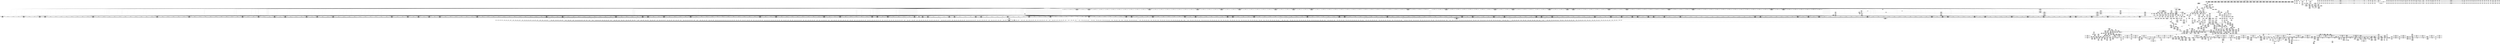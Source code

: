 digraph {
	CE0x53a2bd0 [shape=record,shape=Mrecord,label="{CE0x53a2bd0|80:_i64,_:_CRE_396,397_}"]
	CE0x53a7aa0 [shape=record,shape=Mrecord,label="{CE0x53a7aa0|80:_i64,_:_CRE_512,528_}"]
	CE0x537ce00 [shape=record,shape=Mrecord,label="{CE0x537ce00|0:_i16,_4:_i32,_8:_i16,_40:_%struct.super_block*,_72:_i32,_:_SCMRE_594,595_}"]
	CE0x536f220 [shape=record,shape=Mrecord,label="{CE0x536f220|0:_i16,_4:_i32,_8:_i16,_40:_%struct.super_block*,_72:_i32,_:_SCMRE_282,283_}"]
	CE0x5370c20 [shape=record,shape=Mrecord,label="{CE0x5370c20|0:_i16,_4:_i32,_8:_i16,_40:_%struct.super_block*,_72:_i32,_:_SCMRE_298,299_}"]
	CE0x5491920 [shape=record,shape=Mrecord,label="{CE0x5491920|44:_i32,_48:_i16,_128:_i8*,_:_SCMRE_104,112_|*MultipleSource*|Function::aa_cred_profile&Arg::cred::|security/apparmor/include/context.h,99|security/apparmor/include/context.h,138}"]
	CE0x531eae0 [shape=record,shape=Mrecord,label="{CE0x531eae0|_call_void_mcount()_#2|*SummSource*}"]
	CE0x53eb420 [shape=record,shape=Mrecord,label="{CE0x53eb420|__aa_current_profile:tmp16|security/apparmor/include/context.h,138}"]
	CE0x539b440 [shape=record,shape=Mrecord,label="{CE0x539b440|common_perm_rm:tmp20|security/apparmor/lsm.c,232}"]
	CE0x53885c0 [shape=record,shape=Mrecord,label="{CE0x53885c0|0:_i16,_4:_i32,_8:_i16,_40:_%struct.super_block*,_72:_i32,_:_SCMRE_891,892_}"]
	CE0x53981f0 [shape=record,shape=Mrecord,label="{CE0x53981f0|i32_2|*Constant*}"]
	CE0x53bf090 [shape=record,shape=Mrecord,label="{CE0x53bf090|80:_i64,_:_CRE_1704,1712_}"]
	CE0x53897a0 [shape=record,shape=Mrecord,label="{CE0x53897a0|0:_i16,_4:_i32,_8:_i16,_40:_%struct.super_block*,_72:_i32,_:_SCMRE_902,903_}"]
	CE0x533e270 [shape=record,shape=Mrecord,label="{CE0x533e270|common_perm:call|security/apparmor/lsm.c,168|*SummSink*}"]
	CE0x53285f0 [shape=record,shape=Mrecord,label="{CE0x53285f0|GLOBAL:__aa_current_profile|*Constant*|*SummSink*}"]
	CE0x53750c0 [shape=record,shape=Mrecord,label="{CE0x53750c0|0:_i16,_4:_i32,_8:_i16,_40:_%struct.super_block*,_72:_i32,_:_SCMRE_464,472_|*MultipleSource*|security/apparmor/lsm.c,227|security/apparmor/lsm.c, 227|*LoadInst*|security/apparmor/lsm.c,226}"]
	CE0x5392e70 [shape=record,shape=Mrecord,label="{CE0x5392e70|common_perm_rm:tmp11|security/apparmor/lsm.c,229|*SummSink*}"]
	CE0x5343ff0 [shape=record,shape=Mrecord,label="{CE0x5343ff0|72:_%struct.hlist_bl_node**,_80:_%struct.dentry*,_104:_%struct.inode*,_:_CRE_222,223_}"]
	CE0x4f77d40 [shape=record,shape=Mrecord,label="{CE0x4f77d40|i32_3|*Constant*|*SummSource*}"]
	CE0x547a430 [shape=record,shape=Mrecord,label="{CE0x547a430|aa_cred_profile:tmp24|security/apparmor/include/context.h,100|*SummSource*}"]
	CE0x53ace60 [shape=record,shape=Mrecord,label="{CE0x53ace60|80:_i64,_:_CRE_648,656_}"]
	CE0x53664a0 [shape=record,shape=Mrecord,label="{CE0x53664a0|0:_i16,_4:_i32,_8:_i16,_40:_%struct.super_block*,_72:_i32,_:_SCMRE_171,172_}"]
	CE0x53d1bd0 [shape=record,shape=Mrecord,label="{CE0x53d1bd0|__aa_current_profile:cred|security/apparmor/include/context.h,138|*SummSource*}"]
	CE0x5490fd0 [shape=record,shape=Mrecord,label="{CE0x5490fd0|i64*_getelementptr_inbounds_(_16_x_i64_,_16_x_i64_*___llvm_gcov_ctr46,_i64_0,_i64_4)|*Constant*|*SummSink*}"]
	CE0x5478850 [shape=record,shape=Mrecord,label="{CE0x5478850|i64*_getelementptr_inbounds_(_16_x_i64_,_16_x_i64_*___llvm_gcov_ctr46,_i64_0,_i64_9)|*Constant*|*SummSink*}"]
	CE0x53a5cb0 [shape=record,shape=Mrecord,label="{CE0x53a5cb0|80:_i64,_:_CRE_442,443_}"]
	CE0x5334510 [shape=record,shape=Mrecord,label="{CE0x5334510|mediated_filesystem:i_sb|security/apparmor/include/apparmor.h,117}"]
	CE0x53a26b0 [shape=record,shape=Mrecord,label="{CE0x53a26b0|80:_i64,_:_CRE_384,388_}"]
	CE0x5326ac0 [shape=record,shape=Mrecord,label="{CE0x5326ac0|mediated_filesystem:tmp2}"]
	CE0x5324810 [shape=record,shape=Mrecord,label="{CE0x5324810|common_perm_rm:bb|*SummSink*}"]
	CE0x539e690 [shape=record,shape=Mrecord,label="{CE0x539e690|i64*_getelementptr_inbounds_(_11_x_i64_,_11_x_i64_*___llvm_gcov_ctr58,_i64_0,_i64_8)|*Constant*|*SummSource*}"]
	CE0x53d0510 [shape=record,shape=Mrecord,label="{CE0x53d0510|__aa_current_profile:call3|security/apparmor/include/context.h,138|*SummSink*}"]
	CE0x534bac0 [shape=record,shape=Mrecord,label="{CE0x534bac0|common_perm_rm:if.end|*SummSource*}"]
	CE0x5388420 [shape=record,shape=Mrecord,label="{CE0x5388420|0:_i16,_4:_i32,_8:_i16,_40:_%struct.super_block*,_72:_i32,_:_SCMRE_890,891_}"]
	CE0x5324c80 [shape=record,shape=Mrecord,label="{CE0x5324c80|common_perm_rm:lor.lhs.false}"]
	CE0x533e350 [shape=record,shape=Mrecord,label="{CE0x533e350|GLOBAL:__aa_current_profile|*Constant*}"]
	CE0x5409680 [shape=record,shape=Mrecord,label="{CE0x5409680|get_current:tmp4|./arch/x86/include/asm/current.h,14}"]
	CE0x5483a90 [shape=record,shape=Mrecord,label="{CE0x5483a90|i64*_getelementptr_inbounds_(_16_x_i64_,_16_x_i64_*___llvm_gcov_ctr46,_i64_0,_i64_14)|*Constant*|*SummSource*}"]
	CE0x5334210 [shape=record,shape=Mrecord,label="{CE0x5334210|i32_8|*Constant*|*SummSink*}"]
	CE0x53ab1b0 [shape=record,shape=Mrecord,label="{CE0x53ab1b0|80:_i64,_:_CRE_607,608_}"]
	CE0x539fb30 [shape=record,shape=Mrecord,label="{CE0x539fb30|80:_i64,_:_CRE_56,64_}"]
	CE0x53c5600 [shape=record,shape=Mrecord,label="{CE0x53c5600|mediated_filesystem:tmp4|*LoadInst*|security/apparmor/include/apparmor.h,117|*SummSource*}"]
	CE0x53cd600 [shape=record,shape=Mrecord,label="{CE0x53cd600|__aa_current_profile:tmp17|security/apparmor/include/context.h,138|*SummSource*}"]
	CE0x533e130 [shape=record,shape=Mrecord,label="{CE0x533e130|_call_void_mcount()_#2}"]
	CE0x53b2690 [shape=record,shape=Mrecord,label="{CE0x53b2690|80:_i64,_:_CRE_1279,1280_}"]
	CE0x53b6cb0 [shape=record,shape=Mrecord,label="{CE0x53b6cb0|80:_i64,_:_CRE_1366,1367_}"]
	CE0x547a3c0 [shape=record,shape=Mrecord,label="{CE0x547a3c0|aa_cred_profile:tmp24|security/apparmor/include/context.h,100}"]
	CE0x5480ae0 [shape=record,shape=Mrecord,label="{CE0x5480ae0|i64*_getelementptr_inbounds_(_16_x_i64_,_16_x_i64_*___llvm_gcov_ctr46,_i64_0,_i64_14)|*Constant*}"]
	CE0x53b5aa0 [shape=record,shape=Mrecord,label="{CE0x53b5aa0|80:_i64,_:_CRE_1349,1350_}"]
	CE0x53ac2b0 [shape=record,shape=Mrecord,label="{CE0x53ac2b0|80:_i64,_:_CRE_623,624_}"]
	CE0x53be2c0 [shape=record,shape=Mrecord,label="{CE0x53be2c0|80:_i64,_:_CRE_1677,1678_}"]
	CE0x5370a80 [shape=record,shape=Mrecord,label="{CE0x5370a80|0:_i16,_4:_i32,_8:_i16,_40:_%struct.super_block*,_72:_i32,_:_SCMRE_297,298_}"]
	CE0x536e1e0 [shape=record,shape=Mrecord,label="{CE0x536e1e0|0:_i16,_4:_i32,_8:_i16,_40:_%struct.super_block*,_72:_i32,_:_SCMRE_272,273_}"]
	CE0x5487620 [shape=record,shape=Mrecord,label="{CE0x5487620|aa_cred_profile:tmp12|security/apparmor/include/context.h,100|*SummSink*}"]
	CE0x53a0b10 [shape=record,shape=Mrecord,label="{CE0x53a0b10|80:_i64,_:_CRE_176,184_}"]
	CE0x531e710 [shape=record,shape=Mrecord,label="{CE0x531e710|i64_3|*Constant*|*SummSink*}"]
	CE0x538acc0 [shape=record,shape=Mrecord,label="{CE0x538acc0|0:_i16,_4:_i32,_8:_i16,_40:_%struct.super_block*,_72:_i32,_:_SCMRE_915,916_}"]
	CE0x5478e60 [shape=record,shape=Mrecord,label="{CE0x5478e60|i64*_getelementptr_inbounds_(_16_x_i64_,_16_x_i64_*___llvm_gcov_ctr46,_i64_0,_i64_9)|*Constant*}"]
	CE0x53fbda0 [shape=record,shape=Mrecord,label="{CE0x53fbda0|i32_22|*Constant*|*SummSink*}"]
	CE0x53eb6d0 [shape=record,shape=Mrecord,label="{CE0x53eb6d0|__aa_current_profile:tmp16|security/apparmor/include/context.h,138|*SummSink*}"]
	CE0x53bbfb0 [shape=record,shape=Mrecord,label="{CE0x53bbfb0|80:_i64,_:_CRE_1644,1645_}"]
	CE0x5322990 [shape=record,shape=Mrecord,label="{CE0x5322990|apparmor_path_unlink:tmp1|*SummSource*}"]
	CE0x53f8a10 [shape=record,shape=Mrecord,label="{CE0x53f8a10|i32_10|*Constant*|*SummSink*}"]
	CE0x5347780 [shape=record,shape=Mrecord,label="{CE0x5347780|72:_%struct.hlist_bl_node**,_80:_%struct.dentry*,_104:_%struct.inode*,_:_CRE_319,320_}"]
	CE0x54065b0 [shape=record,shape=Mrecord,label="{CE0x54065b0|_call_void_mcount()_#2|*SummSource*}"]
	CE0x53715e0 [shape=record,shape=Mrecord,label="{CE0x53715e0|0:_i16,_4:_i32,_8:_i16,_40:_%struct.super_block*,_72:_i32,_:_SCMRE_304,305_}"]
	CE0x53b1f20 [shape=record,shape=Mrecord,label="{CE0x53b1f20|80:_i64,_:_CRE_1272,1273_}"]
	CE0x5324920 [shape=record,shape=Mrecord,label="{CE0x5324920|i64*_getelementptr_inbounds_(_10_x_i64_,_10_x_i64_*___llvm_gcov_ctr54,_i64_0,_i64_0)|*Constant*}"]
	CE0x5404d80 [shape=record,shape=Mrecord,label="{CE0x5404d80|__aa_current_profile:tmp10|security/apparmor/include/context.h,138|*SummSource*}"]
	CE0x535d1e0 [shape=record,shape=Mrecord,label="{CE0x535d1e0|44:_i32,_48:_i16,_128:_i8*,_:_SCMRE_44,48_|*MultipleSource*|Function::aa_cred_profile&Arg::cred::|security/apparmor/include/context.h,99|security/apparmor/include/context.h,138}"]
	CE0x538b680 [shape=record,shape=Mrecord,label="{CE0x538b680|0:_i16,_4:_i32,_8:_i16,_40:_%struct.super_block*,_72:_i32,_:_SCMRE_921,922_}"]
	CE0x53b5ff0 [shape=record,shape=Mrecord,label="{CE0x53b5ff0|80:_i64,_:_CRE_1354,1355_}"]
	CE0x53a6640 [shape=record,shape=Mrecord,label="{CE0x53a6640|80:_i64,_:_CRE_451,452_}"]
	CE0x53a5fe0 [shape=record,shape=Mrecord,label="{CE0x53a5fe0|80:_i64,_:_CRE_445,446_}"]
	CE0x53679c0 [shape=record,shape=Mrecord,label="{CE0x53679c0|0:_i16,_4:_i32,_8:_i16,_40:_%struct.super_block*,_72:_i32,_:_SCMRE_184,185_}"]
	CE0x53c0f60 [shape=record,shape=Mrecord,label="{CE0x53c0f60|80:_i64,_:_CRE_1888,1896_}"]
	CE0x531ea50 [shape=record,shape=Mrecord,label="{CE0x531ea50|common_perm_rm:tmp9|security/apparmor/lsm.c,229|*SummSink*}"]
	CE0x53eb0a0 [shape=record,shape=Mrecord,label="{CE0x53eb0a0|__aa_current_profile:tmp15|security/apparmor/include/context.h,138|*SummSource*}"]
	CE0x5405a20 [shape=record,shape=Mrecord,label="{CE0x5405a20|aa_cred_profile:do.end8|*SummSink*}"]
	CE0x539dbf0 [shape=record,shape=Mrecord,label="{CE0x539dbf0|GLOBAL:__llvm_gcov_ctr54|Global_var:__llvm_gcov_ctr54|*SummSink*}"]
	CE0x5320c60 [shape=record,shape=Mrecord,label="{CE0x5320c60|apparmor_path_unlink:call|security/apparmor/lsm.c,261|*SummSink*}"]
	CE0x5397830 [shape=record,shape=Mrecord,label="{CE0x5397830|i64*_getelementptr_inbounds_(_10_x_i64_,_10_x_i64_*___llvm_gcov_ctr54,_i64_0,_i64_7)|*Constant*|*SummSink*}"]
	CE0x53b4450 [shape=record,shape=Mrecord,label="{CE0x53b4450|80:_i64,_:_CRE_1328,1329_}"]
	CE0x53ae3a0 [shape=record,shape=Mrecord,label="{CE0x53ae3a0|80:_i64,_:_CRE_1216,1217_}"]
	CE0x5344dc0 [shape=record,shape=Mrecord,label="{CE0x5344dc0|72:_%struct.hlist_bl_node**,_80:_%struct.dentry*,_104:_%struct.inode*,_:_CRE_256,264_|*MultipleSource*|Function::apparmor_path_unlink&Arg::dentry::|Function::common_perm_rm&Arg::dentry::|security/apparmor/lsm.c,226}"]
	CE0x534a910 [shape=record,shape=Mrecord,label="{CE0x534a910|common_perm_rm:return|*SummSink*}"]
	CE0x536eba0 [shape=record,shape=Mrecord,label="{CE0x536eba0|0:_i16,_4:_i32,_8:_i16,_40:_%struct.super_block*,_72:_i32,_:_SCMRE_278,279_}"]
	CE0x53ae180 [shape=record,shape=Mrecord,label="{CE0x53ae180|80:_i64,_:_CRE_1214,1215_}"]
	CE0x53a4770 [shape=record,shape=Mrecord,label="{CE0x53a4770|80:_i64,_:_CRE_422,423_}"]
	CE0x531eef0 [shape=record,shape=Mrecord,label="{CE0x531eef0|common_perm_rm:dentry|Function::common_perm_rm&Arg::dentry::}"]
	CE0x53bd710 [shape=record,shape=Mrecord,label="{CE0x53bd710|80:_i64,_:_CRE_1666,1667_}"]
	CE0x53a03a0 [shape=record,shape=Mrecord,label="{CE0x53a03a0|80:_i64,_:_CRE_120,128_}"]
	CE0x53d65c0 [shape=record,shape=Mrecord,label="{CE0x53d65c0|aa_cred_profile:tobool|security/apparmor/include/context.h,100}"]
	CE0x5326300 [shape=record,shape=Mrecord,label="{CE0x5326300|0:_i16,_4:_i32,_8:_i16,_40:_%struct.super_block*,_72:_i32,_:_SCMRE_12,16_|*MultipleSource*|security/apparmor/lsm.c,227|security/apparmor/lsm.c, 227|*LoadInst*|security/apparmor/lsm.c,226}"]
	CE0x538db70 [shape=record,shape=Mrecord,label="{CE0x538db70|0:_i16,_4:_i32,_8:_i16,_40:_%struct.super_block*,_72:_i32,_:_SCMRE_976,977_}"]
	CE0x5348950 [shape=record,shape=Mrecord,label="{CE0x5348950|0:_i16,_4:_i32,_8:_i16,_40:_%struct.super_block*,_72:_i32,_:_SCMRE_141,142_}"]
	CE0x53475d0 [shape=record,shape=Mrecord,label="{CE0x53475d0|72:_%struct.hlist_bl_node**,_80:_%struct.dentry*,_104:_%struct.inode*,_:_CRE_318,319_}"]
	CE0x5335f70 [shape=record,shape=Mrecord,label="{CE0x5335f70|common_perm_rm:tmp}"]
	CE0x53e1320 [shape=record,shape=Mrecord,label="{CE0x53e1320|common_perm_rm:mode|security/apparmor/lsm.c,233}"]
	CE0x5b9ce80 [shape=record,shape=Mrecord,label="{CE0x5b9ce80|common_perm_rm:entry|*SummSource*}"]
	CE0x53f9a10 [shape=record,shape=Mrecord,label="{CE0x53f9a10|common_perm:bb}"]
	CE0x540a550 [shape=record,shape=Mrecord,label="{CE0x540a550|aa_cred_profile:tmp}"]
	CE0x537bf60 [shape=record,shape=Mrecord,label="{CE0x537bf60|0:_i16,_4:_i32,_8:_i16,_40:_%struct.super_block*,_72:_i32,_:_SCMRE_585,586_}"]
	CE0x53b29c0 [shape=record,shape=Mrecord,label="{CE0x53b29c0|80:_i64,_:_CRE_1296,1300_}"]
	CE0x53bcc70 [shape=record,shape=Mrecord,label="{CE0x53bcc70|80:_i64,_:_CRE_1656,1657_}"]
	CE0x53d1330 [shape=record,shape=Mrecord,label="{CE0x53d1330|_ret_%struct.task_struct*_%tmp4,_!dbg_!15471|./arch/x86/include/asm/current.h,14}"]
	CE0x53e6980 [shape=record,shape=Mrecord,label="{CE0x53e6980|common_perm:tmp8|security/apparmor/lsm.c,170|*SummSink*}"]
	CE0x5349900 [shape=record,shape=Mrecord,label="{CE0x5349900|0:_i16,_4:_i32,_8:_i16,_40:_%struct.super_block*,_72:_i32,_:_SCMRE_151,152_}"]
	CE0x547c210 [shape=record,shape=Mrecord,label="{CE0x547c210|aa_cred_profile:tmp31|security/apparmor/include/context.h,100}"]
	CE0x534b350 [shape=record,shape=Mrecord,label="{CE0x534b350|common_perm_rm:tmp5|security/apparmor/lsm.c,229|*SummSource*}"]
	CE0x5403a50 [shape=record,shape=Mrecord,label="{CE0x5403a50|__aa_current_profile:tmp2|*SummSource*}"]
	CE0x5369f20 [shape=record,shape=Mrecord,label="{CE0x5369f20|0:_i16,_4:_i32,_8:_i16,_40:_%struct.super_block*,_72:_i32,_:_SCMRE_207,208_}"]
	CE0x5347ae0 [shape=record,shape=Mrecord,label="{CE0x5347ae0|common_perm_rm:tmp2|*LoadInst*|security/apparmor/lsm.c,226|*SummSink*}"]
	CE0x5407d90 [shape=record,shape=Mrecord,label="{CE0x5407d90|i64_2|*Constant*}"]
	CE0x531bb90 [shape=record,shape=Mrecord,label="{CE0x531bb90|apparmor_path_unlink:tmp2|*SummSink*}"]
	CE0x547f280 [shape=record,shape=Mrecord,label="{CE0x547f280|aa_cred_profile:tmp28|security/apparmor/include/context.h,100|*SummSource*}"]
	CE0x5399290 [shape=record,shape=Mrecord,label="{CE0x5399290|common_perm_rm:tmp25|security/apparmor/lsm.c,236|*SummSource*}"]
	CE0x53adf60 [shape=record,shape=Mrecord,label="{CE0x53adf60|80:_i64,_:_CRE_1212,1213_}"]
	CE0x53fec30 [shape=record,shape=Mrecord,label="{CE0x53fec30|i64*_getelementptr_inbounds_(_5_x_i64_,_5_x_i64_*___llvm_gcov_ctr57,_i64_0,_i64_4)|*Constant*|*SummSource*}"]
	CE0x5490700 [shape=record,shape=Mrecord,label="{CE0x5490700|aa_cred_profile:tmp9|security/apparmor/include/context.h,100|*SummSink*}"]
	CE0x5395310 [shape=record,shape=Mrecord,label="{CE0x5395310|i64_5|*Constant*|*SummSink*}"]
	CE0x539d530 [shape=record,shape=Mrecord,label="{CE0x539d530|common_perm_rm:tmp4|security/apparmor/lsm.c,229}"]
	CE0x5404ee0 [shape=record,shape=Mrecord,label="{CE0x5404ee0|__aa_current_profile:tmp10|security/apparmor/include/context.h,138|*SummSink*}"]
	CE0x5381de0 [shape=record,shape=Mrecord,label="{CE0x5381de0|0:_i16,_4:_i32,_8:_i16,_40:_%struct.super_block*,_72:_i32,_:_SCMRE_672,680_|*MultipleSource*|security/apparmor/lsm.c,227|security/apparmor/lsm.c, 227|*LoadInst*|security/apparmor/lsm.c,226}"]
	CE0x53fdd40 [shape=record,shape=Mrecord,label="{CE0x53fdd40|aa_path_perm:cond|Function::aa_path_perm&Arg::cond::|*SummSource*}"]
	CE0x536a260 [shape=record,shape=Mrecord,label="{CE0x536a260|0:_i16,_4:_i32,_8:_i16,_40:_%struct.super_block*,_72:_i32,_:_SCMRE_212,216_|*MultipleSource*|security/apparmor/lsm.c,227|security/apparmor/lsm.c, 227|*LoadInst*|security/apparmor/lsm.c,226}"]
	CE0x5379050 [shape=record,shape=Mrecord,label="{CE0x5379050|0:_i16,_4:_i32,_8:_i16,_40:_%struct.super_block*,_72:_i32,_:_SCMRE_555,556_}"]
	CE0x5395190 [shape=record,shape=Mrecord,label="{CE0x5395190|i64_5|*Constant*|*SummSource*}"]
	CE0x535c5d0 [shape=record,shape=Mrecord,label="{CE0x535c5d0|common_perm_dir_dentry:tmp3}"]
	CE0x5360920 [shape=record,shape=Mrecord,label="{CE0x5360920|0:_i16,_4:_i32,_8:_i16,_40:_%struct.super_block*,_72:_i32,_:_SCMRE_601,602_}"]
	CE0x5388280 [shape=record,shape=Mrecord,label="{CE0x5388280|0:_i16,_4:_i32,_8:_i16,_40:_%struct.super_block*,_72:_i32,_:_SCMRE_889,890_}"]
	CE0x5379a00 [shape=record,shape=Mrecord,label="{CE0x5379a00|0:_i16,_4:_i32,_8:_i16,_40:_%struct.super_block*,_72:_i32,_:_SCMRE_562,563_}"]
	CE0x535ea60 [shape=record,shape=Mrecord,label="{CE0x535ea60|common_perm_dir_dentry:dentry2|security/apparmor/lsm.c,189|*SummSink*}"]
	CE0x5366b20 [shape=record,shape=Mrecord,label="{CE0x5366b20|0:_i16,_4:_i32,_8:_i16,_40:_%struct.super_block*,_72:_i32,_:_SCMRE_175,176_}"]
	CE0x53ff030 [shape=record,shape=Mrecord,label="{CE0x53ff030|i64*_getelementptr_inbounds_(_11_x_i64_,_11_x_i64_*___llvm_gcov_ctr58,_i64_0,_i64_0)|*Constant*|*SummSink*}"]
	CE0x53cac60 [shape=record,shape=Mrecord,label="{CE0x53cac60|_call_void_lockdep_rcu_suspicious(i8*_getelementptr_inbounds_(_36_x_i8_,_36_x_i8_*_.str12,_i32_0,_i32_0),_i32_138,_i8*_getelementptr_inbounds_(_45_x_i8_,_45_x_i8_*_.str14,_i32_0,_i32_0))_#7,_!dbg_!15483|security/apparmor/include/context.h,138|*SummSink*}"]
	CE0x535b440 [shape=record,shape=Mrecord,label="{CE0x535b440|common_perm:op|Function::common_perm&Arg::op::|*SummSource*}"]
	CE0x53a4220 [shape=record,shape=Mrecord,label="{CE0x53a4220|80:_i64,_:_CRE_417,418_}"]
	CE0x53ac5e0 [shape=record,shape=Mrecord,label="{CE0x53ac5e0|80:_i64,_:_CRE_626,627_}"]
	CE0x5344640 [shape=record,shape=Mrecord,label="{CE0x5344640|72:_%struct.hlist_bl_node**,_80:_%struct.dentry*,_104:_%struct.inode*,_:_CRE_240,248_|*MultipleSource*|Function::apparmor_path_unlink&Arg::dentry::|Function::common_perm_rm&Arg::dentry::|security/apparmor/lsm.c,226}"]
	CE0x53b4bc0 [shape=record,shape=Mrecord,label="{CE0x53b4bc0|80:_i64,_:_CRE_1335,1336_}"]
	CE0x53b7530 [shape=record,shape=Mrecord,label="{CE0x53b7530|80:_i64,_:_CRE_1374,1375_}"]
	CE0x5456550 [shape=record,shape=Mrecord,label="{CE0x5456550|__aa_current_profile:tmp12|security/apparmor/include/context.h,138|*SummSource*}"]
	CE0x539f110 [shape=record,shape=Mrecord,label="{CE0x539f110|common_perm_rm:tmp5|security/apparmor/lsm.c,229}"]
	CE0x536ce10 [shape=record,shape=Mrecord,label="{CE0x536ce10|0:_i16,_4:_i32,_8:_i16,_40:_%struct.super_block*,_72:_i32,_:_SCMRE_260,261_}"]
	CE0x53e4f60 [shape=record,shape=Mrecord,label="{CE0x53e4f60|aa_path_perm:path|Function::aa_path_perm&Arg::path::}"]
	CE0x53700c0 [shape=record,shape=Mrecord,label="{CE0x53700c0|0:_i16,_4:_i32,_8:_i16,_40:_%struct.super_block*,_72:_i32,_:_SCMRE_291,292_}"]
	CE0x5478000 [shape=record,shape=Mrecord,label="{CE0x5478000|void_(i8*,_i32,_i64)*_asm_sideeffect_1:_09ud2_0A.pushsection___bug_table,_22a_22_0A2:_09.long_1b_-_2b,_$_0:c_-_2b_0A_09.word_$_1:c_,_0_0A_09.org_2b+$_2:c_0A.popsection_,_i,i,i,_dirflag_,_fpsr_,_flags_|*SummSink*}"]
	CE0x53fc370 [shape=record,shape=Mrecord,label="{CE0x53fc370|GLOBAL:__llvm_gcov_ctr58|Global_var:__llvm_gcov_ctr58|*SummSource*}"]
	CE0x53ff530 [shape=record,shape=Mrecord,label="{CE0x53ff530|%struct.task_struct*_(%struct.task_struct**)*_asm_movq_%gs:$_1:P_,$0_,_r,im,_dirflag_,_fpsr_,_flags_}"]
	CE0x53ecb40 [shape=record,shape=Mrecord,label="{CE0x53ecb40|mediated_filesystem:bb|*SummSource*}"]
	CE0x5339fe0 [shape=record,shape=Mrecord,label="{CE0x5339fe0|72:_%struct.hlist_bl_node**,_80:_%struct.dentry*,_104:_%struct.inode*,_:_CRE_91,92_}"]
	CE0x5346bb0 [shape=record,shape=Mrecord,label="{CE0x5346bb0|72:_%struct.hlist_bl_node**,_80:_%struct.dentry*,_104:_%struct.inode*,_:_CRE_312,313_}"]
	CE0x53e58a0 [shape=record,shape=Mrecord,label="{CE0x53e58a0|aa_path_perm:request|Function::aa_path_perm&Arg::request::}"]
	CE0x5404290 [shape=record,shape=Mrecord,label="{CE0x5404290|__aa_current_profile:tmp7|security/apparmor/include/context.h,138}"]
	CE0x53c15f0 [shape=record,shape=Mrecord,label="{CE0x53c15f0|80:_i64,_:_CRE_2112,2120_}"]
	"CONST[source:0(mediator),value:2(dynamic)][purpose:{object}]"
	CE0x5327e30 [shape=record,shape=Mrecord,label="{CE0x5327e30|apparmor_path_unlink:dir|Function::apparmor_path_unlink&Arg::dir::|*SummSource*}"]
	CE0x53e6c70 [shape=record,shape=Mrecord,label="{CE0x53e6c70|common_perm:call1|security/apparmor/lsm.c,170|*SummSource*}"]
	CE0x53fbf60 [shape=record,shape=Mrecord,label="{CE0x53fbf60|common_perm:tmp1}"]
	CE0x5331ff0 [shape=record,shape=Mrecord,label="{CE0x5331ff0|72:_%struct.hlist_bl_node**,_80:_%struct.dentry*,_104:_%struct.inode*,_:_CRE_147,148_}"]
	CE0x5382820 [shape=record,shape=Mrecord,label="{CE0x5382820|0:_i16,_4:_i32,_8:_i16,_40:_%struct.super_block*,_72:_i32,_:_SCMRE_696,704_|*MultipleSource*|security/apparmor/lsm.c,227|security/apparmor/lsm.c, 227|*LoadInst*|security/apparmor/lsm.c,226}"]
	CE0x53aca20 [shape=record,shape=Mrecord,label="{CE0x53aca20|80:_i64,_:_CRE_630,631_}"]
	CE0x53b5880 [shape=record,shape=Mrecord,label="{CE0x53b5880|80:_i64,_:_CRE_1347,1348_}"]
	CE0x5397540 [shape=record,shape=Mrecord,label="{CE0x5397540|i64*_getelementptr_inbounds_(_10_x_i64_,_10_x_i64_*___llvm_gcov_ctr54,_i64_0,_i64_7)|*Constant*|*SummSource*}"]
	CE0x5409ec0 [shape=record,shape=Mrecord,label="{CE0x5409ec0|aa_cred_profile:tmp8|security/apparmor/include/context.h,100|*SummSource*}"]
	CE0x5407420 [shape=record,shape=Mrecord,label="{CE0x5407420|__aa_current_profile:call|security/apparmor/include/context.h,138|*SummSource*}"]
	CE0x5399c70 [shape=record,shape=Mrecord,label="{CE0x5399c70|common_perm_rm:tmp17|security/apparmor/lsm.c,230|*SummSource*}"]
	CE0x5402db0 [shape=record,shape=Mrecord,label="{CE0x5402db0|GLOBAL:current_task|Global_var:current_task}"]
	CE0x5334950 [shape=record,shape=Mrecord,label="{CE0x5334950|72:_%struct.hlist_bl_node**,_80:_%struct.dentry*,_104:_%struct.inode*,_:_CRE_150,151_}"]
	CE0x53c51a0 [shape=record,shape=Mrecord,label="{CE0x53c51a0|mediated_filesystem:i_sb|security/apparmor/include/apparmor.h,117|*SummSink*}"]
	CE0x53375e0 [shape=record,shape=Mrecord,label="{CE0x53375e0|72:_%struct.hlist_bl_node**,_80:_%struct.dentry*,_104:_%struct.inode*,_:_CRE_196,197_}"]
	CE0x53482f0 [shape=record,shape=Mrecord,label="{CE0x53482f0|0:_i16,_4:_i32,_8:_i16,_40:_%struct.super_block*,_72:_i32,_:_SCMRE_137,138_}"]
	CE0x537abe0 [shape=record,shape=Mrecord,label="{CE0x537abe0|0:_i16,_4:_i32,_8:_i16,_40:_%struct.super_block*,_72:_i32,_:_SCMRE_573,574_}"]
	CE0x5343e40 [shape=record,shape=Mrecord,label="{CE0x5343e40|72:_%struct.hlist_bl_node**,_80:_%struct.dentry*,_104:_%struct.inode*,_:_CRE_221,222_}"]
	CE0x53bc500 [shape=record,shape=Mrecord,label="{CE0x53bc500|80:_i64,_:_CRE_1649,1650_}"]
	CE0x534c350 [shape=record,shape=Mrecord,label="{CE0x534c350|72:_%struct.hlist_bl_node**,_80:_%struct.dentry*,_104:_%struct.inode*,_:_CRE_169,170_}"]
	CE0x53c4090 [shape=record,shape=Mrecord,label="{CE0x53c4090|common_perm_rm:tmp8|*LoadInst*|security/apparmor/lsm.c,229|*SummSink*}"]
	CE0x5333e20 [shape=record,shape=Mrecord,label="{CE0x5333e20|72:_%struct.hlist_bl_node**,_80:_%struct.dentry*,_104:_%struct.inode*,_:_CRE_187,188_}"]
	CE0x547cd40 [shape=record,shape=Mrecord,label="{CE0x547cd40|i64*_getelementptr_inbounds_(_16_x_i64_,_16_x_i64_*___llvm_gcov_ctr46,_i64_0,_i64_15)|*Constant*|*SummSink*}"]
	CE0x534c820 [shape=record,shape=Mrecord,label="{CE0x534c820|72:_%struct.hlist_bl_node**,_80:_%struct.dentry*,_104:_%struct.inode*,_:_CRE_172,173_}"]
	CE0x534ace0 [shape=record,shape=Mrecord,label="{CE0x534ace0|common_perm_dir_dentry:path|security/apparmor/lsm.c, 189}"]
	CE0x53a18e0 [shape=record,shape=Mrecord,label="{CE0x53a18e0|80:_i64,_:_CRE_280,288_}"]
	CE0x53455d0 [shape=record,shape=Mrecord,label="{CE0x53455d0|72:_%struct.hlist_bl_node**,_80:_%struct.dentry*,_104:_%struct.inode*,_:_CRE_280,288_|*MultipleSource*|Function::apparmor_path_unlink&Arg::dentry::|Function::common_perm_rm&Arg::dentry::|security/apparmor/lsm.c,226}"]
	CE0x5368040 [shape=record,shape=Mrecord,label="{CE0x5368040|0:_i16,_4:_i32,_8:_i16,_40:_%struct.super_block*,_72:_i32,_:_SCMRE_188,189_}"]
	CE0x5357a80 [shape=record,shape=Mrecord,label="{CE0x5357a80|aa_cred_profile:tmp33|security/apparmor/include/context.h,101}"]
	CE0x535c2c0 [shape=record,shape=Mrecord,label="{CE0x535c2c0|common_perm_dir_dentry:tmp2|*SummSink*}"]
	CE0x5326b30 [shape=record,shape=Mrecord,label="{CE0x5326b30|mediated_filesystem:tmp2|*SummSource*}"]
	CE0x540d590 [shape=record,shape=Mrecord,label="{CE0x540d590|__aa_current_profile:if.end|*SummSource*}"]
	CE0x5323930 [shape=record,shape=Mrecord,label="{CE0x5323930|GLOBAL:common_perm_rm|*Constant*|*SummSource*}"]
	CE0x5407f60 [shape=record,shape=Mrecord,label="{CE0x5407f60|__aa_current_profile:tmp4|security/apparmor/include/context.h,138}"]
	CE0x5346020 [shape=record,shape=Mrecord,label="{CE0x5346020|72:_%struct.hlist_bl_node**,_80:_%struct.dentry*,_104:_%struct.inode*,_:_CRE_306,307_}"]
	CE0x537f080 [shape=record,shape=Mrecord,label="{CE0x537f080|80:_i64,_:_CRE_1634,1635_}"]
	CE0x53aa3e0 [shape=record,shape=Mrecord,label="{CE0x53aa3e0|80:_i64,_:_CRE_594,595_}"]
	CE0x531e940 [shape=record,shape=Mrecord,label="{CE0x531e940|common_perm_rm:tmp9|security/apparmor/lsm.c,229|*SummSource*}"]
	CE0x5369d80 [shape=record,shape=Mrecord,label="{CE0x5369d80|0:_i16,_4:_i32,_8:_i16,_40:_%struct.super_block*,_72:_i32,_:_SCMRE_206,207_}"]
	CE0x5388900 [shape=record,shape=Mrecord,label="{CE0x5388900|0:_i16,_4:_i32,_8:_i16,_40:_%struct.super_block*,_72:_i32,_:_SCMRE_893,894_}"]
	CE0x53d4bd0 [shape=record,shape=Mrecord,label="{CE0x53d4bd0|aa_cred_profile:tmp13}"]
	CE0x53a9b60 [shape=record,shape=Mrecord,label="{CE0x53a9b60|80:_i64,_:_CRE_586,587_}"]
	CE0x5334c20 [shape=record,shape=Mrecord,label="{CE0x5334c20|72:_%struct.hlist_bl_node**,_80:_%struct.dentry*,_104:_%struct.inode*,_:_CRE_152,153_}"]
	CE0x53425d0 [shape=record,shape=Mrecord,label="{CE0x53425d0|72:_%struct.hlist_bl_node**,_80:_%struct.dentry*,_104:_%struct.inode*,_:_CRE_209,210_}"]
	CE0x540d100 [shape=record,shape=Mrecord,label="{CE0x540d100|44:_i32,_48:_i16,_128:_i8*,_:_SCMRE_20,24_|*MultipleSource*|Function::aa_cred_profile&Arg::cred::|security/apparmor/include/context.h,99|security/apparmor/include/context.h,138}"]
	CE0x5335fe0 [shape=record,shape=Mrecord,label="{CE0x5335fe0|COLLAPSED:_GCMRE___llvm_gcov_ctr54_internal_global_10_x_i64_zeroinitializer:_elem_0:default:}"]
	CE0x5366e60 [shape=record,shape=Mrecord,label="{CE0x5366e60|0:_i16,_4:_i32,_8:_i16,_40:_%struct.super_block*,_72:_i32,_:_SCMRE_177,178_}"]
	CE0x53c11b0 [shape=record,shape=Mrecord,label="{CE0x53c11b0|80:_i64,_:_CRE_1904,1920_}"]
	CE0x53fdb60 [shape=record,shape=Mrecord,label="{CE0x53fdb60|mediated_filesystem:tobool|security/apparmor/include/apparmor.h,117}"]
	CE0x5317950 [shape=record,shape=Mrecord,label="{CE0x5317950|i64*_getelementptr_inbounds_(_2_x_i64_,_2_x_i64_*___llvm_gcov_ctr53,_i64_0,_i64_0)|*Constant*|*SummSource*}"]
	CE0x531d430 [shape=record,shape=Mrecord,label="{CE0x531d430|i32_5|*Constant*}"]
	CE0x5379270 [shape=record,shape=Mrecord,label="{CE0x5379270|0:_i16,_4:_i32,_8:_i16,_40:_%struct.super_block*,_72:_i32,_:_SCMRE_557,558_}"]
	CE0x5335130 [shape=record,shape=Mrecord,label="{CE0x5335130|72:_%struct.hlist_bl_node**,_80:_%struct.dentry*,_104:_%struct.inode*,_:_CRE_155,156_}"]
	CE0x5369be0 [shape=record,shape=Mrecord,label="{CE0x5369be0|0:_i16,_4:_i32,_8:_i16,_40:_%struct.super_block*,_72:_i32,_:_SCMRE_205,206_}"]
	CE0x5389e20 [shape=record,shape=Mrecord,label="{CE0x5389e20|0:_i16,_4:_i32,_8:_i16,_40:_%struct.super_block*,_72:_i32,_:_SCMRE_906,907_}"]
	CE0x531c300 [shape=record,shape=Mrecord,label="{CE0x531c300|common_perm_rm:tmp7|security/apparmor/lsm.c,229|*SummSink*}"]
	CE0x5405df0 [shape=record,shape=Mrecord,label="{CE0x5405df0|__aa_current_profile:land.lhs.true}"]
	CE0x535e590 [shape=record,shape=Mrecord,label="{CE0x535e590|common_perm_dir_dentry:dentry2|security/apparmor/lsm.c,189}"]
	CE0x53e3760 [shape=record,shape=Mrecord,label="{CE0x53e3760|i64*_getelementptr_inbounds_(_5_x_i64_,_5_x_i64_*___llvm_gcov_ctr57,_i64_0,_i64_3)|*Constant*}"]
	CE0x53cb930 [shape=record,shape=Mrecord,label="{CE0x53cb930|i8*_getelementptr_inbounds_(_36_x_i8_,_36_x_i8_*_.str12,_i32_0,_i32_0)|*Constant*|*SummSource*}"]
	CE0x5370260 [shape=record,shape=Mrecord,label="{CE0x5370260|0:_i16,_4:_i32,_8:_i16,_40:_%struct.super_block*,_72:_i32,_:_SCMRE_292,293_}"]
	CE0x54086f0 [shape=record,shape=Mrecord,label="{CE0x54086f0|aa_cred_profile:bb}"]
	CE0x5478f20 [shape=record,shape=Mrecord,label="{CE0x5478f20|i64*_getelementptr_inbounds_(_16_x_i64_,_16_x_i64_*___llvm_gcov_ctr46,_i64_0,_i64_9)|*Constant*|*SummSource*}"]
	CE0x537b400 [shape=record,shape=Mrecord,label="{CE0x537b400|0:_i16,_4:_i32,_8:_i16,_40:_%struct.super_block*,_72:_i32,_:_SCMRE_578,579_}"]
	CE0x535c1e0 [shape=record,shape=Mrecord,label="{CE0x535c1e0|common_perm_dir_dentry:tmp2}"]
	CE0x5347930 [shape=record,shape=Mrecord,label="{CE0x5347930|common_perm_rm:tmp2|*LoadInst*|security/apparmor/lsm.c,226|*SummSource*}"]
	CE0x5346f10 [shape=record,shape=Mrecord,label="{CE0x5346f10|72:_%struct.hlist_bl_node**,_80:_%struct.dentry*,_104:_%struct.inode*,_:_CRE_314,315_}"]
	CE0x539f990 [shape=record,shape=Mrecord,label="{CE0x539f990|80:_i64,_:_CRE_40,48_}"]
	CE0x53fd9e0 [shape=record,shape=Mrecord,label="{CE0x53fd9e0|i64_-2147483648|*Constant*|*SummSink*}"]
	CE0x53f2710 [shape=record,shape=Mrecord,label="{CE0x53f2710|common_perm:tmp3|security/apparmor/lsm.c,169|*SummSource*}"]
	CE0x53f9450 [shape=record,shape=Mrecord,label="{CE0x53f9450|_ret_i32_%error.0,_!dbg_!15483|security/apparmor/lsm.c,172|*SummSource*}"]
	CE0x5478260 [shape=record,shape=Mrecord,label="{CE0x5478260|i8*_getelementptr_inbounds_(_36_x_i8_,_36_x_i8_*_.str12,_i32_0,_i32_0)|*Constant*}"]
	CE0x5366160 [shape=record,shape=Mrecord,label="{CE0x5366160|0:_i16,_4:_i32,_8:_i16,_40:_%struct.super_block*,_72:_i32,_:_SCMRE_169,170_}"]
	CE0x547d8c0 [shape=record,shape=Mrecord,label="{CE0x547d8c0|aa_cred_profile:tmp34|security/apparmor/include/context.h,101|*SummSource*}"]
	CE0x538e460 [shape=record,shape=Mrecord,label="{CE0x538e460|0:_i16,_4:_i32,_8:_i16,_40:_%struct.super_block*,_72:_i32,_:_SCMRE_981,982_}"]
	CE0x5383f30 [shape=record,shape=Mrecord,label="{CE0x5383f30|0:_i16,_4:_i32,_8:_i16,_40:_%struct.super_block*,_72:_i32,_:_SCMRE_776,792_|*MultipleSource*|security/apparmor/lsm.c,227|security/apparmor/lsm.c, 227|*LoadInst*|security/apparmor/lsm.c,226}"]
	CE0x5481630 [shape=record,shape=Mrecord,label="{CE0x5481630|aa_cred_profile:lnot2|security/apparmor/include/context.h,100|*SummSink*}"]
	CE0x53652c0 [shape=record,shape=Mrecord,label="{CE0x53652c0|0:_i16,_4:_i32,_8:_i16,_40:_%struct.super_block*,_72:_i32,_:_SCMRE_160,161_}"]
	CE0x533a0f0 [shape=record,shape=Mrecord,label="{CE0x533a0f0|72:_%struct.hlist_bl_node**,_80:_%struct.dentry*,_104:_%struct.inode*,_:_CRE_92,93_}"]
	CE0x5406bc0 [shape=record,shape=Mrecord,label="{CE0x5406bc0|__aa_current_profile:tmp|*SummSource*}"]
	CE0x535b7c0 [shape=record,shape=Mrecord,label="{CE0x535b7c0|common_perm:path|Function::common_perm&Arg::path::|*SummSource*}"]
	CE0x53269c0 [shape=record,shape=Mrecord,label="{CE0x53269c0|0:_i16,_4:_i32,_8:_i16,_40:_%struct.super_block*,_72:_i32,_:_SCMRE_32,40_|*MultipleSource*|security/apparmor/lsm.c,227|security/apparmor/lsm.c, 227|*LoadInst*|security/apparmor/lsm.c,226}"]
	CE0x5367340 [shape=record,shape=Mrecord,label="{CE0x5367340|0:_i16,_4:_i32,_8:_i16,_40:_%struct.super_block*,_72:_i32,_:_SCMRE_180,181_}"]
	CE0x53e1240 [shape=record,shape=Mrecord,label="{CE0x53e1240|common_perm_rm:tmp23|security/apparmor/lsm.c,233|*SummSink*}"]
	CE0x5365c80 [shape=record,shape=Mrecord,label="{CE0x5365c80|0:_i16,_4:_i32,_8:_i16,_40:_%struct.super_block*,_72:_i32,_:_SCMRE_166,167_}"]
	CE0x531c180 [shape=record,shape=Mrecord,label="{CE0x531c180|common_perm_rm:tmp7|security/apparmor/lsm.c,229|*SummSource*}"]
	CE0x53bfd80 [shape=record,shape=Mrecord,label="{CE0x53bfd80|80:_i64,_:_CRE_1808,1816_}"]
	CE0x5323a40 [shape=record,shape=Mrecord,label="{CE0x5323a40|i64*_getelementptr_inbounds_(_2_x_i64_,_2_x_i64_*___llvm_gcov_ctr53,_i64_0,_i64_0)|*Constant*}"]
	CE0x53bba60 [shape=record,shape=Mrecord,label="{CE0x53bba60|80:_i64,_:_CRE_1639,1640_}"]
	CE0x537bc20 [shape=record,shape=Mrecord,label="{CE0x537bc20|0:_i16,_4:_i32,_8:_i16,_40:_%struct.super_block*,_72:_i32,_:_SCMRE_583,584_}"]
	CE0x5359c60 [shape=record,shape=Mrecord,label="{CE0x5359c60|common_perm_dir_dentry:mnt|security/apparmor/lsm.c,189}"]
	CE0x53e3340 [shape=record,shape=Mrecord,label="{CE0x53e3340|common_perm:tmp6|security/apparmor/lsm.c,169}"]
	CE0x53365c0 [shape=record,shape=Mrecord,label="{CE0x53365c0|mediated_filesystem:tmp3|*SummSink*}"]
	CE0x53d4450 [shape=record,shape=Mrecord,label="{CE0x53d4450|aa_cred_profile:tobool1|security/apparmor/include/context.h,100|*SummSource*}"]
	CE0x53a4cc0 [shape=record,shape=Mrecord,label="{CE0x53a4cc0|80:_i64,_:_CRE_427,428_}"]
	CE0x53bfa50 [shape=record,shape=Mrecord,label="{CE0x53bfa50|80:_i64,_:_CRE_1784,1792_}"]
	CE0x5409a10 [shape=record,shape=Mrecord,label="{CE0x5409a10|aa_cred_profile:tmp8|security/apparmor/include/context.h,100}"]
	CE0x5325800 [shape=record,shape=Mrecord,label="{CE0x5325800|72:_%struct.hlist_bl_node**,_80:_%struct.dentry*,_104:_%struct.inode*,_:_CRE_165,166_}"]
	CE0x5363d40 [shape=record,shape=Mrecord,label="{CE0x5363d40|0:_i16,_4:_i32,_8:_i16,_40:_%struct.super_block*,_72:_i32,_:_SCMRE_80,88_|*MultipleSource*|security/apparmor/lsm.c,227|security/apparmor/lsm.c, 227|*LoadInst*|security/apparmor/lsm.c,226}"]
	CE0x53d21e0 [shape=record,shape=Mrecord,label="{CE0x53d21e0|__aa_current_profile:tmp21|security/apparmor/include/context.h,138|*SummSource*}"]
	CE0x53a4990 [shape=record,shape=Mrecord,label="{CE0x53a4990|80:_i64,_:_CRE_424,425_}"]
	CE0x5336130 [shape=record,shape=Mrecord,label="{CE0x5336130|i64*_getelementptr_inbounds_(_2_x_i64_,_2_x_i64_*___llvm_gcov_ctr56,_i64_0,_i64_0)|*Constant*|*SummSource*}"]
	CE0x53c1b40 [shape=record,shape=Mrecord,label="{CE0x53c1b40|80:_i64,_:_CRE_2268,2304_}"]
	CE0x539e530 [shape=record,shape=Mrecord,label="{CE0x539e530|i64*_getelementptr_inbounds_(_11_x_i64_,_11_x_i64_*___llvm_gcov_ctr58,_i64_0,_i64_8)|*Constant*}"]
	CE0x53681e0 [shape=record,shape=Mrecord,label="{CE0x53681e0|0:_i16,_4:_i32,_8:_i16,_40:_%struct.super_block*,_72:_i32,_:_SCMRE_189,190_}"]
	CE0x531f1a0 [shape=record,shape=Mrecord,label="{CE0x531f1a0|common_perm_rm:dentry|Function::common_perm_rm&Arg::dentry::|*SummSink*}"]
	CE0x5382070 [shape=record,shape=Mrecord,label="{CE0x5382070|0:_i16,_4:_i32,_8:_i16,_40:_%struct.super_block*,_72:_i32,_:_SCMRE_680,684_|*MultipleSource*|security/apparmor/lsm.c,227|security/apparmor/lsm.c, 227|*LoadInst*|security/apparmor/lsm.c,226}"]
	CE0x53a3cd0 [shape=record,shape=Mrecord,label="{CE0x53a3cd0|80:_i64,_:_CRE_412,413_}"]
	CE0x5495050 [shape=record,shape=Mrecord,label="{CE0x5495050|aa_cred_profile:tmp19|security/apparmor/include/context.h,100|*SummSink*}"]
	CE0x53a8510 [shape=record,shape=Mrecord,label="{CE0x53a8510|80:_i64,_:_CRE_565,566_}"]
	CE0x536f3c0 [shape=record,shape=Mrecord,label="{CE0x536f3c0|0:_i16,_4:_i32,_8:_i16,_40:_%struct.super_block*,_72:_i32,_:_SCMRE_283,284_}"]
	CE0x53d8550 [shape=record,shape=Mrecord,label="{CE0x53d8550|aa_cred_profile:entry|*SummSink*}"]
	CE0x5348580 [shape=record,shape=Mrecord,label="{CE0x5348580|0:_i16,_4:_i32,_8:_i16,_40:_%struct.super_block*,_72:_i32,_:_SCMRE_138,139_}"]
	CE0x53a4660 [shape=record,shape=Mrecord,label="{CE0x53a4660|80:_i64,_:_CRE_421,422_}"]
	CE0x53b1d00 [shape=record,shape=Mrecord,label="{CE0x53b1d00|80:_i64,_:_CRE_1270,1271_}"]
	CE0x539e850 [shape=record,shape=Mrecord,label="{CE0x539e850|i64*_getelementptr_inbounds_(_11_x_i64_,_11_x_i64_*___llvm_gcov_ctr58,_i64_0,_i64_8)|*Constant*|*SummSink*}"]
	CE0x53a2270 [shape=record,shape=Mrecord,label="{CE0x53a2270|80:_i64,_:_CRE_352,360_}"]
	CE0x5345b30 [shape=record,shape=Mrecord,label="{CE0x5345b30|72:_%struct.hlist_bl_node**,_80:_%struct.dentry*,_104:_%struct.inode*,_:_CRE_296,304_|*MultipleSource*|Function::apparmor_path_unlink&Arg::dentry::|Function::common_perm_rm&Arg::dentry::|security/apparmor/lsm.c,226}"]
	CE0x53b7640 [shape=record,shape=Mrecord,label="{CE0x53b7640|80:_i64,_:_CRE_1375,1376_}"]
	CE0x537e800 [shape=record,shape=Mrecord,label="{CE0x537e800|80:_i64,_:_CRE_1626,1627_}"]
	CE0x536fbe0 [shape=record,shape=Mrecord,label="{CE0x536fbe0|0:_i16,_4:_i32,_8:_i16,_40:_%struct.super_block*,_72:_i32,_:_SCMRE_288,289_}"]
	CE0x5386d60 [shape=record,shape=Mrecord,label="{CE0x5386d60|0:_i16,_4:_i32,_8:_i16,_40:_%struct.super_block*,_72:_i32,_:_SCMRE_876,877_}"]
	CE0x5486ee0 [shape=record,shape=Mrecord,label="{CE0x5486ee0|i64*_getelementptr_inbounds_(_16_x_i64_,_16_x_i64_*___llvm_gcov_ctr46,_i64_0,_i64_7)|*Constant*|*SummSink*}"]
	CE0x540c490 [shape=record,shape=Mrecord,label="{CE0x540c490|i64_4|*Constant*}"]
	"CONST[source:0(mediator),value:2(dynamic)][purpose:{subject}][SrcIdx:4]"
	CE0x53fc6d0 [shape=record,shape=Mrecord,label="{CE0x53fc6d0|__aa_current_profile:tmp5|security/apparmor/include/context.h,138}"]
	CE0x5369080 [shape=record,shape=Mrecord,label="{CE0x5369080|0:_i16,_4:_i32,_8:_i16,_40:_%struct.super_block*,_72:_i32,_:_SCMRE_198,199_}"]
	CE0x5494a20 [shape=record,shape=Mrecord,label="{CE0x5494a20|aa_cred_profile:tmp18|security/apparmor/include/context.h,100}"]
	CE0x53af7d0 [shape=record,shape=Mrecord,label="{CE0x53af7d0|80:_i64,_:_CRE_1235,1236_}"]
	CE0x5491bd0 [shape=record,shape=Mrecord,label="{CE0x5491bd0|aa_cred_profile:if.then|*SummSink*}"]
	CE0x539e190 [shape=record,shape=Mrecord,label="{CE0x539e190|i1_true|*Constant*}"]
	CE0x5329b10 [shape=record,shape=Mrecord,label="{CE0x5329b10|common_perm_rm:tmp6|security/apparmor/lsm.c,229|*SummSource*}"]
	CE0x53646f0 [shape=record,shape=Mrecord,label="{CE0x53646f0|0:_i16,_4:_i32,_8:_i16,_40:_%struct.super_block*,_72:_i32,_:_SCMRE_2,4_|*MultipleSource*|security/apparmor/lsm.c,227|security/apparmor/lsm.c, 227|*LoadInst*|security/apparmor/lsm.c,226}"]
	CE0x53e7e80 [shape=record,shape=Mrecord,label="{CE0x53e7e80|aa_cred_profile:tmp1|*SummSink*}"]
	"CONST[source:2(external),value:2(dynamic)][purpose:{subject}][SrcIdx:5]"
	CE0x540c290 [shape=record,shape=Mrecord,label="{CE0x540c290|__aa_current_profile:tobool1|security/apparmor/include/context.h,138|*SummSource*}"]
	CE0x53a15b0 [shape=record,shape=Mrecord,label="{CE0x53a15b0|80:_i64,_:_CRE_264,268_}"]
	CE0x53a06d0 [shape=record,shape=Mrecord,label="{CE0x53a06d0|80:_i64,_:_CRE_136,140_}"]
	CE0x53a4000 [shape=record,shape=Mrecord,label="{CE0x53a4000|80:_i64,_:_CRE_415,416_}"]
	CE0x54922c0 [shape=record,shape=Mrecord,label="{CE0x54922c0|aa_cred_profile:tmp4|*LoadInst*|security/apparmor/include/context.h,99}"]
	CE0x5373ed0 [shape=record,shape=Mrecord,label="{CE0x5373ed0|0:_i16,_4:_i32,_8:_i16,_40:_%struct.super_block*,_72:_i32,_:_SCMRE_408,416_|*MultipleSource*|security/apparmor/lsm.c,227|security/apparmor/lsm.c, 227|*LoadInst*|security/apparmor/lsm.c,226}"]
	CE0x5394e10 [shape=record,shape=Mrecord,label="{CE0x5394e10|common_perm_rm:tmp14|security/apparmor/lsm.c,229}"]
	CE0x5358890 [shape=record,shape=Mrecord,label="{CE0x5358890|__aa_current_profile:tmp13|security/apparmor/include/context.h,138|*SummSource*}"]
	CE0x53c1e70 [shape=record,shape=Mrecord,label="{CE0x53c1e70|i64_8|*Constant*|*SummSink*}"]
	CE0x53a6fd0 [shape=record,shape=Mrecord,label="{CE0x53a6fd0|80:_i64,_:_CRE_460,461_}"]
	CE0x5357d60 [shape=record,shape=Mrecord,label="{CE0x5357d60|aa_cred_profile:tmp33|security/apparmor/include/context.h,101|*SummSink*}"]
	CE0x538a300 [shape=record,shape=Mrecord,label="{CE0x538a300|0:_i16,_4:_i32,_8:_i16,_40:_%struct.super_block*,_72:_i32,_:_SCMRE_909,910_}"]
	CE0x54843e0 [shape=record,shape=Mrecord,label="{CE0x54843e0|aa_cred_profile:tmp9|security/apparmor/include/context.h,100}"]
	CE0x539f180 [shape=record,shape=Mrecord,label="{CE0x539f180|GLOBAL:__llvm_gcov_ctr54|Global_var:__llvm_gcov_ctr54}"]
	CE0x5377790 [shape=record,shape=Mrecord,label="{CE0x5377790|0:_i16,_4:_i32,_8:_i16,_40:_%struct.super_block*,_72:_i32,_:_SCMRE_508,512_|*MultipleSource*|security/apparmor/lsm.c,227|security/apparmor/lsm.c, 227|*LoadInst*|security/apparmor/lsm.c,226}"]
	CE0x5497980 [shape=record,shape=Mrecord,label="{CE0x5497980|GLOBAL:llvm.expect.i64|*Constant*|*SummSink*}"]
	CE0x5450190 [shape=record,shape=Mrecord,label="{CE0x5450190|GLOBAL:__llvm_gcov_ctr58|Global_var:__llvm_gcov_ctr58}"]
	CE0x53809e0 [shape=record,shape=Mrecord,label="{CE0x53809e0|0:_i16,_4:_i32,_8:_i16,_40:_%struct.super_block*,_72:_i32,_:_SCMRE_621,622_}"]
	CE0x533d610 [shape=record,shape=Mrecord,label="{CE0x533d610|common_perm_rm:tmp|*SummSource*}"]
	CE0x5396a10 [shape=record,shape=Mrecord,label="{CE0x5396a10|common_perm_rm:tmp15|security/apparmor/lsm.c,229|*SummSource*}"]
	CE0x53f7ca0 [shape=record,shape=Mrecord,label="{CE0x53f7ca0|common_perm_dir_dentry:mask|Function::common_perm_dir_dentry&Arg::mask::|*SummSink*}"]
	CE0x53e2ca0 [shape=record,shape=Mrecord,label="{CE0x53e2ca0|i1_true|*Constant*|*SummSource*}"]
	CE0x53ae070 [shape=record,shape=Mrecord,label="{CE0x53ae070|80:_i64,_:_CRE_1213,1214_}"]
	CE0x53f8a80 [shape=record,shape=Mrecord,label="{CE0x53f8a80|mediated_filesystem:s_flags|security/apparmor/include/apparmor.h,117|*SummSink*}"]
	CE0x5401860 [shape=record,shape=Mrecord,label="{CE0x5401860|common_perm:tmp10|security/apparmor/lsm.c,172|*SummSource*}"]
	CE0x5339d20 [shape=record,shape=Mrecord,label="{CE0x5339d20|72:_%struct.hlist_bl_node**,_80:_%struct.dentry*,_104:_%struct.inode*,_:_CRE_90,91_}"]
	CE0x53be4e0 [shape=record,shape=Mrecord,label="{CE0x53be4e0|80:_i64,_:_CRE_1679,1680_}"]
	CE0x5385c30 [shape=record,shape=Mrecord,label="{CE0x5385c30|0:_i16,_4:_i32,_8:_i16,_40:_%struct.super_block*,_72:_i32,_:_SCMRE_865,866_}"]
	CE0x5407e00 [shape=record,shape=Mrecord,label="{CE0x5407e00|i64_3|*Constant*}"]
	CE0x53aff40 [shape=record,shape=Mrecord,label="{CE0x53aff40|80:_i64,_:_CRE_1242,1243_}"]
	CE0x5315570 [shape=record,shape=Mrecord,label="{CE0x5315570|apparmor_path_unlink:bb}"]
	CE0x5401190 [shape=record,shape=Mrecord,label="{CE0x5401190|common_perm:tmp9|security/apparmor/lsm.c,172|*SummSink*}"]
	CE0x540a200 [shape=record,shape=Mrecord,label="{CE0x540a200|__aa_current_profile:do.body|*SummSource*}"]
	CE0x533e650 [shape=record,shape=Mrecord,label="{CE0x533e650|common_perm_rm:tmp|*SummSink*}"]
	CE0x53f0800 [shape=record,shape=Mrecord,label="{CE0x53f0800|i64*_getelementptr_inbounds_(_11_x_i64_,_11_x_i64_*___llvm_gcov_ctr58,_i64_0,_i64_10)|*Constant*|*SummSource*}"]
	CE0x53fbfd0 [shape=record,shape=Mrecord,label="{CE0x53fbfd0|common_perm:tmp1|*SummSource*}"]
	CE0x53a3560 [shape=record,shape=Mrecord,label="{CE0x53a3560|80:_i64,_:_CRE_405,406_}"]
	CE0x537fe80 [shape=record,shape=Mrecord,label="{CE0x537fe80|0:_i16,_4:_i32,_8:_i16,_40:_%struct.super_block*,_72:_i32,_:_SCMRE_614,615_}"]
	CE0x53bc720 [shape=record,shape=Mrecord,label="{CE0x53bc720|80:_i64,_:_CRE_1651,1652_}"]
	CE0x53a5650 [shape=record,shape=Mrecord,label="{CE0x53a5650|80:_i64,_:_CRE_436,437_}"]
	CE0x5480920 [shape=record,shape=Mrecord,label="{CE0x5480920|aa_cred_profile:tmp29|security/apparmor/include/context.h,100|*SummSink*}"]
	CE0x53873e0 [shape=record,shape=Mrecord,label="{CE0x53873e0|0:_i16,_4:_i32,_8:_i16,_40:_%struct.super_block*,_72:_i32,_:_SCMRE_880,881_}"]
	CE0x5491f80 [shape=record,shape=Mrecord,label="{CE0x5491f80|44:_i32,_48:_i16,_128:_i8*,_:_SCMRE_152,160_|*MultipleSource*|Function::aa_cred_profile&Arg::cred::|security/apparmor/include/context.h,99|security/apparmor/include/context.h,138}"]
	CE0x5375b30 [shape=record,shape=Mrecord,label="{CE0x5375b30|0:_i16,_4:_i32,_8:_i16,_40:_%struct.super_block*,_72:_i32,_:_SCMRE_476,477_}"]
	CE0x540cc90 [shape=record,shape=Mrecord,label="{CE0x540cc90|__aa_current_profile:call|security/apparmor/include/context.h,138}"]
	CE0x537dfb0 [shape=record,shape=Mrecord,label="{CE0x537dfb0|80:_i64,_:_CRE_1618,1619_}"]
	CE0x4f78200 [shape=record,shape=Mrecord,label="{CE0x4f78200|apparmor_path_unlink:bb|*SummSource*}"]
	CE0x539ff00 [shape=record,shape=Mrecord,label="{CE0x539ff00|80:_i64,_:_CRE_88,96_}"]
	CE0x53b1bf0 [shape=record,shape=Mrecord,label="{CE0x53b1bf0|80:_i64,_:_CRE_1269,1270_}"]
	CE0x53b7420 [shape=record,shape=Mrecord,label="{CE0x53b7420|80:_i64,_:_CRE_1373,1374_}"]
	CE0x53f3350 [shape=record,shape=Mrecord,label="{CE0x53f3350|common_perm:tmp4|security/apparmor/lsm.c,169|*SummSink*}"]
	CE0x5407860 [shape=record,shape=Mrecord,label="{CE0x5407860|_call_void_mcount()_#2}"]
	CE0x53b6ed0 [shape=record,shape=Mrecord,label="{CE0x53b6ed0|80:_i64,_:_CRE_1368,1369_}"]
	CE0x537b8e0 [shape=record,shape=Mrecord,label="{CE0x537b8e0|0:_i16,_4:_i32,_8:_i16,_40:_%struct.super_block*,_72:_i32,_:_SCMRE_581,582_}"]
	CE0x538e570 [shape=record,shape=Mrecord,label="{CE0x538e570|0:_i16,_4:_i32,_8:_i16,_40:_%struct.super_block*,_72:_i32,_:_SCMRE_982,983_}"]
	CE0x53e4830 [shape=record,shape=Mrecord,label="{CE0x53e4830|aa_path_perm:op|Function::aa_path_perm&Arg::op::|*SummSource*}"]
	CE0x53b1590 [shape=record,shape=Mrecord,label="{CE0x53b1590|80:_i64,_:_CRE_1263,1264_}"]
	CE0x5343740 [shape=record,shape=Mrecord,label="{CE0x5343740|72:_%struct.hlist_bl_node**,_80:_%struct.dentry*,_104:_%struct.inode*,_:_CRE_217,218_}"]
	CE0x5373200 [shape=record,shape=Mrecord,label="{CE0x5373200|0:_i16,_4:_i32,_8:_i16,_40:_%struct.super_block*,_72:_i32,_:_SCMRE_360,376_|*MultipleSource*|security/apparmor/lsm.c,227|security/apparmor/lsm.c, 227|*LoadInst*|security/apparmor/lsm.c,226}"]
	CE0x53f8fa0 [shape=record,shape=Mrecord,label="{CE0x53f8fa0|common_perm:cond|Function::common_perm&Arg::cond::|*SummSource*}"]
	CE0x5397bb0 [shape=record,shape=Mrecord,label="{CE0x5397bb0|common_perm_rm:tmp20|security/apparmor/lsm.c,232|*SummSink*}"]
	CE0x53a7520 [shape=record,shape=Mrecord,label="{CE0x53a7520|80:_i64,_:_CRE_472,480_}"]
	CE0x537d620 [shape=record,shape=Mrecord,label="{CE0x537d620|80:_i64,_:_CRE_1536,1568_}"]
	CE0x538ca00 [shape=record,shape=Mrecord,label="{CE0x538ca00|0:_i16,_4:_i32,_8:_i16,_40:_%struct.super_block*,_72:_i32,_:_SCMRE_933,934_}"]
	CE0x5370400 [shape=record,shape=Mrecord,label="{CE0x5370400|0:_i16,_4:_i32,_8:_i16,_40:_%struct.super_block*,_72:_i32,_:_SCMRE_293,294_}"]
	CE0x53a8620 [shape=record,shape=Mrecord,label="{CE0x53a8620|80:_i64,_:_CRE_566,567_}"]
	CE0x539fe00 [shape=record,shape=Mrecord,label="{CE0x539fe00|80:_i64,_:_CRE_80,88_}"]
	CE0x53bee70 [shape=record,shape=Mrecord,label="{CE0x53bee70|80:_i64,_:_CRE_1688,1696_}"]
	CE0x538d530 [shape=record,shape=Mrecord,label="{CE0x538d530|0:_i16,_4:_i32,_8:_i16,_40:_%struct.super_block*,_72:_i32,_:_SCMRE_960,968_|*MultipleSource*|security/apparmor/lsm.c,227|security/apparmor/lsm.c, 227|*LoadInst*|security/apparmor/lsm.c,226}"]
	CE0x53b0f30 [shape=record,shape=Mrecord,label="{CE0x53b0f30|80:_i64,_:_CRE_1257,1258_}"]
	CE0x54852a0 [shape=record,shape=Mrecord,label="{CE0x54852a0|aa_cred_profile:tmp14|security/apparmor/include/context.h,100}"]
	CE0x54864f0 [shape=record,shape=Mrecord,label="{CE0x54864f0|aa_cred_profile:tmp17|security/apparmor/include/context.h,100|*SummSource*}"]
	CE0x5479780 [shape=record,shape=Mrecord,label="{CE0x5479780|aa_cred_profile:tmp23|security/apparmor/include/context.h,100|*SummSink*}"]
	CE0x540a0c0 [shape=record,shape=Mrecord,label="{CE0x540a0c0|__aa_current_profile:do.body}"]
	CE0x539ae30 [shape=record,shape=Mrecord,label="{CE0x539ae30|common_perm_rm:tmp19|security/apparmor/lsm.c,232}"]
	CE0x53b5330 [shape=record,shape=Mrecord,label="{CE0x53b5330|80:_i64,_:_CRE_1342,1343_}"]
	CE0x547aac0 [shape=record,shape=Mrecord,label="{CE0x547aac0|aa_cred_profile:tmp25|security/apparmor/include/context.h,100|*SummSink*}"]
	CE0x5341d60 [shape=record,shape=Mrecord,label="{CE0x5341d60|72:_%struct.hlist_bl_node**,_80:_%struct.dentry*,_104:_%struct.inode*,_:_CRE_204,205_}"]
	CE0x531f0d0 [shape=record,shape=Mrecord,label="{CE0x531f0d0|common_perm_rm:dentry|Function::common_perm_rm&Arg::dentry::|*SummSource*}"]
	CE0x53ed730 [shape=record,shape=Mrecord,label="{CE0x53ed730|common_perm_rm:i_mode|security/apparmor/lsm.c,233}"]
	CE0x5395530 [shape=record,shape=Mrecord,label="{CE0x5395530|i64_6|*Constant*|*SummSource*}"]
	CE0x53a7630 [shape=record,shape=Mrecord,label="{CE0x53a7630|80:_i64,_:_CRE_480,488_}"]
	CE0x53ad710 [shape=record,shape=Mrecord,label="{CE0x53ad710|80:_i64,_:_CRE_720,736_}"]
	CE0x5479940 [shape=record,shape=Mrecord,label="{CE0x5479940|i64*_getelementptr_inbounds_(_16_x_i64_,_16_x_i64_*___llvm_gcov_ctr46,_i64_0,_i64_10)|*Constant*}"]
	CE0x5386bc0 [shape=record,shape=Mrecord,label="{CE0x5386bc0|0:_i16,_4:_i32,_8:_i16,_40:_%struct.super_block*,_72:_i32,_:_SCMRE_875,876_}"]
	CE0x5487e00 [shape=record,shape=Mrecord,label="{CE0x5487e00|44:_i32,_48:_i16,_128:_i8*,_:_SCMRE_120,128_|*MultipleSource*|Function::aa_cred_profile&Arg::cred::|security/apparmor/include/context.h,99|security/apparmor/include/context.h,138}"]
	CE0x53aad70 [shape=record,shape=Mrecord,label="{CE0x53aad70|80:_i64,_:_CRE_603,604_}"]
	CE0x53f9f10 [shape=record,shape=Mrecord,label="{CE0x53f9f10|_call_void_mcount()_#2|*SummSource*}"]
	CE0x5394fc0 [shape=record,shape=Mrecord,label="{CE0x5394fc0|i64_5|*Constant*}"]
	CE0x53f4740 [shape=record,shape=Mrecord,label="{CE0x53f4740|common_perm:if.then|*SummSink*}"]
	CE0x5494d10 [shape=record,shape=Mrecord,label="{CE0x5494d10|aa_cred_profile:tmp19|security/apparmor/include/context.h,100}"]
	CE0x5344500 [shape=record,shape=Mrecord,label="{CE0x5344500|72:_%struct.hlist_bl_node**,_80:_%struct.dentry*,_104:_%struct.inode*,_:_CRE_224,232_|*MultipleSource*|Function::apparmor_path_unlink&Arg::dentry::|Function::common_perm_rm&Arg::dentry::|security/apparmor/lsm.c,226}"]
	CE0x53abc50 [shape=record,shape=Mrecord,label="{CE0x53abc50|80:_i64,_:_CRE_617,618_}"]
	CE0x5341850 [shape=record,shape=Mrecord,label="{CE0x5341850|72:_%struct.hlist_bl_node**,_80:_%struct.dentry*,_104:_%struct.inode*,_:_CRE_201,202_}"]
	CE0x535b4e0 [shape=record,shape=Mrecord,label="{CE0x535b4e0|common_perm:op|Function::common_perm&Arg::op::|*SummSink*}"]
	CE0x5401990 [shape=record,shape=Mrecord,label="{CE0x5401990|common_perm:tmp10|security/apparmor/lsm.c,172|*SummSink*}"]
	CE0x53fedd0 [shape=record,shape=Mrecord,label="{CE0x53fedd0|i64*_getelementptr_inbounds_(_5_x_i64_,_5_x_i64_*___llvm_gcov_ctr57,_i64_0,_i64_4)|*Constant*|*SummSink*}"]
	CE0x5497c10 [shape=record,shape=Mrecord,label="{CE0x5497c10|aa_cred_profile:expval|security/apparmor/include/context.h,100|*SummSink*}"]
	CE0x53221b0 [shape=record,shape=Mrecord,label="{CE0x53221b0|i32_32|*Constant*|*SummSource*}"]
	CE0x53f7000 [shape=record,shape=Mrecord,label="{CE0x53f7000|common_perm_dir_dentry:dir|Function::common_perm_dir_dentry&Arg::dir::|*SummSink*}"]
	CE0x53b1040 [shape=record,shape=Mrecord,label="{CE0x53b1040|80:_i64,_:_CRE_1258,1259_}"]
	CE0x538ebf0 [shape=record,shape=Mrecord,label="{CE0x538ebf0|0:_i16,_4:_i32,_8:_i16,_40:_%struct.super_block*,_72:_i32,_:_SCMRE_992,1000_|*MultipleSource*|security/apparmor/lsm.c,227|security/apparmor/lsm.c, 227|*LoadInst*|security/apparmor/lsm.c,226}"]
	CE0x53a6b90 [shape=record,shape=Mrecord,label="{CE0x53a6b90|80:_i64,_:_CRE_456,457_}"]
	CE0x5380b80 [shape=record,shape=Mrecord,label="{CE0x5380b80|0:_i16,_4:_i32,_8:_i16,_40:_%struct.super_block*,_72:_i32,_:_SCMRE_622,623_}"]
	CE0x5336bc0 [shape=record,shape=Mrecord,label="{CE0x5336bc0|72:_%struct.hlist_bl_node**,_80:_%struct.dentry*,_104:_%struct.inode*,_:_CRE_190,191_}"]
	CE0x53ecbb0 [shape=record,shape=Mrecord,label="{CE0x53ecbb0|mediated_filesystem:bb|*SummSink*}"]
	CE0x5377f40 [shape=record,shape=Mrecord,label="{CE0x5377f40|0:_i16,_4:_i32,_8:_i16,_40:_%struct.super_block*,_72:_i32,_:_SCMRE_528,536_|*MultipleSource*|security/apparmor/lsm.c,227|security/apparmor/lsm.c, 227|*LoadInst*|security/apparmor/lsm.c,226}"]
	CE0x533de30 [shape=record,shape=Mrecord,label="{CE0x533de30|common_perm_rm:tmp1|*SummSink*}"]
	CE0x53b05a0 [shape=record,shape=Mrecord,label="{CE0x53b05a0|80:_i64,_:_CRE_1248,1249_}"]
	CE0x5378460 [shape=record,shape=Mrecord,label="{CE0x5378460|0:_i16,_4:_i32,_8:_i16,_40:_%struct.super_block*,_72:_i32,_:_SCMRE_540,544_|*MultipleSource*|security/apparmor/lsm.c,227|security/apparmor/lsm.c, 227|*LoadInst*|security/apparmor/lsm.c,226}"]
	CE0x5358af0 [shape=record,shape=Mrecord,label="{CE0x5358af0|__aa_current_profile:tmp14|security/apparmor/include/context.h,138}"]
	CE0x53a8840 [shape=record,shape=Mrecord,label="{CE0x53a8840|80:_i64,_:_CRE_568,569_}"]
	CE0x53b6100 [shape=record,shape=Mrecord,label="{CE0x53b6100|80:_i64,_:_CRE_1355,1356_}"]
	CE0x5315390 [shape=record,shape=Mrecord,label="{CE0x5315390|apparmor_path_unlink:tmp}"]
	CE0x5338640 [shape=record,shape=Mrecord,label="{CE0x5338640|_call_void_mcount()_#2|*SummSink*}"]
	CE0x539caa0 [shape=record,shape=Mrecord,label="{CE0x539caa0|i32_4|*Constant*}"]
	CE0x53e6110 [shape=record,shape=Mrecord,label="{CE0x53e6110|common_perm:tmp7|security/apparmor/lsm.c,170}"]
	CE0x53bfe90 [shape=record,shape=Mrecord,label="{CE0x53bfe90|80:_i64,_:_CRE_1816,1824_}"]
	CE0x53712a0 [shape=record,shape=Mrecord,label="{CE0x53712a0|0:_i16,_4:_i32,_8:_i16,_40:_%struct.super_block*,_72:_i32,_:_SCMRE_302,303_}"]
	CE0x53f1b30 [shape=record,shape=Mrecord,label="{CE0x53f1b30|aa_cred_profile:security|security/apparmor/include/context.h,99|*SummSink*}"]
	CE0x5328840 [shape=record,shape=Mrecord,label="{CE0x5328840|__aa_current_profile:entry|*SummSource*}"]
	CE0x53f90d0 [shape=record,shape=Mrecord,label="{CE0x53f90d0|common_perm:cond|Function::common_perm&Arg::cond::|*SummSink*}"]
	CE0x5482cc0 [shape=record,shape=Mrecord,label="{CE0x5482cc0|aa_cred_profile:tmp5|security/apparmor/include/context.h,99}"]
	CE0x53b2b00 [shape=record,shape=Mrecord,label="{CE0x53b2b00|80:_i64,_:_CRE_1304,1305_}"]
	CE0x5327f90 [shape=record,shape=Mrecord,label="{CE0x5327f90|72:_%struct.hlist_bl_node**,_80:_%struct.dentry*,_104:_%struct.inode*,_:_CRE_16,24_|*MultipleSource*|Function::apparmor_path_unlink&Arg::dentry::|Function::common_perm_rm&Arg::dentry::|security/apparmor/lsm.c,226}"]
	CE0x532db50 [shape=record,shape=Mrecord,label="{CE0x532db50|common_perm_rm:lor.lhs.false|*SummSink*}"]
	CE0x53fe000 [shape=record,shape=Mrecord,label="{CE0x53fe000|_ret_i32_%call17,_!dbg_!15526|security/apparmor/file.c,307}"]
	CE0x53d7d70 [shape=record,shape=Mrecord,label="{CE0x53d7d70|GLOBAL:aa_cred_profile|*Constant*}"]
	CE0x53739b0 [shape=record,shape=Mrecord,label="{CE0x53739b0|0:_i16,_4:_i32,_8:_i16,_40:_%struct.super_block*,_72:_i32,_:_SCMRE_392,400_|*MultipleSource*|security/apparmor/lsm.c,227|security/apparmor/lsm.c, 227|*LoadInst*|security/apparmor/lsm.c,226}"]
	CE0x5400a50 [shape=record,shape=Mrecord,label="{CE0x5400a50|__aa_current_profile:tmp8|security/apparmor/include/context.h,138|*SummSink*}"]
	CE0x53a3890 [shape=record,shape=Mrecord,label="{CE0x53a3890|80:_i64,_:_CRE_408,409_}"]
	CE0x53e5280 [shape=record,shape=Mrecord,label="{CE0x53e5280|aa_path_perm:path|Function::aa_path_perm&Arg::path::|*SummSink*}"]
	CE0x53e7d50 [shape=record,shape=Mrecord,label="{CE0x53e7d50|common_perm_rm:retval.0|*SummSource*}"]
	CE0x53b2f10 [shape=record,shape=Mrecord,label="{CE0x53b2f10|80:_i64,_:_CRE_1308,1309_}"]
	CE0x5483190 [shape=record,shape=Mrecord,label="{CE0x5483190|aa_cred_profile:lor.rhs}"]
	CE0x53d7b30 [shape=record,shape=Mrecord,label="{CE0x53d7b30|__aa_current_profile:call4|security/apparmor/include/context.h,138|*SummSink*}"]
	CE0x531e2f0 [shape=record,shape=Mrecord,label="{CE0x531e2f0|apparmor_path_unlink:tmp1}"]
	CE0x53a90c0 [shape=record,shape=Mrecord,label="{CE0x53a90c0|80:_i64,_:_CRE_576,577_}"]
	CE0x53a6310 [shape=record,shape=Mrecord,label="{CE0x53a6310|80:_i64,_:_CRE_448,449_}"]
	CE0x540ecd0 [shape=record,shape=Mrecord,label="{CE0x540ecd0|aa_cred_profile:profile|security/apparmor/include/context.h,100|*SummSink*}"]
	CE0x540f940 [shape=record,shape=Mrecord,label="{CE0x540f940|i64_3|*Constant*}"]
	CE0x53cd590 [shape=record,shape=Mrecord,label="{CE0x53cd590|__aa_current_profile:tmp17|security/apparmor/include/context.h,138}"]
	CE0x53d3800 [shape=record,shape=Mrecord,label="{CE0x53d3800|i64*_getelementptr_inbounds_(_2_x_i64_,_2_x_i64_*___llvm_gcov_ctr112,_i64_0,_i64_0)|*Constant*|*SummSource*}"]
	CE0x539a800 [shape=record,shape=Mrecord,label="{CE0x539a800|i64*_getelementptr_inbounds_(_10_x_i64_,_10_x_i64_*___llvm_gcov_ctr54,_i64_0,_i64_8)|*Constant*|*SummSource*}"]
	CE0x535e010 [shape=record,shape=Mrecord,label="{CE0x535e010|common_perm_dir_dentry:mnt1|security/apparmor/lsm.c,189|*SummSink*}"]
	CE0x5373720 [shape=record,shape=Mrecord,label="{CE0x5373720|0:_i16,_4:_i32,_8:_i16,_40:_%struct.super_block*,_72:_i32,_:_SCMRE_384,388_|*MultipleSource*|security/apparmor/lsm.c,227|security/apparmor/lsm.c, 227|*LoadInst*|security/apparmor/lsm.c,226}"]
	CE0x5329a70 [shape=record,shape=Mrecord,label="{CE0x5329a70|apparmor_path_unlink:tmp3|*SummSink*}"]
	CE0x5406690 [shape=record,shape=Mrecord,label="{CE0x5406690|_call_void_mcount()_#2|*SummSink*}"]
	CE0x53f9fb0 [shape=record,shape=Mrecord,label="{CE0x53f9fb0|_call_void_mcount()_#2|*SummSink*}"]
	CE0x53bc3f0 [shape=record,shape=Mrecord,label="{CE0x53bc3f0|80:_i64,_:_CRE_1648,1649_}"]
	CE0x53aa820 [shape=record,shape=Mrecord,label="{CE0x53aa820|80:_i64,_:_CRE_598,599_}"]
	CE0x5394280 [shape=record,shape=Mrecord,label="{CE0x5394280|mediated_filesystem:entry|*SummSource*}"]
	CE0x5407af0 [shape=record,shape=Mrecord,label="{CE0x5407af0|_call_void_mcount()_#2|*SummSource*}"]
	CE0x5365e20 [shape=record,shape=Mrecord,label="{CE0x5365e20|0:_i16,_4:_i32,_8:_i16,_40:_%struct.super_block*,_72:_i32,_:_SCMRE_167,168_}"]
	CE0x53d28e0 [shape=record,shape=Mrecord,label="{CE0x53d28e0|_ret_%struct.aa_profile*_%tmp34,_!dbg_!15510|security/apparmor/include/context.h,101|*SummSource*}"]
	CE0x53afd20 [shape=record,shape=Mrecord,label="{CE0x53afd20|80:_i64,_:_CRE_1240,1241_}"]
	CE0x538d8e0 [shape=record,shape=Mrecord,label="{CE0x538d8e0|0:_i16,_4:_i32,_8:_i16,_40:_%struct.super_block*,_72:_i32,_:_SCMRE_968,976_|*MultipleSource*|security/apparmor/lsm.c,227|security/apparmor/lsm.c, 227|*LoadInst*|security/apparmor/lsm.c,226}"]
	CE0x5318740 [shape=record,shape=Mrecord,label="{CE0x5318740|apparmor_path_unlink:tmp|*SummSink*}"]
	CE0x5333ac0 [shape=record,shape=Mrecord,label="{CE0x5333ac0|72:_%struct.hlist_bl_node**,_80:_%struct.dentry*,_104:_%struct.inode*,_:_CRE_185,186_}"]
	CE0x538b340 [shape=record,shape=Mrecord,label="{CE0x538b340|0:_i16,_4:_i32,_8:_i16,_40:_%struct.super_block*,_72:_i32,_:_SCMRE_919,920_}"]
	CE0x53e8420 [shape=record,shape=Mrecord,label="{CE0x53e8420|mediated_filesystem:tmp}"]
	CE0x53c4890 [shape=record,shape=Mrecord,label="{CE0x53c4890|%struct.vfsmount*_null|*Constant*|*SummSink*}"]
	CE0x53af8e0 [shape=record,shape=Mrecord,label="{CE0x53af8e0|80:_i64,_:_CRE_1236,1237_}"]
	CE0x5397260 [shape=record,shape=Mrecord,label="{CE0x5397260|i64*_getelementptr_inbounds_(_10_x_i64_,_10_x_i64_*___llvm_gcov_ctr54,_i64_0,_i64_7)|*Constant*}"]
	CE0x53c45c0 [shape=record,shape=Mrecord,label="{CE0x53c45c0|%struct.vfsmount*_null|*Constant*|*SummSource*}"]
	CE0x537cfa0 [shape=record,shape=Mrecord,label="{CE0x537cfa0|0:_i16,_4:_i32,_8:_i16,_40:_%struct.super_block*,_72:_i32,_:_SCMRE_595,596_}"]
	CE0x53c02d0 [shape=record,shape=Mrecord,label="{CE0x53c02d0|80:_i64,_:_CRE_1848,1856_}"]
	CE0x540f670 [shape=record,shape=Mrecord,label="{CE0x540f670|aa_cred_profile:tmp4|*LoadInst*|security/apparmor/include/context.h,99|*SummSource*}"]
	CE0x53841c0 [shape=record,shape=Mrecord,label="{CE0x53841c0|0:_i16,_4:_i32,_8:_i16,_40:_%struct.super_block*,_72:_i32,_:_SCMRE_792,800_|*MultipleSource*|security/apparmor/lsm.c,227|security/apparmor/lsm.c, 227|*LoadInst*|security/apparmor/lsm.c,226}"]
	CE0x53f3b70 [shape=record,shape=Mrecord,label="{CE0x53f3b70|__aa_current_profile:entry|*SummSink*}"]
	CE0x53f3cd0 [shape=record,shape=Mrecord,label="{CE0x53f3cd0|_ret_%struct.aa_profile*_%call4,_!dbg_!15494|security/apparmor/include/context.h,138}"]
	CE0x53bde80 [shape=record,shape=Mrecord,label="{CE0x53bde80|80:_i64,_:_CRE_1673,1674_}"]
	CE0x53afc10 [shape=record,shape=Mrecord,label="{CE0x53afc10|80:_i64,_:_CRE_1239,1240_}"]
	CE0x537af20 [shape=record,shape=Mrecord,label="{CE0x537af20|0:_i16,_4:_i32,_8:_i16,_40:_%struct.super_block*,_72:_i32,_:_SCMRE_575,576_}"]
	CE0x5375d50 [shape=record,shape=Mrecord,label="{CE0x5375d50|0:_i16,_4:_i32,_8:_i16,_40:_%struct.super_block*,_72:_i32,_:_SCMRE_478,479_}"]
	CE0x5380840 [shape=record,shape=Mrecord,label="{CE0x5380840|0:_i16,_4:_i32,_8:_i16,_40:_%struct.super_block*,_72:_i32,_:_SCMRE_620,621_}"]
	CE0x53806a0 [shape=record,shape=Mrecord,label="{CE0x53806a0|0:_i16,_4:_i32,_8:_i16,_40:_%struct.super_block*,_72:_i32,_:_SCMRE_619,620_}"]
	CE0x537b0c0 [shape=record,shape=Mrecord,label="{CE0x537b0c0|0:_i16,_4:_i32,_8:_i16,_40:_%struct.super_block*,_72:_i32,_:_SCMRE_576,577_}"]
	CE0x5371fa0 [shape=record,shape=Mrecord,label="{CE0x5371fa0|0:_i16,_4:_i32,_8:_i16,_40:_%struct.super_block*,_72:_i32,_:_SCMRE_310,311_}"]
	CE0x5398aa0 [shape=record,shape=Mrecord,label="{CE0x5398aa0|common_perm_rm:tmp22|security/apparmor/lsm.c,232}"]
	CE0x53e1600 [shape=record,shape=Mrecord,label="{CE0x53e1600|mediated_filesystem:lnot|security/apparmor/include/apparmor.h,117|*SummSource*}"]
	CE0x537b5a0 [shape=record,shape=Mrecord,label="{CE0x537b5a0|0:_i16,_4:_i32,_8:_i16,_40:_%struct.super_block*,_72:_i32,_:_SCMRE_579,580_}"]
	CE0x539a790 [shape=record,shape=Mrecord,label="{CE0x539a790|i64*_getelementptr_inbounds_(_10_x_i64_,_10_x_i64_*___llvm_gcov_ctr54,_i64_0,_i64_8)|*Constant*}"]
	CE0x53e1670 [shape=record,shape=Mrecord,label="{CE0x53e1670|mediated_filesystem:lnot|security/apparmor/include/apparmor.h,117|*SummSink*}"]
	CE0x5395800 [shape=record,shape=Mrecord,label="{CE0x5395800|common_perm_rm:tmp13|security/apparmor/lsm.c,229|*SummSource*}"]
	CE0x5408f50 [shape=record,shape=Mrecord,label="{CE0x5408f50|__aa_current_profile:tmp8|security/apparmor/include/context.h,138}"]
	CE0x53f3a20 [shape=record,shape=Mrecord,label="{CE0x53f3a20|aa_cred_profile:if.end|*SummSource*}"]
	CE0x53574a0 [shape=record,shape=Mrecord,label="{CE0x53574a0|aa_cred_profile:tmp32|security/apparmor/include/context.h,101}"]
	CE0x53ad600 [shape=record,shape=Mrecord,label="{CE0x53ad600|80:_i64,_:_CRE_712,720_}"]
	CE0x54776d0 [shape=record,shape=Mrecord,label="{CE0x54776d0|void_(i8*,_i32,_i64)*_asm_sideeffect_1:_09ud2_0A.pushsection___bug_table,_22a_22_0A2:_09.long_1b_-_2b,_$_0:c_-_2b_0A_09.word_$_1:c_,_0_0A_09.org_2b+$_2:c_0A.popsection_,_i,i,i,_dirflag_,_fpsr_,_flags_}"]
	CE0x53a1390 [shape=record,shape=Mrecord,label="{CE0x53a1390|80:_i64,_:_CRE_248,252_}"]
	CE0x537cac0 [shape=record,shape=Mrecord,label="{CE0x537cac0|0:_i16,_4:_i32,_8:_i16,_40:_%struct.super_block*,_72:_i32,_:_SCMRE_592,593_}"]
	CE0x535fad0 [shape=record,shape=Mrecord,label="{CE0x535fad0|common_perm_dir_dentry:tmp1}"]
	CE0x5387c00 [shape=record,shape=Mrecord,label="{CE0x5387c00|0:_i16,_4:_i32,_8:_i16,_40:_%struct.super_block*,_72:_i32,_:_SCMRE_885,886_}"]
	CE0x53c2c70 [shape=record,shape=Mrecord,label="{CE0x53c2c70|common_perm_rm:tmp8|*LoadInst*|security/apparmor/lsm.c,229}"]
	CE0x53470c0 [shape=record,shape=Mrecord,label="{CE0x53470c0|72:_%struct.hlist_bl_node**,_80:_%struct.dentry*,_104:_%struct.inode*,_:_CRE_315,316_}"]
	CE0x53a0a00 [shape=record,shape=Mrecord,label="{CE0x53a0a00|80:_i64,_:_CRE_160,176_}"]
	CE0x53ec370 [shape=record,shape=Mrecord,label="{CE0x53ec370|mediated_filesystem:tmp5|security/apparmor/include/apparmor.h,117|*SummSink*}"]
	CE0x5334dd0 [shape=record,shape=Mrecord,label="{CE0x5334dd0|72:_%struct.hlist_bl_node**,_80:_%struct.dentry*,_104:_%struct.inode*,_:_CRE_153,154_}"]
	CE0x53f9580 [shape=record,shape=Mrecord,label="{CE0x53f9580|_ret_i32_%error.0,_!dbg_!15483|security/apparmor/lsm.c,172|*SummSink*}"]
	CE0x53a93f0 [shape=record,shape=Mrecord,label="{CE0x53a93f0|80:_i64,_:_CRE_579,580_}"]
	CE0x5322f70 [shape=record,shape=Mrecord,label="{CE0x5322f70|i64_1|*Constant*|*SummSink*}"]
	CE0x53880e0 [shape=record,shape=Mrecord,label="{CE0x53880e0|0:_i16,_4:_i32,_8:_i16,_40:_%struct.super_block*,_72:_i32,_:_SCMRE_888,889_}"]
	CE0x5342780 [shape=record,shape=Mrecord,label="{CE0x5342780|72:_%struct.hlist_bl_node**,_80:_%struct.dentry*,_104:_%struct.inode*,_:_CRE_210,211_}"]
	CE0x53e4c00 [shape=record,shape=Mrecord,label="{CE0x53e4c00|aa_path_perm:profile|Function::aa_path_perm&Arg::profile::|*SummSource*}"]
	CE0x5334830 [shape=record,shape=Mrecord,label="{CE0x5334830|72:_%struct.hlist_bl_node**,_80:_%struct.dentry*,_104:_%struct.inode*,_:_CRE_149,150_}"]
	CE0x534b970 [shape=record,shape=Mrecord,label="{CE0x534b970|i64*_getelementptr_inbounds_(_2_x_i64_,_2_x_i64_*___llvm_gcov_ctr55,_i64_0,_i64_1)|*Constant*}"]
	CE0x53ff8b0 [shape=record,shape=Mrecord,label="{CE0x53ff8b0|i64_5|*Constant*}"]
	CE0x5398720 [shape=record,shape=Mrecord,label="{CE0x5398720|i32_2|*Constant*|*SummSink*}"]
	CE0x534c0b0 [shape=record,shape=Mrecord,label="{CE0x534c0b0|i64*_getelementptr_inbounds_(_11_x_i64_,_11_x_i64_*___llvm_gcov_ctr58,_i64_0,_i64_1)|*Constant*|*SummSource*}"]
	CE0x4fa38e0 [shape=record,shape=Mrecord,label="{CE0x4fa38e0|common_perm_rm:op|Function::common_perm_rm&Arg::op::}"]
	CE0x5326140 [shape=record,shape=Mrecord,label="{CE0x5326140|aa_cred_profile:do.body5}"]
	CE0x5313db0 [shape=record,shape=Mrecord,label="{CE0x5313db0|72:_%struct.hlist_bl_node**,_80:_%struct.dentry*,_104:_%struct.inode*,_:_CRE_64,72_|*MultipleSource*|Function::apparmor_path_unlink&Arg::dentry::|Function::common_perm_rm&Arg::dentry::|security/apparmor/lsm.c,226}"]
	CE0x53d7a60 [shape=record,shape=Mrecord,label="{CE0x53d7a60|__aa_current_profile:call4|security/apparmor/include/context.h,138|*SummSource*}"]
	CE0x53a60f0 [shape=record,shape=Mrecord,label="{CE0x53a60f0|80:_i64,_:_CRE_446,447_}"]
	CE0x537e1a0 [shape=record,shape=Mrecord,label="{CE0x537e1a0|80:_i64,_:_CRE_1620,1621_}"]
	CE0x53698a0 [shape=record,shape=Mrecord,label="{CE0x53698a0|0:_i16,_4:_i32,_8:_i16,_40:_%struct.super_block*,_72:_i32,_:_SCMRE_203,204_}"]
	CE0x536cad0 [shape=record,shape=Mrecord,label="{CE0x536cad0|0:_i16,_4:_i32,_8:_i16,_40:_%struct.super_block*,_72:_i32,_:_SCMRE_258,259_}"]
	CE0x53eb890 [shape=record,shape=Mrecord,label="{CE0x53eb890|i8_1|*Constant*}"]
	CE0x53370d0 [shape=record,shape=Mrecord,label="{CE0x53370d0|72:_%struct.hlist_bl_node**,_80:_%struct.dentry*,_104:_%struct.inode*,_:_CRE_193,194_}"]
	CE0x536d680 [shape=record,shape=Mrecord,label="{CE0x536d680|0:_i16,_4:_i32,_8:_i16,_40:_%struct.super_block*,_72:_i32,_:_SCMRE_265,266_}"]
	CE0x538e8b0 [shape=record,shape=Mrecord,label="{CE0x538e8b0|0:_i16,_4:_i32,_8:_i16,_40:_%struct.super_block*,_72:_i32,_:_SCMRE_984,988_|*MultipleSource*|security/apparmor/lsm.c,227|security/apparmor/lsm.c, 227|*LoadInst*|security/apparmor/lsm.c,226}"]
	CE0x531ceb0 [shape=record,shape=Mrecord,label="{CE0x531ceb0|i32_0|*Constant*}"]
	CE0x53d3100 [shape=record,shape=Mrecord,label="{CE0x53d3100|get_current:bb}"]
	CE0x5374ba0 [shape=record,shape=Mrecord,label="{CE0x5374ba0|0:_i16,_4:_i32,_8:_i16,_40:_%struct.super_block*,_72:_i32,_:_SCMRE_448,456_|*MultipleSource*|security/apparmor/lsm.c,227|security/apparmor/lsm.c, 227|*LoadInst*|security/apparmor/lsm.c,226}"]
	CE0x53a3780 [shape=record,shape=Mrecord,label="{CE0x53a3780|80:_i64,_:_CRE_407,408_}"]
	CE0x5378ea0 [shape=record,shape=Mrecord,label="{CE0x5378ea0|0:_i16,_4:_i32,_8:_i16,_40:_%struct.super_block*,_72:_i32,_:_SCMRE_554,555_}"]
	CE0x5361140 [shape=record,shape=Mrecord,label="{CE0x5361140|0:_i16,_4:_i32,_8:_i16,_40:_%struct.super_block*,_72:_i32,_:_SCMRE_606,607_}"]
	CE0x53a71f0 [shape=record,shape=Mrecord,label="{CE0x53a71f0|80:_i64,_:_CRE_462,463_}"]
	CE0x5395ce0 [shape=record,shape=Mrecord,label="{CE0x5395ce0|common_perm_rm:tmp14|security/apparmor/lsm.c,229|*SummSource*}"]
	CE0x5488100 [shape=record,shape=Mrecord,label="{CE0x5488100|44:_i32,_48:_i16,_128:_i8*,_:_SCMRE_80,88_|*MultipleSource*|Function::aa_cred_profile&Arg::cred::|security/apparmor/include/context.h,99|security/apparmor/include/context.h,138}"]
	CE0x5321610 [shape=record,shape=Mrecord,label="{CE0x5321610|_ret_i32_%retval.0,_!dbg_!15491|security/apparmor/lsm.c,236|*SummSink*}"]
	CE0x53f76b0 [shape=record,shape=Mrecord,label="{CE0x53f76b0|common_perm_dir_dentry:dentry|Function::common_perm_dir_dentry&Arg::dentry::|*SummSink*}"]
	CE0x53b1260 [shape=record,shape=Mrecord,label="{CE0x53b1260|80:_i64,_:_CRE_1260,1261_}"]
	CE0x538e350 [shape=record,shape=Mrecord,label="{CE0x538e350|0:_i16,_4:_i32,_8:_i16,_40:_%struct.super_block*,_72:_i32,_:_SCMRE_980,981_}"]
	CE0x5387720 [shape=record,shape=Mrecord,label="{CE0x5387720|0:_i16,_4:_i32,_8:_i16,_40:_%struct.super_block*,_72:_i32,_:_SCMRE_882,883_}"]
	CE0x5360480 [shape=record,shape=Mrecord,label="{CE0x5360480|i32_10|*Constant*|*SummSource*}"]
	CE0x535a4f0 [shape=record,shape=Mrecord,label="{CE0x535a4f0|GLOBAL:common_perm|*Constant*|*SummSource*}"]
	CE0x53e2ad0 [shape=record,shape=Mrecord,label="{CE0x53e2ad0|mediated_filesystem:tobool|security/apparmor/include/apparmor.h,117|*SummSink*}"]
	CE0x53b3680 [shape=record,shape=Mrecord,label="{CE0x53b3680|80:_i64,_:_CRE_1315,1316_}"]
	CE0x54973b0 [shape=record,shape=Mrecord,label="{CE0x54973b0|GLOBAL:llvm.expect.i64|*Constant*}"]
	CE0x53299a0 [shape=record,shape=Mrecord,label="{CE0x53299a0|apparmor_path_unlink:tmp3|*SummSource*}"]
	CE0x53c2af0 [shape=record,shape=Mrecord,label="{CE0x53c2af0|0:_%struct.vfsmount*,_:_CRE_8,16_|*MultipleSource*|Function::common_perm_rm&Arg::dir::|Function::apparmor_path_unlink&Arg::dir::|security/apparmor/lsm.c,229}"]
	CE0x53d3ee0 [shape=record,shape=Mrecord,label="{CE0x53d3ee0|%struct.aa_profile*_null|*Constant*}"]
	CE0x54034c0 [shape=record,shape=Mrecord,label="{CE0x54034c0|i64*_getelementptr_inbounds_(_11_x_i64_,_11_x_i64_*___llvm_gcov_ctr58,_i64_0,_i64_0)|*Constant*|*SummSource*}"]
	CE0x53866e0 [shape=record,shape=Mrecord,label="{CE0x53866e0|0:_i16,_4:_i32,_8:_i16,_40:_%struct.super_block*,_72:_i32,_:_SCMRE_872,873_}"]
	CE0x53252f0 [shape=record,shape=Mrecord,label="{CE0x53252f0|72:_%struct.hlist_bl_node**,_80:_%struct.dentry*,_104:_%struct.inode*,_:_CRE_162,163_}"]
	CE0x5380d20 [shape=record,shape=Mrecord,label="{CE0x5380d20|0:_i16,_4:_i32,_8:_i16,_40:_%struct.super_block*,_72:_i32,_:_SCMRE_623,624_}"]
	CE0x53c1070 [shape=record,shape=Mrecord,label="{CE0x53c1070|80:_i64,_:_CRE_1896,1904_}"]
	CE0x539d5d0 [shape=record,shape=Mrecord,label="{CE0x539d5d0|common_perm_rm:tmp4|security/apparmor/lsm.c,229|*SummSource*}"]
	CE0x53a05c0 [shape=record,shape=Mrecord,label="{CE0x53a05c0|80:_i64,_:_CRE_132,136_}"]
	CE0x534b240 [shape=record,shape=Mrecord,label="{CE0x534b240|72:_%struct.hlist_bl_node**,_80:_%struct.dentry*,_104:_%struct.inode*,_:_CRE_48,52_|*MultipleSource*|Function::apparmor_path_unlink&Arg::dentry::|Function::common_perm_rm&Arg::dentry::|security/apparmor/lsm.c,226}"]
	CE0x53a5ba0 [shape=record,shape=Mrecord,label="{CE0x53a5ba0|80:_i64,_:_CRE_441,442_}"]
	CE0x53bcb60 [shape=record,shape=Mrecord,label="{CE0x53bcb60|80:_i64,_:_CRE_1655,1656_}"]
	CE0x53818c0 [shape=record,shape=Mrecord,label="{CE0x53818c0|0:_i16,_4:_i32,_8:_i16,_40:_%struct.super_block*,_72:_i32,_:_SCMRE_656,664_|*MultipleSource*|security/apparmor/lsm.c,227|security/apparmor/lsm.c, 227|*LoadInst*|security/apparmor/lsm.c,226}"]
	CE0x53b4010 [shape=record,shape=Mrecord,label="{CE0x53b4010|80:_i64,_:_CRE_1324,1325_}"]
	CE0x5349280 [shape=record,shape=Mrecord,label="{CE0x5349280|0:_i16,_4:_i32,_8:_i16,_40:_%struct.super_block*,_72:_i32,_:_SCMRE_147,148_}"]
	CE0x5392fe0 [shape=record,shape=Mrecord,label="{CE0x5392fe0|common_perm_rm:tmp12|security/apparmor/lsm.c,229}"]
	CE0x53a4ee0 [shape=record,shape=Mrecord,label="{CE0x53a4ee0|80:_i64,_:_CRE_429,430_}"]
	CE0x53c4990 [shape=record,shape=Mrecord,label="{CE0x53c4990|common_perm_rm:tobool1|security/apparmor/lsm.c,229|*SummSource*}"]
	CE0x5335c70 [shape=record,shape=Mrecord,label="{CE0x5335c70|i64*_getelementptr_inbounds_(_10_x_i64_,_10_x_i64_*___llvm_gcov_ctr54,_i64_0,_i64_0)|*Constant*|*SummSource*}"]
	CE0x5382590 [shape=record,shape=Mrecord,label="{CE0x5382590|0:_i16,_4:_i32,_8:_i16,_40:_%struct.super_block*,_72:_i32,_:_SCMRE_688,692_|*MultipleSource*|security/apparmor/lsm.c,227|security/apparmor/lsm.c, 227|*LoadInst*|security/apparmor/lsm.c,226}"]
	CE0x53ec210 [shape=record,shape=Mrecord,label="{CE0x53ec210|mediated_filesystem:tmp5|security/apparmor/include/apparmor.h,117|*SummSource*}"]
	CE0x5342c90 [shape=record,shape=Mrecord,label="{CE0x5342c90|72:_%struct.hlist_bl_node**,_80:_%struct.dentry*,_104:_%struct.inode*,_:_CRE_213,214_}"]
	CE0x53420c0 [shape=record,shape=Mrecord,label="{CE0x53420c0|72:_%struct.hlist_bl_node**,_80:_%struct.dentry*,_104:_%struct.inode*,_:_CRE_206,207_}"]
	CE0x53495c0 [shape=record,shape=Mrecord,label="{CE0x53495c0|0:_i16,_4:_i32,_8:_i16,_40:_%struct.super_block*,_72:_i32,_:_SCMRE_149,150_}"]
	CE0x53bc1d0 [shape=record,shape=Mrecord,label="{CE0x53bc1d0|80:_i64,_:_CRE_1646,1647_}"]
	CE0x5376d90 [shape=record,shape=Mrecord,label="{CE0x5376d90|0:_i16,_4:_i32,_8:_i16,_40:_%struct.super_block*,_72:_i32,_:_SCMRE_488,496_|*MultipleSource*|security/apparmor/lsm.c,227|security/apparmor/lsm.c, 227|*LoadInst*|security/apparmor/lsm.c,226}"]
	CE0x53eff90 [shape=record,shape=Mrecord,label="{CE0x53eff90|__aa_current_profile:tmp18|security/apparmor/include/context.h,138}"]
	CE0x535ba50 [shape=record,shape=Mrecord,label="{CE0x535ba50|common_perm:mask|Function::common_perm&Arg::mask::}"]
	CE0x536d2f0 [shape=record,shape=Mrecord,label="{CE0x536d2f0|0:_i16,_4:_i32,_8:_i16,_40:_%struct.super_block*,_72:_i32,_:_SCMRE_263,264_}"]
	CE0x53d7530 [shape=record,shape=Mrecord,label="{CE0x53d7530|%struct.aa_task_cxt*_null|*Constant*}"]
	CE0x5375870 [shape=record,shape=Mrecord,label="{CE0x5375870|0:_i16,_4:_i32,_8:_i16,_40:_%struct.super_block*,_72:_i32,_:_SCMRE_474,475_}"]
	CE0x5378c10 [shape=record,shape=Mrecord,label="{CE0x5378c10|0:_i16,_4:_i32,_8:_i16,_40:_%struct.super_block*,_72:_i32,_:_SCMRE_553,554_}"]
	CE0x53f6f90 [shape=record,shape=Mrecord,label="{CE0x53f6f90|common_perm_dir_dentry:dir|Function::common_perm_dir_dentry&Arg::dir::|*SummSource*}"]
	CE0x53b5110 [shape=record,shape=Mrecord,label="{CE0x53b5110|80:_i64,_:_CRE_1340,1341_}"]
	CE0x5400610 [shape=record,shape=Mrecord,label="{CE0x5400610|_call_void_mcount()_#2}"]
	CE0x5334110 [shape=record,shape=Mrecord,label="{CE0x5334110|i32_8|*Constant*}"]
	CE0x5370740 [shape=record,shape=Mrecord,label="{CE0x5370740|0:_i16,_4:_i32,_8:_i16,_40:_%struct.super_block*,_72:_i32,_:_SCMRE_295,296_}"]
	CE0x53f5ad0 [shape=record,shape=Mrecord,label="{CE0x53f5ad0|common_perm_rm:mode|security/apparmor/lsm.c,233|*SummSink*}"]
	CE0x5481c40 [shape=record,shape=Mrecord,label="{CE0x5481c40|aa_cred_profile:lnot3|security/apparmor/include/context.h,100|*SummSink*}"]
	CE0x53e5be0 [shape=record,shape=Mrecord,label="{CE0x53e5be0|aa_path_perm:request|Function::aa_path_perm&Arg::request::|*SummSink*}"]
	CE0x53f4800 [shape=record,shape=Mrecord,label="{CE0x53f4800|i64*_getelementptr_inbounds_(_5_x_i64_,_5_x_i64_*___llvm_gcov_ctr57,_i64_0,_i64_0)|*Constant*}"]
	CE0x5395490 [shape=record,shape=Mrecord,label="{CE0x5395490|i64_6|*Constant*}"]
	CE0x53e2640 [shape=record,shape=Mrecord,label="{CE0x53e2640|mediated_filesystem:tobool|security/apparmor/include/apparmor.h,117|*SummSource*}"]
	CE0x538ae60 [shape=record,shape=Mrecord,label="{CE0x538ae60|0:_i16,_4:_i32,_8:_i16,_40:_%struct.super_block*,_72:_i32,_:_SCMRE_916,917_}"]
	CE0x53ec900 [shape=record,shape=Mrecord,label="{CE0x53ec900|mediated_filesystem:and|security/apparmor/include/apparmor.h,117|*SummSource*}"]
	CE0x53ff200 [shape=record,shape=Mrecord,label="{CE0x53ff200|__aa_current_profile:tmp}"]
	CE0x537a560 [shape=record,shape=Mrecord,label="{CE0x537a560|0:_i16,_4:_i32,_8:_i16,_40:_%struct.super_block*,_72:_i32,_:_SCMRE_569,570_}"]
	CE0x539f290 [shape=record,shape=Mrecord,label="{CE0x539f290|common_perm_rm:tmp6|security/apparmor/lsm.c,229}"]
	CE0x5321040 [shape=record,shape=Mrecord,label="{CE0x5321040|common_perm_rm:mask|Function::common_perm_rm&Arg::mask::|*SummSink*}"]
	CE0x53d2080 [shape=record,shape=Mrecord,label="{CE0x53d2080|__aa_current_profile:tmp21|security/apparmor/include/context.h,138}"]
	CE0x53e53f0 [shape=record,shape=Mrecord,label="{CE0x53e53f0|aa_path_perm:flags|Function::aa_path_perm&Arg::flags::}"]
	CE0x540bda0 [shape=record,shape=Mrecord,label="{CE0x540bda0|44:_i32,_48:_i16,_128:_i8*,_:_SCMRE_56,64_|*MultipleSource*|Function::aa_cred_profile&Arg::cred::|security/apparmor/include/context.h,99|security/apparmor/include/context.h,138}"]
	CE0x538b4e0 [shape=record,shape=Mrecord,label="{CE0x538b4e0|0:_i16,_4:_i32,_8:_i16,_40:_%struct.super_block*,_72:_i32,_:_SCMRE_920,921_}"]
	CE0x5345320 [shape=record,shape=Mrecord,label="{CE0x5345320|72:_%struct.hlist_bl_node**,_80:_%struct.dentry*,_104:_%struct.inode*,_:_CRE_272,280_|*MultipleSource*|Function::apparmor_path_unlink&Arg::dentry::|Function::common_perm_rm&Arg::dentry::|security/apparmor/lsm.c,226}"]
	CE0x539fd00 [shape=record,shape=Mrecord,label="{CE0x539fd00|80:_i64,_:_CRE_72,80_}"]
	CE0x5479660 [shape=record,shape=Mrecord,label="{CE0x5479660|aa_cred_profile:tmp23|security/apparmor/include/context.h,100|*SummSource*}"]
	CE0x53b3570 [shape=record,shape=Mrecord,label="{CE0x53b3570|80:_i64,_:_CRE_1314,1315_}"]
	CE0x53b7970 [shape=record,shape=Mrecord,label="{CE0x53b7970|80:_i64,_:_CRE_1392,1536_}"]
	CE0x5376570 [shape=record,shape=Mrecord,label="{CE0x5376570|0:_i16,_4:_i32,_8:_i16,_40:_%struct.super_block*,_72:_i32,_:_SCMRE_483,484_}"]
	CE0x54849d0 [shape=record,shape=Mrecord,label="{CE0x54849d0|44:_i32,_48:_i16,_128:_i8*,_:_SCMRE_128,136_|*MultipleSource*|Function::aa_cred_profile&Arg::cred::|security/apparmor/include/context.h,99|security/apparmor/include/context.h,138}"]
	CE0x53aa710 [shape=record,shape=Mrecord,label="{CE0x53aa710|80:_i64,_:_CRE_597,598_}"]
	CE0x5403150 [shape=record,shape=Mrecord,label="{CE0x5403150|get_current:tmp|*SummSink*}"]
	CE0x4f77db0 [shape=record,shape=Mrecord,label="{CE0x4f77db0|i32_3|*Constant*|*SummSink*}"]
	CE0x53ab5f0 [shape=record,shape=Mrecord,label="{CE0x53ab5f0|80:_i64,_:_CRE_611,612_}"]
	CE0x53d1ca0 [shape=record,shape=Mrecord,label="{CE0x53d1ca0|__aa_current_profile:cred|security/apparmor/include/context.h,138|*SummSink*}"]
	CE0x5332db0 [shape=record,shape=Mrecord,label="{CE0x5332db0|i64*_getelementptr_inbounds_(_2_x_i64_,_2_x_i64_*___llvm_gcov_ctr55,_i64_0,_i64_0)|*Constant*|*SummSource*}"]
	CE0x537dea0 [shape=record,shape=Mrecord,label="{CE0x537dea0|80:_i64,_:_CRE_1617,1618_}"]
	CE0x4fa3a60 [shape=record,shape=Mrecord,label="{CE0x4fa3a60|common_perm_rm:op|Function::common_perm_rm&Arg::op::|*SummSink*}"]
	CE0x53a07e0 [shape=record,shape=Mrecord,label="{CE0x53a07e0|80:_i64,_:_CRE_144,152_}"]
	CE0x53781d0 [shape=record,shape=Mrecord,label="{CE0x53781d0|0:_i16,_4:_i32,_8:_i16,_40:_%struct.super_block*,_72:_i32,_:_SCMRE_536,540_|*MultipleSource*|security/apparmor/lsm.c,227|security/apparmor/lsm.c, 227|*LoadInst*|security/apparmor/lsm.c,226}"]
	CE0x5408660 [shape=record,shape=Mrecord,label="{CE0x5408660|%struct.task_struct*_(%struct.task_struct**)*_asm_movq_%gs:$_1:P_,$0_,_r,im,_dirflag_,_fpsr_,_flags_|*SummSink*}"]
	CE0x534d090 [shape=record,shape=Mrecord,label="{CE0x534d090|72:_%struct.hlist_bl_node**,_80:_%struct.dentry*,_104:_%struct.inode*,_:_CRE_177,178_}"]
	CE0x538cd40 [shape=record,shape=Mrecord,label="{CE0x538cd40|0:_i16,_4:_i32,_8:_i16,_40:_%struct.super_block*,_72:_i32,_:_SCMRE_935,936_}"]
	CE0x53f01a0 [shape=record,shape=Mrecord,label="{CE0x53f01a0|__aa_current_profile:tmp18|security/apparmor/include/context.h,138|*SummSource*}"]
	CE0x5494a90 [shape=record,shape=Mrecord,label="{CE0x5494a90|aa_cred_profile:tmp18|security/apparmor/include/context.h,100|*SummSource*}"]
	CE0x5491440 [shape=record,shape=Mrecord,label="{CE0x5491440|aa_cred_profile:tmp10|security/apparmor/include/context.h,100}"]
	CE0x5406fd0 [shape=record,shape=Mrecord,label="{CE0x5406fd0|aa_cred_profile:if.end|*SummSink*}"]
	CE0x53bc2e0 [shape=record,shape=Mrecord,label="{CE0x53bc2e0|80:_i64,_:_CRE_1647,1648_}"]
	CE0x537d480 [shape=record,shape=Mrecord,label="{CE0x537d480|0:_i16,_4:_i32,_8:_i16,_40:_%struct.super_block*,_72:_i32,_:_SCMRE_598,599_}"]
	CE0x538b1a0 [shape=record,shape=Mrecord,label="{CE0x538b1a0|0:_i16,_4:_i32,_8:_i16,_40:_%struct.super_block*,_72:_i32,_:_SCMRE_918,919_}"]
	CE0x5372140 [shape=record,shape=Mrecord,label="{CE0x5372140|0:_i16,_4:_i32,_8:_i16,_40:_%struct.super_block*,_72:_i32,_:_SCMRE_311,312_}"]
	CE0x53e5130 [shape=record,shape=Mrecord,label="{CE0x53e5130|aa_path_perm:path|Function::aa_path_perm&Arg::path::|*SummSource*}"]
	CE0x538de00 [shape=record,shape=Mrecord,label="{CE0x538de00|0:_i16,_4:_i32,_8:_i16,_40:_%struct.super_block*,_72:_i32,_:_SCMRE_977,978_}"]
	CE0x53cab80 [shape=record,shape=Mrecord,label="{CE0x53cab80|_call_void_lockdep_rcu_suspicious(i8*_getelementptr_inbounds_(_36_x_i8_,_36_x_i8_*_.str12,_i32_0,_i32_0),_i32_138,_i8*_getelementptr_inbounds_(_45_x_i8_,_45_x_i8_*_.str14,_i32_0,_i32_0))_#7,_!dbg_!15483|security/apparmor/include/context.h,138}"]
	CE0x53b3ce0 [shape=record,shape=Mrecord,label="{CE0x53b3ce0|80:_i64,_:_CRE_1321,1322_}"]
	CE0x53beb40 [shape=record,shape=Mrecord,label="{CE0x53beb40|80:_i64,_:_CRE_1685,1686_}"]
	CE0x53edd20 [shape=record,shape=Mrecord,label="{CE0x53edd20|common_perm_rm:tmp24|security/apparmor/lsm.c,236|*SummSource*}"]
	CE0x531ebb0 [shape=record,shape=Mrecord,label="{CE0x531ebb0|_call_void_mcount()_#2|*SummSink*}"]
	CE0x53763d0 [shape=record,shape=Mrecord,label="{CE0x53763d0|0:_i16,_4:_i32,_8:_i16,_40:_%struct.super_block*,_72:_i32,_:_SCMRE_482,483_}"]
	CE0x5325b60 [shape=record,shape=Mrecord,label="{CE0x5325b60|72:_%struct.hlist_bl_node**,_80:_%struct.dentry*,_104:_%struct.inode*,_:_CRE_167,168_}"]
	CE0x53b5440 [shape=record,shape=Mrecord,label="{CE0x53b5440|80:_i64,_:_CRE_1343,1344_}"]
	CE0x5396790 [shape=record,shape=Mrecord,label="{CE0x5396790|common_perm_rm:tmp15|security/apparmor/lsm.c,229}"]
	CE0x53f4090 [shape=record,shape=Mrecord,label="{CE0x53f4090|__aa_current_profile:tmp7|security/apparmor/include/context.h,138|*SummSource*}"]
	CE0x540a2f0 [shape=record,shape=Mrecord,label="{CE0x540a2f0|__aa_current_profile:do.body|*SummSink*}"]
	CE0x53686c0 [shape=record,shape=Mrecord,label="{CE0x53686c0|0:_i16,_4:_i32,_8:_i16,_40:_%struct.super_block*,_72:_i32,_:_SCMRE_192,193_}"]
	CE0x5397f00 [shape=record,shape=Mrecord,label="{CE0x5397f00|common_perm_rm:uid|security/apparmor/lsm.c,232|*SummSource*}"]
	CE0x536c450 [shape=record,shape=Mrecord,label="{CE0x536c450|0:_i16,_4:_i32,_8:_i16,_40:_%struct.super_block*,_72:_i32,_:_SCMRE_254,255_}"]
	CE0x53aeb10 [shape=record,shape=Mrecord,label="{CE0x53aeb10|80:_i64,_:_CRE_1223,1224_}"]
	CE0x5342ae0 [shape=record,shape=Mrecord,label="{CE0x5342ae0|72:_%struct.hlist_bl_node**,_80:_%struct.dentry*,_104:_%struct.inode*,_:_CRE_212,213_}"]
	CE0x53a0100 [shape=record,shape=Mrecord,label="{CE0x53a0100|80:_i64,_:_CRE_104,112_}"]
	CE0x53e77a0 [shape=record,shape=Mrecord,label="{CE0x53e77a0|i32_11|*Constant*|*SummSink*}"]
	CE0x536e6c0 [shape=record,shape=Mrecord,label="{CE0x536e6c0|0:_i16,_4:_i32,_8:_i16,_40:_%struct.super_block*,_72:_i32,_:_SCMRE_275,276_}"]
	CE0x5367000 [shape=record,shape=Mrecord,label="{CE0x5367000|0:_i16,_4:_i32,_8:_i16,_40:_%struct.super_block*,_72:_i32,_:_SCMRE_178,179_}"]
	CE0x53d8490 [shape=record,shape=Mrecord,label="{CE0x53d8490|aa_cred_profile:entry|*SummSource*}"]
	CE0x53d5860 [shape=record,shape=Mrecord,label="{CE0x53d5860|aa_cred_profile:tmp2}"]
	CE0x53ffa10 [shape=record,shape=Mrecord,label="{CE0x53ffa10|__aa_current_profile:tmp9|security/apparmor/include/context.h,138}"]
	CE0x53d58d0 [shape=record,shape=Mrecord,label="{CE0x53d58d0|aa_cred_profile:tmp2|*SummSource*}"]
	CE0x53d3670 [shape=record,shape=Mrecord,label="{CE0x53d3670|get_current:bb|*SummSink*}"]
	CE0x53b4cd0 [shape=record,shape=Mrecord,label="{CE0x53b4cd0|80:_i64,_:_CRE_1336,1337_}"]
	CE0x53c2340 [shape=record,shape=Mrecord,label="{CE0x53c2340|mediated_filesystem:tmp|*SummSink*}"]
	CE0x53a0f50 [shape=record,shape=Mrecord,label="{CE0x53a0f50|80:_i64,_:_CRE_208,216_}"]
	CE0x53a9940 [shape=record,shape=Mrecord,label="{CE0x53a9940|80:_i64,_:_CRE_584,585_}"]
	CE0x536c790 [shape=record,shape=Mrecord,label="{CE0x536c790|0:_i16,_4:_i32,_8:_i16,_40:_%struct.super_block*,_72:_i32,_:_SCMRE_256,257_}"]
	CE0x54009e0 [shape=record,shape=Mrecord,label="{CE0x54009e0|__aa_current_profile:tobool1|security/apparmor/include/context.h,138}"]
	CE0x537ea20 [shape=record,shape=Mrecord,label="{CE0x537ea20|80:_i64,_:_CRE_1628,1629_}"]
	CE0x53d06d0 [shape=record,shape=Mrecord,label="{CE0x53d06d0|GLOBAL:get_current|*Constant*}"]
	CE0x54862a0 [shape=record,shape=Mrecord,label="{CE0x54862a0|aa_cred_profile:tmp17|security/apparmor/include/context.h,100}"]
	CE0x53a5540 [shape=record,shape=Mrecord,label="{CE0x53a5540|80:_i64,_:_CRE_435,436_}"]
	CE0x53224a0 [shape=record,shape=Mrecord,label="{CE0x53224a0|_call_void_mcount()_#2}"]
	CE0x5333910 [shape=record,shape=Mrecord,label="{CE0x5333910|72:_%struct.hlist_bl_node**,_80:_%struct.dentry*,_104:_%struct.inode*,_:_CRE_184,185_}"]
	CE0x53743f0 [shape=record,shape=Mrecord,label="{CE0x53743f0|0:_i16,_4:_i32,_8:_i16,_40:_%struct.super_block*,_72:_i32,_:_SCMRE_424,432_|*MultipleSource*|security/apparmor/lsm.c,227|security/apparmor/lsm.c, 227|*LoadInst*|security/apparmor/lsm.c,226}"]
	CE0x53cc7b0 [shape=record,shape=Mrecord,label="{CE0x53cc7b0|i8*_getelementptr_inbounds_(_45_x_i8_,_45_x_i8_*_.str14,_i32_0,_i32_0)|*Constant*}"]
	CE0x53d6c90 [shape=record,shape=Mrecord,label="{CE0x53d6c90|GLOBAL:__llvm_gcov_ctr46|Global_var:__llvm_gcov_ctr46|*SummSink*}"]
	CE0x540d490 [shape=record,shape=Mrecord,label="{CE0x540d490|__aa_current_profile:if.end}"]
	CE0x53e10a0 [shape=record,shape=Mrecord,label="{CE0x53e10a0|common_perm_rm:tmp23|security/apparmor/lsm.c,233}"]
	CE0x5349420 [shape=record,shape=Mrecord,label="{CE0x5349420|0:_i16,_4:_i32,_8:_i16,_40:_%struct.super_block*,_72:_i32,_:_SCMRE_148,149_}"]
	CE0x5383ca0 [shape=record,shape=Mrecord,label="{CE0x5383ca0|0:_i16,_4:_i32,_8:_i16,_40:_%struct.super_block*,_72:_i32,_:_SCMRE_768,776_|*MultipleSource*|security/apparmor/lsm.c,227|security/apparmor/lsm.c, 227|*LoadInst*|security/apparmor/lsm.c,226}"]
	CE0x53f02a0 [shape=record,shape=Mrecord,label="{CE0x53f02a0|__aa_current_profile:tmp18|security/apparmor/include/context.h,138|*SummSink*}"]
	CE0x53f59a0 [shape=record,shape=Mrecord,label="{CE0x53f59a0|common_perm_rm:mode|security/apparmor/lsm.c,233|*SummSource*}"]
	CE0x53ed290 [shape=record,shape=Mrecord,label="{CE0x53ed290|common_perm_rm:i_uid|security/apparmor/lsm.c,232|*SummSource*}"]
	CE0x5321a50 [shape=record,shape=Mrecord,label="{CE0x5321a50|_ret_i32_%call,_!dbg_!15471|security/apparmor/lsm.c,261|*SummSink*}"]
	"CONST[source:1(input),value:2(dynamic)][purpose:{object}][SrcIdx:0]"
	CE0x540e130 [shape=record,shape=Mrecord,label="{CE0x540e130|aa_cred_profile:tmp10|security/apparmor/include/context.h,100|*SummSink*}"]
	CE0x5381060 [shape=record,shape=Mrecord,label="{CE0x5381060|0:_i16,_4:_i32,_8:_i16,_40:_%struct.super_block*,_72:_i32,_:_SCMRE_632,640_|*MultipleSource*|security/apparmor/lsm.c,227|security/apparmor/lsm.c, 227|*LoadInst*|security/apparmor/lsm.c,226}"]
	CE0x538a7e0 [shape=record,shape=Mrecord,label="{CE0x538a7e0|0:_i16,_4:_i32,_8:_i16,_40:_%struct.super_block*,_72:_i32,_:_SCMRE_912,913_}"]
	CE0x53a7dd0 [shape=record,shape=Mrecord,label="{CE0x53a7dd0|80:_i64,_:_CRE_544,552_}"]
	CE0x53fa2d0 [shape=record,shape=Mrecord,label="{CE0x53fa2d0|__aa_current_profile:tmp6|security/apparmor/include/context.h,138}"]
	CE0x53357f0 [shape=record,shape=Mrecord,label="{CE0x53357f0|72:_%struct.hlist_bl_node**,_80:_%struct.dentry*,_104:_%struct.inode*,_:_CRE_159,160_}"]
	CE0x5398930 [shape=record,shape=Mrecord,label="{CE0x5398930|common_perm_rm:tmp21|security/apparmor/lsm.c,232|*SummSink*}"]
	CE0x5337280 [shape=record,shape=Mrecord,label="{CE0x5337280|72:_%struct.hlist_bl_node**,_80:_%struct.dentry*,_104:_%struct.inode*,_:_CRE_194,195_}"]
	CE0x531c470 [shape=record,shape=Mrecord,label="{CE0x531c470|common_perm_rm:mnt|security/apparmor/lsm.c,229}"]
	CE0x540a5c0 [shape=record,shape=Mrecord,label="{CE0x540a5c0|COLLAPSED:_GCMRE___llvm_gcov_ctr46_internal_global_16_x_i64_zeroinitializer:_elem_0:default:}"]
	CE0x535cfa0 [shape=record,shape=Mrecord,label="{CE0x535cfa0|44:_i32,_48:_i16,_128:_i8*,_:_SCMRE_40,44_|*MultipleSource*|Function::aa_cred_profile&Arg::cred::|security/apparmor/include/context.h,99|security/apparmor/include/context.h,138}"]
	CE0x53e8500 [shape=record,shape=Mrecord,label="{CE0x53e8500|mediated_filesystem:tmp|*SummSource*}"]
	CE0x5486830 [shape=record,shape=Mrecord,label="{CE0x5486830|i64*_getelementptr_inbounds_(_16_x_i64_,_16_x_i64_*___llvm_gcov_ctr46,_i64_0,_i64_7)|*Constant*}"]
	CE0x5371100 [shape=record,shape=Mrecord,label="{CE0x5371100|0:_i16,_4:_i32,_8:_i16,_40:_%struct.super_block*,_72:_i32,_:_SCMRE_301,302_}"]
	CE0x54024e0 [shape=record,shape=Mrecord,label="{CE0x54024e0|_call_void_mcount()_#2}"]
	CE0x536b530 [shape=record,shape=Mrecord,label="{CE0x536b530|0:_i16,_4:_i32,_8:_i16,_40:_%struct.super_block*,_72:_i32,_:_SCMRE_244,245_}"]
	CE0x53366b0 [shape=record,shape=Mrecord,label="{CE0x53366b0|_call_void_mcount()_#2}"]
	CE0x53ebc30 [shape=record,shape=Mrecord,label="{CE0x53ebc30|i8_1|*Constant*|*SummSource*}"]
	CE0x537d2e0 [shape=record,shape=Mrecord,label="{CE0x537d2e0|0:_i16,_4:_i32,_8:_i16,_40:_%struct.super_block*,_72:_i32,_:_SCMRE_597,598_}"]
	CE0x53f6c90 [shape=record,shape=Mrecord,label="{CE0x53f6c90|common_perm_dir_dentry:op|Function::common_perm_dir_dentry&Arg::op::|*SummSource*}"]
	CE0x5314cf0 [shape=record,shape=Mrecord,label="{CE0x5314cf0|apparmor_path_unlink:tmp2|*SummSource*}"]
	CE0x53af280 [shape=record,shape=Mrecord,label="{CE0x53af280|80:_i64,_:_CRE_1230,1231_}"]
	CE0x5490920 [shape=record,shape=Mrecord,label="{CE0x5490920|i64*_getelementptr_inbounds_(_16_x_i64_,_16_x_i64_*___llvm_gcov_ctr46,_i64_0,_i64_4)|*Constant*}"]
	CE0x53ae8f0 [shape=record,shape=Mrecord,label="{CE0x53ae8f0|80:_i64,_:_CRE_1221,1222_}"]
	CE0x5385710 [shape=record,shape=Mrecord,label="{CE0x5385710|0:_i16,_4:_i32,_8:_i16,_40:_%struct.super_block*,_72:_i32,_:_SCMRE_856,864_|*MultipleSource*|security/apparmor/lsm.c,227|security/apparmor/lsm.c, 227|*LoadInst*|security/apparmor/lsm.c,226}"]
	CE0x53c1a30 [shape=record,shape=Mrecord,label="{CE0x53c1a30|80:_i64,_:_CRE_2264,2268_}"]
	CE0x540dfd0 [shape=record,shape=Mrecord,label="{CE0x540dfd0|__aa_current_profile:tmp6|security/apparmor/include/context.h,138|*SummSink*}"]
	CE0x53f7a90 [shape=record,shape=Mrecord,label="{CE0x53f7a90|common_perm_dir_dentry:mask|Function::common_perm_dir_dentry&Arg::mask::}"]
	CE0x5408110 [shape=record,shape=Mrecord,label="{CE0x5408110|_call_void_mcount()_#2|*SummSink*}"]
	CE0x53cabf0 [shape=record,shape=Mrecord,label="{CE0x53cabf0|_call_void_lockdep_rcu_suspicious(i8*_getelementptr_inbounds_(_36_x_i8_,_36_x_i8_*_.str12,_i32_0,_i32_0),_i32_138,_i8*_getelementptr_inbounds_(_45_x_i8_,_45_x_i8_*_.str14,_i32_0,_i32_0))_#7,_!dbg_!15483|security/apparmor/include/context.h,138|*SummSource*}"]
	CE0x53ab3d0 [shape=record,shape=Mrecord,label="{CE0x53ab3d0|80:_i64,_:_CRE_609,610_}"]
	CE0x53e3d20 [shape=record,shape=Mrecord,label="{CE0x53e3d20|i64*_getelementptr_inbounds_(_5_x_i64_,_5_x_i64_*___llvm_gcov_ctr57,_i64_0,_i64_3)|*Constant*|*SummSink*}"]
	CE0x538b820 [shape=record,shape=Mrecord,label="{CE0x538b820|0:_i16,_4:_i32,_8:_i16,_40:_%struct.super_block*,_72:_i32,_:_SCMRE_922,923_}"]
	CE0x540fc60 [shape=record,shape=Mrecord,label="{CE0x540fc60|aa_cred_profile:tmp6|security/apparmor/include/context.h,100}"]
	CE0x5334f80 [shape=record,shape=Mrecord,label="{CE0x5334f80|72:_%struct.hlist_bl_node**,_80:_%struct.dentry*,_104:_%struct.inode*,_:_CRE_154,155_}"]
	CE0x5327380 [shape=record,shape=Mrecord,label="{CE0x5327380|0:_i16,_4:_i32,_8:_i16,_40:_%struct.super_block*,_72:_i32,_:_SCMRE_48,56_|*MultipleSource*|security/apparmor/lsm.c,227|security/apparmor/lsm.c, 227|*LoadInst*|security/apparmor/lsm.c,226}"]
	CE0x5346a00 [shape=record,shape=Mrecord,label="{CE0x5346a00|72:_%struct.hlist_bl_node**,_80:_%struct.dentry*,_104:_%struct.inode*,_:_CRE_311,312_}"]
	CE0x53d77c0 [shape=record,shape=Mrecord,label="{CE0x53d77c0|__aa_current_profile:tmp21|security/apparmor/include/context.h,138|*SummSink*}"]
	CE0x535d8a0 [shape=record,shape=Mrecord,label="{CE0x535d8a0|common_perm_dir_dentry:mnt1|security/apparmor/lsm.c,189}"]
	CE0x53671a0 [shape=record,shape=Mrecord,label="{CE0x53671a0|0:_i16,_4:_i32,_8:_i16,_40:_%struct.super_block*,_72:_i32,_:_SCMRE_179,180_}"]
	CE0x53d7460 [shape=record,shape=Mrecord,label="{CE0x53d7460|aa_cred_profile:tmp5|security/apparmor/include/context.h,99|*SummSink*}"]
	CE0x53a8730 [shape=record,shape=Mrecord,label="{CE0x53a8730|80:_i64,_:_CRE_567,568_}"]
	CE0x5482730 [shape=record,shape=Mrecord,label="{CE0x5482730|aa_cred_profile:do.cond|*SummSource*}"]
	CE0x53f8c70 [shape=record,shape=Mrecord,label="{CE0x53f8c70|mediated_filesystem:s_flags|security/apparmor/include/apparmor.h,117|*SummSource*}"]
	CE0x53eea40 [shape=record,shape=Mrecord,label="{CE0x53eea40|common_perm_rm:i_mode|security/apparmor/lsm.c,233|*SummSource*}"]
	CE0x53aa930 [shape=record,shape=Mrecord,label="{CE0x53aa930|80:_i64,_:_CRE_599,600_}"]
	CE0x5333760 [shape=record,shape=Mrecord,label="{CE0x5333760|72:_%struct.hlist_bl_node**,_80:_%struct.dentry*,_104:_%struct.inode*,_:_CRE_183,184_}"]
	CE0x53bda40 [shape=record,shape=Mrecord,label="{CE0x53bda40|80:_i64,_:_CRE_1669,1670_}"]
	CE0x536b640 [shape=record,shape=Mrecord,label="{CE0x536b640|0:_i16,_4:_i32,_8:_i16,_40:_%struct.super_block*,_72:_i32,_:_SCMRE_245,246_}"]
	CE0x536b750 [shape=record,shape=Mrecord,label="{CE0x536b750|0:_i16,_4:_i32,_8:_i16,_40:_%struct.super_block*,_72:_i32,_:_SCMRE_246,247_}"]
	CE0x53384c0 [shape=record,shape=Mrecord,label="{CE0x53384c0|_call_void_mcount()_#2|*SummSource*}"]
	CE0x53a3120 [shape=record,shape=Mrecord,label="{CE0x53a3120|80:_i64,_:_CRE_401,402_}"]
	CE0x53941b0 [shape=record,shape=Mrecord,label="{CE0x53941b0|mediated_filesystem:entry}"]
	CE0x5369a40 [shape=record,shape=Mrecord,label="{CE0x5369a40|0:_i16,_4:_i32,_8:_i16,_40:_%struct.super_block*,_72:_i32,_:_SCMRE_204,205_}"]
	CE0x53317c0 [shape=record,shape=Mrecord,label="{CE0x53317c0|72:_%struct.hlist_bl_node**,_80:_%struct.dentry*,_104:_%struct.inode*,_:_CRE_145,146_}"]
	CE0x53a2df0 [shape=record,shape=Mrecord,label="{CE0x53a2df0|80:_i64,_:_CRE_398,399_}"]
	CE0x538f2b0 [shape=record,shape=Mrecord,label="{CE0x538f2b0|80:_i64,_:_CRE_0,8_}"]
	CE0x53a1280 [shape=record,shape=Mrecord,label="{CE0x53a1280|80:_i64,_:_CRE_240,248_}"]
	CE0x54975e0 [shape=record,shape=Mrecord,label="{CE0x54975e0|aa_cred_profile:expval|security/apparmor/include/context.h,100}"]
	"CONST[source:0(mediator),value:0(static)][purpose:{operation}][SrcIdx:2]"
	CE0x540cb90 [shape=record,shape=Mrecord,label="{CE0x540cb90|get_current:tmp1|*SummSink*}"]
	CE0x539fc00 [shape=record,shape=Mrecord,label="{CE0x539fc00|80:_i64,_:_CRE_64,72_}"]
	CE0x5357510 [shape=record,shape=Mrecord,label="{CE0x5357510|aa_cred_profile:tmp32|security/apparmor/include/context.h,101|*SummSource*}"]
	CE0x547ca00 [shape=record,shape=Mrecord,label="{CE0x547ca00|i64*_getelementptr_inbounds_(_16_x_i64_,_16_x_i64_*___llvm_gcov_ctr46,_i64_0,_i64_15)|*Constant*|*SummSource*}"]
	CE0x53f4640 [shape=record,shape=Mrecord,label="{CE0x53f4640|common_perm:if.then|*SummSource*}"]
	CE0x533e020 [shape=record,shape=Mrecord,label="{CE0x533e020|i32_1|*Constant*|*SummSink*}"]
	CE0x5336f20 [shape=record,shape=Mrecord,label="{CE0x5336f20|72:_%struct.hlist_bl_node**,_80:_%struct.dentry*,_104:_%struct.inode*,_:_CRE_192,193_}"]
	CE0x5335640 [shape=record,shape=Mrecord,label="{CE0x5335640|72:_%struct.hlist_bl_node**,_80:_%struct.dentry*,_104:_%struct.inode*,_:_CRE_158,159_}"]
	CE0x5342ff0 [shape=record,shape=Mrecord,label="{CE0x5342ff0|72:_%struct.hlist_bl_node**,_80:_%struct.dentry*,_104:_%struct.inode*,_:_CRE_215,216_}"]
	CE0x53fb200 [shape=record,shape=Mrecord,label="{CE0x53fb200|__aa_current_profile:tmp1}"]
	CE0x5482430 [shape=record,shape=Mrecord,label="{CE0x5482430|aa_cred_profile:do.body|*SummSource*}"]
	CE0x538ea50 [shape=record,shape=Mrecord,label="{CE0x538ea50|0:_i16,_4:_i32,_8:_i16,_40:_%struct.super_block*,_72:_i32,_:_SCMRE_988,992_|*MultipleSource*|security/apparmor/lsm.c,227|security/apparmor/lsm.c, 227|*LoadInst*|security/apparmor/lsm.c,226}"]
	CE0x53878c0 [shape=record,shape=Mrecord,label="{CE0x53878c0|0:_i16,_4:_i32,_8:_i16,_40:_%struct.super_block*,_72:_i32,_:_SCMRE_883,884_}"]
	CE0x537f190 [shape=record,shape=Mrecord,label="{CE0x537f190|80:_i64,_:_CRE_1635,1636_}"]
	CE0x53f4ad0 [shape=record,shape=Mrecord,label="{CE0x53f4ad0|i64*_getelementptr_inbounds_(_16_x_i64_,_16_x_i64_*___llvm_gcov_ctr46,_i64_0,_i64_0)|*Constant*|*SummSource*}"]
	CE0x53a9610 [shape=record,shape=Mrecord,label="{CE0x53a9610|80:_i64,_:_CRE_581,582_}"]
	CE0x53e7b10 [shape=record,shape=Mrecord,label="{CE0x53e7b10|common_perm:mode|security/apparmor/lsm.c,169|*SummSource*}"]
	CE0x5322400 [shape=record,shape=Mrecord,label="{CE0x5322400|common_perm_rm:mask|Function::common_perm_rm&Arg::mask::}"]
	CE0x53e4200 [shape=record,shape=Mrecord,label="{CE0x53e4200|GLOBAL:aa_path_perm|*Constant*|*SummSink*}"]
	CE0x53f4e40 [shape=record,shape=Mrecord,label="{CE0x53f4e40|_ret_%struct.aa_profile*_%call4,_!dbg_!15494|security/apparmor/include/context.h,138|*SummSink*}"]
	CE0x53254a0 [shape=record,shape=Mrecord,label="{CE0x53254a0|72:_%struct.hlist_bl_node**,_80:_%struct.dentry*,_104:_%struct.inode*,_:_CRE_163,164_}"]
	CE0x53a70e0 [shape=record,shape=Mrecord,label="{CE0x53a70e0|80:_i64,_:_CRE_461,462_}"]
	CE0x53441a0 [shape=record,shape=Mrecord,label="{CE0x53441a0|72:_%struct.hlist_bl_node**,_80:_%struct.dentry*,_104:_%struct.inode*,_:_CRE_223,224_}"]
	CE0x536c110 [shape=record,shape=Mrecord,label="{CE0x536c110|0:_i16,_4:_i32,_8:_i16,_40:_%struct.super_block*,_72:_i32,_:_SCMRE_252,253_}"]
	CE0x53b6dc0 [shape=record,shape=Mrecord,label="{CE0x53b6dc0|80:_i64,_:_CRE_1367,1368_}"]
	CE0x5374680 [shape=record,shape=Mrecord,label="{CE0x5374680|0:_i16,_4:_i32,_8:_i16,_40:_%struct.super_block*,_72:_i32,_:_SCMRE_432,440_|*MultipleSource*|security/apparmor/lsm.c,227|security/apparmor/lsm.c, 227|*LoadInst*|security/apparmor/lsm.c,226}"]
	CE0x5314270 [shape=record,shape=Mrecord,label="{CE0x5314270|72:_%struct.hlist_bl_node**,_80:_%struct.dentry*,_104:_%struct.inode*,_:_CRE_80,88_|*MultipleSource*|Function::apparmor_path_unlink&Arg::dentry::|Function::common_perm_rm&Arg::dentry::|security/apparmor/lsm.c,226}"]
	CE0x53d0a80 [shape=record,shape=Mrecord,label="{CE0x53d0a80|GLOBAL:get_current|*Constant*|*SummSource*}"]
	CE0x53bbea0 [shape=record,shape=Mrecord,label="{CE0x53bbea0|80:_i64,_:_CRE_1643,1644_}"]
	CE0x53bea30 [shape=record,shape=Mrecord,label="{CE0x53bea30|80:_i64,_:_CRE_1684,1685_}"]
	CE0x5369700 [shape=record,shape=Mrecord,label="{CE0x5369700|0:_i16,_4:_i32,_8:_i16,_40:_%struct.super_block*,_72:_i32,_:_SCMRE_202,203_}"]
	CE0x53ffe00 [shape=record,shape=Mrecord,label="{CE0x53ffe00|__aa_current_profile:tmp9|security/apparmor/include/context.h,138|*SummSink*}"]
	CE0x537f4c0 [shape=record,shape=Mrecord,label="{CE0x537f4c0|80:_i64,_:_CRE_1638,1639_}"]
	CE0x536d150 [shape=record,shape=Mrecord,label="{CE0x536d150|0:_i16,_4:_i32,_8:_i16,_40:_%struct.super_block*,_72:_i32,_:_SCMRE_262,263_}"]
	CE0x5485460 [shape=record,shape=Mrecord,label="{CE0x5485460|aa_cred_profile:tmp15|security/apparmor/include/context.h,100}"]
	CE0x53d13d0 [shape=record,shape=Mrecord,label="{CE0x53d13d0|_ret_%struct.task_struct*_%tmp4,_!dbg_!15471|./arch/x86/include/asm/current.h,14|*SummSink*}"]
	CE0x534a080 [shape=record,shape=Mrecord,label="{CE0x534a080|0:_i16,_4:_i32,_8:_i16,_40:_%struct.super_block*,_72:_i32,_:_SCMRE_8,12_|*MultipleSource*|security/apparmor/lsm.c,227|security/apparmor/lsm.c, 227|*LoadInst*|security/apparmor/lsm.c,226}"]
	CE0x5349c40 [shape=record,shape=Mrecord,label="{CE0x5349c40|0:_i16,_4:_i32,_8:_i16,_40:_%struct.super_block*,_72:_i32,_:_SCMRE_153,154_}"]
	CE0x53fcb50 [shape=record,shape=Mrecord,label="{CE0x53fcb50|common_perm:tmp2|security/apparmor/lsm.c,169|*SummSource*}"]
	CE0x534cb80 [shape=record,shape=Mrecord,label="{CE0x534cb80|72:_%struct.hlist_bl_node**,_80:_%struct.dentry*,_104:_%struct.inode*,_:_CRE_174,175_}"]
	CE0x5393790 [shape=record,shape=Mrecord,label="{CE0x5393790|common_perm_rm:call|security/apparmor/lsm.c,229|*SummSource*}"]
	CE0x5405920 [shape=record,shape=Mrecord,label="{CE0x5405920|aa_cred_profile:do.end8|*SummSource*}"]
	CE0x53b09e0 [shape=record,shape=Mrecord,label="{CE0x53b09e0|80:_i64,_:_CRE_1252,1253_}"]
	CE0x53c4ff0 [shape=record,shape=Mrecord,label="{CE0x53c4ff0|i64_3|*Constant*|*SummSource*}"]
	CE0x539cb10 [shape=record,shape=Mrecord,label="{CE0x539cb10|i32_4|*Constant*|*SummSource*}"]
	CE0x537da60 [shape=record,shape=Mrecord,label="{CE0x537da60|80:_i64,_:_CRE_1596,1600_}"]
	CE0x54029a0 [shape=record,shape=Mrecord,label="{CE0x54029a0|i64*_getelementptr_inbounds_(_11_x_i64_,_11_x_i64_*___llvm_gcov_ctr58,_i64_0,_i64_1)|*Constant*|*SummSink*}"]
	CE0x53b5bb0 [shape=record,shape=Mrecord,label="{CE0x53b5bb0|80:_i64,_:_CRE_1350,1351_}"]
	CE0x53e6df0 [shape=record,shape=Mrecord,label="{CE0x53e6df0|common_perm:call1|security/apparmor/lsm.c,170|*SummSink*}"]
	CE0x53a2490 [shape=record,shape=Mrecord,label="{CE0x53a2490|80:_i64,_:_CRE_368,372_}"]
	CE0x53bdb50 [shape=record,shape=Mrecord,label="{CE0x53bdb50|80:_i64,_:_CRE_1670,1671_}"]
	CE0x5339b20 [shape=record,shape=Mrecord,label="{CE0x5339b20|72:_%struct.hlist_bl_node**,_80:_%struct.dentry*,_104:_%struct.inode*,_:_CRE_89,90_}"]
	CE0x536f080 [shape=record,shape=Mrecord,label="{CE0x536f080|0:_i16,_4:_i32,_8:_i16,_40:_%struct.super_block*,_72:_i32,_:_SCMRE_281,282_}"]
	CE0x53a39a0 [shape=record,shape=Mrecord,label="{CE0x53a39a0|80:_i64,_:_CRE_409,410_}"]
	CE0x537f9a0 [shape=record,shape=Mrecord,label="{CE0x537f9a0|0:_i16,_4:_i32,_8:_i16,_40:_%struct.super_block*,_72:_i32,_:_SCMRE_611,612_}"]
	CE0x53e7f40 [shape=record,shape=Mrecord,label="{CE0x53e7f40|i64*_getelementptr_inbounds_(_16_x_i64_,_16_x_i64_*___llvm_gcov_ctr46,_i64_0,_i64_1)|*Constant*|*SummSource*}"]
	CE0x5380020 [shape=record,shape=Mrecord,label="{CE0x5380020|0:_i16,_4:_i32,_8:_i16,_40:_%struct.super_block*,_72:_i32,_:_SCMRE_615,616_}"]
	CE0x538ef00 [shape=record,shape=Mrecord,label="{CE0x538ef00|0:_i16,_4:_i32,_8:_i16,_40:_%struct.super_block*,_72:_i32,_:_SCMRE_1000,1008_|*MultipleSource*|security/apparmor/lsm.c,227|security/apparmor/lsm.c, 227|*LoadInst*|security/apparmor/lsm.c,226}"]
	CE0x533d2d0 [shape=record,shape=Mrecord,label="{CE0x533d2d0|i64*_getelementptr_inbounds_(_2_x_i64_,_2_x_i64_*___llvm_gcov_ctr56,_i64_0,_i64_1)|*Constant*}"]
	CE0x53467c0 [shape=record,shape=Mrecord,label="{CE0x53467c0|72:_%struct.hlist_bl_node**,_80:_%struct.dentry*,_104:_%struct.inode*,_:_CRE_309,310_}"]
	CE0x53aed30 [shape=record,shape=Mrecord,label="{CE0x53aed30|80:_i64,_:_CRE_1225,1226_}"]
	CE0x5364680 [shape=record,shape=Mrecord,label="{CE0x5364680|0:_i16,_4:_i32,_8:_i16,_40:_%struct.super_block*,_72:_i32,_:_SCMRE_0,2_|*MultipleSource*|security/apparmor/lsm.c,227|security/apparmor/lsm.c, 227|*LoadInst*|security/apparmor/lsm.c,226}"]
	CE0x5394c50 [shape=record,shape=Mrecord,label="{CE0x5394c50|_ret_i1_%lnot,_!dbg_!15473|security/apparmor/include/apparmor.h,117|*SummSink*}"]
	CE0x536a710 [shape=record,shape=Mrecord,label="{CE0x536a710|0:_i16,_4:_i32,_8:_i16,_40:_%struct.super_block*,_72:_i32,_:_SCMRE_224,232_|*MultipleSource*|security/apparmor/lsm.c,227|security/apparmor/lsm.c, 227|*LoadInst*|security/apparmor/lsm.c,226}"]
	CE0x5321780 [shape=record,shape=Mrecord,label="{CE0x5321780|_ret_i32_%call,_!dbg_!15471|security/apparmor/lsm.c,261}"]
	CE0x53e46b0 [shape=record,shape=Mrecord,label="{CE0x53e46b0|aa_path_perm:op|Function::aa_path_perm&Arg::op::}"]
	CE0x5485600 [shape=record,shape=Mrecord,label="{CE0x5485600|aa_cred_profile:tmp14|security/apparmor/include/context.h,100|*SummSource*}"]
	CE0x536ad50 [shape=record,shape=Mrecord,label="{CE0x536ad50|0:_i16,_4:_i32,_8:_i16,_40:_%struct.super_block*,_72:_i32,_:_SCMRE_240,241_}"]
	CE0x53186d0 [shape=record,shape=Mrecord,label="{CE0x53186d0|COLLAPSED:_GCMRE___llvm_gcov_ctr53_internal_global_2_x_i64_zeroinitializer:_elem_0:default:}"]
	CE0x547ac80 [shape=record,shape=Mrecord,label="{CE0x547ac80|i64*_getelementptr_inbounds_(_16_x_i64_,_16_x_i64_*___llvm_gcov_ctr46,_i64_0,_i64_12)|*Constant*}"]
	CE0x5486ba0 [shape=record,shape=Mrecord,label="{CE0x5486ba0|i64*_getelementptr_inbounds_(_16_x_i64_,_16_x_i64_*___llvm_gcov_ctr46,_i64_0,_i64_7)|*Constant*|*SummSource*}"]
	CE0x53c3c10 [shape=record,shape=Mrecord,label="{CE0x53c3c10|%struct.vfsmount*_null|*Constant*}"]
	CE0x53b0af0 [shape=record,shape=Mrecord,label="{CE0x53b0af0|80:_i64,_:_CRE_1253,1254_}"]
	CE0x53be0a0 [shape=record,shape=Mrecord,label="{CE0x53be0a0|80:_i64,_:_CRE_1675,1676_}"]
	CE0x53b1e10 [shape=record,shape=Mrecord,label="{CE0x53b1e10|80:_i64,_:_CRE_1271,1272_}"]
	CE0x53abd60 [shape=record,shape=Mrecord,label="{CE0x53abd60|80:_i64,_:_CRE_618,619_}"]
	CE0x5345de0 [shape=record,shape=Mrecord,label="{CE0x5345de0|72:_%struct.hlist_bl_node**,_80:_%struct.dentry*,_104:_%struct.inode*,_:_CRE_305,306_}"]
	CE0x537f800 [shape=record,shape=Mrecord,label="{CE0x537f800|0:_i16,_4:_i32,_8:_i16,_40:_%struct.super_block*,_72:_i32,_:_SCMRE_610,611_}"]
	CE0x53f6d70 [shape=record,shape=Mrecord,label="{CE0x53f6d70|common_perm_dir_dentry:op|Function::common_perm_dir_dentry&Arg::op::|*SummSink*}"]
	CE0x538cee0 [shape=record,shape=Mrecord,label="{CE0x538cee0|0:_i16,_4:_i32,_8:_i16,_40:_%struct.super_block*,_72:_i32,_:_SCMRE_936,944_|*MultipleSource*|security/apparmor/lsm.c,227|security/apparmor/lsm.c, 227|*LoadInst*|security/apparmor/lsm.c,226}"]
	CE0x53bd2d0 [shape=record,shape=Mrecord,label="{CE0x53bd2d0|80:_i64,_:_CRE_1662,1663_}"]
	CE0x53cc080 [shape=record,shape=Mrecord,label="{CE0x53cc080|i32_138|*Constant*|*SummSink*}"]
	CE0x53b2140 [shape=record,shape=Mrecord,label="{CE0x53b2140|80:_i64,_:_CRE_1274,1275_}"]
	CE0x53aba30 [shape=record,shape=Mrecord,label="{CE0x53aba30|80:_i64,_:_CRE_615,616_}"]
	CE0x536ba90 [shape=record,shape=Mrecord,label="{CE0x536ba90|0:_i16,_4:_i32,_8:_i16,_40:_%struct.super_block*,_72:_i32,_:_SCMRE_248,249_}"]
	CE0x536f8a0 [shape=record,shape=Mrecord,label="{CE0x536f8a0|0:_i16,_4:_i32,_8:_i16,_40:_%struct.super_block*,_72:_i32,_:_SCMRE_286,287_}"]
	CE0x53a25a0 [shape=record,shape=Mrecord,label="{CE0x53a25a0|80:_i64,_:_CRE_376,380_}"]
	CE0x53e5700 [shape=record,shape=Mrecord,label="{CE0x53e5700|aa_path_perm:flags|Function::aa_path_perm&Arg::flags::|*SummSink*}"]
	CE0x53b38a0 [shape=record,shape=Mrecord,label="{CE0x53b38a0|80:_i64,_:_CRE_1317,1318_}"]
	CE0x53b6870 [shape=record,shape=Mrecord,label="{CE0x53b6870|80:_i64,_:_CRE_1362,1363_}"]
	CE0x53a9720 [shape=record,shape=Mrecord,label="{CE0x53a9720|80:_i64,_:_CRE_582,583_}"]
	CE0x5364340 [shape=record,shape=Mrecord,label="{CE0x5364340|i8_0|*Constant*|*SummSource*}"]
	CE0x53c5780 [shape=record,shape=Mrecord,label="{CE0x53c5780|mediated_filesystem:tmp4|*LoadInst*|security/apparmor/include/apparmor.h,117|*SummSink*}"]
	CE0x53a9830 [shape=record,shape=Mrecord,label="{CE0x53a9830|80:_i64,_:_CRE_583,584_}"]
	CE0x53c46f0 [shape=record,shape=Mrecord,label="{CE0x53c46f0|common_perm_rm:tobool1|security/apparmor/lsm.c,229}"]
	CE0x53adc60 [shape=record,shape=Mrecord,label="{CE0x53adc60|80:_i64,_:_CRE_1209,1210_}"]
	CE0x540e500 [shape=record,shape=Mrecord,label="{CE0x540e500|aa_cred_profile:tmp11|security/apparmor/include/context.h,100|*SummSource*}"]
	CE0x53b4670 [shape=record,shape=Mrecord,label="{CE0x53b4670|80:_i64,_:_CRE_1330,1331_}"]
	CE0x5325650 [shape=record,shape=Mrecord,label="{CE0x5325650|72:_%struct.hlist_bl_node**,_80:_%struct.dentry*,_104:_%struct.inode*,_:_CRE_164,165_}"]
	CE0x53b3020 [shape=record,shape=Mrecord,label="{CE0x53b3020|80:_i64,_:_CRE_1309,1310_}"]
	CE0x53f9240 [shape=record,shape=Mrecord,label="{CE0x53f9240|_ret_i32_%error.0,_!dbg_!15483|security/apparmor/lsm.c,172}"]
	CE0x5321450 [shape=record,shape=Mrecord,label="{CE0x5321450|72:_%struct.hlist_bl_node**,_80:_%struct.dentry*,_104:_%struct.inode*,_:_CRE_24,40_|*MultipleSource*|Function::apparmor_path_unlink&Arg::dentry::|Function::common_perm_rm&Arg::dentry::|security/apparmor/lsm.c,226}"]
	CE0x53eb030 [shape=record,shape=Mrecord,label="{CE0x53eb030|__aa_current_profile:tmp15|security/apparmor/include/context.h,138}"]
	CE0x53259b0 [shape=record,shape=Mrecord,label="{CE0x53259b0|72:_%struct.hlist_bl_node**,_80:_%struct.dentry*,_104:_%struct.inode*,_:_CRE_166,167_}"]
	CE0x53b5550 [shape=record,shape=Mrecord,label="{CE0x53b5550|80:_i64,_:_CRE_1344,1345_}"]
	CE0x53c1920 [shape=record,shape=Mrecord,label="{CE0x53c1920|80:_i64,_:_CRE_2256,2264_}"]
	CE0x53786f0 [shape=record,shape=Mrecord,label="{CE0x53786f0|0:_i16,_4:_i32,_8:_i16,_40:_%struct.super_block*,_72:_i32,_:_SCMRE_544,552_|*MultipleSource*|security/apparmor/lsm.c,227|security/apparmor/lsm.c, 227|*LoadInst*|security/apparmor/lsm.c,226}"]
	CE0x539a1c0 [shape=record,shape=Mrecord,label="{CE0x539a1c0|common_perm_rm:tmp18|security/apparmor/lsm.c,230}"]
	CE0x53e1cb0 [shape=record,shape=Mrecord,label="{CE0x53e1cb0|common_perm_dir_dentry:bb|*SummSink*}"]
	CE0x5360090 [shape=record,shape=Mrecord,label="{CE0x5360090|COLLAPSED:_GCMRE___llvm_gcov_ctr56_internal_global_2_x_i64_zeroinitializer:_elem_0:default:}"]
	CE0x53a7880 [shape=record,shape=Mrecord,label="{CE0x53a7880|80:_i64,_:_CRE_496,504_}"]
	CE0x53b4230 [shape=record,shape=Mrecord,label="{CE0x53b4230|80:_i64,_:_CRE_1326,1327_}"]
	CE0x53bf3f0 [shape=record,shape=Mrecord,label="{CE0x53bf3f0|80:_i64,_:_CRE_1728,1736_}"]
	CE0x5336a10 [shape=record,shape=Mrecord,label="{CE0x5336a10|72:_%struct.hlist_bl_node**,_80:_%struct.dentry*,_104:_%struct.inode*,_:_CRE_189,190_}"]
	CE0x5376bf0 [shape=record,shape=Mrecord,label="{CE0x5376bf0|0:_i16,_4:_i32,_8:_i16,_40:_%struct.super_block*,_72:_i32,_:_SCMRE_487,488_}"]
	CE0x539f5a0 [shape=record,shape=Mrecord,label="{CE0x539f5a0|common_perm_rm:tobool|security/apparmor/lsm.c,229}"]
	CE0x540d8a0 [shape=record,shape=Mrecord,label="{CE0x540d8a0|aa_cred_profile:tmp|*SummSink*}"]
	CE0x5321f60 [shape=record,shape=Mrecord,label="{CE0x5321f60|i32_32|*Constant*}"]
	CE0x53a3450 [shape=record,shape=Mrecord,label="{CE0x53a3450|80:_i64,_:_CRE_404,405_}"]
	CE0x53f4530 [shape=record,shape=Mrecord,label="{CE0x53f4530|common_perm:if.end|*SummSink*}"]
	CE0x53b1150 [shape=record,shape=Mrecord,label="{CE0x53b1150|80:_i64,_:_CRE_1259,1260_}"]
	CE0x537ba80 [shape=record,shape=Mrecord,label="{CE0x537ba80|0:_i16,_4:_i32,_8:_i16,_40:_%struct.super_block*,_72:_i32,_:_SCMRE_582,583_}"]
	CE0x534b4c0 [shape=record,shape=Mrecord,label="{CE0x534b4c0|i32_5|*Constant*|*SummSource*}"]
	CE0x53f55c0 [shape=record,shape=Mrecord,label="{CE0x53f55c0|common_perm:if.end}"]
	CE0x53ac1a0 [shape=record,shape=Mrecord,label="{CE0x53ac1a0|80:_i64,_:_CRE_622,623_}"]
	CE0x5398080 [shape=record,shape=Mrecord,label="{CE0x5398080|common_perm_rm:uid|security/apparmor/lsm.c,232|*SummSink*}"]
	CE0x5397030 [shape=record,shape=Mrecord,label="{CE0x5397030|common_perm_rm:tmp16|security/apparmor/lsm.c,229|*SummSink*}"]
	CE0x53a0000 [shape=record,shape=Mrecord,label="{CE0x53a0000|80:_i64,_:_CRE_96,104_}"]
	CE0x5371e00 [shape=record,shape=Mrecord,label="{CE0x5371e00|0:_i16,_4:_i32,_8:_i16,_40:_%struct.super_block*,_72:_i32,_:_SCMRE_309,310_}"]
	CE0x53fb070 [shape=record,shape=Mrecord,label="{CE0x53fb070|common_perm:call|security/apparmor/lsm.c,168|*SummSource*}"]
	CE0x53b1370 [shape=record,shape=Mrecord,label="{CE0x53b1370|80:_i64,_:_CRE_1261,1262_}"]
	CE0x5389120 [shape=record,shape=Mrecord,label="{CE0x5389120|0:_i16,_4:_i32,_8:_i16,_40:_%struct.super_block*,_72:_i32,_:_SCMRE_898,899_}"]
	CE0x53ee330 [shape=record,shape=Mrecord,label="{CE0x53ee330|common_perm_rm:tmp22|security/apparmor/lsm.c,232|*SummSource*}"]
	CE0x53d6400 [shape=record,shape=Mrecord,label="{CE0x53d6400|%struct.aa_task_cxt*_null|*Constant*|*SummSink*}"]
	CE0x53f81b0 [shape=record,shape=Mrecord,label="{CE0x53f81b0|common_perm_dir_dentry:cond|Function::common_perm_dir_dentry&Arg::cond::|*SummSink*}"]
	CE0x5392a70 [shape=record,shape=Mrecord,label="{CE0x5392a70|common_perm_rm:tmp11|security/apparmor/lsm.c,229}"]
	CE0x53a7ff0 [shape=record,shape=Mrecord,label="{CE0x53a7ff0|80:_i64,_:_CRE_560,561_}"]
	CE0x53d8050 [shape=record,shape=Mrecord,label="{CE0x53d8050|aa_cred_profile:entry}"]
	CE0x53ccca0 [shape=record,shape=Mrecord,label="{CE0x53ccca0|i64*_getelementptr_inbounds_(_11_x_i64_,_11_x_i64_*___llvm_gcov_ctr58,_i64_0,_i64_9)|*Constant*}"]
	CE0x4f77c60 [shape=record,shape=Mrecord,label="{CE0x4f77c60|common_perm_rm:entry|*SummSink*}"]
	CE0x537b740 [shape=record,shape=Mrecord,label="{CE0x537b740|0:_i16,_4:_i32,_8:_i16,_40:_%struct.super_block*,_72:_i32,_:_SCMRE_580,581_}"]
	CE0x53e48d0 [shape=record,shape=Mrecord,label="{CE0x53e48d0|aa_path_perm:op|Function::aa_path_perm&Arg::op::|*SummSink*}"]
	CE0x53f7e60 [shape=record,shape=Mrecord,label="{CE0x53f7e60|common_perm_dir_dentry:cond|Function::common_perm_dir_dentry&Arg::cond::|*SummSource*}"]
	CE0x53c01c0 [shape=record,shape=Mrecord,label="{CE0x53c01c0|80:_i64,_:_CRE_1840,1848_}"]
	CE0x5394580 [shape=record,shape=Mrecord,label="{CE0x5394580|_ret_i1_%lnot,_!dbg_!15473|security/apparmor/include/apparmor.h,117}"]
	CE0x53c4470 [shape=record,shape=Mrecord,label="{CE0x53c4470|i64_4|*Constant*}"]
	CE0x540b290 [shape=record,shape=Mrecord,label="{CE0x540b290|__aa_current_profile:land.lhs.true2}"]
	CE0x5493ae0 [shape=record,shape=Mrecord,label="{CE0x5493ae0|_call_void_asm_sideeffect_1:_09ud2_0A.pushsection___bug_table,_22a_22_0A2:_09.long_1b_-_2b,_$_0:c_-_2b_0A_09.word_$_1:c_,_0_0A_09.org_2b+$_2:c_0A.popsection_,_i,i,i,_dirflag_,_fpsr_,_flags_(i8*_getelementptr_inbounds_(_36_x_i8_,_36_x_i8_*_.str12,_i32_0,_i32_0),_i32_100,_i64_12)_#2,_!dbg_!15490,_!srcloc_!15493|security/apparmor/include/context.h,100|*SummSource*}"]
	CE0x53e5d50 [shape=record,shape=Mrecord,label="{CE0x53e5d50|aa_path_perm:cond|Function::aa_path_perm&Arg::cond::}"]
	CE0x5400850 [shape=record,shape=Mrecord,label="{CE0x5400850|0:_i8,_:_GCMR___aa_current_profile.__warned_internal_global_i8_0,_section_.data.unlikely_,_align_1:_elem_0:default:}"]
	CE0x53b3130 [shape=record,shape=Mrecord,label="{CE0x53b3130|80:_i64,_:_CRE_1310,1311_}"]
	CE0x53d4f50 [shape=record,shape=Mrecord,label="{CE0x53d4f50|get_current:tmp2|*SummSink*}"]
	CE0x53a9500 [shape=record,shape=Mrecord,label="{CE0x53a9500|80:_i64,_:_CRE_580,581_}"]
	CE0x547d180 [shape=record,shape=Mrecord,label="{CE0x547d180|aa_cred_profile:profile11|security/apparmor/include/context.h,101}"]
	CE0x53b08d0 [shape=record,shape=Mrecord,label="{CE0x53b08d0|80:_i64,_:_CRE_1251,1252_}"]
	CE0x5326520 [shape=record,shape=Mrecord,label="{CE0x5326520|0:_i16,_4:_i32,_8:_i16,_40:_%struct.super_block*,_72:_i32,_:_SCMRE_16,24_|*MultipleSource*|security/apparmor/lsm.c,227|security/apparmor/lsm.c, 227|*LoadInst*|security/apparmor/lsm.c,226}"]
	CE0x53605e0 [shape=record,shape=Mrecord,label="{CE0x53605e0|0:_i16,_4:_i32,_8:_i16,_40:_%struct.super_block*,_72:_i32,_:_SCMRE_599,600_}"]
	CE0x54784a0 [shape=record,shape=Mrecord,label="{CE0x54784a0|i32_100|*Constant*}"]
	CE0x53c1810 [shape=record,shape=Mrecord,label="{CE0x53c1810|80:_i64,_:_CRE_2248,2256_}"]
	CE0x5478600 [shape=record,shape=Mrecord,label="{CE0x5478600|i32_100|*Constant*|*SummSource*}"]
	CE0x5403fc0 [shape=record,shape=Mrecord,label="{CE0x5403fc0|44:_i32,_48:_i16,_128:_i8*,_:_SCMRE_72,80_|*MultipleSource*|Function::aa_cred_profile&Arg::cred::|security/apparmor/include/context.h,99|security/apparmor/include/context.h,138}"]
	CE0x53b2d20 [shape=record,shape=Mrecord,label="{CE0x53b2d20|80:_i64,_:_CRE_1306,1307_}"]
	CE0x53f4d20 [shape=record,shape=Mrecord,label="{CE0x53f4d20|_ret_%struct.aa_profile*_%call4,_!dbg_!15494|security/apparmor/include/context.h,138|*SummSource*}"]
	CE0x53a92e0 [shape=record,shape=Mrecord,label="{CE0x53a92e0|80:_i64,_:_CRE_578,579_}"]
	CE0x536b8f0 [shape=record,shape=Mrecord,label="{CE0x536b8f0|0:_i16,_4:_i32,_8:_i16,_40:_%struct.super_block*,_72:_i32,_:_SCMRE_247,248_}"]
	CE0x538f7d0 [shape=record,shape=Mrecord,label="{CE0x538f7d0|80:_i64,_:_CRE_16,20_}"]
	CE0x537d950 [shape=record,shape=Mrecord,label="{CE0x537d950|80:_i64,_:_CRE_1592,1596_}"]
	CE0x535a240 [shape=record,shape=Mrecord,label="{CE0x535a240|GLOBAL:common_perm|*Constant*}"]
	CE0x53bfb60 [shape=record,shape=Mrecord,label="{CE0x53bfb60|80:_i64,_:_CRE_1792,1800_}"]
	CE0x53d2460 [shape=record,shape=Mrecord,label="{CE0x53d2460|aa_cred_profile:cred|Function::aa_cred_profile&Arg::cred::}"]
	CE0x53bd4f0 [shape=record,shape=Mrecord,label="{CE0x53bd4f0|80:_i64,_:_CRE_1664,1665_}"]
	CE0x53a2050 [shape=record,shape=Mrecord,label="{CE0x53a2050|80:_i64,_:_CRE_336,344_}"]
	CE0x53d6f20 [shape=record,shape=Mrecord,label="{CE0x53d6f20|i64_2|*Constant*}"]
	CE0x5376a50 [shape=record,shape=Mrecord,label="{CE0x5376a50|0:_i16,_4:_i32,_8:_i16,_40:_%struct.super_block*,_72:_i32,_:_SCMRE_486,487_}"]
	CE0x53bcfa0 [shape=record,shape=Mrecord,label="{CE0x53bcfa0|80:_i64,_:_CRE_1659,1660_}"]
	CE0x547e790 [shape=record,shape=Mrecord,label="{CE0x547e790|i64*_getelementptr_inbounds_(_16_x_i64_,_16_x_i64_*___llvm_gcov_ctr46,_i64_0,_i64_13)|*Constant*}"]
	CE0x5363820 [shape=record,shape=Mrecord,label="{CE0x5363820|0:_i16,_4:_i32,_8:_i16,_40:_%struct.super_block*,_72:_i32,_:_SCMRE_72,76_|*MultipleSource*|security/apparmor/lsm.c,227|security/apparmor/lsm.c, 227|*LoadInst*|security/apparmor/lsm.c,226}"]
	CE0x53a0e40 [shape=record,shape=Mrecord,label="{CE0x53a0e40|80:_i64,_:_CRE_200,204_}"]
	CE0x54081d0 [shape=record,shape=Mrecord,label="{CE0x54081d0|get_current:tmp4|./arch/x86/include/asm/current.h,14|*SummSource*}"]
	CE0x53a9d80 [shape=record,shape=Mrecord,label="{CE0x53a9d80|80:_i64,_:_CRE_588,589_}"]
	CE0x5389fc0 [shape=record,shape=Mrecord,label="{CE0x5389fc0|0:_i16,_4:_i32,_8:_i16,_40:_%struct.super_block*,_72:_i32,_:_SCMRE_907,908_}"]
	CE0x53ab2c0 [shape=record,shape=Mrecord,label="{CE0x53ab2c0|80:_i64,_:_CRE_608,609_}"]
	CE0x537b260 [shape=record,shape=Mrecord,label="{CE0x537b260|0:_i16,_4:_i32,_8:_i16,_40:_%struct.super_block*,_72:_i32,_:_SCMRE_577,578_}"]
	CE0x53bbd90 [shape=record,shape=Mrecord,label="{CE0x53bbd90|80:_i64,_:_CRE_1642,1643_}"]
	CE0x53afb00 [shape=record,shape=Mrecord,label="{CE0x53afb00|80:_i64,_:_CRE_1238,1239_}"]
	CE0x5370f60 [shape=record,shape=Mrecord,label="{CE0x5370f60|0:_i16,_4:_i32,_8:_i16,_40:_%struct.super_block*,_72:_i32,_:_SCMRE_300,301_}"]
	CE0x53f6a50 [shape=record,shape=Mrecord,label="{CE0x53f6a50|common_perm_dir_dentry:dir|Function::common_perm_dir_dentry&Arg::dir::}"]
	CE0x53b6650 [shape=record,shape=Mrecord,label="{CE0x53b6650|80:_i64,_:_CRE_1360,1361_}"]
	CE0x547b260 [shape=record,shape=Mrecord,label="{CE0x547b260|aa_cred_profile:tmp22|security/apparmor/include/context.h,100|*SummSource*}"]
	CE0x54983b0 [shape=record,shape=Mrecord,label="{CE0x54983b0|i64_5|*Constant*}"]
	CE0x531c550 [shape=record,shape=Mrecord,label="{CE0x531c550|common_perm_rm:d_inode|security/apparmor/lsm.c,226}"]
	CE0x5332110 [shape=record,shape=Mrecord,label="{CE0x5332110|72:_%struct.hlist_bl_node**,_80:_%struct.dentry*,_104:_%struct.inode*,_:_CRE_148,149_}"]
	CE0x54971f0 [shape=record,shape=Mrecord,label="{CE0x54971f0|aa_cred_profile:conv|security/apparmor/include/context.h,100|*SummSink*}"]
	CE0x53d1730 [shape=record,shape=Mrecord,label="{CE0x53d1730|i32_78|*Constant*}"]
	CE0x547def0 [shape=record,shape=Mrecord,label="{CE0x547def0|aa_cred_profile:tmp26|security/apparmor/include/context.h,100}"]
	CE0x53b2360 [shape=record,shape=Mrecord,label="{CE0x53b2360|80:_i64,_:_CRE_1276,1277_}"]
	CE0x5479cb0 [shape=record,shape=Mrecord,label="{CE0x5479cb0|i64*_getelementptr_inbounds_(_16_x_i64_,_16_x_i64_*___llvm_gcov_ctr46,_i64_0,_i64_10)|*Constant*|*SummSource*}"]
	CE0x53a4ff0 [shape=record,shape=Mrecord,label="{CE0x53a4ff0|80:_i64,_:_CRE_430,431_}"]
	CE0x53994c0 [shape=record,shape=Mrecord,label="{CE0x53994c0|_call_void_mcount()_#2|*SummSource*}"]
	CE0x53a7300 [shape=record,shape=Mrecord,label="{CE0x53a7300|80:_i64,_:_CRE_463,464_}"]
	CE0x53851f0 [shape=record,shape=Mrecord,label="{CE0x53851f0|0:_i16,_4:_i32,_8:_i16,_40:_%struct.super_block*,_72:_i32,_:_SCMRE_840,848_|*MultipleSource*|security/apparmor/lsm.c,227|security/apparmor/lsm.c, 227|*LoadInst*|security/apparmor/lsm.c,226}"]
	CE0x547da20 [shape=record,shape=Mrecord,label="{CE0x547da20|aa_cred_profile:tmp34|security/apparmor/include/context.h,101|*SummSink*}"]
	CE0x547ba40 [shape=record,shape=Mrecord,label="{CE0x547ba40|i64*_getelementptr_inbounds_(_16_x_i64_,_16_x_i64_*___llvm_gcov_ctr46,_i64_0,_i64_12)|*Constant*|*SummSink*}"]
	CE0x5396eb0 [shape=record,shape=Mrecord,label="{CE0x5396eb0|common_perm_rm:tmp16|security/apparmor/lsm.c,229|*SummSource*}"]
	CE0x53f9bb0 [shape=record,shape=Mrecord,label="{CE0x53f9bb0|common_perm:bb|*SummSource*}"]
	CE0x536d9c0 [shape=record,shape=Mrecord,label="{CE0x536d9c0|0:_i16,_4:_i32,_8:_i16,_40:_%struct.super_block*,_72:_i32,_:_SCMRE_267,268_}"]
	CE0x5314c80 [shape=record,shape=Mrecord,label="{CE0x5314c80|apparmor_path_unlink:tmp2}"]
	CE0x53ab700 [shape=record,shape=Mrecord,label="{CE0x53ab700|80:_i64,_:_CRE_612,613_}"]
	CE0x53eb5d0 [shape=record,shape=Mrecord,label="{CE0x53eb5d0|__aa_current_profile:tmp16|security/apparmor/include/context.h,138|*SummSource*}"]
	CE0x5371780 [shape=record,shape=Mrecord,label="{CE0x5371780|0:_i16,_4:_i32,_8:_i16,_40:_%struct.super_block*,_72:_i32,_:_SCMRE_305,306_}"]
	CE0x5394940 [shape=record,shape=Mrecord,label="{CE0x5394940|mediated_filesystem:inode|Function::mediated_filesystem&Arg::inode::|*SummSink*}"]
	CE0x5343330 [shape=record,shape=Mrecord,label="{CE0x5343330|i64_1|*Constant*}"]
	CE0x540f590 [shape=record,shape=Mrecord,label="{CE0x540f590|GLOBAL:__aa_current_profile.__warned|Global_var:__aa_current_profile.__warned|*SummSink*}"]
	CE0x547f7f0 [shape=record,shape=Mrecord,label="{CE0x547f7f0|aa_cred_profile:tmp29|security/apparmor/include/context.h,100|*SummSource*}"]
	CE0x53f5730 [shape=record,shape=Mrecord,label="{CE0x53f5730|common_perm:if.then}"]
	CE0x5484200 [shape=record,shape=Mrecord,label="{CE0x5484200|aa_cred_profile:tmp8|security/apparmor/include/context.h,100|*SummSink*}"]
	CE0x53996a0 [shape=record,shape=Mrecord,label="{CE0x53996a0|i32_0|*Constant*}"]
	CE0x53bd820 [shape=record,shape=Mrecord,label="{CE0x53bd820|80:_i64,_:_CRE_1667,1668_}"]
	CE0x5383780 [shape=record,shape=Mrecord,label="{CE0x5383780|0:_i16,_4:_i32,_8:_i16,_40:_%struct.super_block*,_72:_i32,_:_SCMRE_752,756_|*MultipleSource*|security/apparmor/lsm.c,227|security/apparmor/lsm.c, 227|*LoadInst*|security/apparmor/lsm.c,226}"]
	CE0x5497760 [shape=record,shape=Mrecord,label="{CE0x5497760|GLOBAL:llvm.expect.i64|*Constant*|*SummSource*}"]
	CE0x53b19d0 [shape=record,shape=Mrecord,label="{CE0x53b19d0|80:_i64,_:_CRE_1267,1268_}"]
	CE0x53ac090 [shape=record,shape=Mrecord,label="{CE0x53ac090|80:_i64,_:_CRE_621,622_}"]
	CE0x5346d60 [shape=record,shape=Mrecord,label="{CE0x5346d60|72:_%struct.hlist_bl_node**,_80:_%struct.dentry*,_104:_%struct.inode*,_:_CRE_313,314_}"]
	CE0x54815c0 [shape=record,shape=Mrecord,label="{CE0x54815c0|aa_cred_profile:lnot2|security/apparmor/include/context.h,100|*SummSource*}"]
	CE0x5402180 [shape=record,shape=Mrecord,label="{CE0x5402180|__aa_current_profile:tmp3}"]
	CE0x53d36e0 [shape=record,shape=Mrecord,label="{CE0x53d36e0|get_current:bb|*SummSource*}"]
	CE0x5496e50 [shape=record,shape=Mrecord,label="{CE0x5496e50|aa_cred_profile:conv|security/apparmor/include/context.h,100}"]
	CE0x53fe310 [shape=record,shape=Mrecord,label="{CE0x53fe310|_ret_i32_%call17,_!dbg_!15526|security/apparmor/file.c,307|*SummSink*}"]
	CE0x537f3b0 [shape=record,shape=Mrecord,label="{CE0x537f3b0|80:_i64,_:_CRE_1637,1638_}"]
	CE0x53bf2e0 [shape=record,shape=Mrecord,label="{CE0x53bf2e0|80:_i64,_:_CRE_1720,1728_}"]
	CE0x5382300 [shape=record,shape=Mrecord,label="{CE0x5382300|0:_i16,_4:_i32,_8:_i16,_40:_%struct.super_block*,_72:_i32,_:_SCMRE_684,688_|*MultipleSource*|security/apparmor/lsm.c,227|security/apparmor/lsm.c, 227|*LoadInst*|security/apparmor/lsm.c,226}"]
	CE0x5364900 [shape=record,shape=Mrecord,label="{CE0x5364900|0:_i16,_4:_i32,_8:_i16,_40:_%struct.super_block*,_72:_i32,_:_SCMRE_154,155_}"]
	CE0x5358380 [shape=record,shape=Mrecord,label="{CE0x5358380|i64*_getelementptr_inbounds_(_11_x_i64_,_11_x_i64_*___llvm_gcov_ctr58,_i64_0,_i64_6)|*Constant*|*SummSink*}"]
	CE0x540a760 [shape=record,shape=Mrecord,label="{CE0x540a760|aa_cred_profile:tmp1|*SummSource*}"]
	CE0x53d6930 [shape=record,shape=Mrecord,label="{CE0x53d6930|GLOBAL:__llvm_gcov_ctr46|Global_var:__llvm_gcov_ctr46}"]
	CE0x53bef80 [shape=record,shape=Mrecord,label="{CE0x53bef80|80:_i64,_:_CRE_1696,1704_}"]
	CE0x539cc50 [shape=record,shape=Mrecord,label="{CE0x539cc50|%struct.inode*_null|*Constant*}"]
	CE0x537cc60 [shape=record,shape=Mrecord,label="{CE0x537cc60|0:_i16,_4:_i32,_8:_i16,_40:_%struct.super_block*,_72:_i32,_:_SCMRE_593,594_}"]
	CE0x53416a0 [shape=record,shape=Mrecord,label="{CE0x53416a0|72:_%struct.hlist_bl_node**,_80:_%struct.dentry*,_104:_%struct.inode*,_:_CRE_200,201_}"]
	CE0x537ee60 [shape=record,shape=Mrecord,label="{CE0x537ee60|80:_i64,_:_CRE_1632,1633_}"]
	CE0x53e2410 [shape=record,shape=Mrecord,label="{CE0x53e2410|i64*_getelementptr_inbounds_(_2_x_i64_,_2_x_i64_*___llvm_gcov_ctr56,_i64_0,_i64_0)|*Constant*}"]
	CE0x5371440 [shape=record,shape=Mrecord,label="{CE0x5371440|0:_i16,_4:_i32,_8:_i16,_40:_%struct.super_block*,_72:_i32,_:_SCMRE_303,304_}"]
	CE0x5395700 [shape=record,shape=Mrecord,label="{CE0x5395700|common_perm_rm:tmp13|security/apparmor/lsm.c,229}"]
	CE0x531e280 [shape=record,shape=Mrecord,label="{CE0x531e280|apparmor_path_unlink:tmp1|*SummSink*}"]
	CE0x53fcc80 [shape=record,shape=Mrecord,label="{CE0x53fcc80|i64_3|*Constant*}"]
	CE0x53c0710 [shape=record,shape=Mrecord,label="{CE0x53c0710|80:_i64,_:_CRE_1873,1874_}"]
	CE0x53c4d70 [shape=record,shape=Mrecord,label="{CE0x53c4d70|common_perm_rm:tmp10|security/apparmor/lsm.c,229}"]
	CE0x547c4d0 [shape=record,shape=Mrecord,label="{CE0x547c4d0|aa_cred_profile:tmp31|security/apparmor/include/context.h,100|*SummSink*}"]
	CE0x5360020 [shape=record,shape=Mrecord,label="{CE0x5360020|common_perm_dir_dentry:tmp}"]
	CE0x53a5210 [shape=record,shape=Mrecord,label="{CE0x53a5210|80:_i64,_:_CRE_432,433_}"]
	CE0x5479320 [shape=record,shape=Mrecord,label="{CE0x5479320|aa_cred_profile:tmp23|security/apparmor/include/context.h,100}"]
	CE0x5325d10 [shape=record,shape=Mrecord,label="{CE0x5325d10|72:_%struct.hlist_bl_node**,_80:_%struct.dentry*,_104:_%struct.inode*,_:_CRE_168,169_}"]
	CE0x53b0c00 [shape=record,shape=Mrecord,label="{CE0x53b0c00|80:_i64,_:_CRE_1254,1255_}"]
	CE0x5376710 [shape=record,shape=Mrecord,label="{CE0x5376710|0:_i16,_4:_i32,_8:_i16,_40:_%struct.super_block*,_72:_i32,_:_SCMRE_484,485_}"]
	CE0x5394be0 [shape=record,shape=Mrecord,label="{CE0x5394be0|_ret_i1_%lnot,_!dbg_!15473|security/apparmor/include/apparmor.h,117|*SummSource*}"]
	CE0x5324580 [shape=record,shape=Mrecord,label="{CE0x5324580|common_perm_rm:return|*SummSource*}"]
	CE0x53985a0 [shape=record,shape=Mrecord,label="{CE0x53985a0|i32_2|*Constant*|*SummSource*}"]
	CE0x5358900 [shape=record,shape=Mrecord,label="{CE0x5358900|__aa_current_profile:tmp13|security/apparmor/include/context.h,138|*SummSink*}"]
	CE0x536ff20 [shape=record,shape=Mrecord,label="{CE0x536ff20|0:_i16,_4:_i32,_8:_i16,_40:_%struct.super_block*,_72:_i32,_:_SCMRE_290,291_}"]
	CE0x5456d30 [shape=record,shape=Mrecord,label="{CE0x5456d30|44:_i32,_48:_i16,_128:_i8*,_:_SCMRE_36,40_|*MultipleSource*|Function::aa_cred_profile&Arg::cred::|security/apparmor/include/context.h,99|security/apparmor/include/context.h,138}"]
	CE0x53c12c0 [shape=record,shape=Mrecord,label="{CE0x53c12c0|80:_i64,_:_CRE_1920,1928_}"]
	CE0x53f6280 [shape=record,shape=Mrecord,label="{CE0x53f6280|GLOBAL:common_perm_dir_dentry|*Constant*}"]
	CE0x540fd30 [shape=record,shape=Mrecord,label="{CE0x540fd30|i64_0|*Constant*}"]
	CE0x53fe1e0 [shape=record,shape=Mrecord,label="{CE0x53fe1e0|_ret_i32_%call17,_!dbg_!15526|security/apparmor/file.c,307|*SummSource*}"]
	CE0x5403390 [shape=record,shape=Mrecord,label="{CE0x5403390|i64*_getelementptr_inbounds_(_11_x_i64_,_11_x_i64_*___llvm_gcov_ctr58,_i64_0,_i64_0)|*Constant*}"]
	CE0x54770d0 [shape=record,shape=Mrecord,label="{CE0x54770d0|get_current:tmp1}"]
	CE0x531f880 [shape=record,shape=Mrecord,label="{CE0x531f880|apparmor_path_unlink:call|security/apparmor/lsm.c,261|*SummSource*}"]
	CE0x535d910 [shape=record,shape=Mrecord,label="{CE0x535d910|0:_%struct.vfsmount*,_8:_%struct.dentry*,_:_SCMRE_0,8_|*MultipleSource*|security/apparmor/lsm.c, 189|security/apparmor/lsm.c,189}"]
	CE0x5347d90 [shape=record,shape=Mrecord,label="{CE0x5347d90|0:_i16,_4:_i32,_8:_i16,_40:_%struct.super_block*,_72:_i32,_:_SCMRE_128,136_|*MultipleSource*|security/apparmor/lsm.c,227|security/apparmor/lsm.c, 227|*LoadInst*|security/apparmor/lsm.c,226}"]
	CE0x5331a90 [shape=record,shape=Mrecord,label="{CE0x5331a90|72:_%struct.hlist_bl_node**,_80:_%struct.dentry*,_104:_%struct.inode*,_:_CRE_146,147_}"]
	CE0x53768b0 [shape=record,shape=Mrecord,label="{CE0x53768b0|0:_i16,_4:_i32,_8:_i16,_40:_%struct.super_block*,_72:_i32,_:_SCMRE_485,486_}"]
	CE0x539d320 [shape=record,shape=Mrecord,label="{CE0x539d320|i64_2|*Constant*|*SummSource*}"]
	CE0x537ef70 [shape=record,shape=Mrecord,label="{CE0x537ef70|80:_i64,_:_CRE_1633,1634_}"]
	CE0x540d400 [shape=record,shape=Mrecord,label="{CE0x540d400|44:_i32,_48:_i16,_128:_i8*,_:_SCMRE_28,32_|*MultipleSource*|Function::aa_cred_profile&Arg::cred::|security/apparmor/include/context.h,99|security/apparmor/include/context.h,138}"]
	CE0x5386f00 [shape=record,shape=Mrecord,label="{CE0x5386f00|0:_i16,_4:_i32,_8:_i16,_40:_%struct.super_block*,_72:_i32,_:_SCMRE_877,878_}"]
	CE0x54031c0 [shape=record,shape=Mrecord,label="{CE0x54031c0|__aa_current_profile:land.lhs.true|*SummSource*}"]
	CE0x540ee90 [shape=record,shape=Mrecord,label="{CE0x540ee90|0:_%struct.aa_profile*,_:_CMRE_0,8_|*MultipleSource*|security/apparmor/include/context.h,99|*LoadInst*|security/apparmor/include/context.h,99|security/apparmor/include/context.h,100}"]
	CE0x531d9d0 [shape=record,shape=Mrecord,label="{CE0x531d9d0|i64_1|*Constant*}"]
	CE0x53a28d0 [shape=record,shape=Mrecord,label="{CE0x53a28d0|80:_i64,_:_CRE_393,394_}"]
	CE0x54877f0 [shape=record,shape=Mrecord,label="{CE0x54877f0|aa_cred_profile:tobool1|security/apparmor/include/context.h,100|*SummSink*}"]
	CE0x53e43e0 [shape=record,shape=Mrecord,label="{CE0x53e43e0|aa_path_perm:entry|*SummSource*}"]
	CE0x53bed60 [shape=record,shape=Mrecord,label="{CE0x53bed60|80:_i64,_:_CRE_1687,1688_}"]
	CE0x531d060 [shape=record,shape=Mrecord,label="{CE0x531d060|i32_0|*Constant*|*SummSource*}"]
	CE0x540e620 [shape=record,shape=Mrecord,label="{CE0x540e620|aa_cred_profile:tmp11|security/apparmor/include/context.h,100|*SummSink*}"]
	CE0x534bbc0 [shape=record,shape=Mrecord,label="{CE0x534bbc0|common_perm_rm:if.then}"]
	CE0x5379ee0 [shape=record,shape=Mrecord,label="{CE0x5379ee0|0:_i16,_4:_i32,_8:_i16,_40:_%struct.super_block*,_72:_i32,_:_SCMRE_565,566_}"]
	CE0x53d6f90 [shape=record,shape=Mrecord,label="{CE0x53d6f90|aa_cred_profile:tobool|security/apparmor/include/context.h,100|*SummSource*}"]
	CE0x53fb780 [shape=record,shape=Mrecord,label="{CE0x53fb780|i64*_getelementptr_inbounds_(_5_x_i64_,_5_x_i64_*___llvm_gcov_ctr57,_i64_0,_i64_0)|*Constant*|*SummSink*}"]
	CE0x53cfe50 [shape=record,shape=Mrecord,label="{CE0x53cfe50|__aa_current_profile:tmp20|security/apparmor/include/context.h,138|*SummSink*}"]
	CE0x53b4560 [shape=record,shape=Mrecord,label="{CE0x53b4560|80:_i64,_:_CRE_1329,1330_}"]
	CE0x539cd50 [shape=record,shape=Mrecord,label="{CE0x539cd50|%struct.inode*_null|*Constant*|*SummSource*}"]
	CE0x5347c20 [shape=record,shape=Mrecord,label="{CE0x5347c20|common_perm_rm:tmp3|security/apparmor/lsm.c,227|*SummSink*}"]
	CE0x538e710 [shape=record,shape=Mrecord,label="{CE0x538e710|0:_i16,_4:_i32,_8:_i16,_40:_%struct.super_block*,_72:_i32,_:_SCMRE_983,984_}"]
	CE0x534b590 [shape=record,shape=Mrecord,label="{CE0x534b590|common_perm_rm:d_inode|security/apparmor/lsm.c,226|*SummSink*}"]
	CE0x53a7ee0 [shape=record,shape=Mrecord,label="{CE0x53a7ee0|80:_i64,_:_CRE_552,556_}"]
	CE0x5345070 [shape=record,shape=Mrecord,label="{CE0x5345070|72:_%struct.hlist_bl_node**,_80:_%struct.dentry*,_104:_%struct.inode*,_:_CRE_264,272_|*MultipleSource*|Function::apparmor_path_unlink&Arg::dentry::|Function::common_perm_rm&Arg::dentry::|security/apparmor/lsm.c,226}"]
	CE0x537ad80 [shape=record,shape=Mrecord,label="{CE0x537ad80|0:_i16,_4:_i32,_8:_i16,_40:_%struct.super_block*,_72:_i32,_:_SCMRE_574,575_}"]
	CE0x535ebe0 [shape=record,shape=Mrecord,label="{CE0x535ebe0|common_perm_dir_dentry:call|security/apparmor/lsm.c,191}"]
	CE0x53d2d00 [shape=record,shape=Mrecord,label="{CE0x53d2d00|_ret_%struct.aa_profile*_%tmp34,_!dbg_!15510|security/apparmor/include/context.h,101|*SummSink*}"]
	CE0x53af6c0 [shape=record,shape=Mrecord,label="{CE0x53af6c0|80:_i64,_:_CRE_1234,1235_}"]
	CE0x5395600 [shape=record,shape=Mrecord,label="{CE0x5395600|i64_6|*Constant*|*SummSink*}"]
	CE0x53b0380 [shape=record,shape=Mrecord,label="{CE0x53b0380|80:_i64,_:_CRE_1246,1247_}"]
	CE0x5400400 [shape=record,shape=Mrecord,label="{CE0x5400400|44:_i32,_48:_i16,_128:_i8*,_:_SCMRE_52,56_|*MultipleSource*|Function::aa_cred_profile&Arg::cred::|security/apparmor/include/context.h,99|security/apparmor/include/context.h,138}"]
	CE0x5482090 [shape=record,shape=Mrecord,label="{CE0x5482090|aa_cred_profile:lnot.ext|security/apparmor/include/context.h,100|*SummSource*}"]
	CE0x53e4550 [shape=record,shape=Mrecord,label="{CE0x53e4550|aa_path_perm:entry|*SummSink*}"]
	CE0x5379860 [shape=record,shape=Mrecord,label="{CE0x5379860|0:_i16,_4:_i32,_8:_i16,_40:_%struct.super_block*,_72:_i32,_:_SCMRE_561,562_}"]
	CE0x53a6750 [shape=record,shape=Mrecord,label="{CE0x53a6750|80:_i64,_:_CRE_452,453_}"]
	CE0x5375c40 [shape=record,shape=Mrecord,label="{CE0x5375c40|0:_i16,_4:_i32,_8:_i16,_40:_%struct.super_block*,_72:_i32,_:_SCMRE_477,478_}"]
	CE0x536db60 [shape=record,shape=Mrecord,label="{CE0x536db60|0:_i16,_4:_i32,_8:_i16,_40:_%struct.super_block*,_72:_i32,_:_SCMRE_268,269_}"]
	CE0x53ac6f0 [shape=record,shape=Mrecord,label="{CE0x53ac6f0|80:_i64,_:_CRE_627,628_}"]
	CE0x53a1d20 [shape=record,shape=Mrecord,label="{CE0x53a1d20|80:_i64,_:_CRE_312,320_}"]
	CE0x5493e20 [shape=record,shape=Mrecord,label="{CE0x5493e20|i32_100|*Constant*|*SummSink*}"]
	CE0x538c380 [shape=record,shape=Mrecord,label="{CE0x538c380|0:_i16,_4:_i32,_8:_i16,_40:_%struct.super_block*,_72:_i32,_:_SCMRE_929,930_}"]
	CE0x5314400 [shape=record,shape=Mrecord,label="{CE0x5314400|i64*_getelementptr_inbounds_(_2_x_i64_,_2_x_i64_*___llvm_gcov_ctr53,_i64_0,_i64_1)|*Constant*|*SummSource*}"]
	CE0x5366cc0 [shape=record,shape=Mrecord,label="{CE0x5366cc0|0:_i16,_4:_i32,_8:_i16,_40:_%struct.super_block*,_72:_i32,_:_SCMRE_176,177_}"]
	CE0x53ad2d0 [shape=record,shape=Mrecord,label="{CE0x53ad2d0|80:_i64,_:_CRE_680,696_}"]
	CE0x536c2b0 [shape=record,shape=Mrecord,label="{CE0x536c2b0|0:_i16,_4:_i32,_8:_i16,_40:_%struct.super_block*,_72:_i32,_:_SCMRE_253,254_}"]
	CE0x53cc890 [shape=record,shape=Mrecord,label="{CE0x53cc890|i8*_getelementptr_inbounds_(_45_x_i8_,_45_x_i8_*_.str14,_i32_0,_i32_0)|*Constant*|*SummSink*}"]
	CE0x53c0820 [shape=record,shape=Mrecord,label="{CE0x53c0820|80:_i64,_:_CRE_1874,1875_}"]
	CE0x5405cd0 [shape=record,shape=Mrecord,label="{CE0x5405cd0|__aa_current_profile:if.then|*SummSink*}"]
	CE0x531db80 [shape=record,shape=Mrecord,label="{CE0x531db80|apparmor_path_unlink:dentry|Function::apparmor_path_unlink&Arg::dentry::}"]
	CE0x53bec50 [shape=record,shape=Mrecord,label="{CE0x53bec50|80:_i64,_:_CRE_1686,1687_}"]
	CE0x53591c0 [shape=record,shape=Mrecord,label="{CE0x53591c0|common_perm_dir_dentry:tmp3|*SummSource*}"]
	CE0x531f5a0 [shape=record,shape=Mrecord,label="{CE0x531f5a0|i32_1|*Constant*}"]
	CE0x53239a0 [shape=record,shape=Mrecord,label="{CE0x53239a0|GLOBAL:common_perm_rm|*Constant*|*SummSink*}"]
	CE0x5492b90 [shape=record,shape=Mrecord,label="{CE0x5492b90|i64*_getelementptr_inbounds_(_16_x_i64_,_16_x_i64_*___llvm_gcov_ctr46,_i64_0,_i64_8)|*Constant*|*SummSink*}"]
	CE0x53acc40 [shape=record,shape=Mrecord,label="{CE0x53acc40|80:_i64,_:_CRE_632,640_}"]
	CE0x5407210 [shape=record,shape=Mrecord,label="{CE0x5407210|aa_cred_profile:do.end|*SummSink*}"]
	CE0x53b17b0 [shape=record,shape=Mrecord,label="{CE0x53b17b0|80:_i64,_:_CRE_1265,1266_}"]
	CE0x53b3f00 [shape=record,shape=Mrecord,label="{CE0x53b3f00|80:_i64,_:_CRE_1323,1324_}"]
	CE0x5374160 [shape=record,shape=Mrecord,label="{CE0x5374160|0:_i16,_4:_i32,_8:_i16,_40:_%struct.super_block*,_72:_i32,_:_SCMRE_416,424_|*MultipleSource*|security/apparmor/lsm.c,227|security/apparmor/lsm.c, 227|*LoadInst*|security/apparmor/lsm.c,226}"]
	CE0x535da70 [shape=record,shape=Mrecord,label="{CE0x535da70|0:_%struct.vfsmount*,_8:_%struct.dentry*,_:_SCMRE_8,16_|*MultipleSource*|security/apparmor/lsm.c, 189|security/apparmor/lsm.c,189}"]
	CE0x53a2160 [shape=record,shape=Mrecord,label="{CE0x53a2160|80:_i64,_:_CRE_344,352_}"]
	CE0x5343930 [shape=record,shape=Mrecord,label="{CE0x5343930|72:_%struct.hlist_bl_node**,_80:_%struct.dentry*,_104:_%struct.inode*,_:_CRE_218,219_}"]
	CE0x5481e00 [shape=record,shape=Mrecord,label="{CE0x5481e00|aa_cred_profile:lnot.ext|security/apparmor/include/context.h,100}"]
	CE0x53ec740 [shape=record,shape=Mrecord,label="{CE0x53ec740|i64_0|*Constant*}"]
	CE0x5478ac0 [shape=record,shape=Mrecord,label="{CE0x5478ac0|i64_12|*Constant*}"]
	CE0x540e7e0 [shape=record,shape=Mrecord,label="{CE0x540e7e0|aa_cred_profile:profile|security/apparmor/include/context.h,100}"]
	CE0x539aaf0 [shape=record,shape=Mrecord,label="{CE0x539aaf0|i64*_getelementptr_inbounds_(_10_x_i64_,_10_x_i64_*___llvm_gcov_ctr54,_i64_0,_i64_8)|*Constant*|*SummSink*}"]
	CE0x5482210 [shape=record,shape=Mrecord,label="{CE0x5482210|aa_cred_profile:lnot.ext|security/apparmor/include/context.h,100|*SummSink*}"]
	CE0x53ac800 [shape=record,shape=Mrecord,label="{CE0x53ac800|80:_i64,_:_CRE_628,629_}"]
	CE0x538b000 [shape=record,shape=Mrecord,label="{CE0x538b000|0:_i16,_4:_i32,_8:_i16,_40:_%struct.super_block*,_72:_i32,_:_SCMRE_917,918_}"]
	CE0x53b6320 [shape=record,shape=Mrecord,label="{CE0x53b6320|80:_i64,_:_CRE_1357,1358_}"]
	CE0x5478b30 [shape=record,shape=Mrecord,label="{CE0x5478b30|i64_12|*Constant*|*SummSource*}"]
	CE0x53d41e0 [shape=record,shape=Mrecord,label="{CE0x53d41e0|%struct.aa_profile*_null|*Constant*|*SummSink*}"]
	CE0x53b3bd0 [shape=record,shape=Mrecord,label="{CE0x53b3bd0|80:_i64,_:_CRE_1320,1321_}"]
	CE0x53335b0 [shape=record,shape=Mrecord,label="{CE0x53335b0|72:_%struct.hlist_bl_node**,_80:_%struct.dentry*,_104:_%struct.inode*,_:_CRE_182,183_}"]
	CE0x535e290 [shape=record,shape=Mrecord,label="{CE0x535e290|common_perm_dir_dentry:tmp4|*LoadInst*|security/apparmor/lsm.c,189}"]
	CE0x5396d00 [shape=record,shape=Mrecord,label="{CE0x5396d00|common_perm_rm:tmp16|security/apparmor/lsm.c,229}"]
	CE0x534b600 [shape=record,shape=Mrecord,label="{CE0x534b600|72:_%struct.hlist_bl_node**,_80:_%struct.dentry*,_104:_%struct.inode*,_:_CRE_0,4_|*MultipleSource*|Function::apparmor_path_unlink&Arg::dentry::|Function::common_perm_rm&Arg::dentry::|security/apparmor/lsm.c,226}"]
	CE0x53e49e0 [shape=record,shape=Mrecord,label="{CE0x53e49e0|aa_path_perm:profile|Function::aa_path_perm&Arg::profile::}"]
	CE0x4f77cd0 [shape=record,shape=Mrecord,label="{CE0x4f77cd0|i32_3|*Constant*}"]
	CE0x53a6200 [shape=record,shape=Mrecord,label="{CE0x53a6200|80:_i64,_:_CRE_447,448_}"]
	CE0x5386880 [shape=record,shape=Mrecord,label="{CE0x5386880|0:_i16,_4:_i32,_8:_i16,_40:_%struct.super_block*,_72:_i32,_:_SCMRE_873,874_}"]
	CE0x53fbca0 [shape=record,shape=Mrecord,label="{CE0x53fbca0|i32_22|*Constant*}"]
	CE0x53a7770 [shape=record,shape=Mrecord,label="{CE0x53a7770|80:_i64,_:_CRE_488,496_}"]
	CE0x535b5f0 [shape=record,shape=Mrecord,label="{CE0x535b5f0|common_perm:path|Function::common_perm&Arg::path::}"]
	CE0x53b0490 [shape=record,shape=Mrecord,label="{CE0x53b0490|80:_i64,_:_CRE_1247,1248_}"]
	CE0x5481730 [shape=record,shape=Mrecord,label="{CE0x5481730|aa_cred_profile:lnot3|security/apparmor/include/context.h,100}"]
	CE0x532a480 [shape=record,shape=Mrecord,label="{CE0x532a480|common_perm_rm:if.end}"]
	CE0x538e090 [shape=record,shape=Mrecord,label="{CE0x538e090|0:_i16,_4:_i32,_8:_i16,_40:_%struct.super_block*,_72:_i32,_:_SCMRE_978,979_}"]
	CE0x53b6760 [shape=record,shape=Mrecord,label="{CE0x53b6760|80:_i64,_:_CRE_1361,1362_}"]
	CE0x5397a90 [shape=record,shape=Mrecord,label="{CE0x5397a90|common_perm_rm:tmp20|security/apparmor/lsm.c,232|*SummSource*}"]
	CE0x5320530 [shape=record,shape=Mrecord,label="{CE0x5320530|common_perm_rm:dir|Function::common_perm_rm&Arg::dir::|*SummSource*}"]
	CE0x5365120 [shape=record,shape=Mrecord,label="{CE0x5365120|0:_i16,_4:_i32,_8:_i16,_40:_%struct.super_block*,_72:_i32,_:_SCMRE_159,160_}"]
	CE0x53b6540 [shape=record,shape=Mrecord,label="{CE0x53b6540|80:_i64,_:_CRE_1359,1360_}"]
	CE0x534aa80 [shape=record,shape=Mrecord,label="{CE0x534aa80|i32_1|*Constant*}"]
	CE0x53e73d0 [shape=record,shape=Mrecord,label="{CE0x53e73d0|aa_cred_profile:do.body6|*SummSink*}"]
	CE0x53d3870 [shape=record,shape=Mrecord,label="{CE0x53d3870|i64*_getelementptr_inbounds_(_2_x_i64_,_2_x_i64_*___llvm_gcov_ctr112,_i64_0,_i64_0)|*Constant*}"]
	CE0x53f6bf0 [shape=record,shape=Mrecord,label="{CE0x53f6bf0|common_perm_dir_dentry:op|Function::common_perm_dir_dentry&Arg::op::}"]
	CE0x53a6970 [shape=record,shape=Mrecord,label="{CE0x53a6970|80:_i64,_:_CRE_454,455_}"]
	CE0x53647c0 [shape=record,shape=Mrecord,label="{CE0x53647c0|0:_i16,_4:_i32,_8:_i16,_40:_%struct.super_block*,_72:_i32,_:_SCMRE_4,8_|*MultipleSource*|security/apparmor/lsm.c,227|security/apparmor/lsm.c, 227|*LoadInst*|security/apparmor/lsm.c,226}"]
	CE0x53b2030 [shape=record,shape=Mrecord,label="{CE0x53b2030|80:_i64,_:_CRE_1273,1274_}"]
	CE0x53eec00 [shape=record,shape=Mrecord,label="{CE0x53eec00|common_perm_rm:retval.0|*SummSink*}"]
	CE0x537e6f0 [shape=record,shape=Mrecord,label="{CE0x537e6f0|80:_i64,_:_CRE_1625,1626_}"]
	CE0x535b200 [shape=record,shape=Mrecord,label="{CE0x535b200|common_perm:op|Function::common_perm&Arg::op::}"]
	CE0x53f5f90 [shape=record,shape=Mrecord,label="{CE0x53f5f90|common_perm_rm:call3|security/apparmor/lsm.c,235|*SummSource*}"]
	CE0x53cf870 [shape=record,shape=Mrecord,label="{CE0x53cf870|__aa_current_profile:tmp19|security/apparmor/include/context.h,138|*SummSink*}"]
	CE0x53b4780 [shape=record,shape=Mrecord,label="{CE0x53b4780|80:_i64,_:_CRE_1331,1332_}"]
	CE0x5485fa0 [shape=record,shape=Mrecord,label="{CE0x5485fa0|aa_cred_profile:tmp16|security/apparmor/include/context.h,100|*SummSource*}"]
	CE0x5377cb0 [shape=record,shape=Mrecord,label="{CE0x5377cb0|0:_i16,_4:_i32,_8:_i16,_40:_%struct.super_block*,_72:_i32,_:_SCMRE_520,528_|*MultipleSource*|security/apparmor/lsm.c,227|security/apparmor/lsm.c, 227|*LoadInst*|security/apparmor/lsm.c,226}"]
	CE0x53a3bc0 [shape=record,shape=Mrecord,label="{CE0x53a3bc0|80:_i64,_:_CRE_411,412_}"]
	CE0x53bd1c0 [shape=record,shape=Mrecord,label="{CE0x53bd1c0|80:_i64,_:_CRE_1661,1662_}"]
	CE0x535d670 [shape=record,shape=Mrecord,label="{CE0x535d670|common_perm_dir_dentry:mnt|security/apparmor/lsm.c,189|*SummSink*}"]
	CE0x53a17d0 [shape=record,shape=Mrecord,label="{CE0x53a17d0|80:_i64,_:_CRE_272,280_}"]
	CE0x53f64b0 [shape=record,shape=Mrecord,label="{CE0x53f64b0|GLOBAL:common_perm_dir_dentry|*Constant*|*SummSource*}"]
	CE0x53cd670 [shape=record,shape=Mrecord,label="{CE0x53cd670|__aa_current_profile:tmp17|security/apparmor/include/context.h,138|*SummSink*}"]
	CE0x53d0be0 [shape=record,shape=Mrecord,label="{CE0x53d0be0|GLOBAL:get_current|*Constant*|*SummSink*}"]
	CE0x5342420 [shape=record,shape=Mrecord,label="{CE0x5342420|72:_%struct.hlist_bl_node**,_80:_%struct.dentry*,_104:_%struct.inode*,_:_CRE_208,209_}"]
	CE0x53b1ae0 [shape=record,shape=Mrecord,label="{CE0x53b1ae0|80:_i64,_:_CRE_1268,1269_}"]
	CE0x531bc00 [shape=record,shape=Mrecord,label="{CE0x531bc00|apparmor_path_unlink:tmp3}"]
	CE0x547d530 [shape=record,shape=Mrecord,label="{CE0x547d530|aa_cred_profile:tmp34|security/apparmor/include/context.h,101}"]
	CE0x5365ae0 [shape=record,shape=Mrecord,label="{CE0x5365ae0|0:_i16,_4:_i32,_8:_i16,_40:_%struct.super_block*,_72:_i32,_:_SCMRE_165,166_}"]
	CE0x53eed50 [shape=record,shape=Mrecord,label="{CE0x53eed50|common_perm_rm:tmp24|security/apparmor/lsm.c,236|*SummSink*}"]
	CE0x53fcd30 [shape=record,shape=Mrecord,label="{CE0x53fcd30|common_perm:tmp2|security/apparmor/lsm.c,169|*SummSink*}"]
	CE0x5328ef0 [shape=record,shape=Mrecord,label="{CE0x5328ef0|GLOBAL:__llvm_gcov_ctr54|Global_var:__llvm_gcov_ctr54|*SummSource*}"]
	CE0x534d240 [shape=record,shape=Mrecord,label="{CE0x534d240|72:_%struct.hlist_bl_node**,_80:_%struct.dentry*,_104:_%struct.inode*,_:_CRE_178,179_}"]
	CE0x5409900 [shape=record,shape=Mrecord,label="{CE0x5409900|aa_cred_profile:tmp7|security/apparmor/include/context.h,100|*SummSource*}"]
	CE0x536bf70 [shape=record,shape=Mrecord,label="{CE0x536bf70|0:_i16,_4:_i32,_8:_i16,_40:_%struct.super_block*,_72:_i32,_:_SCMRE_251,252_}"]
	CE0x537f660 [shape=record,shape=Mrecord,label="{CE0x537f660|0:_i16,_4:_i32,_8:_i16,_40:_%struct.super_block*,_72:_i32,_:_SCMRE_609,610_}"]
	CE0x53d81b0 [shape=record,shape=Mrecord,label="{CE0x53d81b0|GLOBAL:aa_cred_profile|*Constant*|*SummSource*}"]
	CE0x5364170 [shape=record,shape=Mrecord,label="{CE0x5364170|i8_0|*Constant*}"]
	CE0x5347270 [shape=record,shape=Mrecord,label="{CE0x5347270|72:_%struct.hlist_bl_node**,_80:_%struct.dentry*,_104:_%struct.inode*,_:_CRE_316,317_}"]
	CE0x53bca50 [shape=record,shape=Mrecord,label="{CE0x53bca50|80:_i64,_:_CRE_1654,1655_}"]
	CE0x53e6f20 [shape=record,shape=Mrecord,label="{CE0x53e6f20|GLOBAL:aa_path_perm|*Constant*}"]
	CE0x537fb40 [shape=record,shape=Mrecord,label="{CE0x537fb40|0:_i16,_4:_i32,_8:_i16,_40:_%struct.super_block*,_72:_i32,_:_SCMRE_612,613_}"]
	CE0x5409b80 [shape=record,shape=Mrecord,label="{CE0x5409b80|aa_cred_profile:tmp7|security/apparmor/include/context.h,100|*SummSink*}"]
	CE0x5368ee0 [shape=record,shape=Mrecord,label="{CE0x5368ee0|0:_i16,_4:_i32,_8:_i16,_40:_%struct.super_block*,_72:_i32,_:_SCMRE_197,198_}"]
	CE0x5b9ce10 [shape=record,shape=Mrecord,label="{CE0x5b9ce10|common_perm_rm:entry}"]
	CE0x5360ac0 [shape=record,shape=Mrecord,label="{CE0x5360ac0|0:_i16,_4:_i32,_8:_i16,_40:_%struct.super_block*,_72:_i32,_:_SCMRE_602,603_}"]
	CE0x53f9db0 [shape=record,shape=Mrecord,label="{CE0x53f9db0|common_perm:tmp1|*SummSink*}"]
	CE0x53a4880 [shape=record,shape=Mrecord,label="{CE0x53a4880|80:_i64,_:_CRE_423,424_}"]
	CE0x53c0900 [shape=record,shape=Mrecord,label="{CE0x53c0900|80:_i64,_:_CRE_1875,1876_}"]
	CE0x5399c00 [shape=record,shape=Mrecord,label="{CE0x5399c00|common_perm_rm:tmp17|security/apparmor/lsm.c,230}"]
	CE0x53f37e0 [shape=record,shape=Mrecord,label="{CE0x53f37e0|aa_cred_profile:do.cond|*SummSink*}"]
	CE0x540d280 [shape=record,shape=Mrecord,label="{CE0x540d280|44:_i32,_48:_i16,_128:_i8*,_:_SCMRE_24,28_|*MultipleSource*|Function::aa_cred_profile&Arg::cred::|security/apparmor/include/context.h,99|security/apparmor/include/context.h,138}"]
	CE0x538bd00 [shape=record,shape=Mrecord,label="{CE0x538bd00|0:_i16,_4:_i32,_8:_i16,_40:_%struct.super_block*,_72:_i32,_:_SCMRE_925,926_}"]
	CE0x5324f90 [shape=record,shape=Mrecord,label="{CE0x5324f90|72:_%struct.hlist_bl_node**,_80:_%struct.dentry*,_104:_%struct.inode*,_:_CRE_160,161_}"]
	CE0x53abe70 [shape=record,shape=Mrecord,label="{CE0x53abe70|80:_i64,_:_CRE_619,620_}"]
	CE0x53b3240 [shape=record,shape=Mrecord,label="{CE0x53b3240|80:_i64,_:_CRE_1311,1312_}"]
	CE0x537d140 [shape=record,shape=Mrecord,label="{CE0x537d140|0:_i16,_4:_i32,_8:_i16,_40:_%struct.super_block*,_72:_i32,_:_SCMRE_596,597_}"]
	CE0x54873e0 [shape=record,shape=Mrecord,label="{CE0x54873e0|aa_cred_profile:tmp12|security/apparmor/include/context.h,100|*SummSource*}"]
	CE0x536fa40 [shape=record,shape=Mrecord,label="{CE0x536fa40|0:_i16,_4:_i32,_8:_i16,_40:_%struct.super_block*,_72:_i32,_:_SCMRE_287,288_}"]
	CE0x53328c0 [shape=record,shape=Mrecord,label="{CE0x53328c0|0:_%struct.vfsmount*,_:_CRE_0,8_|*MultipleSource*|Function::common_perm_rm&Arg::dir::|Function::apparmor_path_unlink&Arg::dir::|security/apparmor/lsm.c,229}"]
	CE0x5396b90 [shape=record,shape=Mrecord,label="{CE0x5396b90|common_perm_rm:tmp15|security/apparmor/lsm.c,229|*SummSink*}"]
	CE0x534b6b0 [shape=record,shape=Mrecord,label="{CE0x534b6b0|mediated_filesystem:tmp1}"]
	CE0x540e0c0 [shape=record,shape=Mrecord,label="{CE0x540e0c0|aa_cred_profile:tmp10|security/apparmor/include/context.h,100|*SummSource*}"]
	CE0x537e910 [shape=record,shape=Mrecord,label="{CE0x537e910|80:_i64,_:_CRE_1627,1628_}"]
	CE0x538d080 [shape=record,shape=Mrecord,label="{CE0x538d080|0:_i16,_4:_i32,_8:_i16,_40:_%struct.super_block*,_72:_i32,_:_SCMRE_944,952_|*MultipleSource*|security/apparmor/lsm.c,227|security/apparmor/lsm.c, 227|*LoadInst*|security/apparmor/lsm.c,226}"]
	CE0x540bb60 [shape=record,shape=Mrecord,label="{CE0x540bb60|__aa_current_profile:tmp4|security/apparmor/include/context.h,138|*SummSource*}"]
	CE0x53595f0 [shape=record,shape=Mrecord,label="{CE0x53595f0|_call_void_mcount()_#2|*SummSource*}"]
	CE0x5408ff0 [shape=record,shape=Mrecord,label="{CE0x5408ff0|i64*_getelementptr_inbounds_(_16_x_i64_,_16_x_i64_*___llvm_gcov_ctr46,_i64_0,_i64_1)|*Constant*}"]
	CE0x53a3ab0 [shape=record,shape=Mrecord,label="{CE0x53a3ab0|80:_i64,_:_CRE_410,411_}"]
	CE0x534a280 [shape=record,shape=Mrecord,label="{CE0x534a280|i64*_getelementptr_inbounds_(_2_x_i64_,_2_x_i64_*___llvm_gcov_ctr55,_i64_0,_i64_1)|*Constant*|*SummSink*}"]
	CE0x5483dd0 [shape=record,shape=Mrecord,label="{CE0x5483dd0|i64*_getelementptr_inbounds_(_16_x_i64_,_16_x_i64_*___llvm_gcov_ctr46,_i64_0,_i64_14)|*Constant*|*SummSink*}"]
	CE0x53fa5d0 [shape=record,shape=Mrecord,label="{CE0x53fa5d0|COLLAPSED:_GCMRE___llvm_gcov_ctr57_internal_global_5_x_i64_zeroinitializer:_elem_0:default:}"]
	CE0x540fac0 [shape=record,shape=Mrecord,label="{CE0x540fac0|aa_cred_profile:tmp6|security/apparmor/include/context.h,100|*SummSource*}"]
	CE0x547b2d0 [shape=record,shape=Mrecord,label="{CE0x547b2d0|aa_cred_profile:tmp22|security/apparmor/include/context.h,100|*SummSink*}"]
	CE0x53ae290 [shape=record,shape=Mrecord,label="{CE0x53ae290|80:_i64,_:_CRE_1215,1216_}"]
	CE0x53ffb90 [shape=record,shape=Mrecord,label="{CE0x53ffb90|__aa_current_profile:tmp10|security/apparmor/include/context.h,138}"]
	CE0x5394720 [shape=record,shape=Mrecord,label="{CE0x5394720|mediated_filesystem:inode|Function::mediated_filesystem&Arg::inode::}"]
	CE0x5386180 [shape=record,shape=Mrecord,label="{CE0x5386180|0:_i16,_4:_i32,_8:_i16,_40:_%struct.super_block*,_72:_i32,_:_SCMRE_868,869_}"]
	CE0x54050a0 [shape=record,shape=Mrecord,label="{CE0x54050a0|__aa_current_profile:tmp11|security/apparmor/include/context.h,138}"]
	CE0x534c4c0 [shape=record,shape=Mrecord,label="{CE0x534c4c0|72:_%struct.hlist_bl_node**,_80:_%struct.dentry*,_104:_%struct.inode*,_:_CRE_170,171_}"]
	CE0x53eb110 [shape=record,shape=Mrecord,label="{CE0x53eb110|__aa_current_profile:tmp15|security/apparmor/include/context.h,138|*SummSink*}"]
	CE0x53b07c0 [shape=record,shape=Mrecord,label="{CE0x53b07c0|80:_i64,_:_CRE_1250,1251_}"]
	CE0x547b1f0 [shape=record,shape=Mrecord,label="{CE0x547b1f0|aa_cred_profile:tmp22|security/apparmor/include/context.h,100}"]
	CE0x53afe30 [shape=record,shape=Mrecord,label="{CE0x53afe30|80:_i64,_:_CRE_1241,1242_}"]
	CE0x53cbed0 [shape=record,shape=Mrecord,label="{CE0x53cbed0|i32_138|*Constant*|*SummSource*}"]
	CE0x53a0200 [shape=record,shape=Mrecord,label="{CE0x53a0200|80:_i64,_:_CRE_112,120_}"]
	CE0x53ee620 [shape=record,shape=Mrecord,label="{CE0x53ee620|i64_4|*Constant*}"]
	CE0x536afe0 [shape=record,shape=Mrecord,label="{CE0x536afe0|0:_i16,_4:_i32,_8:_i16,_40:_%struct.super_block*,_72:_i32,_:_SCMRE_241,242_}"]
	CE0x5327920 [shape=record,shape=Mrecord,label="{CE0x5327920|common_perm_rm:tmp2|*LoadInst*|security/apparmor/lsm.c,226}"]
	CE0x53c0a10 [shape=record,shape=Mrecord,label="{CE0x53c0a10|80:_i64,_:_CRE_1876,1877_}"]
	CE0x53f1f40 [shape=record,shape=Mrecord,label="{CE0x53f1f40|common_perm:cmp|security/apparmor/lsm.c,169}"]
	CE0x535a840 [shape=record,shape=Mrecord,label="{CE0x535a840|common_perm:entry|*SummSource*}"]
	CE0x53a6530 [shape=record,shape=Mrecord,label="{CE0x53a6530|80:_i64,_:_CRE_450,451_}"]
	CE0x537f2a0 [shape=record,shape=Mrecord,label="{CE0x537f2a0|80:_i64,_:_CRE_1636,1637_}"]
	CE0x53e7980 [shape=record,shape=Mrecord,label="{CE0x53e7980|COLLAPSED:_CRE:_elem_0::|security/apparmor/lsm.c,169}"]
	CE0x53d56d0 [shape=record,shape=Mrecord,label="{CE0x53d56d0|aa_cred_profile:do.body5|*SummSink*}"]
	CE0x547d1f0 [shape=record,shape=Mrecord,label="{CE0x547d1f0|aa_cred_profile:profile11|security/apparmor/include/context.h,101|*SummSource*}"]
	CE0x53b6ba0 [shape=record,shape=Mrecord,label="{CE0x53b6ba0|80:_i64,_:_CRE_1365,1366_}"]
	CE0x5484e50 [shape=record,shape=Mrecord,label="{CE0x5484e50|44:_i32,_48:_i16,_128:_i8*,_:_SCMRE_144,152_|*MultipleSource*|Function::aa_cred_profile&Arg::cred::|security/apparmor/include/context.h,99|security/apparmor/include/context.h,138}"]
	CE0x5399590 [shape=record,shape=Mrecord,label="{CE0x5399590|_call_void_mcount()_#2|*SummSink*}"]
	CE0x5347c90 [shape=record,shape=Mrecord,label="{CE0x5347c90|common_perm_rm:tmp3|security/apparmor/lsm.c,227|*SummSource*}"]
	CE0x535b170 [shape=record,shape=Mrecord,label="{CE0x535b170|common_perm:entry|*SummSink*}"]
	CE0x53a8b70 [shape=record,shape=Mrecord,label="{CE0x53a8b70|80:_i64,_:_CRE_571,572_}"]
	CE0x5361a70 [shape=record,shape=Mrecord,label="{CE0x5361a70|0:_i16,_4:_i32,_8:_i16,_40:_%struct.super_block*,_72:_i32,_:_SCMRE_104,112_|*MultipleSource*|security/apparmor/lsm.c,227|security/apparmor/lsm.c, 227|*LoadInst*|security/apparmor/lsm.c,226}"]
	CE0x5371c60 [shape=record,shape=Mrecord,label="{CE0x5371c60|0:_i16,_4:_i32,_8:_i16,_40:_%struct.super_block*,_72:_i32,_:_SCMRE_308,309_}"]
	CE0x536e040 [shape=record,shape=Mrecord,label="{CE0x536e040|0:_i16,_4:_i32,_8:_i16,_40:_%struct.super_block*,_72:_i32,_:_SCMRE_271,272_}"]
	CE0x5385480 [shape=record,shape=Mrecord,label="{CE0x5385480|0:_i16,_4:_i32,_8:_i16,_40:_%struct.super_block*,_72:_i32,_:_SCMRE_848,856_|*MultipleSource*|security/apparmor/lsm.c,227|security/apparmor/lsm.c, 227|*LoadInst*|security/apparmor/lsm.c,226}"]
	CE0x5399ce0 [shape=record,shape=Mrecord,label="{CE0x5399ce0|common_perm_rm:tmp17|security/apparmor/lsm.c,230|*SummSink*}"]
	CE0x53863a0 [shape=record,shape=Mrecord,label="{CE0x53863a0|0:_i16,_4:_i32,_8:_i16,_40:_%struct.super_block*,_72:_i32,_:_SCMRE_870,871_}"]
	CE0x5485980 [shape=record,shape=Mrecord,label="{CE0x5485980|aa_cred_profile:tmp15|security/apparmor/include/context.h,100|*SummSource*}"]
	CE0x53e1110 [shape=record,shape=Mrecord,label="{CE0x53e1110|common_perm_rm:tmp23|security/apparmor/lsm.c,233|*SummSource*}"]
	CE0x53f36b0 [shape=record,shape=Mrecord,label="{CE0x53f36b0|common_perm:tmp5|security/apparmor/lsm.c,169|*SummSource*}"]
	CE0x5403ac0 [shape=record,shape=Mrecord,label="{CE0x5403ac0|__aa_current_profile:tmp2|*SummSink*}"]
	CE0x5382fd0 [shape=record,shape=Mrecord,label="{CE0x5382fd0|0:_i16,_4:_i32,_8:_i16,_40:_%struct.super_block*,_72:_i32,_:_SCMRE_728,736_|*MultipleSource*|security/apparmor/lsm.c,227|security/apparmor/lsm.c, 227|*LoadInst*|security/apparmor/lsm.c,226}"]
	CE0x53a3ef0 [shape=record,shape=Mrecord,label="{CE0x53a3ef0|80:_i64,_:_CRE_414,415_}"]
	CE0x53aa600 [shape=record,shape=Mrecord,label="{CE0x53aa600|80:_i64,_:_CRE_596,597_}"]
	CE0x53aa0b0 [shape=record,shape=Mrecord,label="{CE0x53aa0b0|80:_i64,_:_CRE_591,592_}"]
	CE0x536cc70 [shape=record,shape=Mrecord,label="{CE0x536cc70|0:_i16,_4:_i32,_8:_i16,_40:_%struct.super_block*,_72:_i32,_:_SCMRE_259,260_}"]
	CE0x53a4550 [shape=record,shape=Mrecord,label="{CE0x53a4550|80:_i64,_:_CRE_420,421_}"]
	CE0x53432c0 [shape=record,shape=Mrecord,label="{CE0x53432c0|common_perm:tmp|*SummSink*}"]
	CE0x539f8c0 [shape=record,shape=Mrecord,label="{CE0x539f8c0|80:_i64,_:_CRE_32,40_}"]
	CE0x535e4b0 [shape=record,shape=Mrecord,label="{CE0x535e4b0|common_perm_dir_dentry:tmp4|*LoadInst*|security/apparmor/lsm.c,189|*SummSink*}"]
	CE0x533eb10 [shape=record,shape=Mrecord,label="{CE0x533eb10|i32_0|*Constant*}"]
	CE0x53ed1f0 [shape=record,shape=Mrecord,label="{CE0x53ed1f0|common_perm_rm:i_uid|security/apparmor/lsm.c,232}"]
	CE0x536fd80 [shape=record,shape=Mrecord,label="{CE0x536fd80|0:_i16,_4:_i32,_8:_i16,_40:_%struct.super_block*,_72:_i32,_:_SCMRE_289,290_}"]
	CE0x53f8500 [shape=record,shape=Mrecord,label="{CE0x53f8500|_ret_i32_%call,_!dbg_!15477|security/apparmor/lsm.c,191|*SummSource*}"]
	CE0x53ffd30 [shape=record,shape=Mrecord,label="{CE0x53ffd30|__aa_current_profile:tmp9|security/apparmor/include/context.h,138|*SummSource*}"]
	CE0x53144d0 [shape=record,shape=Mrecord,label="{CE0x53144d0|i64*_getelementptr_inbounds_(_2_x_i64_,_2_x_i64_*___llvm_gcov_ctr53,_i64_0,_i64_0)|*Constant*|*SummSink*}"]
	CE0x531c680 [shape=record,shape=Mrecord,label="{CE0x531c680|common_perm_rm:d_inode|security/apparmor/lsm.c,226|*SummSource*}"]
	CE0x536c5f0 [shape=record,shape=Mrecord,label="{CE0x536c5f0|0:_i16,_4:_i32,_8:_i16,_40:_%struct.super_block*,_72:_i32,_:_SCMRE_255,256_}"]
	CE0x53aa2d0 [shape=record,shape=Mrecord,label="{CE0x53aa2d0|80:_i64,_:_CRE_593,594_}"]
	CE0x54832a0 [shape=record,shape=Mrecord,label="{CE0x54832a0|aa_cred_profile:do.end10}"]
	CE0x53a8210 [shape=record,shape=Mrecord,label="{CE0x53a8210|80:_i64,_:_CRE_562,563_}"]
	CE0x53a91d0 [shape=record,shape=Mrecord,label="{CE0x53a91d0|80:_i64,_:_CRE_577,578_}"]
	CE0x53f6110 [shape=record,shape=Mrecord,label="{CE0x53f6110|common_perm_rm:call3|security/apparmor/lsm.c,235|*SummSink*}"]
	CE0x53aee40 [shape=record,shape=Mrecord,label="{CE0x53aee40|80:_i64,_:_CRE_1226,1227_}"]
	CE0x53ad3e0 [shape=record,shape=Mrecord,label="{CE0x53ad3e0|80:_i64,_:_CRE_696,704_}"]
	CE0x531d190 [shape=record,shape=Mrecord,label="{CE0x531d190|i32_0|*Constant*|*SummSink*}"]
	CE0x54070e0 [shape=record,shape=Mrecord,label="{CE0x54070e0|aa_cred_profile:do.end}"]
	CE0x53a1170 [shape=record,shape=Mrecord,label="{CE0x53a1170|80:_i64,_:_CRE_224,240_}"]
	CE0x539d9e0 [shape=record,shape=Mrecord,label="{CE0x539d9e0|i64_0|*Constant*|*SummSource*}"]
	CE0x53abb40 [shape=record,shape=Mrecord,label="{CE0x53abb40|80:_i64,_:_CRE_616,617_}"]
	CE0x5404520 [shape=record,shape=Mrecord,label="{CE0x5404520|GLOBAL:__aa_current_profile.__warned|Global_var:__aa_current_profile.__warned}"]
	CE0x5384cd0 [shape=record,shape=Mrecord,label="{CE0x5384cd0|0:_i16,_4:_i32,_8:_i16,_40:_%struct.super_block*,_72:_i32,_:_SCMRE_824,832_|*MultipleSource*|security/apparmor/lsm.c,227|security/apparmor/lsm.c, 227|*LoadInst*|security/apparmor/lsm.c,226}"]
	CE0x53674e0 [shape=record,shape=Mrecord,label="{CE0x53674e0|0:_i16,_4:_i32,_8:_i16,_40:_%struct.super_block*,_72:_i32,_:_SCMRE_181,182_}"]
	CE0x5358820 [shape=record,shape=Mrecord,label="{CE0x5358820|__aa_current_profile:tmp13|security/apparmor/include/context.h,138}"]
	CE0x5401f30 [shape=record,shape=Mrecord,label="{CE0x5401f30|__aa_current_profile:do.end|*SummSource*}"]
	CE0x53a7410 [shape=record,shape=Mrecord,label="{CE0x53a7410|80:_i64,_:_CRE_464,472_}"]
	CE0x5361550 [shape=record,shape=Mrecord,label="{CE0x5361550|0:_i16,_4:_i32,_8:_i16,_40:_%struct.super_block*,_72:_i32,_:_SCMRE_88,96_|*MultipleSource*|security/apparmor/lsm.c,227|security/apparmor/lsm.c, 227|*LoadInst*|security/apparmor/lsm.c,226}"]
	CE0x537e3c0 [shape=record,shape=Mrecord,label="{CE0x537e3c0|80:_i64,_:_CRE_1622,1623_}"]
	CE0x5345880 [shape=record,shape=Mrecord,label="{CE0x5345880|72:_%struct.hlist_bl_node**,_80:_%struct.dentry*,_104:_%struct.inode*,_:_CRE_288,296_|*MultipleSource*|Function::apparmor_path_unlink&Arg::dentry::|Function::common_perm_rm&Arg::dentry::|security/apparmor/lsm.c,226}"]
	CE0x53b0e20 [shape=record,shape=Mrecord,label="{CE0x53b0e20|80:_i64,_:_CRE_1256,1257_}"]
	CE0x53f4b90 [shape=record,shape=Mrecord,label="{CE0x53f4b90|i64*_getelementptr_inbounds_(_16_x_i64_,_16_x_i64_*___llvm_gcov_ctr46,_i64_0,_i64_0)|*Constant*|*SummSink*}"]
	CE0x535c250 [shape=record,shape=Mrecord,label="{CE0x535c250|common_perm_dir_dentry:tmp2|*SummSource*}"]
	CE0x5450510 [shape=record,shape=Mrecord,label="{CE0x5450510|aa_cred_profile:tmp4|*LoadInst*|security/apparmor/include/context.h,99|*SummSink*}"]
	CE0x53c1c50 [shape=record,shape=Mrecord,label="{CE0x53c1c50|i64_8|*Constant*}"]
	CE0x53a8400 [shape=record,shape=Mrecord,label="{CE0x53a8400|80:_i64,_:_CRE_564,565_}"]
	CE0x53d1a20 [shape=record,shape=Mrecord,label="{CE0x53d1a20|COLLAPSED:_GCRE_current_task_external_global_%struct.task_struct*:_elem_0::|security/apparmor/include/context.h,138}"]
	CE0x53adb50 [shape=record,shape=Mrecord,label="{CE0x53adb50|80:_i64,_:_CRE_1208,1209_}"]
	CE0x5387580 [shape=record,shape=Mrecord,label="{CE0x5387580|0:_i16,_4:_i32,_8:_i16,_40:_%struct.super_block*,_72:_i32,_:_SCMRE_881,882_}"]
	CE0x539af10 [shape=record,shape=Mrecord,label="{CE0x539af10|common_perm_rm:tmp19|security/apparmor/lsm.c,232|*SummSink*}"]
	CE0x53f25b0 [shape=record,shape=Mrecord,label="{CE0x53f25b0|common_perm:tmp3|security/apparmor/lsm.c,169}"]
	CE0x537db70 [shape=record,shape=Mrecord,label="{CE0x537db70|80:_i64,_:_CRE_1600,1604_}"]
	CE0x547e5d0 [shape=record,shape=Mrecord,label="{CE0x547e5d0|aa_cred_profile:tmp27|security/apparmor/include/context.h,100|*SummSink*}"]
	CE0x531bd90 [shape=record,shape=Mrecord,label="{CE0x531bd90|GLOBAL:common_perm_rm|*Constant*}"]
	CE0x53bd0b0 [shape=record,shape=Mrecord,label="{CE0x53bd0b0|80:_i64,_:_CRE_1660,1661_}"]
	CE0x536b270 [shape=record,shape=Mrecord,label="{CE0x536b270|0:_i16,_4:_i32,_8:_i16,_40:_%struct.super_block*,_72:_i32,_:_SCMRE_242,243_}"]
	CE0x5404360 [shape=record,shape=Mrecord,label="{CE0x5404360|__aa_current_profile:tmp7|security/apparmor/include/context.h,138|*SummSink*}"]
	CE0x53b5220 [shape=record,shape=Mrecord,label="{CE0x53b5220|80:_i64,_:_CRE_1341,1342_}"]
	CE0x53fa070 [shape=record,shape=Mrecord,label="{CE0x53fa070|common_perm:call|security/apparmor/lsm.c,168}"]
	CE0x5359010 [shape=record,shape=Mrecord,label="{CE0x5359010|i64*_getelementptr_inbounds_(_2_x_i64_,_2_x_i64_*___llvm_gcov_ctr56,_i64_0,_i64_1)|*Constant*|*SummSink*}"]
	CE0x53a2ce0 [shape=record,shape=Mrecord,label="{CE0x53a2ce0|80:_i64,_:_CRE_397,398_}"]
	CE0x53b2250 [shape=record,shape=Mrecord,label="{CE0x53b2250|80:_i64,_:_CRE_1275,1276_}"]
	CE0x5361f90 [shape=record,shape=Mrecord,label="{CE0x5361f90|0:_i16,_4:_i32,_8:_i16,_40:_%struct.super_block*,_72:_i32,_:_SCMRE_120,128_|*MultipleSource*|security/apparmor/lsm.c,227|security/apparmor/lsm.c, 227|*LoadInst*|security/apparmor/lsm.c,226}"]
	CE0x53e6850 [shape=record,shape=Mrecord,label="{CE0x53e6850|common_perm:tmp8|security/apparmor/lsm.c,170|*SummSource*}"]
	CE0x5385ec0 [shape=record,shape=Mrecord,label="{CE0x5385ec0|0:_i16,_4:_i32,_8:_i16,_40:_%struct.super_block*,_72:_i32,_:_SCMRE_866,867_}"]
	CE0x5342e40 [shape=record,shape=Mrecord,label="{CE0x5342e40|72:_%struct.hlist_bl_node**,_80:_%struct.dentry*,_104:_%struct.inode*,_:_CRE_214,215_}"]
	CE0x53e2e30 [shape=record,shape=Mrecord,label="{CE0x53e2e30|i1_true|*Constant*|*SummSink*}"]
	CE0x54921c0 [shape=record,shape=Mrecord,label="{CE0x54921c0|44:_i32,_48:_i16,_128:_i8*,_:_SCMRE_160,168_|*MultipleSource*|Function::aa_cred_profile&Arg::cred::|security/apparmor/include/context.h,99|security/apparmor/include/context.h,138}"]
	CE0x53d6ab0 [shape=record,shape=Mrecord,label="{CE0x53d6ab0|GLOBAL:__llvm_gcov_ctr46|Global_var:__llvm_gcov_ctr46|*SummSource*}"]
	CE0x53af5b0 [shape=record,shape=Mrecord,label="{CE0x53af5b0|80:_i64,_:_CRE_1233,1234_}"]
	CE0x5337de0 [shape=record,shape=Mrecord,label="{CE0x5337de0|mediated_filesystem:tmp1|*SummSink*}"]
	CE0x5367d00 [shape=record,shape=Mrecord,label="{CE0x5367d00|0:_i16,_4:_i32,_8:_i16,_40:_%struct.super_block*,_72:_i32,_:_SCMRE_186,187_}"]
	CE0x53892c0 [shape=record,shape=Mrecord,label="{CE0x53892c0|0:_i16,_4:_i32,_8:_i16,_40:_%struct.super_block*,_72:_i32,_:_SCMRE_899,900_}"]
	CE0x53e6c00 [shape=record,shape=Mrecord,label="{CE0x53e6c00|common_perm:call1|security/apparmor/lsm.c,170}"]
	CE0x53e1af0 [shape=record,shape=Mrecord,label="{CE0x53e1af0|common_perm_dir_dentry:bb|*SummSource*}"]
	CE0x538cba0 [shape=record,shape=Mrecord,label="{CE0x538cba0|0:_i16,_4:_i32,_8:_i16,_40:_%struct.super_block*,_72:_i32,_:_SCMRE_934,935_}"]
	CE0x548fb10 [shape=record,shape=Mrecord,label="{CE0x548fb10|aa_cred_profile:lor.rhs|*SummSink*}"]
	CE0x53bf830 [shape=record,shape=Mrecord,label="{CE0x53bf830|80:_i64,_:_CRE_1768,1776_}"]
	CE0x5478be0 [shape=record,shape=Mrecord,label="{CE0x5478be0|i64_12|*Constant*|*SummSink*}"]
	CE0x539ed60 [shape=record,shape=Mrecord,label="{CE0x539ed60|common_perm_rm:tmp25|security/apparmor/lsm.c,236|*SummSink*}"]
	CE0x53b70f0 [shape=record,shape=Mrecord,label="{CE0x53b70f0|80:_i64,_:_CRE_1370,1371_}"]
	CE0x53aef50 [shape=record,shape=Mrecord,label="{CE0x53aef50|80:_i64,_:_CRE_1227,1228_}"]
	CE0x536dea0 [shape=record,shape=Mrecord,label="{CE0x536dea0|0:_i16,_4:_i32,_8:_i16,_40:_%struct.super_block*,_72:_i32,_:_SCMRE_270,271_}"]
	CE0x540ab90 [shape=record,shape=Mrecord,label="{CE0x540ab90|__aa_current_profile:tobool|security/apparmor/include/context.h,138|*SummSource*}"]
	CE0x534bb30 [shape=record,shape=Mrecord,label="{CE0x534bb30|common_perm_rm:if.end|*SummSink*}"]
	CE0x53fc170 [shape=record,shape=Mrecord,label="{CE0x53fc170|_call_void_mcount()_#2}"]
	CE0x53b3df0 [shape=record,shape=Mrecord,label="{CE0x53b3df0|80:_i64,_:_CRE_1322,1323_}"]
	CE0x53c3e60 [shape=record,shape=Mrecord,label="{CE0x53c3e60|common_perm_rm:tmp8|*LoadInst*|security/apparmor/lsm.c,229|*SummSource*}"]
	CE0x53c13d0 [shape=record,shape=Mrecord,label="{CE0x53c13d0|80:_i64,_:_CRE_1928,2056_}"]
	CE0x54094e0 [shape=record,shape=Mrecord,label="{CE0x54094e0|aa_cred_profile:do.end10|*SummSource*}"]
	CE0x537a220 [shape=record,shape=Mrecord,label="{CE0x537a220|0:_i16,_4:_i32,_8:_i16,_40:_%struct.super_block*,_72:_i32,_:_SCMRE_567,568_}"]
	CE0x53ebd90 [shape=record,shape=Mrecord,label="{CE0x53ebd90|i8_1|*Constant*|*SummSink*}"]
	CE0x537c780 [shape=record,shape=Mrecord,label="{CE0x537c780|0:_i16,_4:_i32,_8:_i16,_40:_%struct.super_block*,_72:_i32,_:_SCMRE_590,591_}"]
	CE0x547e2e0 [shape=record,shape=Mrecord,label="{CE0x547e2e0|aa_cred_profile:tmp27|security/apparmor/include/context.h,100}"]
	CE0x53b7310 [shape=record,shape=Mrecord,label="{CE0x53b7310|80:_i64,_:_CRE_1372,1373_}"]
	CE0x53b0d10 [shape=record,shape=Mrecord,label="{CE0x53b0d10|80:_i64,_:_CRE_1255,1256_}"]
	CE0x53f8660 [shape=record,shape=Mrecord,label="{CE0x53f8660|_ret_i32_%call,_!dbg_!15477|security/apparmor/lsm.c,191|*SummSink*}"]
	CE0x53e1e30 [shape=record,shape=Mrecord,label="{CE0x53e1e30|common_perm_dir_dentry:path|security/apparmor/lsm.c, 189|*SummSink*}"]
	CE0x5348f40 [shape=record,shape=Mrecord,label="{CE0x5348f40|0:_i16,_4:_i32,_8:_i16,_40:_%struct.super_block*,_72:_i32,_:_SCMRE_145,146_}"]
	CE0x5484c10 [shape=record,shape=Mrecord,label="{CE0x5484c10|44:_i32,_48:_i16,_128:_i8*,_:_SCMRE_136,144_|*MultipleSource*|Function::aa_cred_profile&Arg::cred::|security/apparmor/include/context.h,99|security/apparmor/include/context.h,138}"]
	CE0x538f540 [shape=record,shape=Mrecord,label="{CE0x538f540|80:_i64,_:_CRE_8,16_}"]
	CE0x54834d0 [shape=record,shape=Mrecord,label="{CE0x54834d0|aa_cred_profile:lor.rhs|*SummSource*}"]
	CE0x534bcd0 [shape=record,shape=Mrecord,label="{CE0x534bcd0|common_perm_rm:if.then|*SummSource*}"]
	CE0x53e66d0 [shape=record,shape=Mrecord,label="{CE0x53e66d0|common_perm:tmp8|security/apparmor/lsm.c,170}"]
	CE0x53398c0 [shape=record,shape=Mrecord,label="{CE0x53398c0|72:_%struct.hlist_bl_node**,_80:_%struct.dentry*,_104:_%struct.inode*,_:_CRE_88,89_}"]
	CE0x5379520 [shape=record,shape=Mrecord,label="{CE0x5379520|0:_i16,_4:_i32,_8:_i16,_40:_%struct.super_block*,_72:_i32,_:_SCMRE_559,560_}"]
	CE0x53ccd10 [shape=record,shape=Mrecord,label="{CE0x53ccd10|i64*_getelementptr_inbounds_(_11_x_i64_,_11_x_i64_*___llvm_gcov_ctr58,_i64_0,_i64_9)|*Constant*|*SummSource*}"]
	CE0x53aa4f0 [shape=record,shape=Mrecord,label="{CE0x53aa4f0|80:_i64,_:_CRE_595,596_}"]
	CE0x53b5ee0 [shape=record,shape=Mrecord,label="{CE0x53b5ee0|80:_i64,_:_CRE_1353,1354_}"]
	CE0x5375a20 [shape=record,shape=Mrecord,label="{CE0x5375a20|0:_i16,_4:_i32,_8:_i16,_40:_%struct.super_block*,_72:_i32,_:_SCMRE_475,476_}"]
	CE0x5381b50 [shape=record,shape=Mrecord,label="{CE0x5381b50|0:_i16,_4:_i32,_8:_i16,_40:_%struct.super_block*,_72:_i32,_:_SCMRE_664,672_|*MultipleSource*|security/apparmor/lsm.c,227|security/apparmor/lsm.c, 227|*LoadInst*|security/apparmor/lsm.c,226}"]
	CE0x53f0460 [shape=record,shape=Mrecord,label="{CE0x53f0460|i64*_getelementptr_inbounds_(_11_x_i64_,_11_x_i64_*___llvm_gcov_ctr58,_i64_0,_i64_10)|*Constant*}"]
	CE0x5349760 [shape=record,shape=Mrecord,label="{CE0x5349760|0:_i16,_4:_i32,_8:_i16,_40:_%struct.super_block*,_72:_i32,_:_SCMRE_150,151_}"]
	CE0x539dfd0 [shape=record,shape=Mrecord,label="{CE0x539dfd0|__aa_current_profile:tmp14|security/apparmor/include/context.h,138|*SummSink*}"]
	CE0x5348730 [shape=record,shape=Mrecord,label="{CE0x5348730|0:_i16,_4:_i32,_8:_i16,_40:_%struct.super_block*,_72:_i32,_:_SCMRE_139,140_}"]
	CE0x53a8fb0 [shape=record,shape=Mrecord,label="{CE0x53a8fb0|80:_i64,_:_CRE_575,576_}"]
	CE0x5322390 [shape=record,shape=Mrecord,label="{CE0x5322390|i32_32|*Constant*|*SummSink*}"]
	CE0x53f21f0 [shape=record,shape=Mrecord,label="{CE0x53f21f0|i64_2|*Constant*}"]
	CE0x53773e0 [shape=record,shape=Mrecord,label="{CE0x53773e0|0:_i16,_4:_i32,_8:_i16,_40:_%struct.super_block*,_72:_i32,_:_SCMRE_504,508_|*MultipleSource*|security/apparmor/lsm.c,227|security/apparmor/lsm.c, 227|*LoadInst*|security/apparmor/lsm.c,226}"]
	CE0x54022b0 [shape=record,shape=Mrecord,label="{CE0x54022b0|__aa_current_profile:tmp3|*SummSource*}"]
	CE0x53f0b20 [shape=record,shape=Mrecord,label="{CE0x53f0b20|i64*_getelementptr_inbounds_(_11_x_i64_,_11_x_i64_*___llvm_gcov_ctr58,_i64_0,_i64_10)|*Constant*|*SummSink*}"]
	CE0x53a04b0 [shape=record,shape=Mrecord,label="{CE0x53a04b0|80:_i64,_:_CRE_128,132_}"]
	CE0x54069a0 [shape=record,shape=Mrecord,label="{CE0x54069a0|aa_cred_profile:security|security/apparmor/include/context.h,99}"]
	CE0x5368d40 [shape=record,shape=Mrecord,label="{CE0x5368d40|0:_i16,_4:_i32,_8:_i16,_40:_%struct.super_block*,_72:_i32,_:_SCMRE_196,197_}"]
	CE0x5407b60 [shape=record,shape=Mrecord,label="{CE0x5407b60|_call_void_mcount()_#2|*SummSink*}"]
	CE0x53bd3e0 [shape=record,shape=Mrecord,label="{CE0x53bd3e0|80:_i64,_:_CRE_1663,1664_}"]
	CE0x5374e30 [shape=record,shape=Mrecord,label="{CE0x5374e30|0:_i16,_4:_i32,_8:_i16,_40:_%struct.super_block*,_72:_i32,_:_SCMRE_456,464_|*MultipleSource*|security/apparmor/lsm.c,227|security/apparmor/lsm.c, 227|*LoadInst*|security/apparmor/lsm.c,226}"]
	CE0x53fa1c0 [shape=record,shape=Mrecord,label="{CE0x53fa1c0|__aa_current_profile:tmp5|security/apparmor/include/context.h,138|*SummSource*}"]
	CE0x5396620 [shape=record,shape=Mrecord,label="{CE0x5396620|common_perm_rm:tmp14|security/apparmor/lsm.c,229|*SummSink*}"]
	CE0x5405700 [shape=record,shape=Mrecord,label="{CE0x5405700|aa_cred_profile:do.body6|*SummSource*}"]
	CE0x53af390 [shape=record,shape=Mrecord,label="{CE0x53af390|80:_i64,_:_CRE_1231,1232_}"]
	CE0x53a4110 [shape=record,shape=Mrecord,label="{CE0x53a4110|80:_i64,_:_CRE_416,417_}"]
	CE0x539aea0 [shape=record,shape=Mrecord,label="{CE0x539aea0|common_perm_rm:tmp19|security/apparmor/lsm.c,232|*SummSource*}"]
	CE0x5399160 [shape=record,shape=Mrecord,label="{CE0x5399160|common_perm_rm:tmp25|security/apparmor/lsm.c,236}"]
	CE0x53aae80 [shape=record,shape=Mrecord,label="{CE0x53aae80|80:_i64,_:_CRE_604,605_}"]
	CE0x536f700 [shape=record,shape=Mrecord,label="{CE0x536f700|0:_i16,_4:_i32,_8:_i16,_40:_%struct.super_block*,_72:_i32,_:_SCMRE_285,286_}"]
	CE0x53b6a90 [shape=record,shape=Mrecord,label="{CE0x53b6a90|80:_i64,_:_CRE_1364,1365_}"]
	CE0x5372620 [shape=record,shape=Mrecord,label="{CE0x5372620|0:_i16,_4:_i32,_8:_i16,_40:_%struct.super_block*,_72:_i32,_:_SCMRE_328,336_|*MultipleSource*|security/apparmor/lsm.c,227|security/apparmor/lsm.c, 227|*LoadInst*|security/apparmor/lsm.c,226}"]
	CE0x54023d0 [shape=record,shape=Mrecord,label="{CE0x54023d0|__aa_current_profile:tmp3|*SummSink*}"]
	CE0x53ac910 [shape=record,shape=Mrecord,label="{CE0x53ac910|80:_i64,_:_CRE_629,630_}"]
	CE0x53d73f0 [shape=record,shape=Mrecord,label="{CE0x53d73f0|aa_cred_profile:tmp5|security/apparmor/include/context.h,99|*SummSource*}"]
	CE0x537a080 [shape=record,shape=Mrecord,label="{CE0x537a080|0:_i16,_4:_i32,_8:_i16,_40:_%struct.super_block*,_72:_i32,_:_SCMRE_566,567_}"]
	CE0x5335860 [shape=record,shape=Mrecord,label="{CE0x5335860|i64*_getelementptr_inbounds_(_2_x_i64_,_2_x_i64_*___llvm_gcov_ctr112,_i64_0,_i64_1)|*Constant*|*SummSink*}"]
	CE0x540e2e0 [shape=record,shape=Mrecord,label="{CE0x540e2e0|aa_cred_profile:tmp11|security/apparmor/include/context.h,100}"]
	CE0x53ae6d0 [shape=record,shape=Mrecord,label="{CE0x53ae6d0|80:_i64,_:_CRE_1219,1220_}"]
	CE0x53aaa40 [shape=record,shape=Mrecord,label="{CE0x53aaa40|80:_i64,_:_CRE_600,601_}"]
	CE0x540a850 [shape=record,shape=Mrecord,label="{CE0x540a850|__aa_current_profile:tobool|security/apparmor/include/context.h,138}"]
	CE0x53c14e0 [shape=record,shape=Mrecord,label="{CE0x53c14e0|80:_i64,_:_CRE_2056,2112_}"]
	CE0x5384a40 [shape=record,shape=Mrecord,label="{CE0x5384a40|0:_i16,_4:_i32,_8:_i16,_40:_%struct.super_block*,_72:_i32,_:_SCMRE_816,824_|*MultipleSource*|security/apparmor/lsm.c,227|security/apparmor/lsm.c, 227|*LoadInst*|security/apparmor/lsm.c,226}"]
	CE0x537e090 [shape=record,shape=Mrecord,label="{CE0x537e090|80:_i64,_:_CRE_1619,1620_}"]
	CE0x534bc30 [shape=record,shape=Mrecord,label="{CE0x534bc30|common_perm_rm:if.then|*SummSink*}"]
	CE0x5368380 [shape=record,shape=Mrecord,label="{CE0x5368380|0:_i16,_4:_i32,_8:_i16,_40:_%struct.super_block*,_72:_i32,_:_SCMRE_190,191_}"]
	CE0x5365940 [shape=record,shape=Mrecord,label="{CE0x5365940|0:_i16,_4:_i32,_8:_i16,_40:_%struct.super_block*,_72:_i32,_:_SCMRE_164,165_}"]
	CE0x53ecf70 [shape=record,shape=Mrecord,label="{CE0x53ecf70|i64*_getelementptr_inbounds_(_10_x_i64_,_10_x_i64_*___llvm_gcov_ctr54,_i64_0,_i64_9)|*Constant*|*SummSource*}"]
	CE0x5366980 [shape=record,shape=Mrecord,label="{CE0x5366980|0:_i16,_4:_i32,_8:_i16,_40:_%struct.super_block*,_72:_i32,_:_SCMRE_174,175_}"]
	CE0x53a5ed0 [shape=record,shape=Mrecord,label="{CE0x53a5ed0|80:_i64,_:_CRE_444,445_}"]
	CE0x53f4980 [shape=record,shape=Mrecord,label="{CE0x53f4980|i64*_getelementptr_inbounds_(_16_x_i64_,_16_x_i64_*___llvm_gcov_ctr46,_i64_0,_i64_0)|*Constant*}"]
	CE0x53801c0 [shape=record,shape=Mrecord,label="{CE0x53801c0|0:_i16,_4:_i32,_8:_i16,_40:_%struct.super_block*,_72:_i32,_:_SCMRE_616,617_}"]
	CE0x53c4bf0 [shape=record,shape=Mrecord,label="{CE0x53c4bf0|i64_4|*Constant*|*SummSink*}"]
	CE0x547a4a0 [shape=record,shape=Mrecord,label="{CE0x547a4a0|aa_cred_profile:tmp24|security/apparmor/include/context.h,100|*SummSink*}"]
	CE0x5331630 [shape=record,shape=Mrecord,label="{CE0x5331630|72:_%struct.hlist_bl_node**,_80:_%struct.dentry*,_104:_%struct.inode*,_:_CRE_112,144_|*MultipleSource*|Function::apparmor_path_unlink&Arg::dentry::|Function::common_perm_rm&Arg::dentry::|security/apparmor/lsm.c,226}"]
	CE0x54811c0 [shape=record,shape=Mrecord,label="{CE0x54811c0|aa_cred_profile:tmp13|*SummSink*}"]
	CE0x5485b00 [shape=record,shape=Mrecord,label="{CE0x5485b00|aa_cred_profile:tmp15|security/apparmor/include/context.h,100|*SummSink*}"]
	CE0x5389940 [shape=record,shape=Mrecord,label="{CE0x5389940|0:_i16,_4:_i32,_8:_i16,_40:_%struct.super_block*,_72:_i32,_:_SCMRE_903,904_}"]
	CE0x536ed40 [shape=record,shape=Mrecord,label="{CE0x536ed40|0:_i16,_4:_i32,_8:_i16,_40:_%struct.super_block*,_72:_i32,_:_SCMRE_279,280_}"]
	CE0x536aac0 [shape=record,shape=Mrecord,label="{CE0x536aac0|0:_i16,_4:_i32,_8:_i16,_40:_%struct.super_block*,_72:_i32,_:_SCMRE_232,236_|*MultipleSource*|security/apparmor/lsm.c,227|security/apparmor/lsm.c, 227|*LoadInst*|security/apparmor/lsm.c,226}"]
	CE0x534af80 [shape=record,shape=Mrecord,label="{CE0x534af80|72:_%struct.hlist_bl_node**,_80:_%struct.dentry*,_104:_%struct.inode*,_:_CRE_40,48_|*MultipleSource*|Function::apparmor_path_unlink&Arg::dentry::|Function::common_perm_rm&Arg::dentry::|security/apparmor/lsm.c,226}"]
	"CONST[source:0(mediator),value:2(dynamic)][purpose:{subject}]"
	CE0x53a4bb0 [shape=record,shape=Mrecord,label="{CE0x53a4bb0|80:_i64,_:_CRE_426,427_}"]
	CE0x53ad1c0 [shape=record,shape=Mrecord,label="{CE0x53ad1c0|80:_i64,_:_CRE_672,680_}"]
	CE0x538c860 [shape=record,shape=Mrecord,label="{CE0x538c860|0:_i16,_4:_i32,_8:_i16,_40:_%struct.super_block*,_72:_i32,_:_SCMRE_932,933_}"]
	CE0x531cab0 [shape=record,shape=Mrecord,label="{CE0x531cab0|apparmor_path_unlink:entry|*SummSink*}"]
	CE0x53a8c80 [shape=record,shape=Mrecord,label="{CE0x53a8c80|80:_i64,_:_CRE_572,573_}"]
	CE0x5367ea0 [shape=record,shape=Mrecord,label="{CE0x5367ea0|0:_i16,_4:_i32,_8:_i16,_40:_%struct.super_block*,_72:_i32,_:_SCMRE_187,188_}"]
	CE0x5341bb0 [shape=record,shape=Mrecord,label="{CE0x5341bb0|72:_%struct.hlist_bl_node**,_80:_%struct.dentry*,_104:_%struct.inode*,_:_CRE_203,204_}"]
	CE0x547a9a0 [shape=record,shape=Mrecord,label="{CE0x547a9a0|aa_cred_profile:tmp25|security/apparmor/include/context.h,100|*SummSource*}"]
	CE0x53fc530 [shape=record,shape=Mrecord,label="{CE0x53fc530|GLOBAL:__llvm_gcov_ctr58|Global_var:__llvm_gcov_ctr58|*SummSink*}"]
	CE0x539d3b0 [shape=record,shape=Mrecord,label="{CE0x539d3b0|i64_2|*Constant*|*SummSink*}"]
	CE0x53fc9d0 [shape=record,shape=Mrecord,label="{CE0x53fc9d0|common_perm:tmp2|security/apparmor/lsm.c,169}"]
	CE0x53a9fa0 [shape=record,shape=Mrecord,label="{CE0x53a9fa0|80:_i64,_:_CRE_590,591_}"]
	CE0x53bf500 [shape=record,shape=Mrecord,label="{CE0x53bf500|80:_i64,_:_CRE_1736,1752_}"]
	CE0x53a5870 [shape=record,shape=Mrecord,label="{CE0x53a5870|80:_i64,_:_CRE_438,439_}"]
	CE0x53c5090 [shape=record,shape=Mrecord,label="{CE0x53c5090|mediated_filesystem:i_sb|security/apparmor/include/apparmor.h,117|*SummSource*}"]
	CE0x5321230 [shape=record,shape=Mrecord,label="{CE0x5321230|_ret_i32_%retval.0,_!dbg_!15491|security/apparmor/lsm.c,236|*SummSource*}"]
	CE0x53708e0 [shape=record,shape=Mrecord,label="{CE0x53708e0|0:_i16,_4:_i32,_8:_i16,_40:_%struct.super_block*,_72:_i32,_:_SCMRE_296,297_}"]
	CE0x537e5e0 [shape=record,shape=Mrecord,label="{CE0x537e5e0|80:_i64,_:_CRE_1624,1625_}"]
	CE0x537c2a0 [shape=record,shape=Mrecord,label="{CE0x537c2a0|0:_i16,_4:_i32,_8:_i16,_40:_%struct.super_block*,_72:_i32,_:_SCMRE_587,588_}"]
	CE0x5376090 [shape=record,shape=Mrecord,label="{CE0x5376090|0:_i16,_4:_i32,_8:_i16,_40:_%struct.super_block*,_72:_i32,_:_SCMRE_480,481_}"]
	CE0x5388de0 [shape=record,shape=Mrecord,label="{CE0x5388de0|0:_i16,_4:_i32,_8:_i16,_40:_%struct.super_block*,_72:_i32,_:_SCMRE_896,897_}"]
	CE0x53b16a0 [shape=record,shape=Mrecord,label="{CE0x53b16a0|80:_i64,_:_CRE_1264,1265_}"]
	CE0x538e240 [shape=record,shape=Mrecord,label="{CE0x538e240|0:_i16,_4:_i32,_8:_i16,_40:_%struct.super_block*,_72:_i32,_:_SCMRE_979,980_}"]
	CE0x5368ba0 [shape=record,shape=Mrecord,label="{CE0x5368ba0|0:_i16,_4:_i32,_8:_i16,_40:_%struct.super_block*,_72:_i32,_:_SCMRE_195,196_}"]
	CE0x53a2380 [shape=record,shape=Mrecord,label="{CE0x53a2380|80:_i64,_:_CRE_360,368_}"]
	CE0x53b5cc0 [shape=record,shape=Mrecord,label="{CE0x53b5cc0|80:_i64,_:_CRE_1351,1352_}"]
	CE0x5405b80 [shape=record,shape=Mrecord,label="{CE0x5405b80|__aa_current_profile:if.then|*SummSource*}"]
	CE0x5360e00 [shape=record,shape=Mrecord,label="{CE0x5360e00|0:_i16,_4:_i32,_8:_i16,_40:_%struct.super_block*,_72:_i32,_:_SCMRE_604,605_}"]
	CE0x53cf800 [shape=record,shape=Mrecord,label="{CE0x53cf800|__aa_current_profile:tmp19|security/apparmor/include/context.h,138|*SummSource*}"]
	CE0x53e34b0 [shape=record,shape=Mrecord,label="{CE0x53e34b0|common_perm:tmp6|security/apparmor/lsm.c,169|*SummSource*}"]
	CE0x53ab810 [shape=record,shape=Mrecord,label="{CE0x53ab810|80:_i64,_:_CRE_613,614_}"]
	CE0x536eee0 [shape=record,shape=Mrecord,label="{CE0x536eee0|0:_i16,_4:_i32,_8:_i16,_40:_%struct.super_block*,_72:_i32,_:_SCMRE_280,281_}"]
	CE0x53c4920 [shape=record,shape=Mrecord,label="{CE0x53c4920|i64_4|*Constant*|*SummSource*}"]
	CE0x53ee4b0 [shape=record,shape=Mrecord,label="{CE0x53ee4b0|common_perm_rm:tmp22|security/apparmor/lsm.c,232|*SummSink*}"]
	CE0x53edcb0 [shape=record,shape=Mrecord,label="{CE0x53edcb0|common_perm_rm:tmp24|security/apparmor/lsm.c,236}"]
	CE0x537a3c0 [shape=record,shape=Mrecord,label="{CE0x537a3c0|0:_i16,_4:_i32,_8:_i16,_40:_%struct.super_block*,_72:_i32,_:_SCMRE_568,569_}"]
	CE0x5486670 [shape=record,shape=Mrecord,label="{CE0x5486670|aa_cred_profile:tmp17|security/apparmor/include/context.h,100|*SummSink*}"]
	CE0x5365460 [shape=record,shape=Mrecord,label="{CE0x5365460|0:_i16,_4:_i32,_8:_i16,_40:_%struct.super_block*,_72:_i32,_:_SCMRE_161,162_}"]
	CE0x535a0d0 [shape=record,shape=Mrecord,label="{CE0x535a0d0|common_perm_dir_dentry:call|security/apparmor/lsm.c,191|*SummSink*}"]
	CE0x5318f00 [shape=record,shape=Mrecord,label="{CE0x5318f00|apparmor_path_unlink:entry}"]
	CE0x5450390 [shape=record,shape=Mrecord,label="{CE0x5450390|44:_i32,_48:_i16,_128:_i8*,_:_SCMRE_8,16_|*MultipleSource*|Function::aa_cred_profile&Arg::cred::|security/apparmor/include/context.h,99|security/apparmor/include/context.h,138}"]
	CE0x534c9d0 [shape=record,shape=Mrecord,label="{CE0x534c9d0|72:_%struct.hlist_bl_node**,_80:_%struct.dentry*,_104:_%struct.inode*,_:_CRE_173,174_}"]
	CE0x5374910 [shape=record,shape=Mrecord,label="{CE0x5374910|0:_i16,_4:_i32,_8:_i16,_40:_%struct.super_block*,_72:_i32,_:_SCMRE_440,448_|*MultipleSource*|security/apparmor/lsm.c,227|security/apparmor/lsm.c, 227|*LoadInst*|security/apparmor/lsm.c,226}"]
	CE0x5404ad0 [shape=record,shape=Mrecord,label="{CE0x5404ad0|i64*_getelementptr_inbounds_(_2_x_i64_,_2_x_i64_*___llvm_gcov_ctr112,_i64_0,_i64_0)|*Constant*|*SummSink*}"]
	CE0x5482a80 [shape=record,shape=Mrecord,label="{CE0x5482a80|44:_i32,_48:_i16,_128:_i8*,_:_SCMRE_168,176_|*MultipleSource*|Function::aa_cred_profile&Arg::cred::|security/apparmor/include/context.h,99|security/apparmor/include/context.h,138}"]
	CE0x538bb60 [shape=record,shape=Mrecord,label="{CE0x538bb60|0:_i16,_4:_i32,_8:_i16,_40:_%struct.super_block*,_72:_i32,_:_SCMRE_924,925_}"]
	CE0x53d27d0 [shape=record,shape=Mrecord,label="{CE0x53d27d0|aa_cred_profile:cred|Function::aa_cred_profile&Arg::cred::|*SummSink*}"]
	CE0x53e5ab0 [shape=record,shape=Mrecord,label="{CE0x53e5ab0|aa_path_perm:request|Function::aa_path_perm&Arg::request::|*SummSource*}"]
	CE0x537d840 [shape=record,shape=Mrecord,label="{CE0x537d840|80:_i64,_:_CRE_1584,1592_}"]
	CE0x53d0f50 [shape=record,shape=Mrecord,label="{CE0x53d0f50|get_current:entry|*SummSource*}"]
	CE0x5386070 [shape=record,shape=Mrecord,label="{CE0x5386070|0:_i16,_4:_i32,_8:_i16,_40:_%struct.super_block*,_72:_i32,_:_SCMRE_867,868_}"]
	CE0x54837b0 [shape=record,shape=Mrecord,label="{CE0x54837b0|aa_cred_profile:do.body}"]
	CE0x5384450 [shape=record,shape=Mrecord,label="{CE0x5384450|0:_i16,_4:_i32,_8:_i16,_40:_%struct.super_block*,_72:_i32,_:_SCMRE_800,804_|*MultipleSource*|security/apparmor/lsm.c,227|security/apparmor/lsm.c, 227|*LoadInst*|security/apparmor/lsm.c,226}"]
	CE0x53ff270 [shape=record,shape=Mrecord,label="{CE0x53ff270|COLLAPSED:_GCMRE___llvm_gcov_ctr58_internal_global_11_x_i64_zeroinitializer:_elem_0:default:}"]
	CE0x53cfd50 [shape=record,shape=Mrecord,label="{CE0x53cfd50|__aa_current_profile:tmp20|security/apparmor/include/context.h,138|*SummSource*}"]
	CE0x53d6160 [shape=record,shape=Mrecord,label="{CE0x53d6160|%struct.aa_task_cxt*_null|*Constant*|*SummSource*}"]
	CE0x533a310 [shape=record,shape=Mrecord,label="{CE0x533a310|72:_%struct.hlist_bl_node**,_80:_%struct.dentry*,_104:_%struct.inode*,_:_CRE_94,95_}"]
	CE0x53ed120 [shape=record,shape=Mrecord,label="{CE0x53ed120|i64*_getelementptr_inbounds_(_10_x_i64_,_10_x_i64_*___llvm_gcov_ctr54,_i64_0,_i64_9)|*Constant*|*SummSink*}"]
	CE0x53ecd20 [shape=record,shape=Mrecord,label="{CE0x53ecd20|i64*_getelementptr_inbounds_(_2_x_i64_,_2_x_i64_*___llvm_gcov_ctr55,_i64_0,_i64_0)|*Constant*}"]
	CE0x534ae00 [shape=record,shape=Mrecord,label="{CE0x534ae00|common_perm_dir_dentry:path|security/apparmor/lsm.c, 189|*SummSource*}"]
	CE0x53aab50 [shape=record,shape=Mrecord,label="{CE0x53aab50|80:_i64,_:_CRE_601,602_}"]
	CE0x53344a0 [shape=record,shape=Mrecord,label="{CE0x53344a0|i32_10|*Constant*}"]
	CE0x5333250 [shape=record,shape=Mrecord,label="{CE0x5333250|72:_%struct.hlist_bl_node**,_80:_%struct.dentry*,_104:_%struct.inode*,_:_CRE_180,181_}"]
	CE0x53ad820 [shape=record,shape=Mrecord,label="{CE0x53ad820|80:_i64,_:_CRE_736,880_}"]
	CE0x53c0c30 [shape=record,shape=Mrecord,label="{CE0x53c0c30|80:_i64,_:_CRE_1878,1879_}"]
	CE0x53af9f0 [shape=record,shape=Mrecord,label="{CE0x53af9f0|80:_i64,_:_CRE_1237,1238_}"]
	CE0x5488300 [shape=record,shape=Mrecord,label="{CE0x5488300|44:_i32,_48:_i16,_128:_i8*,_:_SCMRE_88,89_|*MultipleSource*|Function::aa_cred_profile&Arg::cred::|security/apparmor/include/context.h,99|security/apparmor/include/context.h,138}"]
	CE0x5387da0 [shape=record,shape=Mrecord,label="{CE0x5387da0|0:_i16,_4:_i32,_8:_i16,_40:_%struct.super_block*,_72:_i32,_:_SCMRE_886,887_}"]
	CE0x534b8b0 [shape=record,shape=Mrecord,label="{CE0x534b8b0|mediated_filesystem:tmp1|*SummSource*}"]
	CE0x538c6c0 [shape=record,shape=Mrecord,label="{CE0x538c6c0|0:_i16,_4:_i32,_8:_i16,_40:_%struct.super_block*,_72:_i32,_:_SCMRE_931,932_}"]
	CE0x539d4c0 [shape=record,shape=Mrecord,label="{CE0x539d4c0|i64_0|*Constant*}"]
	CE0x53f2950 [shape=record,shape=Mrecord,label="{CE0x53f2950|common_perm:tmp3|security/apparmor/lsm.c,169|*SummSink*}"]
	CE0x53859a0 [shape=record,shape=Mrecord,label="{CE0x53859a0|0:_i16,_4:_i32,_8:_i16,_40:_%struct.super_block*,_72:_i32,_:_SCMRE_864,865_}"]
	CE0x539d6a0 [shape=record,shape=Mrecord,label="{CE0x539d6a0|common_perm_rm:tmp4|security/apparmor/lsm.c,229|*SummSink*}"]
	CE0x5389460 [shape=record,shape=Mrecord,label="{CE0x5389460|0:_i16,_4:_i32,_8:_i16,_40:_%struct.super_block*,_72:_i32,_:_SCMRE_900,901_}"]
	CE0x5386540 [shape=record,shape=Mrecord,label="{CE0x5386540|0:_i16,_4:_i32,_8:_i16,_40:_%struct.super_block*,_72:_i32,_:_SCMRE_871,872_}"]
	CE0x53bffa0 [shape=record,shape=Mrecord,label="{CE0x53bffa0|80:_i64,_:_CRE_1824,1828_}"]
	CE0x53a9e90 [shape=record,shape=Mrecord,label="{CE0x53a9e90|80:_i64,_:_CRE_589,590_}"]
	CE0x53e2930 [shape=record,shape=Mrecord,label="{CE0x53e2930|i1_true|*Constant*}"]
	CE0x5379d40 [shape=record,shape=Mrecord,label="{CE0x5379d40|0:_i16,_4:_i32,_8:_i16,_40:_%struct.super_block*,_72:_i32,_:_SCMRE_564,565_}"]
	CE0x540bfe0 [shape=record,shape=Mrecord,label="{CE0x540bfe0|44:_i32,_48:_i16,_128:_i8*,_:_SCMRE_64,72_|*MultipleSource*|Function::aa_cred_profile&Arg::cred::|security/apparmor/include/context.h,99|security/apparmor/include/context.h,138}"]
	CE0x5348060 [shape=record,shape=Mrecord,label="{CE0x5348060|0:_i16,_4:_i32,_8:_i16,_40:_%struct.super_block*,_72:_i32,_:_SCMRE_136,137_}"]
	CE0x53e72a0 [shape=record,shape=Mrecord,label="{CE0x53e72a0|aa_cred_profile:do.body6}"]
	CE0x536d820 [shape=record,shape=Mrecord,label="{CE0x536d820|0:_i16,_4:_i32,_8:_i16,_40:_%struct.super_block*,_72:_i32,_:_SCMRE_266,267_}"]
	CE0x53ac3c0 [shape=record,shape=Mrecord,label="{CE0x53ac3c0|80:_i64,_:_CRE_624,625_}"]
	CE0x540a030 [shape=record,shape=Mrecord,label="{CE0x540a030|__aa_current_profile:land.lhs.true2|*SummSink*}"]
	CE0x53ad4f0 [shape=record,shape=Mrecord,label="{CE0x53ad4f0|80:_i64,_:_CRE_704,708_}"]
	CE0x53bf940 [shape=record,shape=Mrecord,label="{CE0x53bf940|80:_i64,_:_CRE_1776,1784_}"]
	CE0x547ee40 [shape=record,shape=Mrecord,label="{CE0x547ee40|i64*_getelementptr_inbounds_(_16_x_i64_,_16_x_i64_*___llvm_gcov_ctr46,_i64_0,_i64_13)|*Constant*|*SummSink*}"]
	CE0x5394830 [shape=record,shape=Mrecord,label="{CE0x5394830|mediated_filesystem:inode|Function::mediated_filesystem&Arg::inode::|*SummSource*}"]
	CE0x535b920 [shape=record,shape=Mrecord,label="{CE0x535b920|common_perm:path|Function::common_perm&Arg::path::|*SummSink*}"]
	CE0x540de70 [shape=record,shape=Mrecord,label="{CE0x540de70|__aa_current_profile:tmp6|security/apparmor/include/context.h,138|*SummSource*}"]
	CE0x53d4ee0 [shape=record,shape=Mrecord,label="{CE0x53d4ee0|get_current:tmp2|*SummSource*}"]
	CE0x5364420 [shape=record,shape=Mrecord,label="{CE0x5364420|i8_0|*Constant*|*SummSink*}"]
	CE0x5327780 [shape=record,shape=Mrecord,label="{CE0x5327780|72:_%struct.hlist_bl_node**,_80:_%struct.dentry*,_104:_%struct.inode*,_:_CRE_95,96_}"]
	CE0x53a29e0 [shape=record,shape=Mrecord,label="{CE0x53a29e0|80:_i64,_:_CRE_394,395_}"]
	CE0x5497060 [shape=record,shape=Mrecord,label="{CE0x5497060|aa_cred_profile:conv|security/apparmor/include/context.h,100|*SummSource*}"]
	CE0x540b360 [shape=record,shape=Mrecord,label="{CE0x540b360|__aa_current_profile:land.lhs.true2|*SummSource*}"]
	CE0x53fa640 [shape=record,shape=Mrecord,label="{CE0x53fa640|common_perm:tmp|*SummSource*}"]
	CE0x53a7bb0 [shape=record,shape=Mrecord,label="{CE0x53a7bb0|80:_i64,_:_CRE_528,536_}"]
	CE0x53bd600 [shape=record,shape=Mrecord,label="{CE0x53bd600|80:_i64,_:_CRE_1665,1666_}"]
	CE0x53e4330 [shape=record,shape=Mrecord,label="{CE0x53e4330|aa_path_perm:entry}"]
	CE0x5313b50 [shape=record,shape=Mrecord,label="{CE0x5313b50|72:_%struct.hlist_bl_node**,_80:_%struct.dentry*,_104:_%struct.inode*,_:_CRE_56,64_|*MultipleSource*|Function::apparmor_path_unlink&Arg::dentry::|Function::common_perm_rm&Arg::dentry::|security/apparmor/lsm.c,226}"]
	CE0x53bf610 [shape=record,shape=Mrecord,label="{CE0x53bf610|80:_i64,_:_CRE_1752,1760_}"]
	CE0x5380360 [shape=record,shape=Mrecord,label="{CE0x5380360|0:_i16,_4:_i32,_8:_i16,_40:_%struct.super_block*,_72:_i32,_:_SCMRE_617,618_}"]
	CE0x539db10 [shape=record,shape=Mrecord,label="{CE0x539db10|i64_0|*Constant*|*SummSink*}"]
	CE0x5456bb0 [shape=record,shape=Mrecord,label="{CE0x5456bb0|44:_i32,_48:_i16,_128:_i8*,_:_SCMRE_32,36_|*MultipleSource*|Function::aa_cred_profile&Arg::cred::|security/apparmor/include/context.h,99|security/apparmor/include/context.h,138}"]
	CE0x547c690 [shape=record,shape=Mrecord,label="{CE0x547c690|i64*_getelementptr_inbounds_(_16_x_i64_,_16_x_i64_*___llvm_gcov_ctr46,_i64_0,_i64_15)|*Constant*}"]
	CE0x5372ce0 [shape=record,shape=Mrecord,label="{CE0x5372ce0|0:_i16,_4:_i32,_8:_i16,_40:_%struct.super_block*,_72:_i32,_:_SCMRE_344,352_|*MultipleSource*|security/apparmor/lsm.c,227|security/apparmor/lsm.c, 227|*LoadInst*|security/apparmor/lsm.c,226}"]
	CE0x5364c40 [shape=record,shape=Mrecord,label="{CE0x5364c40|0:_i16,_4:_i32,_8:_i16,_40:_%struct.super_block*,_72:_i32,_:_SCMRE_156,157_}"]
	CE0x5486120 [shape=record,shape=Mrecord,label="{CE0x5486120|aa_cred_profile:tmp16|security/apparmor/include/context.h,100|*SummSink*}"]
	CE0x53ed8b0 [shape=record,shape=Mrecord,label="{CE0x53ed8b0|common_perm_rm:i_mode|security/apparmor/lsm.c,233|*SummSink*}"]
	CE0x53a1f40 [shape=record,shape=Mrecord,label="{CE0x53a1f40|80:_i64,_:_CRE_328,336_}"]
	CE0x53343d0 [shape=record,shape=Mrecord,label="{CE0x53343d0|i32_8|*Constant*|*SummSource*}"]
	CE0x5369560 [shape=record,shape=Mrecord,label="{CE0x5369560|0:_i16,_4:_i32,_8:_i16,_40:_%struct.super_block*,_72:_i32,_:_SCMRE_201,202_}"]
	CE0x53ca770 [shape=record,shape=Mrecord,label="{CE0x53ca770|i8*_getelementptr_inbounds_(_36_x_i8_,_36_x_i8_*_.str12,_i32_0,_i32_0)|*Constant*}"]
	CE0x53e6180 [shape=record,shape=Mrecord,label="{CE0x53e6180|common_perm:tmp7|security/apparmor/lsm.c,170|*SummSource*}"]
	CE0x5344350 [shape=record,shape=Mrecord,label="{CE0x5344350|72:_%struct.hlist_bl_node**,_80:_%struct.dentry*,_104:_%struct.inode*,_:_CRE_304,305_}"]
	CE0x53f5c40 [shape=record,shape=Mrecord,label="{CE0x53f5c40|common_perm_rm:call3|security/apparmor/lsm.c,235}"]
	CE0x5386a20 [shape=record,shape=Mrecord,label="{CE0x5386a20|0:_i16,_4:_i32,_8:_i16,_40:_%struct.super_block*,_72:_i32,_:_SCMRE_874,875_}"]
	CE0x53c5b80 [shape=record,shape=Mrecord,label="{CE0x53c5b80|common_perm_rm:tmp10|security/apparmor/lsm.c,229|*SummSource*}"]
	CE0x53943f0 [shape=record,shape=Mrecord,label="{CE0x53943f0|mediated_filesystem:entry|*SummSink*}"]
	CE0x53bc940 [shape=record,shape=Mrecord,label="{CE0x53bc940|80:_i64,_:_CRE_1653,1654_}"]
	CE0x53d1010 [shape=record,shape=Mrecord,label="{CE0x53d1010|get_current:entry|*SummSink*}"]
	CE0x53a3230 [shape=record,shape=Mrecord,label="{CE0x53a3230|80:_i64,_:_CRE_402,403_}"]
	CE0x53f6880 [shape=record,shape=Mrecord,label="{CE0x53f6880|common_perm_dir_dentry:entry|*SummSource*}"]
	CE0x5371ac0 [shape=record,shape=Mrecord,label="{CE0x5371ac0|0:_i16,_4:_i32,_8:_i16,_40:_%struct.super_block*,_72:_i32,_:_SCMRE_307,308_}"]
	CE0x534c670 [shape=record,shape=Mrecord,label="{CE0x534c670|72:_%struct.hlist_bl_node**,_80:_%struct.dentry*,_104:_%struct.inode*,_:_CRE_171,172_}"]
	CE0x5383a10 [shape=record,shape=Mrecord,label="{CE0x5383a10|0:_i16,_4:_i32,_8:_i16,_40:_%struct.super_block*,_72:_i32,_:_SCMRE_760,768_|*MultipleSource*|security/apparmor/lsm.c,227|security/apparmor/lsm.c, 227|*LoadInst*|security/apparmor/lsm.c,226}"]
	CE0x5335b40 [shape=record,shape=Mrecord,label="{CE0x5335b40|i64*_getelementptr_inbounds_(_2_x_i64_,_2_x_i64_*___llvm_gcov_ctr112,_i64_0,_i64_1)|*Constant*|*SummSource*}"]
	CE0x53ab4e0 [shape=record,shape=Mrecord,label="{CE0x53ab4e0|80:_i64,_:_CRE_610,611_}"]
	CE0x5373490 [shape=record,shape=Mrecord,label="{CE0x5373490|0:_i16,_4:_i32,_8:_i16,_40:_%struct.super_block*,_72:_i32,_:_SCMRE_376,384_|*MultipleSource*|security/apparmor/lsm.c,227|security/apparmor/lsm.c, 227|*LoadInst*|security/apparmor/lsm.c,226}"]
	CE0x5347a70 [shape=record,shape=Mrecord,label="{CE0x5347a70|common_perm_rm:tmp3|security/apparmor/lsm.c,227}"]
	CE0x53c1d60 [shape=record,shape=Mrecord,label="{CE0x53c1d60|i64_8|*Constant*|*SummSource*}"]
	CE0x535bbf0 [shape=record,shape=Mrecord,label="{CE0x535bbf0|common_perm:mask|Function::common_perm&Arg::mask::|*SummSource*}"]
	CE0x5367680 [shape=record,shape=Mrecord,label="{CE0x5367680|0:_i16,_4:_i32,_8:_i16,_40:_%struct.super_block*,_72:_i32,_:_SCMRE_182,183_}"]
	CE0x53bc830 [shape=record,shape=Mrecord,label="{CE0x53bc830|80:_i64,_:_CRE_1652,1653_}"]
	CE0x5321880 [shape=record,shape=Mrecord,label="{CE0x5321880|_ret_i32_%call,_!dbg_!15471|security/apparmor/lsm.c,261|*SummSource*}"]
	CE0x534a670 [shape=record,shape=Mrecord,label="{CE0x534a670|common_perm_rm:lor.lhs.false2|*SummSink*}"]
	CE0x5338180 [shape=record,shape=Mrecord,label="{CE0x5338180|common_perm_rm:cond|security/apparmor/lsm.c, 227}"]
	CE0x5387f40 [shape=record,shape=Mrecord,label="{CE0x5387f40|0:_i16,_4:_i32,_8:_i16,_40:_%struct.super_block*,_72:_i32,_:_SCMRE_887,888_}"]
	CE0x5490c30 [shape=record,shape=Mrecord,label="{CE0x5490c30|i64*_getelementptr_inbounds_(_16_x_i64_,_16_x_i64_*___llvm_gcov_ctr46,_i64_0,_i64_4)|*Constant*|*SummSource*}"]
	CE0x535bdb0 [shape=record,shape=Mrecord,label="{CE0x535bdb0|common_perm:mask|Function::common_perm&Arg::mask::|*SummSink*}"]
	CE0x5380ec0 [shape=record,shape=Mrecord,label="{CE0x5380ec0|0:_i16,_4:_i32,_8:_i16,_40:_%struct.super_block*,_72:_i32,_:_SCMRE_624,628_|*MultipleSource*|security/apparmor/lsm.c,227|security/apparmor/lsm.c, 227|*LoadInst*|security/apparmor/lsm.c,226}"]
	CE0x531ed70 [shape=record,shape=Mrecord,label="{CE0x531ed70|apparmor_path_unlink:dentry|Function::apparmor_path_unlink&Arg::dentry::|*SummSink*}"]
	CE0x5393ec0 [shape=record,shape=Mrecord,label="{CE0x5393ec0|GLOBAL:mediated_filesystem|*Constant*|*SummSource*}"]
	CE0x53e55d0 [shape=record,shape=Mrecord,label="{CE0x53e55d0|aa_path_perm:flags|Function::aa_path_perm&Arg::flags::|*SummSource*}"]
	CE0x53d4cc0 [shape=record,shape=Mrecord,label="{CE0x53d4cc0|aa_cred_profile:if.then}"]
	CE0x5398dd0 [shape=record,shape=Mrecord,label="{CE0x5398dd0|common_perm_rm:retval.0}"]
	CE0x5332b20 [shape=record,shape=Mrecord,label="{CE0x5332b20|72:_%struct.hlist_bl_node**,_80:_%struct.dentry*,_104:_%struct.inode*,_:_CRE_8,12_|*MultipleSource*|Function::apparmor_path_unlink&Arg::dentry::|Function::common_perm_rm&Arg::dentry::|security/apparmor/lsm.c,226}"]
	CE0x535a6e0 [shape=record,shape=Mrecord,label="{CE0x535a6e0|common_perm:entry}"]
	CE0x536dd00 [shape=record,shape=Mrecord,label="{CE0x536dd00|0:_i16,_4:_i32,_8:_i16,_40:_%struct.super_block*,_72:_i32,_:_SCMRE_269,270_}"]
	CE0x53af060 [shape=record,shape=Mrecord,label="{CE0x53af060|80:_i64,_:_CRE_1228,1229_}"]
	CE0x547c3b0 [shape=record,shape=Mrecord,label="{CE0x547c3b0|aa_cred_profile:tmp31|security/apparmor/include/context.h,100|*SummSource*}"]
	CE0x53e4080 [shape=record,shape=Mrecord,label="{CE0x53e4080|GLOBAL:aa_path_perm|*Constant*|*SummSource*}"]
	CE0x53acd50 [shape=record,shape=Mrecord,label="{CE0x53acd50|80:_i64,_:_CRE_640,648_}"]
	CE0x53cf790 [shape=record,shape=Mrecord,label="{CE0x53cf790|__aa_current_profile:tmp19|security/apparmor/include/context.h,138}"]
	CE0x53cfb80 [shape=record,shape=Mrecord,label="{CE0x53cfb80|__aa_current_profile:tmp20|security/apparmor/include/context.h,138}"]
	CE0x5325140 [shape=record,shape=Mrecord,label="{CE0x5325140|72:_%struct.hlist_bl_node**,_80:_%struct.dentry*,_104:_%struct.inode*,_:_CRE_161,162_}"]
	CE0x5379ba0 [shape=record,shape=Mrecord,label="{CE0x5379ba0|0:_i16,_4:_i32,_8:_i16,_40:_%struct.super_block*,_72:_i32,_:_SCMRE_563,564_}"]
	CE0x5375ef0 [shape=record,shape=Mrecord,label="{CE0x5375ef0|0:_i16,_4:_i32,_8:_i16,_40:_%struct.super_block*,_72:_i32,_:_SCMRE_479,480_}"]
	CE0x5485cc0 [shape=record,shape=Mrecord,label="{CE0x5485cc0|aa_cred_profile:tmp16|security/apparmor/include/context.h,100}"]
	CE0x5327b70 [shape=record,shape=Mrecord,label="{CE0x5327b70|i64*_getelementptr_inbounds_(_2_x_i64_,_2_x_i64_*___llvm_gcov_ctr53,_i64_0,_i64_1)|*Constant*|*SummSink*}"]
	CE0x539d040 [shape=record,shape=Mrecord,label="{CE0x539d040|common_perm_rm:tobool|security/apparmor/lsm.c,229|*SummSink*}"]
	CE0x539efc0 [shape=record,shape=Mrecord,label="{CE0x539efc0|mediated_filesystem:bb}"]
	CE0x535fb70 [shape=record,shape=Mrecord,label="{CE0x535fb70|i64_1|*Constant*}"]
	CE0x547f600 [shape=record,shape=Mrecord,label="{CE0x547f600|aa_cred_profile:tmp29|security/apparmor/include/context.h,100}"]
	CE0x53bc610 [shape=record,shape=Mrecord,label="{CE0x53bc610|80:_i64,_:_CRE_1650,1651_}"]
	CE0x53b3460 [shape=record,shape=Mrecord,label="{CE0x53b3460|80:_i64,_:_CRE_1313,1314_}"]
	CE0x53aea00 [shape=record,shape=Mrecord,label="{CE0x53aea00|80:_i64,_:_CRE_1222,1223_}"]
	CE0x53c03e0 [shape=record,shape=Mrecord,label="{CE0x53c03e0|80:_i64,_:_CRE_1856,1864_}"]
	CE0x5360c60 [shape=record,shape=Mrecord,label="{CE0x5360c60|0:_i16,_4:_i32,_8:_i16,_40:_%struct.super_block*,_72:_i32,_:_SCMRE_603,604_}"]
	CE0x5381200 [shape=record,shape=Mrecord,label="{CE0x5381200|0:_i16,_4:_i32,_8:_i16,_40:_%struct.super_block*,_72:_i32,_:_SCMRE_640,648_|*MultipleSource*|security/apparmor/lsm.c,227|security/apparmor/lsm.c, 227|*LoadInst*|security/apparmor/lsm.c,226}"]
	CE0x5388f80 [shape=record,shape=Mrecord,label="{CE0x5388f80|0:_i16,_4:_i32,_8:_i16,_40:_%struct.super_block*,_72:_i32,_:_SCMRE_897,898_}"]
	CE0x5368a00 [shape=record,shape=Mrecord,label="{CE0x5368a00|0:_i16,_4:_i32,_8:_i16,_40:_%struct.super_block*,_72:_i32,_:_SCMRE_194,195_}"]
	CE0x54039e0 [shape=record,shape=Mrecord,label="{CE0x54039e0|__aa_current_profile:tmp2}"]
	CE0x538b9c0 [shape=record,shape=Mrecord,label="{CE0x538b9c0|0:_i16,_4:_i32,_8:_i16,_40:_%struct.super_block*,_72:_i32,_:_SCMRE_923,924_}"]
	CE0x538a4a0 [shape=record,shape=Mrecord,label="{CE0x538a4a0|0:_i16,_4:_i32,_8:_i16,_40:_%struct.super_block*,_72:_i32,_:_SCMRE_910,911_}"]
	CE0x539d2b0 [shape=record,shape=Mrecord,label="{CE0x539d2b0|i64_2|*Constant*}"]
	CE0x53b06b0 [shape=record,shape=Mrecord,label="{CE0x53b06b0|80:_i64,_:_CRE_1249,1250_}"]
	CE0x538c1e0 [shape=record,shape=Mrecord,label="{CE0x538c1e0|0:_i16,_4:_i32,_8:_i16,_40:_%struct.super_block*,_72:_i32,_:_SCMRE_928,929_}"]
	CE0x53c0e50 [shape=record,shape=Mrecord,label="{CE0x53c0e50|80:_i64,_:_CRE_1880,1884_}"]
	CE0x53e8490 [shape=record,shape=Mrecord,label="{CE0x53e8490|COLLAPSED:_GCMRE___llvm_gcov_ctr55_internal_global_2_x_i64_zeroinitializer:_elem_0:default:}"]
	CE0x53a1b00 [shape=record,shape=Mrecord,label="{CE0x53a1b00|80:_i64,_:_CRE_296,304_}"]
	CE0x53d19b0 [shape=record,shape=Mrecord,label="{CE0x53d19b0|__aa_current_profile:cred|security/apparmor/include/context.h,138}"]
	CE0x53a08f0 [shape=record,shape=Mrecord,label="{CE0x53a08f0|80:_i64,_:_CRE_152,160_}"]
	CE0x53f5630 [shape=record,shape=Mrecord,label="{CE0x53f5630|common_perm:if.end|*SummSource*}"]
	CE0x53b4ef0 [shape=record,shape=Mrecord,label="{CE0x53b4ef0|80:_i64,_:_CRE_1338,1339_}"]
	CE0x536e380 [shape=record,shape=Mrecord,label="{CE0x536e380|0:_i16,_4:_i32,_8:_i16,_40:_%struct.super_block*,_72:_i32,_:_SCMRE_273,274_}"]
	CE0x5348da0 [shape=record,shape=Mrecord,label="{CE0x5348da0|0:_i16,_4:_i32,_8:_i16,_40:_%struct.super_block*,_72:_i32,_:_SCMRE_144,145_}"]
	CE0x5395910 [shape=record,shape=Mrecord,label="{CE0x5395910|common_perm_rm:tmp13|security/apparmor/lsm.c,229|*SummSink*}"]
	CE0x53e1590 [shape=record,shape=Mrecord,label="{CE0x53e1590|mediated_filesystem:lnot|security/apparmor/include/apparmor.h,117}"]
	CE0x53e1fc0 [shape=record,shape=Mrecord,label="{CE0x53e1fc0|i64*_getelementptr_inbounds_(_2_x_i64_,_2_x_i64_*___llvm_gcov_ctr56,_i64_0,_i64_1)|*Constant*|*SummSource*}"]
	CE0x53f2ef0 [shape=record,shape=Mrecord,label="{CE0x53f2ef0|GLOBAL:__llvm_gcov_ctr57|Global_var:__llvm_gcov_ctr57|*SummSink*}"]
	CE0x54566b0 [shape=record,shape=Mrecord,label="{CE0x54566b0|__aa_current_profile:tmp12|security/apparmor/include/context.h,138|*SummSink*}"]
	CE0x53468e0 [shape=record,shape=Mrecord,label="{CE0x53468e0|72:_%struct.hlist_bl_node**,_80:_%struct.dentry*,_104:_%struct.inode*,_:_CRE_310,311_}"]
	CE0x53b0050 [shape=record,shape=Mrecord,label="{CE0x53b0050|80:_i64,_:_CRE_1243,1244_}"]
	CE0x5348a60 [shape=record,shape=Mrecord,label="{CE0x5348a60|0:_i16,_4:_i32,_8:_i16,_40:_%struct.super_block*,_72:_i32,_:_SCMRE_142,143_}"]
	CE0x537eb30 [shape=record,shape=Mrecord,label="{CE0x537eb30|80:_i64,_:_CRE_1629,1630_}"]
	CE0x53a4dd0 [shape=record,shape=Mrecord,label="{CE0x53a4dd0|80:_i64,_:_CRE_428,429_}"]
	CE0x53cc820 [shape=record,shape=Mrecord,label="{CE0x53cc820|i8*_getelementptr_inbounds_(_45_x_i8_,_45_x_i8_*_.str14,_i32_0,_i32_0)|*Constant*|*SummSource*}"]
	CE0x5360780 [shape=record,shape=Mrecord,label="{CE0x5360780|0:_i16,_4:_i32,_8:_i16,_40:_%struct.super_block*,_72:_i32,_:_SCMRE_600,601_}"]
	CE0x535dfa0 [shape=record,shape=Mrecord,label="{CE0x535dfa0|common_perm_dir_dentry:tmp4|*LoadInst*|security/apparmor/lsm.c,189|*SummSource*}"]
	CE0x53b5660 [shape=record,shape=Mrecord,label="{CE0x53b5660|80:_i64,_:_CRE_1345,1346_}"]
	CE0x5360100 [shape=record,shape=Mrecord,label="{CE0x5360100|common_perm_dir_dentry:tmp|*SummSource*}"]
	CE0x5492850 [shape=record,shape=Mrecord,label="{CE0x5492850|i64*_getelementptr_inbounds_(_16_x_i64_,_16_x_i64_*___llvm_gcov_ctr46,_i64_0,_i64_8)|*Constant*|*SummSource*}"]
	CE0x5378980 [shape=record,shape=Mrecord,label="{CE0x5378980|0:_i16,_4:_i32,_8:_i16,_40:_%struct.super_block*,_72:_i32,_:_SCMRE_552,553_}"]
	CE0x53490e0 [shape=record,shape=Mrecord,label="{CE0x53490e0|0:_i16,_4:_i32,_8:_i16,_40:_%struct.super_block*,_72:_i32,_:_SCMRE_146,147_}"]
	CE0x53ada40 [shape=record,shape=Mrecord,label="{CE0x53ada40|80:_i64,_:_CRE_896,1208_}"]
	CE0x5342270 [shape=record,shape=Mrecord,label="{CE0x5342270|72:_%struct.hlist_bl_node**,_80:_%struct.dentry*,_104:_%struct.inode*,_:_CRE_207,208_}"]
	CE0x53a5a90 [shape=record,shape=Mrecord,label="{CE0x53a5a90|80:_i64,_:_CRE_440,441_}"]
	CE0x533f2f0 [shape=record,shape=Mrecord,label="{CE0x533f2f0|common_perm_dir_dentry:tmp1|*SummSink*}"]
	CE0x53d03b0 [shape=record,shape=Mrecord,label="{CE0x53d03b0|__aa_current_profile:call3|security/apparmor/include/context.h,138|*SummSource*}"]
	CE0x53a6420 [shape=record,shape=Mrecord,label="{CE0x53a6420|80:_i64,_:_CRE_449,450_}"]
	CE0x5320f30 [shape=record,shape=Mrecord,label="{CE0x5320f30|common_perm_rm:mask|Function::common_perm_rm&Arg::mask::|*SummSource*}"]
	CE0x5367820 [shape=record,shape=Mrecord,label="{CE0x5367820|0:_i16,_4:_i32,_8:_i16,_40:_%struct.super_block*,_72:_i32,_:_SCMRE_183,184_}"]
	CE0x53a5980 [shape=record,shape=Mrecord,label="{CE0x53a5980|80:_i64,_:_CRE_439,440_}"]
	CE0x53f2dc0 [shape=record,shape=Mrecord,label="{CE0x53f2dc0|GLOBAL:__llvm_gcov_ctr57|Global_var:__llvm_gcov_ctr57|*SummSource*}"]
	CE0x53e4da0 [shape=record,shape=Mrecord,label="{CE0x53e4da0|aa_path_perm:profile|Function::aa_path_perm&Arg::profile::|*SummSink*}"]
	CE0x53d2b20 [shape=record,shape=Mrecord,label="{CE0x53d2b20|_ret_%struct.aa_profile*_%tmp34,_!dbg_!15510|security/apparmor/include/context.h,101}"]
	CE0x53b6430 [shape=record,shape=Mrecord,label="{CE0x53b6430|80:_i64,_:_CRE_1358,1359_}"]
	CE0x5326db0 [shape=record,shape=Mrecord,label="{CE0x5326db0|mediated_filesystem:tmp3}"]
	CE0x5337430 [shape=record,shape=Mrecord,label="{CE0x5337430|72:_%struct.hlist_bl_node**,_80:_%struct.dentry*,_104:_%struct.inode*,_:_CRE_195,196_}"]
	CE0x53770d0 [shape=record,shape=Mrecord,label="{CE0x53770d0|0:_i16,_4:_i32,_8:_i16,_40:_%struct.super_block*,_72:_i32,_:_SCMRE_500,504_|*MultipleSource*|security/apparmor/lsm.c,227|security/apparmor/lsm.c, 227|*LoadInst*|security/apparmor/lsm.c,226}"]
	CE0x54845d0 [shape=record,shape=Mrecord,label="{CE0x54845d0|aa_cred_profile:tmp9|security/apparmor/include/context.h,100|*SummSource*}"]
	CE0x53be5f0 [shape=record,shape=Mrecord,label="{CE0x53be5f0|80:_i64,_:_CRE_1680,1681_}"]
	CE0x5341a00 [shape=record,shape=Mrecord,label="{CE0x5341a00|72:_%struct.hlist_bl_node**,_80:_%struct.dentry*,_104:_%struct.inode*,_:_CRE_202,203_}"]
	CE0x53a6ca0 [shape=record,shape=Mrecord,label="{CE0x53a6ca0|80:_i64,_:_CRE_457,458_}"]
	CE0x534bdb0 [shape=record,shape=Mrecord,label="{CE0x534bdb0|common_perm_rm:lor.lhs.false2|*SummSource*}"]
	CE0x5487780 [shape=record,shape=Mrecord,label="{CE0x5487780|aa_cred_profile:tobool1|security/apparmor/include/context.h,100}"]
	CE0x53a7cc0 [shape=record,shape=Mrecord,label="{CE0x53a7cc0|80:_i64,_:_CRE_536,540_}"]
	CE0x53b5990 [shape=record,shape=Mrecord,label="{CE0x53b5990|80:_i64,_:_CRE_1348,1349_}"]
	CE0x537e4d0 [shape=record,shape=Mrecord,label="{CE0x537e4d0|80:_i64,_:_CRE_1623,1624_}"]
	CE0x5400550 [shape=record,shape=Mrecord,label="{CE0x5400550|get_current:tmp3|*SummSink*}"]
	CE0x53fb4d0 [shape=record,shape=Mrecord,label="{CE0x53fb4d0|i64*_getelementptr_inbounds_(_11_x_i64_,_11_x_i64_*___llvm_gcov_ctr58,_i64_0,_i64_1)|*Constant*}"]
	CE0x5389ae0 [shape=record,shape=Mrecord,label="{CE0x5389ae0|0:_i16,_4:_i32,_8:_i16,_40:_%struct.super_block*,_72:_i32,_:_SCMRE_904,905_}"]
	CE0x53a0d30 [shape=record,shape=Mrecord,label="{CE0x53a0d30|80:_i64,_:_CRE_192,200_}"]
	CE0x5388c40 [shape=record,shape=Mrecord,label="{CE0x5388c40|0:_i16,_4:_i32,_8:_i16,_40:_%struct.super_block*,_72:_i32,_:_SCMRE_895,896_}"]
	CE0x53364c0 [shape=record,shape=Mrecord,label="{CE0x53364c0|mediated_filesystem:tmp3|*SummSource*}"]
	CE0x53cb050 [shape=record,shape=Mrecord,label="{CE0x53cb050|GLOBAL:lockdep_rcu_suspicious|*Constant*}"]
	CE0x5481ac0 [shape=record,shape=Mrecord,label="{CE0x5481ac0|aa_cred_profile:lnot3|security/apparmor/include/context.h,100|*SummSource*}"]
	CE0x5383260 [shape=record,shape=Mrecord,label="{CE0x5383260|0:_i16,_4:_i32,_8:_i16,_40:_%struct.super_block*,_72:_i32,_:_SCMRE_736,740_|*MultipleSource*|security/apparmor/lsm.c,227|security/apparmor/lsm.c, 227|*LoadInst*|security/apparmor/lsm.c,226}"]
	CE0x53c5530 [shape=record,shape=Mrecord,label="{CE0x53c5530|mediated_filesystem:tmp4|*LoadInst*|security/apparmor/include/apparmor.h,117}"]
	CE0x5403290 [shape=record,shape=Mrecord,label="{CE0x5403290|__aa_current_profile:land.lhs.true|*SummSink*}"]
	CE0x53c4e50 [shape=record,shape=Mrecord,label="{CE0x53c4e50|i64_3|*Constant*}"]
	CE0x5336d70 [shape=record,shape=Mrecord,label="{CE0x5336d70|72:_%struct.hlist_bl_node**,_80:_%struct.dentry*,_104:_%struct.inode*,_:_CRE_191,192_}"]
	CE0x5408580 [shape=record,shape=Mrecord,label="{CE0x5408580|%struct.task_struct*_(%struct.task_struct**)*_asm_movq_%gs:$_1:P_,$0_,_r,im,_dirflag_,_fpsr_,_flags_|*SummSource*}"]
	CE0x547df60 [shape=record,shape=Mrecord,label="{CE0x547df60|aa_cred_profile:tmp26|security/apparmor/include/context.h,100|*SummSource*}"]
	CE0x53ae7e0 [shape=record,shape=Mrecord,label="{CE0x53ae7e0|80:_i64,_:_CRE_1220,1221_}"]
	CE0x535f1c0 [shape=record,shape=Mrecord,label="{CE0x535f1c0|common_perm_dir_dentry:call|security/apparmor/lsm.c,191|*SummSource*}"]
	CE0x547eb00 [shape=record,shape=Mrecord,label="{CE0x547eb00|i64*_getelementptr_inbounds_(_16_x_i64_,_16_x_i64_*___llvm_gcov_ctr46,_i64_0,_i64_13)|*Constant*|*SummSource*}"]
	CE0x5365fc0 [shape=record,shape=Mrecord,label="{CE0x5365fc0|0:_i16,_4:_i32,_8:_i16,_40:_%struct.super_block*,_72:_i32,_:_SCMRE_168,169_}"]
	CE0x5364de0 [shape=record,shape=Mrecord,label="{CE0x5364de0|0:_i16,_4:_i32,_8:_i16,_40:_%struct.super_block*,_72:_i32,_:_SCMRE_157,158_}"]
	CE0x53870a0 [shape=record,shape=Mrecord,label="{CE0x53870a0|0:_i16,_4:_i32,_8:_i16,_40:_%struct.super_block*,_72:_i32,_:_SCMRE_878,879_}"]
	CE0x5477c00 [shape=record,shape=Mrecord,label="{CE0x5477c00|void_(i8*,_i32,_i64)*_asm_sideeffect_1:_09ud2_0A.pushsection___bug_table,_22a_22_0A2:_09.long_1b_-_2b,_$_0:c_-_2b_0A_09.word_$_1:c_,_0_0A_09.org_2b+$_2:c_0A.popsection_,_i,i,i,_dirflag_,_fpsr_,_flags_|*SummSource*}"]
	CE0x53f31e0 [shape=record,shape=Mrecord,label="{CE0x53f31e0|common_perm:tmp5|security/apparmor/lsm.c,169}"]
	CE0x53d5ba0 [shape=record,shape=Mrecord,label="{CE0x53d5ba0|aa_cred_profile:tmp3|*SummSink*}"]
	CE0x5329e60 [shape=record,shape=Mrecord,label="{CE0x5329e60|common_perm_rm:tmp6|security/apparmor/lsm.c,229|*SummSink*}"]
	CE0x5348840 [shape=record,shape=Mrecord,label="{CE0x5348840|0:_i16,_4:_i32,_8:_i16,_40:_%struct.super_block*,_72:_i32,_:_SCMRE_140,141_}"]
	CE0x53f23b0 [shape=record,shape=Mrecord,label="{CE0x53f23b0|common_perm:cmp|security/apparmor/lsm.c,169|*SummSink*}"]
	CE0x5367b60 [shape=record,shape=Mrecord,label="{CE0x5367b60|0:_i16,_4:_i32,_8:_i16,_40:_%struct.super_block*,_72:_i32,_:_SCMRE_185,186_}"]
	CE0x53bdd70 [shape=record,shape=Mrecord,label="{CE0x53bdd70|80:_i64,_:_CRE_1672,1673_}"]
	CE0x538c040 [shape=record,shape=Mrecord,label="{CE0x538c040|0:_i16,_4:_i32,_8:_i16,_40:_%struct.super_block*,_72:_i32,_:_SCMRE_927,928_}"]
	CE0x53e7730 [shape=record,shape=Mrecord,label="{CE0x53e7730|i32_11|*Constant*|*SummSource*}"]
	CE0x536f560 [shape=record,shape=Mrecord,label="{CE0x536f560|0:_i16,_4:_i32,_8:_i16,_40:_%struct.super_block*,_72:_i32,_:_SCMRE_284,285_}"]
	CE0x539ded0 [shape=record,shape=Mrecord,label="{CE0x539ded0|__aa_current_profile:tmp14|security/apparmor/include/context.h,138|*SummSource*}"]
	CE0x5492fa0 [shape=record,shape=Mrecord,label="{CE0x5492fa0|aa_cred_profile:tmp20|security/apparmor/include/context.h,100|*SummSource*}"]
	CE0x53f0f30 [shape=record,shape=Mrecord,label="{CE0x53f0f30|i32_0|*Constant*}"]
	CE0x537e2b0 [shape=record,shape=Mrecord,label="{CE0x537e2b0|80:_i64,_:_CRE_1621,1622_}"]
	CE0x5370dc0 [shape=record,shape=Mrecord,label="{CE0x5370dc0|0:_i16,_4:_i32,_8:_i16,_40:_%struct.super_block*,_72:_i32,_:_SCMRE_299,300_}"]
	CE0x538d220 [shape=record,shape=Mrecord,label="{CE0x538d220|0:_i16,_4:_i32,_8:_i16,_40:_%struct.super_block*,_72:_i32,_:_SCMRE_952,960_|*MultipleSource*|security/apparmor/lsm.c,227|security/apparmor/lsm.c, 227|*LoadInst*|security/apparmor/lsm.c,226}"]
	CE0x5359260 [shape=record,shape=Mrecord,label="{CE0x5359260|common_perm_dir_dentry:tmp3|*SummSink*}"]
	CE0x53fd850 [shape=record,shape=Mrecord,label="{CE0x53fd850|i64_-2147483648|*Constant*|*SummSource*}"]
	CE0x5344490 [shape=record,shape=Mrecord,label="{CE0x5344490|72:_%struct.hlist_bl_node**,_80:_%struct.dentry*,_104:_%struct.inode*,_:_CRE_232,240_|*MultipleSource*|Function::apparmor_path_unlink&Arg::dentry::|Function::common_perm_rm&Arg::dentry::|security/apparmor/lsm.c,226}"]
	CE0x53b49a0 [shape=record,shape=Mrecord,label="{CE0x53b49a0|80:_i64,_:_CRE_1333,1334_}"]
	CE0x53b7200 [shape=record,shape=Mrecord,label="{CE0x53b7200|80:_i64,_:_CRE_1371,1372_}"]
	CE0x5481040 [shape=record,shape=Mrecord,label="{CE0x5481040|aa_cred_profile:tmp13|*SummSource*}"]
	CE0x53be1b0 [shape=record,shape=Mrecord,label="{CE0x53be1b0|80:_i64,_:_CRE_1676,1677_}"]
	CE0x5320fd0 [shape=record,shape=Mrecord,label="{CE0x5320fd0|_ret_i32_%retval.0,_!dbg_!15491|security/apparmor/lsm.c,236}"]
	CE0x54562d0 [shape=record,shape=Mrecord,label="{CE0x54562d0|__aa_current_profile:tmp12|security/apparmor/include/context.h,138}"]
	CE0x5335a10 [shape=record,shape=Mrecord,label="{CE0x5335a10|get_current:tmp}"]
	CE0x5361480 [shape=record,shape=Mrecord,label="{CE0x5361480|0:_i16,_4:_i32,_8:_i16,_40:_%struct.super_block*,_72:_i32,_:_SCMRE_608,609_}"]
	CE0x547dfd0 [shape=record,shape=Mrecord,label="{CE0x547dfd0|aa_cred_profile:tmp26|security/apparmor/include/context.h,100|*SummSink*}"]
	CE0x5371920 [shape=record,shape=Mrecord,label="{CE0x5371920|0:_i16,_4:_i32,_8:_i16,_40:_%struct.super_block*,_72:_i32,_:_SCMRE_306,307_}"]
	CE0x53cb390 [shape=record,shape=Mrecord,label="{CE0x53cb390|GLOBAL:lockdep_rcu_suspicious|*Constant*|*SummSource*}"]
	CE0x53bbb70 [shape=record,shape=Mrecord,label="{CE0x53bbb70|80:_i64,_:_CRE_1640,1641_}"]
	CE0x539f7f0 [shape=record,shape=Mrecord,label="{CE0x539f7f0|80:_i64,_:_CRE_24,32_}"]
	CE0x5335490 [shape=record,shape=Mrecord,label="{CE0x5335490|72:_%struct.hlist_bl_node**,_80:_%struct.dentry*,_104:_%struct.inode*,_:_CRE_157,158_}"]
	CE0x53c04f0 [shape=record,shape=Mrecord,label="{CE0x53c04f0|80:_i64,_:_CRE_1864,1872_}"]
	CE0x53d4590 [shape=record,shape=Mrecord,label="{CE0x53d4590|i1_true|*Constant*}"]
	CE0x53f8c00 [shape=record,shape=Mrecord,label="{CE0x53f8c00|mediated_filesystem:s_flags|security/apparmor/include/apparmor.h,117}"]
	CE0x53be700 [shape=record,shape=Mrecord,label="{CE0x53be700|80:_i64,_:_CRE_1681,1682_}"]
	CE0x53e61f0 [shape=record,shape=Mrecord,label="{CE0x53e61f0|common_perm:tmp7|security/apparmor/lsm.c,170|*SummSink*}"]
	CE0x547be20 [shape=record,shape=Mrecord,label="{CE0x547be20|aa_cred_profile:tmp30|security/apparmor/include/context.h,100}"]
	CE0x5373c40 [shape=record,shape=Mrecord,label="{CE0x5373c40|0:_i16,_4:_i32,_8:_i16,_40:_%struct.super_block*,_72:_i32,_:_SCMRE_400,408_|*MultipleSource*|security/apparmor/lsm.c,227|security/apparmor/lsm.c, 227|*LoadInst*|security/apparmor/lsm.c,226}"]
	CE0x531f3c0 [shape=record,shape=Mrecord,label="{CE0x531f3c0|common_perm_rm:tmp1|*SummSource*}"]
	CE0x539ce20 [shape=record,shape=Mrecord,label="{CE0x539ce20|%struct.inode*_null|*Constant*|*SummSink*}"]
	CE0x53a1c10 [shape=record,shape=Mrecord,label="{CE0x53a1c10|80:_i64,_:_CRE_304,312_}"]
	CE0x53ad930 [shape=record,shape=Mrecord,label="{CE0x53ad930|80:_i64,_:_CRE_880,896_}"]
	CE0x539cfb0 [shape=record,shape=Mrecord,label="{CE0x539cfb0|common_perm_rm:tobool|security/apparmor/lsm.c,229|*SummSource*}"]
	CE0x53b4340 [shape=record,shape=Mrecord,label="{CE0x53b4340|80:_i64,_:_CRE_1327,1328_}"]
	CE0x53bfc70 [shape=record,shape=Mrecord,label="{CE0x53bfc70|80:_i64,_:_CRE_1800,1804_}"]
	CE0x5485120 [shape=record,shape=Mrecord,label="{CE0x5485120|i64_6|*Constant*}"]
	CE0x54087b0 [shape=record,shape=Mrecord,label="{CE0x54087b0|aa_cred_profile:bb|*SummSource*}"]
	CE0x536c930 [shape=record,shape=Mrecord,label="{CE0x536c930|0:_i16,_4:_i32,_8:_i16,_40:_%struct.super_block*,_72:_i32,_:_SCMRE_257,258_}"]
	CE0x53a16c0 [shape=record,shape=Mrecord,label="{CE0x53a16c0|80:_i64,_:_CRE_268,272_}"]
	CE0x5365600 [shape=record,shape=Mrecord,label="{CE0x5365600|0:_i16,_4:_i32,_8:_i16,_40:_%struct.super_block*,_72:_i32,_:_SCMRE_162,163_}"]
	CE0x5387240 [shape=record,shape=Mrecord,label="{CE0x5387240|0:_i16,_4:_i32,_8:_i16,_40:_%struct.super_block*,_72:_i32,_:_SCMRE_879,880_}"]
	CE0x53a9c70 [shape=record,shape=Mrecord,label="{CE0x53a9c70|80:_i64,_:_CRE_587,588_}"]
	CE0x540d7c0 [shape=record,shape=Mrecord,label="{CE0x540d7c0|__aa_current_profile:if.then}"]
	CE0x547bf00 [shape=record,shape=Mrecord,label="{CE0x547bf00|aa_cred_profile:tmp30|security/apparmor/include/context.h,100|*SummSink*}"]
	CE0x536bc30 [shape=record,shape=Mrecord,label="{CE0x536bc30|0:_i16,_4:_i32,_8:_i16,_40:_%struct.super_block*,_72:_i32,_:_SCMRE_249,250_}"]
	CE0x532dab0 [shape=record,shape=Mrecord,label="{CE0x532dab0|common_perm_rm:lor.lhs.false|*SummSource*}"]
	CE0x53431a0 [shape=record,shape=Mrecord,label="{CE0x53431a0|72:_%struct.hlist_bl_node**,_80:_%struct.dentry*,_104:_%struct.inode*,_:_CRE_216,217_}"]
	CE0x537dd90 [shape=record,shape=Mrecord,label="{CE0x537dd90|80:_i64,_:_CRE_1616,1617_}"]
	CE0x54091b0 [shape=record,shape=Mrecord,label="{CE0x54091b0|i64*_getelementptr_inbounds_(_16_x_i64_,_16_x_i64_*___llvm_gcov_ctr46,_i64_0,_i64_1)|*Constant*|*SummSink*}"]
	CE0x53add70 [shape=record,shape=Mrecord,label="{CE0x53add70|80:_i64,_:_CRE_1210,1211_}"]
	CE0x53205a0 [shape=record,shape=Mrecord,label="{CE0x53205a0|common_perm_rm:dir|Function::common_perm_rm&Arg::dir::|*SummSink*}"]
	CE0x5492f30 [shape=record,shape=Mrecord,label="{CE0x5492f30|aa_cred_profile:tmp20|security/apparmor/include/context.h,100}"]
	CE0x4fa3980 [shape=record,shape=Mrecord,label="{CE0x4fa3980|common_perm_rm:op|Function::common_perm_rm&Arg::op::|*SummSource*}"]
	CE0x5326ba0 [shape=record,shape=Mrecord,label="{CE0x5326ba0|mediated_filesystem:tmp2|*SummSink*}"]
	CE0x53fa440 [shape=record,shape=Mrecord,label="{CE0x53fa440|__aa_current_profile:tmp5|security/apparmor/include/context.h,138|*SummSink*}"]
	"CONST[source:0(mediator),value:0(static)][purpose:{operation}][SrcIdx:3]"
	CE0x540d910 [shape=record,shape=Mrecord,label="{CE0x540d910|aa_cred_profile:tmp1}"]
	CE0x53be810 [shape=record,shape=Mrecord,label="{CE0x53be810|80:_i64,_:_CRE_1682,1683_}"]
	CE0x5364f80 [shape=record,shape=Mrecord,label="{CE0x5364f80|0:_i16,_4:_i32,_8:_i16,_40:_%struct.super_block*,_72:_i32,_:_SCMRE_158,159_}"]
	CE0x54813a0 [shape=record,shape=Mrecord,label="{CE0x54813a0|aa_cred_profile:lnot2|security/apparmor/include/context.h,100}"]
	CE0x53e75a0 [shape=record,shape=Mrecord,label="{CE0x53e75a0|i32_11|*Constant*}"]
	CE0x53722e0 [shape=record,shape=Mrecord,label="{CE0x53722e0|0:_i16,_4:_i32,_8:_i16,_40:_%struct.super_block*,_72:_i32,_:_SCMRE_312,320_|*MultipleSource*|security/apparmor/lsm.c,227|security/apparmor/lsm.c, 227|*LoadInst*|security/apparmor/lsm.c,226}"]
	CE0x53d2360 [shape=record,shape=Mrecord,label="{CE0x53d2360|__aa_current_profile:call4|security/apparmor/include/context.h,138}"]
	CE0x53b3ac0 [shape=record,shape=Mrecord,label="{CE0x53b3ac0|80:_i64,_:_CRE_1319,1320_}"]
	CE0x5497c80 [shape=record,shape=Mrecord,label="{CE0x5497c80|aa_cred_profile:tobool4|security/apparmor/include/context.h,100}"]
	CE0x53a2ac0 [shape=record,shape=Mrecord,label="{CE0x53a2ac0|80:_i64,_:_CRE_395,396_}"]
	CE0x53acb30 [shape=record,shape=Mrecord,label="{CE0x53acb30|80:_i64,_:_CRE_631,632_}"]
	CE0x53466a0 [shape=record,shape=Mrecord,label="{CE0x53466a0|72:_%struct.hlist_bl_node**,_80:_%struct.dentry*,_104:_%struct.inode*,_:_CRE_308,309_}"]
	CE0x5398850 [shape=record,shape=Mrecord,label="{CE0x5398850|common_perm_rm:tmp21|security/apparmor/lsm.c,232}"]
	CE0x5357ba0 [shape=record,shape=Mrecord,label="{CE0x5357ba0|aa_cred_profile:tmp33|security/apparmor/include/context.h,101|*SummSource*}"]
	CE0x5379380 [shape=record,shape=Mrecord,label="{CE0x5379380|0:_i16,_4:_i32,_8:_i16,_40:_%struct.super_block*,_72:_i32,_:_SCMRE_558,559_}"]
	CE0x53ec5f0 [shape=record,shape=Mrecord,label="{CE0x53ec5f0|mediated_filesystem:and|security/apparmor/include/apparmor.h,117}"]
	CE0x53a1e30 [shape=record,shape=Mrecord,label="{CE0x53a1e30|80:_i64,_:_CRE_320,328_}"]
	CE0x5377a20 [shape=record,shape=Mrecord,label="{CE0x5377a20|0:_i16,_4:_i32,_8:_i16,_40:_%struct.super_block*,_72:_i32,_:_SCMRE_512,520_|*MultipleSource*|security/apparmor/lsm.c,227|security/apparmor/lsm.c, 227|*LoadInst*|security/apparmor/lsm.c,226}"]
	CE0x53b1480 [shape=record,shape=Mrecord,label="{CE0x53b1480|80:_i64,_:_CRE_1262,1263_}"]
	CE0x54981f0 [shape=record,shape=Mrecord,label="{CE0x54981f0|aa_cred_profile:tobool4|security/apparmor/include/context.h,100|*SummSink*}"]
	CE0x537fce0 [shape=record,shape=Mrecord,label="{CE0x537fce0|0:_i16,_4:_i32,_8:_i16,_40:_%struct.super_block*,_72:_i32,_:_SCMRE_613,614_}"]
	CE0x5406860 [shape=record,shape=Mrecord,label="{CE0x5406860|i32_22|*Constant*|*SummSource*}"]
	CE0x53ccf00 [shape=record,shape=Mrecord,label="{CE0x53ccf00|i64*_getelementptr_inbounds_(_11_x_i64_,_11_x_i64_*___llvm_gcov_ctr58,_i64_0,_i64_9)|*Constant*|*SummSink*}"]
	CE0x53ee750 [shape=record,shape=Mrecord,label="{CE0x53ee750|common_perm_rm:tmp22|security/apparmor/lsm.c,232}"]
	CE0x5344a80 [shape=record,shape=Mrecord,label="{CE0x5344a80|72:_%struct.hlist_bl_node**,_80:_%struct.dentry*,_104:_%struct.inode*,_:_CRE_248,256_|*MultipleSource*|Function::apparmor_path_unlink&Arg::dentry::|Function::common_perm_rm&Arg::dentry::|security/apparmor/lsm.c,226}"]
	CE0x537a8a0 [shape=record,shape=Mrecord,label="{CE0x537a8a0|0:_i16,_4:_i32,_8:_i16,_40:_%struct.super_block*,_72:_i32,_:_SCMRE_571,572_}"]
	CE0x53b3790 [shape=record,shape=Mrecord,label="{CE0x53b3790|80:_i64,_:_CRE_1316,1317_}"]
	CE0x53d17e0 [shape=record,shape=Mrecord,label="{CE0x53d17e0|i32_78|*Constant*|*SummSink*}"]
	CE0x53d0dc0 [shape=record,shape=Mrecord,label="{CE0x53d0dc0|get_current:entry}"]
	CE0x53f2c40 [shape=record,shape=Mrecord,label="{CE0x53f2c40|GLOBAL:__llvm_gcov_ctr57|Global_var:__llvm_gcov_ctr57}"]
	CE0x5483610 [shape=record,shape=Mrecord,label="{CE0x5483610|aa_cred_profile:lor.end|*SummSource*}"]
	CE0x53bc0c0 [shape=record,shape=Mrecord,label="{CE0x53bc0c0|80:_i64,_:_CRE_1645,1646_}"]
	CE0x53b5dd0 [shape=record,shape=Mrecord,label="{CE0x53b5dd0|80:_i64,_:_CRE_1352,1353_}"]
	CE0x537c5e0 [shape=record,shape=Mrecord,label="{CE0x537c5e0|0:_i16,_4:_i32,_8:_i16,_40:_%struct.super_block*,_72:_i32,_:_SCMRE_589,590_}"]
	CE0x53d5a10 [shape=record,shape=Mrecord,label="{CE0x53d5a10|aa_cred_profile:tmp3}"]
	CE0x4fa4290 [shape=record,shape=Mrecord,label="{CE0x4fa4290|apparmor_path_unlink:dir|Function::apparmor_path_unlink&Arg::dir::}"]
	CE0x53aac60 [shape=record,shape=Mrecord,label="{CE0x53aac60|80:_i64,_:_CRE_602,603_}"]
	CE0x5366640 [shape=record,shape=Mrecord,label="{CE0x5366640|0:_i16,_4:_i32,_8:_i16,_40:_%struct.super_block*,_72:_i32,_:_SCMRE_172,173_}"]
	CE0x53ed620 [shape=record,shape=Mrecord,label="{CE0x53ed620|common_perm_rm:tmp21|security/apparmor/lsm.c,232|*SummSource*}"]
	CE0x53f14e0 [shape=record,shape=Mrecord,label="{CE0x53f14e0|i32_0|*Constant*}"]
	CE0x5343ae0 [shape=record,shape=Mrecord,label="{CE0x5343ae0|72:_%struct.hlist_bl_node**,_80:_%struct.dentry*,_104:_%struct.inode*,_:_CRE_219,220_}"]
	CE0x5477060 [shape=record,shape=Mrecord,label="{CE0x5477060|get_current:tmp1|*SummSource*}"]
	CE0x5393480 [shape=record,shape=Mrecord,label="{CE0x5393480|common_perm_rm:call|security/apparmor/lsm.c,229}"]
	CE0x5455ff0 [shape=record,shape=Mrecord,label="{CE0x5455ff0|__aa_current_profile:tmp11|security/apparmor/include/context.h,138|*SummSource*}"]
	CE0x53b4890 [shape=record,shape=Mrecord,label="{CE0x53b4890|80:_i64,_:_CRE_1332,1333_}"]
	CE0x53a3340 [shape=record,shape=Mrecord,label="{CE0x53a3340|80:_i64,_:_CRE_403,404_}"]
	CE0x53f71f0 [shape=record,shape=Mrecord,label="{CE0x53f71f0|common_perm_dir_dentry:dentry|Function::common_perm_dir_dentry&Arg::dentry::}"]
	CE0x53af4a0 [shape=record,shape=Mrecord,label="{CE0x53af4a0|80:_i64,_:_CRE_1232,1233_}"]
	CE0x5456830 [shape=record,shape=Mrecord,label="{CE0x5456830|i64*_getelementptr_inbounds_(_11_x_i64_,_11_x_i64_*___llvm_gcov_ctr58,_i64_0,_i64_6)|*Constant*}"]
	CE0x5494f30 [shape=record,shape=Mrecord,label="{CE0x5494f30|aa_cred_profile:tmp19|security/apparmor/include/context.h,100|*SummSource*}"]
	CE0x53b39b0 [shape=record,shape=Mrecord,label="{CE0x53b39b0|80:_i64,_:_CRE_1318,1319_}"]
	CE0x53fde90 [shape=record,shape=Mrecord,label="{CE0x53fde90|aa_path_perm:cond|Function::aa_path_perm&Arg::cond::|*SummSink*}"]
	CE0x5382ab0 [shape=record,shape=Mrecord,label="{CE0x5382ab0|0:_i16,_4:_i32,_8:_i16,_40:_%struct.super_block*,_72:_i32,_:_SCMRE_704,712_|*MultipleSource*|security/apparmor/lsm.c,227|security/apparmor/lsm.c, 227|*LoadInst*|security/apparmor/lsm.c,226}"]
	CE0x53f5370 [shape=record,shape=Mrecord,label="{CE0x53f5370|i64_1|*Constant*}"]
	CE0x5327610 [shape=record,shape=Mrecord,label="{CE0x5327610|0:_i16,_4:_i32,_8:_i16,_40:_%struct.super_block*,_72:_i32,_:_SCMRE_56,64_|*MultipleSource*|security/apparmor/lsm.c,227|security/apparmor/lsm.c, 227|*LoadInst*|security/apparmor/lsm.c,226}"]
	CE0x53a6a80 [shape=record,shape=Mrecord,label="{CE0x53a6a80|80:_i64,_:_CRE_455,456_}"]
	CE0x5332750 [shape=record,shape=Mrecord,label="{CE0x5332750|common_perm_rm:mnt|security/apparmor/lsm.c,229|*SummSink*}"]
	CE0x53f20c0 [shape=record,shape=Mrecord,label="{CE0x53f20c0|common_perm:cmp|security/apparmor/lsm.c,169|*SummSource*}"]
	CE0x53a5760 [shape=record,shape=Mrecord,label="{CE0x53a5760|80:_i64,_:_CRE_437,438_}"]
	CE0x53d60d0 [shape=record,shape=Mrecord,label="{CE0x53d60d0|COLLAPSED:_GCMRE___llvm_gcov_ctr112_internal_global_2_x_i64_zeroinitializer:_elem_0:default:}"]
	CE0x53834f0 [shape=record,shape=Mrecord,label="{CE0x53834f0|0:_i16,_4:_i32,_8:_i16,_40:_%struct.super_block*,_72:_i32,_:_SCMRE_744,752_|*MultipleSource*|security/apparmor/lsm.c,227|security/apparmor/lsm.c, 227|*LoadInst*|security/apparmor/lsm.c,226}"]
	CE0x5456150 [shape=record,shape=Mrecord,label="{CE0x5456150|__aa_current_profile:tmp11|security/apparmor/include/context.h,138|*SummSink*}"]
	CE0x5392cf0 [shape=record,shape=Mrecord,label="{CE0x5392cf0|common_perm_rm:tmp11|security/apparmor/lsm.c,229|*SummSource*}"]
	CE0x53d5940 [shape=record,shape=Mrecord,label="{CE0x53d5940|aa_cred_profile:tmp2|*SummSink*}"]
	CE0x53596d0 [shape=record,shape=Mrecord,label="{CE0x53596d0|_call_void_mcount()_#2|*SummSink*}"]
	CE0x53d8330 [shape=record,shape=Mrecord,label="{CE0x53d8330|GLOBAL:aa_cred_profile|*Constant*|*SummSink*}"]
	CE0x547d370 [shape=record,shape=Mrecord,label="{CE0x547d370|aa_cred_profile:profile11|security/apparmor/include/context.h,101|*SummSink*}"]
	CE0x538a160 [shape=record,shape=Mrecord,label="{CE0x538a160|0:_i16,_4:_i32,_8:_i16,_40:_%struct.super_block*,_72:_i32,_:_SCMRE_908,909_}"]
	CE0x53b6fe0 [shape=record,shape=Mrecord,label="{CE0x53b6fe0|80:_i64,_:_CRE_1369,1370_}"]
	CE0x5394040 [shape=record,shape=Mrecord,label="{CE0x5394040|GLOBAL:mediated_filesystem|*Constant*|*SummSink*}"]
	CE0x53693c0 [shape=record,shape=Mrecord,label="{CE0x53693c0|0:_i16,_4:_i32,_8:_i16,_40:_%struct.super_block*,_72:_i32,_:_SCMRE_200,201_}"]
	CE0x53a5dc0 [shape=record,shape=Mrecord,label="{CE0x53a5dc0|80:_i64,_:_CRE_443,444_}"]
	CE0x53f8330 [shape=record,shape=Mrecord,label="{CE0x53f8330|_ret_i32_%call,_!dbg_!15477|security/apparmor/lsm.c,191}"]
	CE0x53a7990 [shape=record,shape=Mrecord,label="{CE0x53a7990|80:_i64,_:_CRE_504,512_}"]
	CE0x53352e0 [shape=record,shape=Mrecord,label="{CE0x53352e0|72:_%struct.hlist_bl_node**,_80:_%struct.dentry*,_104:_%struct.inode*,_:_CRE_156,157_}"]
	CE0x531bfd0 [shape=record,shape=Mrecord,label="{CE0x531bfd0|common_perm_rm:tmp7|security/apparmor/lsm.c,229}"]
	CE0x540b1c0 [shape=record,shape=Mrecord,label="{CE0x540b1c0|__aa_current_profile:bb|*SummSink*}"]
	CE0x5347420 [shape=record,shape=Mrecord,label="{CE0x5347420|72:_%struct.hlist_bl_node**,_80:_%struct.dentry*,_104:_%struct.inode*,_:_CRE_317,318_}"]
	CE0x534a780 [shape=record,shape=Mrecord,label="{CE0x534a780|common_perm_rm:return}"]
	CE0x53705a0 [shape=record,shape=Mrecord,label="{CE0x53705a0|0:_i16,_4:_i32,_8:_i16,_40:_%struct.super_block*,_72:_i32,_:_SCMRE_294,295_}"]
	CE0x53a19f0 [shape=record,shape=Mrecord,label="{CE0x53a19f0|80:_i64,_:_CRE_288,296_}"]
	CE0x5406ac0 [shape=record,shape=Mrecord,label="{CE0x5406ac0|aa_cred_profile:security|security/apparmor/include/context.h,99|*SummSource*}"]
	CE0x53d5570 [shape=record,shape=Mrecord,label="{CE0x53d5570|44:_i32,_48:_i16,_128:_i8*,_:_SCMRE_16,20_|*MultipleSource*|Function::aa_cred_profile&Arg::cred::|security/apparmor/include/context.h,99|security/apparmor/include/context.h,138}"]
	CE0x5343c90 [shape=record,shape=Mrecord,label="{CE0x5343c90|72:_%struct.hlist_bl_node**,_80:_%struct.dentry*,_104:_%struct.inode*,_:_CRE_220,221_}"]
	CE0x537ec40 [shape=record,shape=Mrecord,label="{CE0x537ec40|80:_i64,_:_CRE_1630,1631_}"]
	CE0x539a340 [shape=record,shape=Mrecord,label="{CE0x539a340|common_perm_rm:tmp18|security/apparmor/lsm.c,230|*SummSource*}"]
	CE0x534cee0 [shape=record,shape=Mrecord,label="{CE0x534cee0|72:_%struct.hlist_bl_node**,_80:_%struct.dentry*,_104:_%struct.inode*,_:_CRE_176,177_}"]
	CE0x539f720 [shape=record,shape=Mrecord,label="{CE0x539f720|80:_i64,_:_CRE_20,21_}"]
	CE0x53ec4f0 [shape=record,shape=Mrecord,label="{CE0x53ec4f0|i64_-2147483648|*Constant*}"]
	CE0x4fa39f0 [shape=record,shape=Mrecord,label="{CE0x4fa39f0|common_perm_rm:dir|Function::common_perm_rm&Arg::dir::}"]
	CE0x53e3a70 [shape=record,shape=Mrecord,label="{CE0x53e3a70|i64*_getelementptr_inbounds_(_5_x_i64_,_5_x_i64_*___llvm_gcov_ctr57,_i64_0,_i64_3)|*Constant*|*SummSource*}"]
	CE0x5372f70 [shape=record,shape=Mrecord,label="{CE0x5372f70|0:_i16,_4:_i32,_8:_i16,_40:_%struct.super_block*,_72:_i32,_:_SCMRE_352,360_|*MultipleSource*|security/apparmor/lsm.c,227|security/apparmor/lsm.c, 227|*LoadInst*|security/apparmor/lsm.c,226}"]
	CE0x53d7070 [shape=record,shape=Mrecord,label="{CE0x53d7070|aa_cred_profile:tobool|security/apparmor/include/context.h,100|*SummSink*}"]
	CE0x5487240 [shape=record,shape=Mrecord,label="{CE0x5487240|aa_cred_profile:tmp12|security/apparmor/include/context.h,100}"]
	CE0x539fa60 [shape=record,shape=Mrecord,label="{CE0x539fa60|80:_i64,_:_CRE_48,56_}"]
	CE0x53c0600 [shape=record,shape=Mrecord,label="{CE0x53c0600|80:_i64,_:_CRE_1872,1873_}"]
	CE0x5480e50 [shape=record,shape=Mrecord,label="{CE0x5480e50|aa_cred_profile:lnot|security/apparmor/include/context.h,100|*SummSink*}"]
	CE0x5326770 [shape=record,shape=Mrecord,label="{CE0x5326770|0:_i16,_4:_i32,_8:_i16,_40:_%struct.super_block*,_72:_i32,_:_SCMRE_24,32_|*MultipleSource*|security/apparmor/lsm.c,227|security/apparmor/lsm.c, 227|*LoadInst*|security/apparmor/lsm.c,226}"]
	CE0x5337f00 [shape=record,shape=Mrecord,label="{CE0x5337f00|i64*_getelementptr_inbounds_(_2_x_i64_,_2_x_i64_*___llvm_gcov_ctr55,_i64_0,_i64_1)|*Constant*|*SummSource*}"]
	CE0x5346580 [shape=record,shape=Mrecord,label="{CE0x5346580|72:_%struct.hlist_bl_node**,_80:_%struct.dentry*,_104:_%struct.inode*,_:_CRE_307,308_}"]
	CE0x5324770 [shape=record,shape=Mrecord,label="{CE0x5324770|common_perm_rm:bb|*SummSource*}"]
	CE0x540fda0 [shape=record,shape=Mrecord,label="{CE0x540fda0|aa_cred_profile:tmp6|security/apparmor/include/context.h,100|*SummSink*}"]
	CE0x5401e00 [shape=record,shape=Mrecord,label="{CE0x5401e00|__aa_current_profile:do.end}"]
	CE0x535d5b0 [shape=record,shape=Mrecord,label="{CE0x535d5b0|common_perm_dir_dentry:mnt|security/apparmor/lsm.c,189|*SummSource*}"]
	CE0x53e3630 [shape=record,shape=Mrecord,label="{CE0x53e3630|common_perm:tmp6|security/apparmor/lsm.c,169|*SummSink*}"]
	CE0x54856d0 [shape=record,shape=Mrecord,label="{CE0x54856d0|aa_cred_profile:tmp14|security/apparmor/include/context.h,100|*SummSink*}"]
	CE0x5334a70 [shape=record,shape=Mrecord,label="{CE0x5334a70|72:_%struct.hlist_bl_node**,_80:_%struct.dentry*,_104:_%struct.inode*,_:_CRE_151,152_}"]
	"CONST[source:1(input),value:2(dynamic)][purpose:{object}][SrcIdx:1]"
	CE0x540aa10 [shape=record,shape=Mrecord,label="{CE0x540aa10|__aa_current_profile:tobool|security/apparmor/include/context.h,138|*SummSink*}"]
	CE0x535db50 [shape=record,shape=Mrecord,label="{CE0x535db50|common_perm_dir_dentry:mnt1|security/apparmor/lsm.c,189|*SummSource*}"]
	CE0x5376230 [shape=record,shape=Mrecord,label="{CE0x5376230|0:_i16,_4:_i32,_8:_i16,_40:_%struct.super_block*,_72:_i32,_:_SCMRE_481,482_}"]
	CE0x5348c00 [shape=record,shape=Mrecord,label="{CE0x5348c00|0:_i16,_4:_i32,_8:_i16,_40:_%struct.super_block*,_72:_i32,_:_SCMRE_143,144_}"]
	CE0x53ff420 [shape=record,shape=Mrecord,label="{CE0x53ff420|GLOBAL:current_task|Global_var:current_task|*SummSource*}"]
	CE0x534bd40 [shape=record,shape=Mrecord,label="{CE0x534bd40|common_perm_rm:lor.lhs.false2}"]
	CE0x536ea00 [shape=record,shape=Mrecord,label="{CE0x536ea00|0:_i16,_4:_i32,_8:_i16,_40:_%struct.super_block*,_72:_i32,_:_SCMRE_277,278_}"]
	CE0x5482600 [shape=record,shape=Mrecord,label="{CE0x5482600|aa_cred_profile:do.cond}"]
	CE0x547aff0 [shape=record,shape=Mrecord,label="{CE0x547aff0|i64*_getelementptr_inbounds_(_16_x_i64_,_16_x_i64_*___llvm_gcov_ctr46,_i64_0,_i64_12)|*Constant*|*SummSource*}"]
	CE0x5376f30 [shape=record,shape=Mrecord,label="{CE0x5376f30|0:_i16,_4:_i32,_8:_i16,_40:_%struct.super_block*,_72:_i32,_:_SCMRE_496,500_|*MultipleSource*|security/apparmor/lsm.c,227|security/apparmor/lsm.c, 227|*LoadInst*|security/apparmor/lsm.c,226}"]
	"CONST[source:0(mediator),value:0(static)][purpose:{operation}]"
	CE0x536a400 [shape=record,shape=Mrecord,label="{CE0x536a400|0:_i16,_4:_i32,_8:_i16,_40:_%struct.super_block*,_72:_i32,_:_SCMRE_216,224_|*MultipleSource*|security/apparmor/lsm.c,227|security/apparmor/lsm.c, 227|*LoadInst*|security/apparmor/lsm.c,226}"]
	CE0x53a8950 [shape=record,shape=Mrecord,label="{CE0x53a8950|80:_i64,_:_CRE_569,570_}"]
	CE0x5368520 [shape=record,shape=Mrecord,label="{CE0x5368520|0:_i16,_4:_i32,_8:_i16,_40:_%struct.super_block*,_72:_i32,_:_SCMRE_191,192_}"]
	CE0x53f6940 [shape=record,shape=Mrecord,label="{CE0x53f6940|common_perm_dir_dentry:entry|*SummSink*}"]
	CE0x5332f60 [shape=record,shape=Mrecord,label="{CE0x5332f60|i64*_getelementptr_inbounds_(_2_x_i64_,_2_x_i64_*___llvm_gcov_ctr55,_i64_0,_i64_0)|*Constant*|*SummSink*}"]
	CE0x53a6ec0 [shape=record,shape=Mrecord,label="{CE0x53a6ec0|80:_i64,_:_CRE_459,460_}"]
	CE0x53d1120 [shape=record,shape=Mrecord,label="{CE0x53d1120|_ret_%struct.task_struct*_%tmp4,_!dbg_!15471|./arch/x86/include/asm/current.h,14|*SummSource*}"]
	CE0x5388aa0 [shape=record,shape=Mrecord,label="{CE0x5388aa0|0:_i16,_4:_i32,_8:_i16,_40:_%struct.super_block*,_72:_i32,_:_SCMRE_894,895_}"]
	CE0x5389c80 [shape=record,shape=Mrecord,label="{CE0x5389c80|0:_i16,_4:_i32,_8:_i16,_40:_%struct.super_block*,_72:_i32,_:_SCMRE_905,906_}"]
	CE0x53a27c0 [shape=record,shape=Mrecord,label="{CE0x53a27c0|80:_i64,_:_CRE_392,393_}"]
	CE0x5369220 [shape=record,shape=Mrecord,label="{CE0x5369220|0:_i16,_4:_i32,_8:_i16,_40:_%struct.super_block*,_72:_i32,_:_SCMRE_199,200_}"]
	CE0x5382d40 [shape=record,shape=Mrecord,label="{CE0x5382d40|0:_i16,_4:_i32,_8:_i16,_40:_%struct.super_block*,_72:_i32,_:_SCMRE_712,728_|*MultipleSource*|security/apparmor/lsm.c,227|security/apparmor/lsm.c, 227|*LoadInst*|security/apparmor/lsm.c,226}"]
	CE0x5388760 [shape=record,shape=Mrecord,label="{CE0x5388760|0:_i16,_4:_i32,_8:_i16,_40:_%struct.super_block*,_72:_i32,_:_SCMRE_892,893_}"]
	CE0x538bea0 [shape=record,shape=Mrecord,label="{CE0x538bea0|0:_i16,_4:_i32,_8:_i16,_40:_%struct.super_block*,_72:_i32,_:_SCMRE_926,927_}"]
	CE0x5357580 [shape=record,shape=Mrecord,label="{CE0x5357580|aa_cred_profile:tmp32|security/apparmor/include/context.h,101|*SummSink*}"]
	CE0x5401120 [shape=record,shape=Mrecord,label="{CE0x5401120|common_perm:tmp9|security/apparmor/lsm.c,172|*SummSource*}"]
	CE0x53a5430 [shape=record,shape=Mrecord,label="{CE0x53a5430|80:_i64,_:_CRE_434,435_}"]
	CE0x539cb80 [shape=record,shape=Mrecord,label="{CE0x539cb80|i32_4|*Constant*|*SummSink*}"]
	CE0x5483090 [shape=record,shape=Mrecord,label="{CE0x5483090|aa_cred_profile:do.body5|*SummSource*}"]
	CE0x53a82f0 [shape=record,shape=Mrecord,label="{CE0x53a82f0|80:_i64,_:_CRE_563,564_}"]
	CE0x536cfb0 [shape=record,shape=Mrecord,label="{CE0x536cfb0|0:_i16,_4:_i32,_8:_i16,_40:_%struct.super_block*,_72:_i32,_:_SCMRE_261,262_}"]
	CE0x53fe940 [shape=record,shape=Mrecord,label="{CE0x53fe940|common_perm:error.0|*SummSink*}"]
	CE0x531f350 [shape=record,shape=Mrecord,label="{CE0x531f350|common_perm_rm:tmp1}"]
	CE0x53a1060 [shape=record,shape=Mrecord,label="{CE0x53a1060|80:_i64,_:_CRE_216,224_}"]
	CE0x5393310 [shape=record,shape=Mrecord,label="{CE0x5393310|common_perm_rm:tmp12|security/apparmor/lsm.c,229|*SummSink*}"]
	CE0x5341f10 [shape=record,shape=Mrecord,label="{CE0x5341f10|72:_%struct.hlist_bl_node**,_80:_%struct.dentry*,_104:_%struct.inode*,_:_CRE_205,206_}"]
	CE0x534bfc0 [shape=record,shape=Mrecord,label="{CE0x534bfc0|__aa_current_profile:tmp1|*SummSink*}"]
	CE0x536a0c0 [shape=record,shape=Mrecord,label="{CE0x536a0c0|0:_i16,_4:_i32,_8:_i16,_40:_%struct.super_block*,_72:_i32,_:_SCMRE_208,210_|*MultipleSource*|security/apparmor/lsm.c,227|security/apparmor/lsm.c, 227|*LoadInst*|security/apparmor/lsm.c,226}"]
	CE0x53b4de0 [shape=record,shape=Mrecord,label="{CE0x53b4de0|80:_i64,_:_CRE_1337,1338_}"]
	CE0x5393a80 [shape=record,shape=Mrecord,label="{CE0x5393a80|GLOBAL:mediated_filesystem|*Constant*}"]
	CE0x53282e0 [shape=record,shape=Mrecord,label="{CE0x53282e0|apparmor_path_unlink:call|security/apparmor/lsm.c,261}"]
	CE0x53c4a20 [shape=record,shape=Mrecord,label="{CE0x53c4a20|common_perm_rm:tobool1|security/apparmor/lsm.c,229|*SummSink*}"]
	CE0x537bdc0 [shape=record,shape=Mrecord,label="{CE0x537bdc0|0:_i16,_4:_i32,_8:_i16,_40:_%struct.super_block*,_72:_i32,_:_SCMRE_584,585_}"]
	CE0x53cbe60 [shape=record,shape=Mrecord,label="{CE0x53cbe60|i32_138|*Constant*}"]
	CE0x53a4330 [shape=record,shape=Mrecord,label="{CE0x53a4330|80:_i64,_:_CRE_418,419_}"]
	CE0x53f67a0 [shape=record,shape=Mrecord,label="{CE0x53f67a0|common_perm_dir_dentry:entry}"]
	CE0x540b070 [shape=record,shape=Mrecord,label="{CE0x540b070|__aa_current_profile:bb|*SummSource*}"]
	CE0x5315020 [shape=record,shape=Mrecord,label="{CE0x5315020|apparmor_path_unlink:entry|*SummSource*}"]
	CE0x5407490 [shape=record,shape=Mrecord,label="{CE0x5407490|__aa_current_profile:call|security/apparmor/include/context.h,138|*SummSink*}"]
	CE0x54935b0 [shape=record,shape=Mrecord,label="{CE0x54935b0|aa_cred_profile:tmp21|security/apparmor/include/context.h,100|*SummSink*}"]
	CE0x5333c70 [shape=record,shape=Mrecord,label="{CE0x5333c70|72:_%struct.hlist_bl_node**,_80:_%struct.dentry*,_104:_%struct.inode*,_:_CRE_186,187_}"]
	CE0x53a3670 [shape=record,shape=Mrecord,label="{CE0x53a3670|80:_i64,_:_CRE_406,407_}"]
	CE0x547e4b0 [shape=record,shape=Mrecord,label="{CE0x547e4b0|aa_cred_profile:tmp27|security/apparmor/include/context.h,100|*SummSource*}"]
	CE0x535e8a0 [shape=record,shape=Mrecord,label="{CE0x535e8a0|common_perm_dir_dentry:dentry2|security/apparmor/lsm.c,189|*SummSource*}"]
	CE0x53bdc60 [shape=record,shape=Mrecord,label="{CE0x53bdc60|80:_i64,_:_CRE_1671,1672_}"]
	CE0x54824f0 [shape=record,shape=Mrecord,label="{CE0x54824f0|aa_cred_profile:do.body|*SummSink*}"]
	CE0x5392900 [shape=record,shape=Mrecord,label="{CE0x5392900|common_perm_rm:tmp10|security/apparmor/lsm.c,229|*SummSink*}"]
	CE0x53a8d90 [shape=record,shape=Mrecord,label="{CE0x53a8d90|80:_i64,_:_CRE_573,574_}"]
	CE0x536b420 [shape=record,shape=Mrecord,label="{CE0x536b420|0:_i16,_4:_i32,_8:_i16,_40:_%struct.super_block*,_72:_i32,_:_SCMRE_243,244_}"]
	CE0x53f7df0 [shape=record,shape=Mrecord,label="{CE0x53f7df0|common_perm_dir_dentry:cond|Function::common_perm_dir_dentry&Arg::cond::}"]
	CE0x53cb610 [shape=record,shape=Mrecord,label="{CE0x53cb610|GLOBAL:lockdep_rcu_suspicious|*Constant*|*SummSink*}"]
	CE0x531e840 [shape=record,shape=Mrecord,label="{CE0x531e840|common_perm_rm:tmp9|security/apparmor/lsm.c,229}"]
	CE0x53a8ea0 [shape=record,shape=Mrecord,label="{CE0x53a8ea0|80:_i64,_:_CRE_574,575_}"]
	CE0x53287b0 [shape=record,shape=Mrecord,label="{CE0x53287b0|__aa_current_profile:entry}"]
	CE0x53d5b30 [shape=record,shape=Mrecord,label="{CE0x53d5b30|aa_cred_profile:tmp3|*SummSource*}"]
	CE0x53b2580 [shape=record,shape=Mrecord,label="{CE0x53b2580|80:_i64,_:_CRE_1278,1279_}"]
	CE0x53fe670 [shape=record,shape=Mrecord,label="{CE0x53fe670|common_perm:error.0}"]
	CE0x536e860 [shape=record,shape=Mrecord,label="{CE0x536e860|0:_i16,_4:_i32,_8:_i16,_40:_%struct.super_block*,_72:_i32,_:_SCMRE_276,277_}"]
	CE0x53a3de0 [shape=record,shape=Mrecord,label="{CE0x53a3de0|80:_i64,_:_CRE_413,414_}"]
	CE0x53a9a50 [shape=record,shape=Mrecord,label="{CE0x53a9a50|80:_i64,_:_CRE_585,586_}"]
	CE0x53f7c30 [shape=record,shape=Mrecord,label="{CE0x53f7c30|common_perm_dir_dentry:mask|Function::common_perm_dir_dentry&Arg::mask::|*SummSource*}"]
	CE0x53b4120 [shape=record,shape=Mrecord,label="{CE0x53b4120|80:_i64,_:_CRE_1325,1326_}"]
	CE0x53c1700 [shape=record,shape=Mrecord,label="{CE0x53c1700|80:_i64,_:_CRE_2120,2248_}"]
	CE0x5402e90 [shape=record,shape=Mrecord,label="{CE0x5402e90|GLOBAL:current_task|Global_var:current_task|*SummSink*}"]
	CE0x5372930 [shape=record,shape=Mrecord,label="{CE0x5372930|0:_i16,_4:_i32,_8:_i16,_40:_%struct.super_block*,_72:_i32,_:_SCMRE_336,344_|*MultipleSource*|security/apparmor/lsm.c,227|security/apparmor/lsm.c, 227|*LoadInst*|security/apparmor/lsm.c,226}"]
	CE0x5493490 [shape=record,shape=Mrecord,label="{CE0x5493490|aa_cred_profile:tmp21|security/apparmor/include/context.h,100|*SummSource*}"]
	CE0x53d48d0 [shape=record,shape=Mrecord,label="{CE0x53d48d0|aa_cred_profile:lnot|security/apparmor/include/context.h,100}"]
	CE0x534b3c0 [shape=record,shape=Mrecord,label="{CE0x534b3c0|common_perm_rm:tmp5|security/apparmor/lsm.c,229|*SummSink*}"]
	CE0x53d4e70 [shape=record,shape=Mrecord,label="{CE0x53d4e70|get_current:tmp2}"]
	CE0x533dbc0 [shape=record,shape=Mrecord,label="{CE0x533dbc0|i64*_getelementptr_inbounds_(_2_x_i64_,_2_x_i64_*___llvm_gcov_ctr112,_i64_0,_i64_1)|*Constant*}"]
	CE0x53aec20 [shape=record,shape=Mrecord,label="{CE0x53aec20|80:_i64,_:_CRE_1224,1225_}"]
	CE0x540a4e0 [shape=record,shape=Mrecord,label="{CE0x540a4e0|aa_cred_profile:tmp|*SummSource*}"]
	CE0x53c23b0 [shape=record,shape=Mrecord,label="{CE0x53c23b0|i64_1|*Constant*}"]
	CE0x53d4d90 [shape=record,shape=Mrecord,label="{CE0x53d4d90|get_current:tmp|*SummSource*}"]
	CE0x53b6980 [shape=record,shape=Mrecord,label="{CE0x53b6980|80:_i64,_:_CRE_1363,1364_}"]
	CE0x5493010 [shape=record,shape=Mrecord,label="{CE0x5493010|aa_cred_profile:tmp20|security/apparmor/include/context.h,100|*SummSink*}"]
	CE0x5338a60 [shape=record,shape=Mrecord,label="{CE0x5338a60|__aa_current_profile:do.end|*SummSink*}"]
	CE0x54016e0 [shape=record,shape=Mrecord,label="{CE0x54016e0|common_perm:tmp10|security/apparmor/lsm.c,172}"]
	CE0x53f7370 [shape=record,shape=Mrecord,label="{CE0x53f7370|common_perm_dir_dentry:dentry|Function::common_perm_dir_dentry&Arg::dentry::|*SummSource*}"]
	CE0x53f2820 [shape=record,shape=Mrecord,label="{CE0x53f2820|i64_0|*Constant*}"]
	CE0x54057e0 [shape=record,shape=Mrecord,label="{CE0x54057e0|aa_cred_profile:do.end8}"]
	CE0x53270f0 [shape=record,shape=Mrecord,label="{CE0x53270f0|0:_i16,_4:_i32,_8:_i16,_40:_%struct.super_block*,_72:_i32,_:_SCMRE_40,48_|*MultipleSource*|security/apparmor/lsm.c,227|security/apparmor/lsm.c, 227|*LoadInst*|security/apparmor/lsm.c,226}"]
	CE0x5479ff0 [shape=record,shape=Mrecord,label="{CE0x5479ff0|i64*_getelementptr_inbounds_(_16_x_i64_,_16_x_i64_*___llvm_gcov_ctr46,_i64_0,_i64_10)|*Constant*|*SummSink*}"]
	CE0x53368a0 [shape=record,shape=Mrecord,label="{CE0x53368a0|72:_%struct.hlist_bl_node**,_80:_%struct.dentry*,_104:_%struct.inode*,_:_CRE_188,189_}"]
	CE0x53d0010 [shape=record,shape=Mrecord,label="{CE0x53d0010|__aa_current_profile:call3|security/apparmor/include/context.h,138}"]
	CE0x5404850 [shape=record,shape=Mrecord,label="{CE0x5404850|get_current:tmp3|*SummSource*}"]
	CE0x53d42d0 [shape=record,shape=Mrecord,label="{CE0x53d42d0|%struct.aa_profile*_null|*Constant*|*SummSource*}"]
	CE0x53aa1c0 [shape=record,shape=Mrecord,label="{CE0x53aa1c0|80:_i64,_:_CRE_592,593_}"]
	CE0x53330a0 [shape=record,shape=Mrecord,label="{CE0x53330a0|72:_%struct.hlist_bl_node**,_80:_%struct.dentry*,_104:_%struct.inode*,_:_CRE_179,180_}"]
	CE0x547f2f0 [shape=record,shape=Mrecord,label="{CE0x547f2f0|aa_cred_profile:tmp28|security/apparmor/include/context.h,100|*SummSink*}"]
	CE0x5389600 [shape=record,shape=Mrecord,label="{CE0x5389600|0:_i16,_4:_i32,_8:_i16,_40:_%struct.super_block*,_72:_i32,_:_SCMRE_901,902_}"]
	CE0x537a700 [shape=record,shape=Mrecord,label="{CE0x537a700|0:_i16,_4:_i32,_8:_i16,_40:_%struct.super_block*,_72:_i32,_:_SCMRE_570,571_}"]
	CE0x537c100 [shape=record,shape=Mrecord,label="{CE0x537c100|0:_i16,_4:_i32,_8:_i16,_40:_%struct.super_block*,_72:_i32,_:_SCMRE_586,587_}"]
	CE0x537c920 [shape=record,shape=Mrecord,label="{CE0x537c920|0:_i16,_4:_i32,_8:_i16,_40:_%struct.super_block*,_72:_i32,_:_SCMRE_591,592_}"]
	CE0x540eb50 [shape=record,shape=Mrecord,label="{CE0x540eb50|aa_cred_profile:profile|security/apparmor/include/context.h,100|*SummSource*}"]
	CE0x5337790 [shape=record,shape=Mrecord,label="{CE0x5337790|72:_%struct.hlist_bl_node**,_80:_%struct.dentry*,_104:_%struct.inode*,_:_CRE_197,198_}"]
	CE0x5331310 [shape=record,shape=Mrecord,label="{CE0x5331310|72:_%struct.hlist_bl_node**,_80:_%struct.dentry*,_104:_%struct.inode*,_:_CRE_96,104_|*MultipleSource*|Function::apparmor_path_unlink&Arg::dentry::|Function::common_perm_rm&Arg::dentry::|security/apparmor/lsm.c,226}"]
	CE0x53c00b0 [shape=record,shape=Mrecord,label="{CE0x53c00b0|80:_i64,_:_CRE_1832,1840_}"]
	CE0x53ad0b0 [shape=record,shape=Mrecord,label="{CE0x53ad0b0|80:_i64,_:_CRE_664,672_}"]
	CE0x531dd90 [shape=record,shape=Mrecord,label="{CE0x531dd90|apparmor_path_unlink:dentry|Function::apparmor_path_unlink&Arg::dentry::|*SummSource*}"]
	CE0x53ab0a0 [shape=record,shape=Mrecord,label="{CE0x53ab0a0|80:_i64,_:_CRE_606,607_}"]
	CE0x53fe7d0 [shape=record,shape=Mrecord,label="{CE0x53fe7d0|common_perm:error.0|*SummSource*}"]
	CE0x53f30d0 [shape=record,shape=Mrecord,label="{CE0x53f30d0|common_perm:tmp4|security/apparmor/lsm.c,169|*SummSource*}"]
	CE0x5375350 [shape=record,shape=Mrecord,label="{CE0x5375350|0:_i16,_4:_i32,_8:_i16,_40:_%struct.super_block*,_72:_i32,_:_SCMRE_472,473_}"]
	CE0x53ade50 [shape=record,shape=Mrecord,label="{CE0x53ade50|80:_i64,_:_CRE_1211,1212_}"]
	CE0x53657a0 [shape=record,shape=Mrecord,label="{CE0x53657a0|0:_i16,_4:_i32,_8:_i16,_40:_%struct.super_block*,_72:_i32,_:_SCMRE_163,164_}"]
	CE0x5363590 [shape=record,shape=Mrecord,label="{CE0x5363590|0:_i16,_4:_i32,_8:_i16,_40:_%struct.super_block*,_72:_i32,_:_SCMRE_64,72_|*MultipleSource*|security/apparmor/lsm.c,227|security/apparmor/lsm.c, 227|*LoadInst*|security/apparmor/lsm.c,226}"]
	CE0x5364aa0 [shape=record,shape=Mrecord,label="{CE0x5364aa0|0:_i16,_4:_i32,_8:_i16,_40:_%struct.super_block*,_72:_i32,_:_SCMRE_155,156_}"]
	CE0x53cb9e0 [shape=record,shape=Mrecord,label="{CE0x53cb9e0|i8*_getelementptr_inbounds_(_36_x_i8_,_36_x_i8_*_.str12,_i32_0,_i32_0)|*Constant*|*SummSink*}"]
	CE0x53bbc80 [shape=record,shape=Mrecord,label="{CE0x53bbc80|80:_i64,_:_CRE_1641,1642_}"]
	CE0x534cd30 [shape=record,shape=Mrecord,label="{CE0x534cd30|72:_%struct.hlist_bl_node**,_80:_%struct.dentry*,_104:_%struct.inode*,_:_CRE_175,176_}"]
	CE0x54001c0 [shape=record,shape=Mrecord,label="{CE0x54001c0|44:_i32,_48:_i16,_128:_i8*,_:_SCMRE_48,52_|*MultipleSource*|Function::aa_cred_profile&Arg::cred::|security/apparmor/include/context.h,99|security/apparmor/include/context.h,138}"]
	CE0x53381f0 [shape=record,shape=Mrecord,label="{CE0x53381f0|common_perm_rm:cond|security/apparmor/lsm.c, 227|*SummSource*}"]
	CE0x540d6a0 [shape=record,shape=Mrecord,label="{CE0x540d6a0|__aa_current_profile:if.end|*SummSink*}"]
	CE0x537ed50 [shape=record,shape=Mrecord,label="{CE0x537ed50|80:_i64,_:_CRE_1631,1632_}"]
	CE0x547a7b0 [shape=record,shape=Mrecord,label="{CE0x547a7b0|aa_cred_profile:tmp25|security/apparmor/include/context.h,100}"]
	CE0x5335ed0 [shape=record,shape=Mrecord,label="{CE0x5335ed0|i64*_getelementptr_inbounds_(_10_x_i64_,_10_x_i64_*___llvm_gcov_ctr54,_i64_0,_i64_0)|*Constant*|*SummSink*}"]
	CE0x53a6860 [shape=record,shape=Mrecord,label="{CE0x53a6860|80:_i64,_:_CRE_453,454_}"]
	CE0x53b5000 [shape=record,shape=Mrecord,label="{CE0x53b5000|80:_i64,_:_CRE_1339,1340_}"]
	CE0x5360fa0 [shape=record,shape=Mrecord,label="{CE0x5360fa0|0:_i16,_4:_i32,_8:_i16,_40:_%struct.super_block*,_72:_i32,_:_SCMRE_605,606_}"]
	CE0x5320370 [shape=record,shape=Mrecord,label="{CE0x5320370|apparmor_path_unlink:dir|Function::apparmor_path_unlink&Arg::dir::|*SummSink*}"]
	CE0x5338ad0 [shape=record,shape=Mrecord,label="{CE0x5338ad0|__aa_current_profile:bb}"]
	CE0x5497b10 [shape=record,shape=Mrecord,label="{CE0x5497b10|aa_cred_profile:expval|security/apparmor/include/context.h,100|*SummSource*}"]
	CE0x5494b00 [shape=record,shape=Mrecord,label="{CE0x5494b00|aa_cred_profile:tmp18|security/apparmor/include/context.h,100|*SummSink*}"]
	CE0x5380500 [shape=record,shape=Mrecord,label="{CE0x5380500|0:_i16,_4:_i32,_8:_i16,_40:_%struct.super_block*,_72:_i32,_:_SCMRE_618,619_}"]
	CE0x53ab920 [shape=record,shape=Mrecord,label="{CE0x53ab920|80:_i64,_:_CRE_614,615_}"]
	CE0x5314010 [shape=record,shape=Mrecord,label="{CE0x5314010|72:_%struct.hlist_bl_node**,_80:_%struct.dentry*,_104:_%struct.inode*,_:_CRE_72,80_|*MultipleSource*|Function::apparmor_path_unlink&Arg::dentry::|Function::common_perm_rm&Arg::dentry::|security/apparmor/lsm.c,226}"]
	CE0x53ac4d0 [shape=record,shape=Mrecord,label="{CE0x53ac4d0|80:_i64,_:_CRE_625,626_}"]
	CE0x53bf1d0 [shape=record,shape=Mrecord,label="{CE0x53bf1d0|80:_i64,_:_CRE_1712,1720_}"]
	CE0x53d4a50 [shape=record,shape=Mrecord,label="{CE0x53d4a50|aa_cred_profile:lnot|security/apparmor/include/context.h,100|*SummSource*}"]
	CE0x547f210 [shape=record,shape=Mrecord,label="{CE0x547f210|aa_cred_profile:tmp28|security/apparmor/include/context.h,100}"]
	CE0x5493770 [shape=record,shape=Mrecord,label="{CE0x5493770|_call_void_asm_sideeffect_1:_09ud2_0A.pushsection___bug_table,_22a_22_0A2:_09.long_1b_-_2b,_$_0:c_-_2b_0A_09.word_$_1:c_,_0_0A_09.org_2b+$_2:c_0A.popsection_,_i,i,i,_dirflag_,_fpsr_,_flags_(i8*_getelementptr_inbounds_(_36_x_i8_,_36_x_i8_*_.str12,_i32_0,_i32_0),_i32_100,_i64_12)_#2,_!dbg_!15490,_!srcloc_!15493|security/apparmor/include/context.h,100}"]
	CE0x53a4440 [shape=record,shape=Mrecord,label="{CE0x53a4440|80:_i64,_:_CRE_419,420_}"]
	CE0x53b3350 [shape=record,shape=Mrecord,label="{CE0x53b3350|80:_i64,_:_CRE_1312,1313_}"]
	CE0x5314390 [shape=record,shape=Mrecord,label="{CE0x5314390|i64*_getelementptr_inbounds_(_2_x_i64_,_2_x_i64_*___llvm_gcov_ctr53,_i64_0,_i64_1)|*Constant*}"]
	CE0x53a6db0 [shape=record,shape=Mrecord,label="{CE0x53a6db0|80:_i64,_:_CRE_458,459_}"]
	CE0x538ab20 [shape=record,shape=Mrecord,label="{CE0x538ab20|0:_i16,_4:_i32,_8:_i16,_40:_%struct.super_block*,_72:_i32,_:_SCMRE_914,915_}"]
	CE0x53a8100 [shape=record,shape=Mrecord,label="{CE0x53a8100|80:_i64,_:_CRE_561,562_}"]
	CE0x538a640 [shape=record,shape=Mrecord,label="{CE0x538a640|0:_i16,_4:_i32,_8:_i16,_40:_%struct.super_block*,_72:_i32,_:_SCMRE_911,912_}"]
	CE0x537dc80 [shape=record,shape=Mrecord,label="{CE0x537dc80|80:_i64,_:_CRE_1608,1612_}"]
	CE0x53e1960 [shape=record,shape=Mrecord,label="{CE0x53e1960|common_perm_dir_dentry:bb}"]
	CE0x53e79f0 [shape=record,shape=Mrecord,label="{CE0x53e79f0|common_perm:mode|security/apparmor/lsm.c,169}"]
	CE0x53b2c10 [shape=record,shape=Mrecord,label="{CE0x53b2c10|80:_i64,_:_CRE_1305,1306_}"]
	CE0x5406930 [shape=record,shape=Mrecord,label="{CE0x5406930|44:_i32,_48:_i16,_128:_i8*,_:_SCMRE_0,4_|*MultipleSource*|Function::aa_cred_profile&Arg::cred::|security/apparmor/include/context.h,99|security/apparmor/include/context.h,138}"]
	CE0x53ed360 [shape=record,shape=Mrecord,label="{CE0x53ed360|common_perm_rm:i_uid|security/apparmor/lsm.c,232|*SummSink*}"]
	CE0x5366300 [shape=record,shape=Mrecord,label="{CE0x5366300|0:_i16,_4:_i32,_8:_i16,_40:_%struct.super_block*,_72:_i32,_:_SCMRE_170,171_}"]
	CE0x5397e90 [shape=record,shape=Mrecord,label="{CE0x5397e90|common_perm_rm:uid|security/apparmor/lsm.c,232}"]
	CE0x5384f60 [shape=record,shape=Mrecord,label="{CE0x5384f60|0:_i16,_4:_i32,_8:_i16,_40:_%struct.super_block*,_72:_i32,_:_SCMRE_832,840_|*MultipleSource*|security/apparmor/lsm.c,227|security/apparmor/lsm.c, 227|*LoadInst*|security/apparmor/lsm.c,226}"]
	CE0x53617e0 [shape=record,shape=Mrecord,label="{CE0x53617e0|0:_i16,_4:_i32,_8:_i16,_40:_%struct.super_block*,_72:_i32,_:_SCMRE_96,104_|*MultipleSource*|security/apparmor/lsm.c,227|security/apparmor/lsm.c, 227|*LoadInst*|security/apparmor/lsm.c,226}"]
	CE0x536bdd0 [shape=record,shape=Mrecord,label="{CE0x536bdd0|0:_i16,_4:_i32,_8:_i16,_40:_%struct.super_block*,_72:_i32,_:_SCMRE_250,251_}"]
	CE0x53b28b0 [shape=record,shape=Mrecord,label="{CE0x53b28b0|80:_i64,_:_CRE_1288,1296_}"]
	CE0x53b2e00 [shape=record,shape=Mrecord,label="{CE0x53b2e00|80:_i64,_:_CRE_1307,1308_}"]
	CE0x53b0270 [shape=record,shape=Mrecord,label="{CE0x53b0270|80:_i64,_:_CRE_1245,1246_}"]
	CE0x5450320 [shape=record,shape=Mrecord,label="{CE0x5450320|44:_i32,_48:_i16,_128:_i8*,_:_SCMRE_4,8_|*MultipleSource*|Function::aa_cred_profile&Arg::cred::|security/apparmor/include/context.h,99|security/apparmor/include/context.h,138}"]
	CE0x53a4aa0 [shape=record,shape=Mrecord,label="{CE0x53a4aa0|80:_i64,_:_CRE_425,426_}"]
	CE0x53a0c20 [shape=record,shape=Mrecord,label="{CE0x53a0c20|80:_i64,_:_CRE_184,188_}"]
	CE0x54932a0 [shape=record,shape=Mrecord,label="{CE0x54932a0|aa_cred_profile:tmp21|security/apparmor/include/context.h,100}"]
	CE0x53bdf90 [shape=record,shape=Mrecord,label="{CE0x53bdf90|80:_i64,_:_CRE_1674,1675_}"]
	CE0x54916e0 [shape=record,shape=Mrecord,label="{CE0x54916e0|44:_i32,_48:_i16,_128:_i8*,_:_SCMRE_96,104_|*MultipleSource*|Function::aa_cred_profile&Arg::cred::|security/apparmor/include/context.h,99|security/apparmor/include/context.h,138}"]
	CE0x53d25c0 [shape=record,shape=Mrecord,label="{CE0x53d25c0|aa_cred_profile:cred|Function::aa_cred_profile&Arg::cred::|*SummSource*}"]
	CE0x5487bc0 [shape=record,shape=Mrecord,label="{CE0x5487bc0|44:_i32,_48:_i16,_128:_i8*,_:_SCMRE_112,120_|*MultipleSource*|Function::aa_cred_profile&Arg::cred::|security/apparmor/include/context.h,99|security/apparmor/include/context.h,138}"]
	CE0x5327ac0 [shape=record,shape=Mrecord,label="{CE0x5327ac0|72:_%struct.hlist_bl_node**,_80:_%struct.dentry*,_104:_%struct.inode*,_:_CRE_144,145_}"]
	CE0x535bf50 [shape=record,shape=Mrecord,label="{CE0x535bf50|common_perm:cond|Function::common_perm&Arg::cond::}"]
	CE0x536d4e0 [shape=record,shape=Mrecord,label="{CE0x536d4e0|0:_i16,_4:_i32,_8:_i16,_40:_%struct.super_block*,_72:_i32,_:_SCMRE_264,265_}"]
	CE0x53755e0 [shape=record,shape=Mrecord,label="{CE0x53755e0|0:_i16,_4:_i32,_8:_i16,_40:_%struct.super_block*,_72:_i32,_:_SCMRE_473,474_}"]
	CE0x53f5300 [shape=record,shape=Mrecord,label="{CE0x53f5300|__aa_current_profile:tmp|*SummSink*}"]
	CE0x53847b0 [shape=record,shape=Mrecord,label="{CE0x53847b0|0:_i16,_4:_i32,_8:_i16,_40:_%struct.super_block*,_72:_i32,_:_SCMRE_808,816_|*MultipleSource*|security/apparmor/lsm.c,227|security/apparmor/lsm.c, 227|*LoadInst*|security/apparmor/lsm.c,226}"]
	CE0x54008c0 [shape=record,shape=Mrecord,label="{CE0x54008c0|__aa_current_profile:tmp8|security/apparmor/include/context.h,138|*SummSource*}"]
	CE0x53f3060 [shape=record,shape=Mrecord,label="{CE0x53f3060|common_perm:tmp4|security/apparmor/lsm.c,169}"]
	CE0x53e71c0 [shape=record,shape=Mrecord,label="{CE0x53e71c0|aa_cred_profile:do.end|*SummSource*}"]
	CE0x53be3d0 [shape=record,shape=Mrecord,label="{CE0x53be3d0|80:_i64,_:_CRE_1678,1679_}"]
	CE0x5342930 [shape=record,shape=Mrecord,label="{CE0x5342930|72:_%struct.hlist_bl_node**,_80:_%struct.dentry*,_104:_%struct.inode*,_:_CRE_211,212_}"]
	CE0x53d1850 [shape=record,shape=Mrecord,label="{CE0x53d1850|i32_78|*Constant*|*SummSource*}"]
	CE0x53a3010 [shape=record,shape=Mrecord,label="{CE0x53a3010|80:_i64,_:_CRE_400,401_}"]
	CE0x537d730 [shape=record,shape=Mrecord,label="{CE0x537d730|80:_i64,_:_CRE_1568,1584_}"]
	CE0x5393190 [shape=record,shape=Mrecord,label="{CE0x5393190|common_perm_rm:tmp12|security/apparmor/lsm.c,229|*SummSource*}"]
	CE0x53a2f00 [shape=record,shape=Mrecord,label="{CE0x53a2f00|80:_i64,_:_CRE_399,400_}"]
	CE0x5368860 [shape=record,shape=Mrecord,label="{CE0x5368860|0:_i16,_4:_i32,_8:_i16,_40:_%struct.super_block*,_72:_i32,_:_SCMRE_193,194_}"]
	CE0x53b7750 [shape=record,shape=Mrecord,label="{CE0x53b7750|80:_i64,_:_CRE_1376,1384_}"]
	CE0x53fb960 [shape=record,shape=Mrecord,label="{CE0x53fb960|common_perm:tmp}"]
	CE0x53bcd80 [shape=record,shape=Mrecord,label="{CE0x53bcd80|80:_i64,_:_CRE_1657,1658_}"]
	CE0x5387a60 [shape=record,shape=Mrecord,label="{CE0x5387a60|0:_i16,_4:_i32,_8:_i16,_40:_%struct.super_block*,_72:_i32,_:_SCMRE_884,885_}"]
	CE0x53e3210 [shape=record,shape=Mrecord,label="{CE0x53e3210|common_perm:tmp5|security/apparmor/lsm.c,169|*SummSink*}"]
	CE0x53fd250 [shape=record,shape=Mrecord,label="{CE0x53fd250|_call_void_mcount()_#2|*SummSource*}"]
	CE0x53325d0 [shape=record,shape=Mrecord,label="{CE0x53325d0|common_perm_rm:mnt|security/apparmor/lsm.c,229|*SummSource*}"]
	CE0x5349aa0 [shape=record,shape=Mrecord,label="{CE0x5349aa0|0:_i16,_4:_i32,_8:_i16,_40:_%struct.super_block*,_72:_i32,_:_SCMRE_152,153_}"]
	CE0x53bf720 [shape=record,shape=Mrecord,label="{CE0x53bf720|80:_i64,_:_CRE_1760,1764_}"]
	CE0x540b9a0 [shape=record,shape=Mrecord,label="{CE0x540b9a0|i64_0|*Constant*}"]
	CE0x5337af0 [shape=record,shape=Mrecord,label="{CE0x5337af0|72:_%struct.hlist_bl_node**,_80:_%struct.dentry*,_104:_%struct.inode*,_:_CRE_199,200_}"]
	CE0x5393910 [shape=record,shape=Mrecord,label="{CE0x5393910|common_perm_rm:call|security/apparmor/lsm.c,229|*SummSink*}"]
	CE0x538c520 [shape=record,shape=Mrecord,label="{CE0x538c520|0:_i16,_4:_i32,_8:_i16,_40:_%struct.super_block*,_72:_i32,_:_SCMRE_930,931_}"]
	CE0x5409720 [shape=record,shape=Mrecord,label="{CE0x5409720|get_current:tmp4|./arch/x86/include/asm/current.h,14|*SummSink*}"]
	CE0x53ae5c0 [shape=record,shape=Mrecord,label="{CE0x53ae5c0|80:_i64,_:_CRE_1218,1219_}"]
	CE0x53fe4b0 [shape=record,shape=Mrecord,label="{CE0x53fe4b0|i64*_getelementptr_inbounds_(_5_x_i64_,_5_x_i64_*___llvm_gcov_ctr57,_i64_0,_i64_4)|*Constant*}"]
	CE0x53b6210 [shape=record,shape=Mrecord,label="{CE0x53b6210|80:_i64,_:_CRE_1356,1357_}"]
	CE0x53b2470 [shape=record,shape=Mrecord,label="{CE0x53b2470|80:_i64,_:_CRE_1277,1278_}"]
	CE0x540c360 [shape=record,shape=Mrecord,label="{CE0x540c360|__aa_current_profile:tobool1|security/apparmor/include/context.h,138|*SummSink*}"]
	CE0x53b18c0 [shape=record,shape=Mrecord,label="{CE0x53b18c0|80:_i64,_:_CRE_1266,1267_}"]
	CE0x537aa40 [shape=record,shape=Mrecord,label="{CE0x537aa40|0:_i16,_4:_i32,_8:_i16,_40:_%struct.super_block*,_72:_i32,_:_SCMRE_572,573_}"]
	CE0x539a4b0 [shape=record,shape=Mrecord,label="{CE0x539a4b0|common_perm_rm:tmp18|security/apparmor/lsm.c,230|*SummSink*}"]
	CE0x53f8810 [shape=record,shape=Mrecord,label="{CE0x53f8810|i64*_getelementptr_inbounds_(_10_x_i64_,_10_x_i64_*___llvm_gcov_ctr54,_i64_0,_i64_9)|*Constant*}"]
	CE0x5361d00 [shape=record,shape=Mrecord,label="{CE0x5361d00|0:_i16,_4:_i32,_8:_i16,_40:_%struct.super_block*,_72:_i32,_:_SCMRE_112,120_|*MultipleSource*|security/apparmor/lsm.c,227|security/apparmor/lsm.c, 227|*LoadInst*|security/apparmor/lsm.c,226}"]
	CE0x53667e0 [shape=record,shape=Mrecord,label="{CE0x53667e0|0:_i16,_4:_i32,_8:_i16,_40:_%struct.super_block*,_72:_i32,_:_SCMRE_173,174_}"]
	CE0x533e6e0 [shape=record,shape=Mrecord,label="{CE0x533e6e0|i64_1|*Constant*}"]
	CE0x5381510 [shape=record,shape=Mrecord,label="{CE0x5381510|0:_i16,_4:_i32,_8:_i16,_40:_%struct.super_block*,_72:_i32,_:_SCMRE_648,656_|*MultipleSource*|security/apparmor/lsm.c,227|security/apparmor/lsm.c, 227|*LoadInst*|security/apparmor/lsm.c,226}"]
	CE0x5338290 [shape=record,shape=Mrecord,label="{CE0x5338290|common_perm_rm:cond|security/apparmor/lsm.c, 227|*SummSink*}"]
	CE0x535a600 [shape=record,shape=Mrecord,label="{CE0x535a600|GLOBAL:common_perm|*Constant*|*SummSink*}"]
	CE0x5315400 [shape=record,shape=Mrecord,label="{CE0x5315400|apparmor_path_unlink:tmp|*SummSource*}"]
	CE0x537c440 [shape=record,shape=Mrecord,label="{CE0x537c440|0:_i16,_4:_i32,_8:_i16,_40:_%struct.super_block*,_72:_i32,_:_SCMRE_588,589_}"]
	CE0x540bc30 [shape=record,shape=Mrecord,label="{CE0x540bc30|__aa_current_profile:tmp4|security/apparmor/include/context.h,138|*SummSink*}"]
	CE0x5493c60 [shape=record,shape=Mrecord,label="{CE0x5493c60|_call_void_asm_sideeffect_1:_09ud2_0A.pushsection___bug_table,_22a_22_0A2:_09.long_1b_-_2b,_$_0:c_-_2b_0A_09.word_$_1:c_,_0_0A_09.org_2b+$_2:c_0A.popsection_,_i,i,i,_dirflag_,_fpsr_,_flags_(i8*_getelementptr_inbounds_(_36_x_i8_,_36_x_i8_*_.str12,_i32_0,_i32_0),_i32_100,_i64_12)_#2,_!dbg_!15490,_!srcloc_!15493|security/apparmor/include/context.h,100|*SummSink*}"]
	CE0x53aaf90 [shape=record,shape=Mrecord,label="{CE0x53aaf90|80:_i64,_:_CRE_605,606_}"]
	CE0x53a5320 [shape=record,shape=Mrecord,label="{CE0x53a5320|80:_i64,_:_CRE_433,434_}"]
	CE0x5404730 [shape=record,shape=Mrecord,label="{CE0x5404730|get_current:tmp3}"]
	CE0x53612e0 [shape=record,shape=Mrecord,label="{CE0x53612e0|0:_i16,_4:_i32,_8:_i16,_40:_%struct.super_block*,_72:_i32,_:_SCMRE_607,608_}"]
	CE0x53acfa0 [shape=record,shape=Mrecord,label="{CE0x53acfa0|80:_i64,_:_CRE_656,664_}"]
	CE0x53f38f0 [shape=record,shape=Mrecord,label="{CE0x53f38f0|aa_cred_profile:if.end}"]
	CE0x53e7be0 [shape=record,shape=Mrecord,label="{CE0x53e7be0|common_perm:mode|security/apparmor/lsm.c,169|*SummSink*}"]
	CE0x5483360 [shape=record,shape=Mrecord,label="{CE0x5483360|aa_cred_profile:do.end10|*SummSink*}"]
	CE0x53b7860 [shape=record,shape=Mrecord,label="{CE0x53b7860|80:_i64,_:_CRE_1384,1392_}"]
	CE0x547be90 [shape=record,shape=Mrecord,label="{CE0x547be90|aa_cred_profile:tmp30|security/apparmor/include/context.h,100|*SummSource*}"]
	CE0x53fb650 [shape=record,shape=Mrecord,label="{CE0x53fb650|i64*_getelementptr_inbounds_(_5_x_i64_,_5_x_i64_*___llvm_gcov_ctr57,_i64_0,_i64_0)|*Constant*|*SummSource*}"]
	CE0x533df80 [shape=record,shape=Mrecord,label="{CE0x533df80|i32_1|*Constant*|*SummSource*}"]
	CE0x533e530 [shape=record,shape=Mrecord,label="{CE0x533e530|GLOBAL:__aa_current_profile|*Constant*|*SummSource*}"]
	CE0x536e520 [shape=record,shape=Mrecord,label="{CE0x536e520|0:_i16,_4:_i32,_8:_i16,_40:_%struct.super_block*,_72:_i32,_:_SCMRE_274,275_}"]
	CE0x5358060 [shape=record,shape=Mrecord,label="{CE0x5358060|i64*_getelementptr_inbounds_(_11_x_i64_,_11_x_i64_*___llvm_gcov_ctr58,_i64_0,_i64_6)|*Constant*|*SummSource*}"]
	CE0x53796c0 [shape=record,shape=Mrecord,label="{CE0x53796c0|0:_i16,_4:_i32,_8:_i16,_40:_%struct.super_block*,_72:_i32,_:_SCMRE_560,561_}"]
	CE0x5333400 [shape=record,shape=Mrecord,label="{CE0x5333400|72:_%struct.hlist_bl_node**,_80:_%struct.dentry*,_104:_%struct.inode*,_:_CRE_181,182_}"]
	CE0x533f280 [shape=record,shape=Mrecord,label="{CE0x533f280|common_perm_dir_dentry:tmp1|*SummSource*}"]
	CE0x53c0d40 [shape=record,shape=Mrecord,label="{CE0x53c0d40|80:_i64,_:_CRE_1879,1880_}"]
	CE0x53be920 [shape=record,shape=Mrecord,label="{CE0x53be920|80:_i64,_:_CRE_1683,1684_}"]
	CE0x5409470 [shape=record,shape=Mrecord,label="{CE0x5409470|aa_cred_profile:if.then|*SummSource*}"]
	CE0x53a8a60 [shape=record,shape=Mrecord,label="{CE0x53a8a60|80:_i64,_:_CRE_570,571_}"]
	CE0x5386290 [shape=record,shape=Mrecord,label="{CE0x5386290|0:_i16,_4:_i32,_8:_i16,_40:_%struct.super_block*,_72:_i32,_:_SCMRE_869,870_}"]
	CE0x53fb270 [shape=record,shape=Mrecord,label="{CE0x53fb270|__aa_current_profile:tmp1|*SummSource*}"]
	CE0x5372480 [shape=record,shape=Mrecord,label="{CE0x5372480|0:_i16,_4:_i32,_8:_i16,_40:_%struct.super_block*,_72:_i32,_:_SCMRE_320,328_|*MultipleSource*|security/apparmor/lsm.c,227|security/apparmor/lsm.c, 227|*LoadInst*|security/apparmor/lsm.c,226}"]
	CE0x54836a0 [shape=record,shape=Mrecord,label="{CE0x54836a0|aa_cred_profile:lor.end|*SummSink*}"]
	CE0x5359370 [shape=record,shape=Mrecord,label="{CE0x5359370|_call_void_mcount()_#2}"]
	CE0x53b27a0 [shape=record,shape=Mrecord,label="{CE0x53b27a0|80:_i64,_:_CRE_1280,1288_}"]
	CE0x531d960 [shape=record,shape=Mrecord,label="{CE0x531d960|i64_1|*Constant*|*SummSource*}"]
	CE0x532a330 [shape=record,shape=Mrecord,label="{CE0x532a330|apparmor_path_unlink:bb|*SummSink*}"]
	CE0x5324660 [shape=record,shape=Mrecord,label="{CE0x5324660|common_perm_rm:bb}"]
	CE0x53b5770 [shape=record,shape=Mrecord,label="{CE0x53b5770|80:_i64,_:_CRE_1346,1347_}"]
	CE0x53af170 [shape=record,shape=Mrecord,label="{CE0x53af170|80:_i64,_:_CRE_1229,1230_}"]
	CE0x5491550 [shape=record,shape=Mrecord,label="{CE0x5491550|aa_cred_profile:lor.end}"]
	CE0x5328110 [shape=record,shape=Mrecord,label="{CE0x5328110|72:_%struct.hlist_bl_node**,_80:_%struct.dentry*,_104:_%struct.inode*,_:_CRE_104,112_|*MultipleSource*|Function::apparmor_path_unlink&Arg::dentry::|Function::common_perm_rm&Arg::dentry::|security/apparmor/lsm.c,226}"]
	CE0x53c0b20 [shape=record,shape=Mrecord,label="{CE0x53c0b20|80:_i64,_:_CRE_1877,1878_}"]
	CE0x53b0160 [shape=record,shape=Mrecord,label="{CE0x53b0160|80:_i64,_:_CRE_1244,1245_}"]
	CE0x53ebee0 [shape=record,shape=Mrecord,label="{CE0x53ebee0|mediated_filesystem:tmp5|security/apparmor/include/apparmor.h,117}"]
	CE0x5495210 [shape=record,shape=Mrecord,label="{CE0x5495210|i64*_getelementptr_inbounds_(_16_x_i64_,_16_x_i64_*___llvm_gcov_ctr46,_i64_0,_i64_8)|*Constant*}"]
	CE0x5363ab0 [shape=record,shape=Mrecord,label="{CE0x5363ab0|0:_i16,_4:_i32,_8:_i16,_40:_%struct.super_block*,_72:_i32,_:_SCMRE_76,80_|*MultipleSource*|security/apparmor/lsm.c,227|security/apparmor/lsm.c, 227|*LoadInst*|security/apparmor/lsm.c,226}"]
	CE0x5325fb0 [shape=record,shape=Mrecord,label="{CE0x5325fb0|aa_cred_profile:bb|*SummSink*}"]
	CE0x53b4ab0 [shape=record,shape=Mrecord,label="{CE0x53b4ab0|80:_i64,_:_CRE_1334,1335_}"]
	CE0x5336300 [shape=record,shape=Mrecord,label="{CE0x5336300|i64*_getelementptr_inbounds_(_2_x_i64_,_2_x_i64_*___llvm_gcov_ctr56,_i64_0,_i64_0)|*Constant*|*SummSink*}"]
	CE0x53ec660 [shape=record,shape=Mrecord,label="{CE0x53ec660|mediated_filesystem:and|security/apparmor/include/apparmor.h,117|*SummSink*}"]
	CE0x53f6630 [shape=record,shape=Mrecord,label="{CE0x53f6630|GLOBAL:common_perm_dir_dentry|*Constant*|*SummSink*}"]
	CE0x53f9720 [shape=record,shape=Mrecord,label="{CE0x53f9720|common_perm:bb|*SummSink*}"]
	CE0x53ae4b0 [shape=record,shape=Mrecord,label="{CE0x53ae4b0|80:_i64,_:_CRE_1217,1218_}"]
	CE0x54010b0 [shape=record,shape=Mrecord,label="{CE0x54010b0|common_perm:tmp9|security/apparmor/lsm.c,172}"]
	CE0x5409890 [shape=record,shape=Mrecord,label="{CE0x5409890|aa_cred_profile:tmp7|security/apparmor/include/context.h,100}"]
	CE0x540f430 [shape=record,shape=Mrecord,label="{CE0x540f430|GLOBAL:__aa_current_profile.__warned|Global_var:__aa_current_profile.__warned|*SummSource*}"]
	CE0x535fa40 [shape=record,shape=Mrecord,label="{CE0x535fa40|common_perm_dir_dentry:tmp|*SummSink*}"]
	CE0x538a980 [shape=record,shape=Mrecord,label="{CE0x538a980|0:_i16,_4:_i32,_8:_i16,_40:_%struct.super_block*,_72:_i32,_:_SCMRE_913,914_}"]
	CE0x5337940 [shape=record,shape=Mrecord,label="{CE0x5337940|72:_%struct.hlist_bl_node**,_80:_%struct.dentry*,_104:_%struct.inode*,_:_CRE_198,199_}"]
	CE0x5497de0 [shape=record,shape=Mrecord,label="{CE0x5497de0|aa_cred_profile:tobool4|security/apparmor/include/context.h,100|*SummSource*}"]
	CE0x5379160 [shape=record,shape=Mrecord,label="{CE0x5379160|0:_i16,_4:_i32,_8:_i16,_40:_%struct.super_block*,_72:_i32,_:_SCMRE_556,557_}"]
	CE0x533a200 [shape=record,shape=Mrecord,label="{CE0x533a200|72:_%struct.hlist_bl_node**,_80:_%struct.dentry*,_104:_%struct.inode*,_:_CRE_93,94_}"]
	CE0x53bd930 [shape=record,shape=Mrecord,label="{CE0x53bd930|80:_i64,_:_CRE_1668,1669_}"]
	CE0x53a5100 [shape=record,shape=Mrecord,label="{CE0x53a5100|80:_i64,_:_CRE_431,432_}"]
	CE0x53a14a0 [shape=record,shape=Mrecord,label="{CE0x53a14a0|80:_i64,_:_CRE_256,264_}"]
	CE0x53abf80 [shape=record,shape=Mrecord,label="{CE0x53abf80|80:_i64,_:_CRE_620,621_}"]
	CE0x531d250 [shape=record,shape=Mrecord,label="{CE0x531d250|i32_5|*Constant*|*SummSink*}"]
	CE0x53bce90 [shape=record,shape=Mrecord,label="{CE0x53bce90|80:_i64,_:_CRE_1658,1659_}"]
	CE0x5364170 -> CE0x538ca00
	"CONST[source:1(input),value:2(dynamic)][purpose:{object}][SrcIdx:1]" -> CE0x5336f20
	"CONST[source:1(input),value:2(dynamic)][purpose:{object}][SrcIdx:1]" -> CE0x536a710
	CE0x5361d00 -> "CONST[source:0(mediator),value:2(dynamic)][purpose:{object}]"
	CE0x536b270 -> "CONST[source:0(mediator),value:2(dynamic)][purpose:{object}]"
	CE0x547c210 -> CE0x540a5c0
	CE0x547a430 -> CE0x547a3c0
	CE0x53aa0b0 -> "CONST[source:0(mediator),value:2(dynamic)][purpose:{object}]"
	CE0x538d530 -> "CONST[source:0(mediator),value:2(dynamic)][purpose:{object}]"
	CE0x53d5b30 -> CE0x53d5a10
	CE0x547def0 -> CE0x547e2e0
	CE0x539d4c0 -> CE0x53c4d70
	"CONST[source:1(input),value:2(dynamic)][purpose:{object}][SrcIdx:1]" -> CE0x5386180
	CE0x53ed290 -> CE0x53ed1f0
	CE0x531d060 -> CE0x53996a0
	"CONST[source:1(input),value:2(dynamic)][purpose:{object}][SrcIdx:1]" -> CE0x536ea00
	CE0x53b1f20 -> "CONST[source:0(mediator),value:2(dynamic)][purpose:{object}]"
	"CONST[source:1(input),value:2(dynamic)][purpose:{object}][SrcIdx:1]" -> CE0x5388f80
	CE0x53664a0 -> "CONST[source:0(mediator),value:2(dynamic)][purpose:{object}]"
	"CONST[source:1(input),value:2(dynamic)][purpose:{object}][SrcIdx:1]" -> CE0x5373490
	CE0x53ff8b0 -> CE0x5395310
	"CONST[source:1(input),value:2(dynamic)][purpose:{object}][SrcIdx:1]" -> CE0x5379520
	CE0x5479320 -> CE0x540a5c0
	CE0x53892c0 -> "CONST[source:0(mediator),value:2(dynamic)][purpose:{object}]"
	CE0x536e520 -> "CONST[source:0(mediator),value:2(dynamic)][purpose:{object}]"
	"CONST[source:1(input),value:2(dynamic)][purpose:{object}][SrcIdx:1]" -> CE0x5336d70
	CE0x538b9c0 -> "CONST[source:0(mediator),value:2(dynamic)][purpose:{object}]"
	CE0x53a5fe0 -> "CONST[source:0(mediator),value:2(dynamic)][purpose:{object}]"
	CE0x5364170 -> CE0x5379270
	CE0x5359c60 -> CE0x535d670
	CE0x531d9d0 -> CE0x5322f70
	CE0x537ec40 -> "CONST[source:0(mediator),value:2(dynamic)][purpose:{object}]"
	CE0x53b29c0 -> "CONST[source:0(mediator),value:2(dynamic)][purpose:{object}]"
	CE0x535c1e0 -> CE0x535c2c0
	CE0x5406ac0 -> CE0x54069a0
	CE0x5387da0 -> "CONST[source:0(mediator),value:2(dynamic)][purpose:{object}]"
	CE0x53773e0 -> "CONST[source:0(mediator),value:2(dynamic)][purpose:{object}]"
	CE0x531d9d0 -> CE0x531e2f0
	CE0x5364170 -> CE0x5361480
	CE0x53c1d60 -> CE0x53c1c50
	CE0x5364170 -> CE0x5378c10
	CE0x54983b0 -> CE0x54852a0
	"CONST[source:1(input),value:2(dynamic)][purpose:{object}][SrcIdx:1]" -> CE0x5342780
	CE0x538c380 -> "CONST[source:0(mediator),value:2(dynamic)][purpose:{object}]"
	CE0x53ff200 -> CE0x53f5300
	CE0x5386f00 -> "CONST[source:0(mediator),value:2(dynamic)][purpose:{object}]"
	CE0x5364170 -> CE0x5375d50
	CE0x5396d00 -> CE0x5397030
	"CONST[source:1(input),value:2(dynamic)][purpose:{object}][SrcIdx:1]" -> CE0x5360920
	"CONST[source:1(input),value:2(dynamic)][purpose:{object}][SrcIdx:1]" -> CE0x5325650
	CE0x5364170 -> CE0x5327610
	CE0x53574a0 -> CE0x5357a80
	CE0x53e3a70 -> CE0x53e3760
	CE0x5364170 -> CE0x5383f30
	"CONST[source:1(input),value:2(dynamic)][purpose:{object}][SrcIdx:1]" -> CE0x5328110
	"CONST[source:2(external),value:2(dynamic)][purpose:{subject}][SrcIdx:5]" -> CE0x53ff420
	"CONST[source:1(input),value:2(dynamic)][purpose:{object}][SrcIdx:1]" -> CE0x5364680
	CE0x5491550 -> CE0x54836a0
	"CONST[source:1(input),value:2(dynamic)][purpose:{object}][SrcIdx:1]" -> CE0x53269c0
	CE0x5343330 -> CE0x53fbf60
	CE0x5364170 -> CE0x5375c40
	CE0x5358890 -> CE0x5358820
	CE0x5364170 -> CE0x5360920
	CE0x53ad930 -> "CONST[source:0(mediator),value:2(dynamic)][purpose:{object}]"
	CE0x539cd50 -> CE0x539cc50
	CE0x53ebee0 -> CE0x53ec370
	CE0x53aa600 -> "CONST[source:0(mediator),value:2(dynamic)][purpose:{object}]"
	CE0x53b7530 -> "CONST[source:0(mediator),value:2(dynamic)][purpose:{object}]"
	CE0x53cd590 -> CE0x53eff90
	CE0x53b4010 -> "CONST[source:0(mediator),value:2(dynamic)][purpose:{object}]"
	CE0x53f4800 -> CE0x53fb960
	CE0x5371ac0 -> "CONST[source:0(mediator),value:2(dynamic)][purpose:{object}]"
	CE0x53ec740 -> CE0x539db10
	CE0x53834f0 -> "CONST[source:0(mediator),value:2(dynamic)][purpose:{object}]"
	CE0x5360e00 -> "CONST[source:0(mediator),value:2(dynamic)][purpose:{object}]"
	CE0x547d180 -> CE0x547d370
	"CONST[source:1(input),value:2(dynamic)][purpose:{object}][SrcIdx:1]" -> CE0x5386d60
	CE0x5364170 -> CE0x5361a70
	CE0x5347c90 -> CE0x5347a70
	CE0x539fa60 -> "CONST[source:0(mediator),value:2(dynamic)][purpose:{object}]"
	CE0x53c1b40 -> "CONST[source:0(mediator),value:2(dynamic)][purpose:{object}]"
	CE0x5497760 -> CE0x54973b0
	CE0x5360fa0 -> "CONST[source:0(mediator),value:2(dynamic)][purpose:{object}]"
	CE0x533e130 -> CE0x5338640
	"CONST[source:1(input),value:2(dynamic)][purpose:{object}][SrcIdx:1]" -> CE0x5379050
	CE0x5364170 -> CE0x5387c00
	"CONST[source:1(input),value:2(dynamic)][purpose:{object}][SrcIdx:1]" -> CE0x534c350
	CE0x539f8c0 -> "CONST[source:0(mediator),value:2(dynamic)][purpose:{object}]"
	CE0x54813a0 -> CE0x5481730
	"CONST[source:1(input),value:2(dynamic)][purpose:{object}][SrcIdx:1]" -> CE0x536b420
	CE0x5375350 -> "CONST[source:0(mediator),value:2(dynamic)][purpose:{object}]"
	CE0x53fc6d0 -> CE0x53fa2d0
	CE0x5483190 -> CE0x548fb10
	CE0x53a0b10 -> "CONST[source:0(mediator),value:2(dynamic)][purpose:{object}]"
	"CONST[source:1(input),value:2(dynamic)][purpose:{object}][SrcIdx:1]" -> CE0x5365940
	"CONST[source:1(input),value:2(dynamic)][purpose:{object}][SrcIdx:1]" -> CE0x538d530
	CE0x5364170 -> CE0x536bf70
	CE0x53b5990 -> "CONST[source:0(mediator),value:2(dynamic)][purpose:{object}]"
	CE0x5364170 -> CE0x53750c0
	CE0x5496e50 -> CE0x54971f0
	"CONST[source:1(input),value:2(dynamic)][purpose:{object}][SrcIdx:1]" -> CE0x536c110
	CE0x53591c0 -> CE0x535c5d0
	CE0x5407af0 -> CE0x5407860
	CE0x53cb390 -> CE0x53cb050
	CE0x53bc940 -> "CONST[source:0(mediator),value:2(dynamic)][purpose:{object}]"
	"CONST[source:1(input),value:2(dynamic)][purpose:{object}][SrcIdx:1]" -> CE0x5370f60
	CE0x53d3ee0 -> CE0x53d41e0
	"CONST[source:1(input),value:2(dynamic)][purpose:{object}][SrcIdx:1]" -> CE0x5341f10
	"CONST[source:1(input),value:2(dynamic)][purpose:{object}][SrcIdx:1]" -> CE0x53847b0
	"CONST[source:1(input),value:2(dynamic)][purpose:{object}][SrcIdx:1]" -> CE0x538a980
	CE0x5394e10 -> CE0x5396620
	CE0x53b27a0 -> "CONST[source:0(mediator),value:2(dynamic)][purpose:{object}]"
	CE0x536f560 -> "CONST[source:0(mediator),value:2(dynamic)][purpose:{object}]"
	CE0x53c04f0 -> "CONST[source:0(mediator),value:2(dynamic)][purpose:{object}]"
	"CONST[source:1(input),value:2(dynamic)][purpose:{object}][SrcIdx:1]" -> CE0x538b1a0
	CE0x5364170 -> CE0x5375350
	CE0x5364170 -> CE0x5373ed0
	CE0x5364170 -> CE0x537cac0
	CE0x534a780 -> CE0x534a910
	CE0x533d610 -> CE0x5335f70
	CE0x53f25b0 -> CE0x53f2950
	"CONST[source:1(input),value:2(dynamic)][purpose:{object}][SrcIdx:1]" -> CE0x5327f90
	"CONST[source:1(input),value:2(dynamic)][purpose:{object}][SrcIdx:1]" -> CE0x536e860
	CE0x537a220 -> "CONST[source:0(mediator),value:2(dynamic)][purpose:{object}]"
	"CONST[source:1(input),value:2(dynamic)][purpose:{object}][SrcIdx:1]" -> CE0x536bdd0
	CE0x5364170 -> CE0x538e090
	CE0x5450190 -> CE0x53ffb90
	"CONST[source:1(input),value:2(dynamic)][purpose:{object}][SrcIdx:1]" -> CE0x5347d90
	CE0x53c1920 -> "CONST[source:0(mediator),value:2(dynamic)][purpose:{object}]"
	CE0x5404d80 -> CE0x53ffb90
	CE0x536d9c0 -> "CONST[source:0(mediator),value:2(dynamic)][purpose:{object}]"
	CE0x531d430 -> CE0x531c550
	"CONST[source:1(input),value:2(dynamic)][purpose:{object}][SrcIdx:1]" -> CE0x5342ae0
	CE0x5364170 -> CE0x5383ca0
	CE0x53ab1b0 -> "CONST[source:0(mediator),value:2(dynamic)][purpose:{object}]"
	"CONST[source:1(input),value:2(dynamic)][purpose:{object}][SrcIdx:1]" -> CE0x534d240
	CE0x54016e0 -> CE0x53fa5d0
	CE0x53a03a0 -> "CONST[source:0(mediator),value:2(dynamic)][purpose:{object}]"
	CE0x534b4c0 -> CE0x531d430
	CE0x53bef80 -> "CONST[source:0(mediator),value:2(dynamic)][purpose:{object}]"
	"CONST[source:1(input),value:2(dynamic)][purpose:{object}][SrcIdx:1]" -> CE0x538ca00
	CE0x5364170 -> CE0x5380b80
	"CONST[source:1(input),value:2(dynamic)][purpose:{object}][SrcIdx:1]" -> CE0x537c440
	"CONST[source:1(input),value:2(dynamic)][purpose:{object}][SrcIdx:1]" -> CE0x534b240
	CE0x539d530 -> CE0x539d6a0
	CE0x535fb70 -> CE0x5404730
	CE0x5478600 -> CE0x54784a0
	CE0x5376230 -> "CONST[source:0(mediator),value:2(dynamic)][purpose:{object}]"
	CE0x53f5370 -> CE0x53eb420
	CE0x5373ed0 -> "CONST[source:0(mediator),value:2(dynamic)][purpose:{object}]"
	"CONST[source:1(input),value:2(dynamic)][purpose:{object}][SrcIdx:1]" -> CE0x53357f0
	"CONST[source:1(input),value:2(dynamic)][purpose:{object}][SrcIdx:1]" -> CE0x5371e00
	"CONST[source:1(input),value:2(dynamic)][purpose:{object}][SrcIdx:1]" -> CE0x536e040
	CE0x5364170 -> CE0x537f9a0
	CE0x5364170 -> CE0x537fb40
	CE0x53880e0 -> "CONST[source:0(mediator),value:2(dynamic)][purpose:{object}]"
	CE0x53a5430 -> "CONST[source:0(mediator),value:2(dynamic)][purpose:{object}]"
	"CONST[source:1(input),value:2(dynamic)][purpose:{object}][SrcIdx:1]" -> CE0x5387720
	CE0x53646f0 -> "CONST[source:0(mediator),value:2(dynamic)][purpose:{object}]"
	CE0x5364170 -> CE0x53880e0
	CE0x5360c60 -> "CONST[source:0(mediator),value:2(dynamic)][purpose:{object}]"
	CE0x537b400 -> "CONST[source:0(mediator),value:2(dynamic)][purpose:{object}]"
	CE0x53770d0 -> "CONST[source:0(mediator),value:2(dynamic)][purpose:{object}]"
	CE0x5364170 -> CE0x537c100
	"CONST[source:2(external),value:2(dynamic)][purpose:{subject}][SrcIdx:5]" -> CE0x5403fc0
	CE0x5364170 -> CE0x5380360
	CE0x5394fc0 -> CE0x5395310
	CE0x53ee620 -> CE0x53c4bf0
	CE0x5327920 -> CE0x53ed730
	CE0x53ab920 -> "CONST[source:0(mediator),value:2(dynamic)][purpose:{object}]"
	CE0x54039e0 -> CE0x5402180
	CE0x53be3d0 -> "CONST[source:0(mediator),value:2(dynamic)][purpose:{object}]"
	CE0x547e2e0 -> CE0x540a5c0
	CE0x53e1320 -> CE0x53f5ad0
	CE0x53d3800 -> CE0x53d3870
	CE0x53c1810 -> "CONST[source:0(mediator),value:2(dynamic)][purpose:{object}]"
	CE0x53bf720 -> "CONST[source:0(mediator),value:2(dynamic)][purpose:{object}]"
	CE0x5481730 -> CE0x5481e00
	CE0x535fb70 -> CE0x547a7b0
	"CONST[source:1(input),value:2(dynamic)][purpose:{object}][SrcIdx:1]" -> CE0x53495c0
	CE0x547be20 -> CE0x547c210
	CE0x5365e20 -> "CONST[source:0(mediator),value:2(dynamic)][purpose:{object}]"
	CE0x5376d90 -> "CONST[source:0(mediator),value:2(dynamic)][purpose:{object}]"
	CE0x5334110 -> CE0x5334210
	"CONST[source:1(input),value:2(dynamic)][purpose:{object}][SrcIdx:1]" -> CE0x538c040
	CE0x53d48d0 -> CE0x53d4bd0
	CE0x53667e0 -> "CONST[source:0(mediator),value:2(dynamic)][purpose:{object}]"
	CE0x5368a00 -> "CONST[source:0(mediator),value:2(dynamic)][purpose:{object}]"
	CE0x5364170 -> CE0x5388de0
	CE0x539f180 -> CE0x53c4d70
	CE0x5326ac0 -> CE0x5326db0
	CE0x53a25a0 -> "CONST[source:0(mediator),value:2(dynamic)][purpose:{object}]"
	CE0x5364170 -> CE0x5371c60
	CE0x535fb70 -> CE0x54843e0
	"CONST[source:1(input),value:2(dynamic)][purpose:{object}][SrcIdx:1]" -> CE0x53679c0
	CE0x54031c0 -> CE0x5405df0
	CE0x53ffd30 -> CE0x53ffa10
	CE0x5364170 -> CE0x537b400
	CE0x53ff270 -> CE0x53ff200
	CE0x536dea0 -> "CONST[source:0(mediator),value:2(dynamic)][purpose:{object}]"
	CE0x53a8b70 -> "CONST[source:0(mediator),value:2(dynamic)][purpose:{object}]"
	CE0x540f670 -> CE0x54922c0
	CE0x537f2a0 -> "CONST[source:0(mediator),value:2(dynamic)][purpose:{object}]"
	"CONST[source:1(input),value:2(dynamic)][purpose:{object}][SrcIdx:1]" -> CE0x5337430
	CE0x53b7970 -> "CONST[source:0(mediator),value:2(dynamic)][purpose:{object}]"
	CE0x5328110 -> CE0x5327920
	CE0x5348840 -> "CONST[source:0(mediator),value:2(dynamic)][purpose:{object}]"
	CE0x5364170 -> CE0x537d480
	CE0x5364170 -> CE0x536ad50
	CE0x53fb960 -> CE0x53432c0
	"CONST[source:1(input),value:2(dynamic)][purpose:{object}][SrcIdx:1]" -> CE0x537cfa0
	"CONST[source:1(input),value:2(dynamic)][purpose:{object}][SrcIdx:1]" -> CE0x536e380
	CE0x5314390 -> CE0x5327b70
	CE0x5398aa0 -> CE0x53ee4b0
	CE0x5322400 -> CE0x53f7a90
	CE0x533df80 -> CE0x534aa80
	CE0x533eb10 -> CE0x531d190
	CE0x53a4cc0 -> "CONST[source:0(mediator),value:2(dynamic)][purpose:{object}]"
	CE0x5364170 -> CE0x53700c0
	CE0x5374910 -> "CONST[source:0(mediator),value:2(dynamic)][purpose:{object}]"
	CE0x539caa0 -> CE0x539cb80
	CE0x53ace60 -> "CONST[source:0(mediator),value:2(dynamic)][purpose:{object}]"
	CE0x5364170 -> CE0x53768b0
	"CONST[source:1(input),value:2(dynamic)][purpose:{object}][SrcIdx:1]" -> CE0x536b640
	CE0x5364170 -> CE0x5384cd0
	CE0x53d6ab0 -> CE0x53d6930
	CE0x53b7310 -> "CONST[source:0(mediator),value:2(dynamic)][purpose:{object}]"
	"CONST[source:1(input),value:2(dynamic)][purpose:{object}][SrcIdx:1]" -> CE0x536a400
	CE0x535e290 -> CE0x535e4b0
	CE0x53b6210 -> "CONST[source:0(mediator),value:2(dynamic)][purpose:{object}]"
	CE0x537e3c0 -> "CONST[source:0(mediator),value:2(dynamic)][purpose:{object}]"
	"CONST[source:1(input),value:2(dynamic)][purpose:{object}][SrcIdx:1]" -> CE0x5333250
	"CONST[source:1(input),value:2(dynamic)][purpose:{object}][SrcIdx:1]" -> CE0x5347780
	CE0x53a1280 -> "CONST[source:0(mediator),value:2(dynamic)][purpose:{object}]"
	CE0x53bc610 -> "CONST[source:0(mediator),value:2(dynamic)][purpose:{object}]"
	CE0x5396790 -> CE0x5396b90
	"CONST[source:1(input),value:2(dynamic)][purpose:{object}][SrcIdx:1]" -> CE0x5387da0
	CE0x5372140 -> "CONST[source:0(mediator),value:2(dynamic)][purpose:{object}]"
	CE0x537c440 -> "CONST[source:0(mediator),value:2(dynamic)][purpose:{object}]"
	"CONST[source:1(input),value:2(dynamic)][purpose:{object}][SrcIdx:1]" -> CE0x5348060
	CE0x5364170 -> CE0x536afe0
	"CONST[source:1(input),value:2(dynamic)][purpose:{object}][SrcIdx:1]" -> CE0x536cc70
	CE0x5360090 -> CE0x5360020
	"CONST[source:1(input),value:2(dynamic)][purpose:{object}][SrcIdx:1]" -> CE0x537d2e0
	CE0x53ff270 -> CE0x53cf790
	CE0x537d730 -> "CONST[source:0(mediator),value:2(dynamic)][purpose:{object}]"
	CE0x5397260 -> CE0x5399c00
	CE0x53bf940 -> "CONST[source:0(mediator),value:2(dynamic)][purpose:{object}]"
	CE0x53ca770 -> CE0x53cb9e0
	CE0x547d530 -> CE0x547da20
	CE0x53a3890 -> "CONST[source:0(mediator),value:2(dynamic)][purpose:{object}]"
	CE0x5494d10 -> CE0x540a5c0
	CE0x53818c0 -> "CONST[source:0(mediator),value:2(dynamic)][purpose:{object}]"
	CE0x5323a40 -> CE0x53144d0
	CE0x5364170 -> CE0x5381b50
	CE0x53acc40 -> "CONST[source:0(mediator),value:2(dynamic)][purpose:{object}]"
	CE0x539f290 -> CE0x5329e60
	CE0x53f25b0 -> CE0x53f3060
	"CONST[source:1(input),value:2(dynamic)][purpose:{object}][SrcIdx:1]" -> CE0x53708e0
	"CONST[source:1(input),value:2(dynamic)][purpose:{object}][SrcIdx:1]" -> CE0x5344dc0
	"CONST[source:1(input),value:2(dynamic)][purpose:{object}][SrcIdx:1]" -> CE0x5372480
	"CONST[source:1(input),value:2(dynamic)][purpose:{object}][SrcIdx:1]" -> CE0x5386290
	CE0x53bc830 -> "CONST[source:0(mediator),value:2(dynamic)][purpose:{object}]"
	CE0x5374e30 -> "CONST[source:0(mediator),value:2(dynamic)][purpose:{object}]"
	CE0x5364170 -> CE0x537a3c0
	CE0x53cab80 -> CE0x53cac60
	CE0x53f90d0 -> "CONST[source:0(mediator),value:2(dynamic)][purpose:{object}]"
	CE0x5483090 -> CE0x5326140
	CE0x53a2490 -> "CONST[source:0(mediator),value:2(dynamic)][purpose:{object}]"
	CE0x5396790 -> CE0x5396d00
	CE0x536f220 -> "CONST[source:0(mediator),value:2(dynamic)][purpose:{object}]"
	CE0x535bdb0 -> "CONST[source:0(mediator),value:0(static)][purpose:{operation}]"
	CE0x5364170 -> CE0x538a300
	CE0x53b0160 -> "CONST[source:0(mediator),value:2(dynamic)][purpose:{object}]"
	CE0x5478260 -> CE0x53cb9e0
	CE0x53d65c0 -> CE0x53d7070
	CE0x54922c0 -> CE0x5450510
	CE0x538bea0 -> "CONST[source:0(mediator),value:2(dynamic)][purpose:{object}]"
	CE0x547be20 -> CE0x547bf00
	CE0x53b0e20 -> "CONST[source:0(mediator),value:2(dynamic)][purpose:{object}]"
	CE0x53b38a0 -> "CONST[source:0(mediator),value:2(dynamic)][purpose:{object}]"
	CE0x53ee330 -> CE0x5398aa0
	CE0x5364170 -> CE0x536ff20
	CE0x53f5370 -> CE0x53cfb80
	CE0x53a2bd0 -> "CONST[source:0(mediator),value:2(dynamic)][purpose:{object}]"
	CE0x5394e10 -> CE0x5396790
	"CONST[source:2(external),value:2(dynamic)][purpose:{subject}][SrcIdx:5]" -> CE0x540d280
	CE0x53a5870 -> "CONST[source:0(mediator),value:2(dynamic)][purpose:{object}]"
	CE0x5376710 -> "CONST[source:0(mediator),value:2(dynamic)][purpose:{object}]"
	CE0x5364170 -> CE0x537a080
	CE0x5404520 -> CE0x5408f50
	"CONST[source:1(input),value:2(dynamic)][purpose:{object}][SrcIdx:1]" -> CE0x537c5e0
	CE0x538cee0 -> "CONST[source:0(mediator),value:2(dynamic)][purpose:{object}]"
	CE0x533e350 -> CE0x53285f0
	CE0x53a1060 -> "CONST[source:0(mediator),value:2(dynamic)][purpose:{object}]"
	CE0x539d530 -> CE0x539f110
	CE0x5364170 -> CE0x5360ac0
	CE0x53b1370 -> "CONST[source:0(mediator),value:2(dynamic)][purpose:{object}]"
	CE0x53d6930 -> CE0x53d6c90
	CE0x5364170 -> CE0x53739b0
	CE0x53f9240 -> CE0x535ebe0
	CE0x53a6a80 -> "CONST[source:0(mediator),value:2(dynamic)][purpose:{object}]"
	CE0x53e2410 -> CE0x5336300
	CE0x5348a60 -> "CONST[source:0(mediator),value:2(dynamic)][purpose:{object}]"
	CE0x53cabf0 -> CE0x53cab80
	CE0x53270f0 -> CE0x53c5530
	CE0x53ffa10 -> CE0x53ffb90
	CE0x53eb420 -> CE0x53eb6d0
	CE0x5367b60 -> "CONST[source:0(mediator),value:2(dynamic)][purpose:{object}]"
	CE0x5393480 -> CE0x5395700
	CE0x54862a0 -> CE0x5486670
	CE0x53739b0 -> "CONST[source:0(mediator),value:2(dynamic)][purpose:{object}]"
	CE0x539ae30 -> CE0x539b440
	CE0x53b0d10 -> "CONST[source:0(mediator),value:2(dynamic)][purpose:{object}]"
	CE0x531bc00 -> CE0x53186d0
	CE0x5364170 -> CE0x538ea50
	CE0x53b6ed0 -> "CONST[source:0(mediator),value:2(dynamic)][purpose:{object}]"
	CE0x5364170 -> CE0x536b640
	CE0x53186d0 -> CE0x5314c80
	"CONST[source:1(input),value:2(dynamic)][purpose:{object}][SrcIdx:1]" -> CE0x5364aa0
	"CONST[source:1(input),value:2(dynamic)][purpose:{object}][SrcIdx:1]" -> CE0x537bdc0
	"CONST[source:1(input),value:2(dynamic)][purpose:{object}][SrcIdx:1]" -> CE0x5368860
	"CONST[source:1(input),value:2(dynamic)][purpose:{object}][SrcIdx:1]" -> CE0x536bc30
	CE0x53ad4f0 -> "CONST[source:0(mediator),value:2(dynamic)][purpose:{object}]"
	CE0x5364170 -> CE0x536b750
	"CONST[source:1(input),value:2(dynamic)][purpose:{object}][SrcIdx:1]" -> CE0x538ebf0
	CE0x53a6200 -> "CONST[source:0(mediator),value:2(dynamic)][purpose:{object}]"
	CE0x5323930 -> CE0x531bd90
	CE0x53a8c80 -> "CONST[source:0(mediator),value:2(dynamic)][purpose:{object}]"
	CE0x53e8500 -> CE0x53e8420
	CE0x53e7f40 -> CE0x5408ff0
	CE0x536b530 -> "CONST[source:0(mediator),value:2(dynamic)][purpose:{object}]"
	CE0x535b5f0 -> CE0x53e4f60
	CE0x5364170 -> CE0x5348950
	"CONST[source:1(input),value:2(dynamic)][purpose:{object}][SrcIdx:1]" -> CE0x537bf60
	CE0x5364170 -> CE0x53834f0
	CE0x5336130 -> CE0x53e2410
	CE0x5386070 -> "CONST[source:0(mediator),value:2(dynamic)][purpose:{object}]"
	CE0x53e8420 -> CE0x534b6b0
	"CONST[source:1(input),value:2(dynamic)][purpose:{object}][SrcIdx:1]" -> CE0x5377cb0
	"CONST[source:1(input),value:2(dynamic)][purpose:{object}][SrcIdx:1]" -> CE0x5377a20
	CE0x53f6bf0 -> CE0x535b200
	"CONST[source:1(input),value:2(dynamic)][purpose:{object}][SrcIdx:0]" -> CE0x53c2af0
	CE0x5380d20 -> "CONST[source:0(mediator),value:2(dynamic)][purpose:{object}]"
	CE0x5364170 -> CE0x53781d0
	CE0x53fe1e0 -> CE0x53fe000
	CE0x5328840 -> CE0x53287b0
	"CONST[source:1(input),value:2(dynamic)][purpose:{object}][SrcIdx:1]" -> CE0x5365600
	CE0x5364170 -> CE0x5386f00
	CE0x547b1f0 -> CE0x5479320
	CE0x5322990 -> CE0x531e2f0
	CE0x53edcb0 -> CE0x53eed50
	CE0x53e1110 -> CE0x53e10a0
	CE0x5376090 -> "CONST[source:0(mediator),value:2(dynamic)][purpose:{object}]"
	"CONST[source:0(mediator),value:2(dynamic)][purpose:{subject}][SrcIdx:4]" -> CE0x53fb070
	"CONST[source:1(input),value:2(dynamic)][purpose:{object}][SrcIdx:1]" -> CE0x5339b20
	CE0x53328c0 -> CE0x535e290
	CE0x5364340 -> CE0x5364170
	"CONST[source:1(input),value:2(dynamic)][purpose:{object}][SrcIdx:1]" -> CE0x5360c60
	CE0x53ed1f0 -> CE0x5398aa0
	CE0x535fb70 -> CE0x5479320
	CE0x535fb70 -> CE0x547c210
	"CONST[source:1(input),value:2(dynamic)][purpose:{object}][SrcIdx:1]" -> CE0x534cb80
	CE0x5364170 -> CE0x5377cb0
	CE0x5392fe0 -> CE0x5393310
	CE0x53b1040 -> "CONST[source:0(mediator),value:2(dynamic)][purpose:{object}]"
	CE0x53b5550 -> "CONST[source:0(mediator),value:2(dynamic)][purpose:{object}]"
	"CONST[source:1(input),value:2(dynamic)][purpose:{object}][SrcIdx:1]" -> CE0x53398c0
	CE0x5479660 -> CE0x5479320
	CE0x531d430 -> CE0x531d250
	CE0x547e2e0 -> CE0x547e5d0
	"CONST[source:1(input),value:2(dynamic)][purpose:{object}][SrcIdx:1]" -> CE0x5367340
	CE0x5365fc0 -> "CONST[source:0(mediator),value:2(dynamic)][purpose:{object}]"
	CE0x53a6640 -> "CONST[source:0(mediator),value:2(dynamic)][purpose:{object}]"
	CE0x53bca50 -> "CONST[source:0(mediator),value:2(dynamic)][purpose:{object}]"
	CE0x53a7630 -> "CONST[source:0(mediator),value:2(dynamic)][purpose:{object}]"
	CE0x5364170 -> CE0x536a710
	CE0x5364170 -> CE0x536b8f0
	CE0x53cd600 -> CE0x53cd590
	CE0x537e2b0 -> "CONST[source:0(mediator),value:2(dynamic)][purpose:{object}]"
	"CONST[source:1(input),value:2(dynamic)][purpose:{object}][SrcIdx:1]" -> CE0x5337af0
	CE0x53cc7b0 -> CE0x53cc890
	CE0x53605e0 -> "CONST[source:0(mediator),value:2(dynamic)][purpose:{object}]"
	"CONST[source:1(input),value:2(dynamic)][purpose:{object}][SrcIdx:1]" -> CE0x5367b60
	CE0x53a0000 -> "CONST[source:0(mediator),value:2(dynamic)][purpose:{object}]"
	CE0x53afb00 -> "CONST[source:0(mediator),value:2(dynamic)][purpose:{object}]"
	"CONST[source:1(input),value:2(dynamic)][purpose:{object}][SrcIdx:1]" -> CE0x5348580
	CE0x5364170 -> CE0x537b740
	CE0x540a5c0 -> CE0x53574a0
	"CONST[source:1(input),value:2(dynamic)][purpose:{object}][SrcIdx:1]" -> CE0x53482f0
	"CONST[source:1(input),value:2(dynamic)][purpose:{object}][SrcIdx:1]" -> CE0x536c2b0
	CE0x5364170 -> CE0x53705a0
	"CONST[source:2(external),value:2(dynamic)][purpose:{subject}][SrcIdx:5]" -> CE0x540d100
	CE0x53e3760 -> CE0x53e3d20
	CE0x533d2d0 -> CE0x5359010
	CE0x533dbc0 -> CE0x5335860
	"CONST[source:1(input),value:2(dynamic)][purpose:{object}][SrcIdx:1]" -> CE0x53878c0
	CE0x537cac0 -> "CONST[source:0(mediator),value:2(dynamic)][purpose:{object}]"
	CE0x538e570 -> "CONST[source:0(mediator),value:2(dynamic)][purpose:{object}]"
	CE0x53cf790 -> CE0x53cfb80
	CE0x537b8e0 -> "CONST[source:0(mediator),value:2(dynamic)][purpose:{object}]"
	CE0x53f3060 -> CE0x53f3350
	CE0x536e380 -> "CONST[source:0(mediator),value:2(dynamic)][purpose:{object}]"
	CE0x53996a0 -> CE0x5359c60
	CE0x535a840 -> CE0x535a6e0
	CE0x53b4bc0 -> "CONST[source:0(mediator),value:2(dynamic)][purpose:{object}]"
	CE0x53fb070 -> CE0x53fa070
	"CONST[source:2(external),value:2(dynamic)][purpose:{subject}][SrcIdx:5]" -> CE0x5482a80
	CE0x5364170 -> CE0x538bea0
	"CONST[source:1(input),value:2(dynamic)][purpose:{object}][SrcIdx:1]" -> CE0x5360e00
	CE0x539f5a0 -> CE0x539d040
	CE0x5368ba0 -> "CONST[source:0(mediator),value:2(dynamic)][purpose:{object}]"
	CE0x5343330 -> CE0x53f25b0
	CE0x5481e00 -> CE0x5496e50
	CE0x5369080 -> "CONST[source:0(mediator),value:2(dynamic)][purpose:{object}]"
	CE0x53bea30 -> "CONST[source:0(mediator),value:2(dynamic)][purpose:{object}]"
	CE0x5496e50 -> CE0x54975e0
	CE0x538e240 -> "CONST[source:0(mediator),value:2(dynamic)][purpose:{object}]"
	CE0x53aa4f0 -> "CONST[source:0(mediator),value:2(dynamic)][purpose:{object}]"
	CE0x5364170 -> CE0x536f8a0
	CE0x5349aa0 -> "CONST[source:0(mediator),value:2(dynamic)][purpose:{object}]"
	CE0x534b350 -> CE0x539f110
	CE0x5364170 -> CE0x5380840
	CE0x5364170 -> CE0x538b340
	CE0x53ad2d0 -> "CONST[source:0(mediator),value:2(dynamic)][purpose:{object}]"
	CE0x5364170 -> CE0x5379380
	"CONST[source:1(input),value:2(dynamic)][purpose:{object}][SrcIdx:1]" -> CE0x5381060
	"CONST[source:1(input),value:2(dynamic)][purpose:{object}][SrcIdx:1]" -> CE0x538de00
	CE0x53a4550 -> "CONST[source:0(mediator),value:2(dynamic)][purpose:{object}]"
	"CONST[source:1(input),value:2(dynamic)][purpose:{object}][SrcIdx:1]" -> CE0x5336a10
	CE0x540b9a0 -> CE0x539db10
	CE0x5491440 -> CE0x540e2e0
	CE0x53a9720 -> "CONST[source:0(mediator),value:2(dynamic)][purpose:{object}]"
	CE0x5366160 -> "CONST[source:0(mediator),value:2(dynamic)][purpose:{object}]"
	CE0x53adb50 -> "CONST[source:0(mediator),value:2(dynamic)][purpose:{object}]"
	CE0x53f6f90 -> CE0x53f6a50
	CE0x53b19d0 -> "CONST[source:0(mediator),value:2(dynamic)][purpose:{object}]"
	"CONST[source:1(input),value:2(dynamic)][purpose:{object}][SrcIdx:1]" -> CE0x5332b20
	"CONST[source:1(input),value:2(dynamic)][purpose:{object}][SrcIdx:1]" -> CE0x5331a90
	CE0x5485cc0 -> CE0x54862a0
	CE0x5364170 -> CE0x53809e0
	CE0x5392a70 -> CE0x5392fe0
	CE0x53f4980 -> CE0x540a550
	"CONST[source:1(input),value:2(dynamic)][purpose:{object}][SrcIdx:1]" -> CE0x53674e0
	CE0x531e840 -> CE0x531ea50
	CE0x5364170 -> CE0x5381510
	CE0x5495210 -> CE0x5492b90
	CE0x531bfd0 -> CE0x531c300
	CE0x540fd30 -> CE0x539db10
	CE0x53e4330 -> CE0x53e4550
	CE0x5364170 -> CE0x53801c0
	CE0x5364170 -> CE0x536dea0
	CE0x540e2e0 -> CE0x540e620
	"CONST[source:1(input),value:2(dynamic)][purpose:{object}][SrcIdx:1]" -> CE0x537a8a0
	CE0x5364170 -> CE0x53892c0
	CE0x53f7370 -> CE0x53f71f0
	CE0x53e58a0 -> CE0x53e5be0
	CE0x5364170 -> CE0x5371fa0
	CE0x540a550 -> CE0x540d8a0
	CE0x5326300 -> "CONST[source:0(mediator),value:2(dynamic)][purpose:{object}]"
	CE0x53ac3c0 -> "CONST[source:0(mediator),value:2(dynamic)][purpose:{object}]"
	CE0x53bf500 -> "CONST[source:0(mediator),value:2(dynamic)][purpose:{object}]"
	CE0x53abc50 -> "CONST[source:0(mediator),value:2(dynamic)][purpose:{object}]"
	CE0x5372ce0 -> "CONST[source:0(mediator),value:2(dynamic)][purpose:{object}]"
	CE0x537eb30 -> "CONST[source:0(mediator),value:2(dynamic)][purpose:{object}]"
	CE0x53e5ab0 -> CE0x53e58a0
	CE0x5375ef0 -> "CONST[source:0(mediator),value:2(dynamic)][purpose:{object}]"
	CE0x53c1070 -> "CONST[source:0(mediator),value:2(dynamic)][purpose:{object}]"
	CE0x5321880 -> CE0x5321780
	CE0x5405df0 -> CE0x5403290
	CE0x53a6750 -> "CONST[source:0(mediator),value:2(dynamic)][purpose:{object}]"
	CE0x537aa40 -> "CONST[source:0(mediator),value:2(dynamic)][purpose:{object}]"
	CE0x5364170 -> CE0x5370260
	CE0x539f720 -> "CONST[source:0(mediator),value:2(dynamic)][purpose:{object}]"
	CE0x5370a80 -> "CONST[source:0(mediator),value:2(dynamic)][purpose:{object}]"
	CE0x53a6530 -> "CONST[source:0(mediator),value:2(dynamic)][purpose:{object}]"
	CE0x540a5c0 -> CE0x5409a10
	CE0x533df80 -> CE0x531f5a0
	CE0x53af8e0 -> "CONST[source:0(mediator),value:2(dynamic)][purpose:{object}]"
	"CONST[source:1(input),value:2(dynamic)][purpose:{object}][SrcIdx:1]" -> CE0x5384450
	CE0x5456830 -> CE0x5358380
	"CONST[source:1(input),value:2(dynamic)][purpose:{object}][SrcIdx:1]" -> CE0x5349aa0
	CE0x54776d0 -> CE0x5478000
	CE0x53282e0 -> CE0x5321780
	CE0x53763d0 -> "CONST[source:0(mediator),value:2(dynamic)][purpose:{object}]"
	CE0x5364170 -> CE0x5361550
	CE0x538bd00 -> "CONST[source:0(mediator),value:2(dynamic)][purpose:{object}]"
	CE0x5490c30 -> CE0x5490920
	CE0x53d03b0 -> CE0x53d0010
	CE0x539ff00 -> "CONST[source:0(mediator),value:2(dynamic)][purpose:{object}]"
	CE0x5398dd0 -> CE0x53eec00
	"CONST[source:1(input),value:2(dynamic)][purpose:{object}][SrcIdx:1]" -> CE0x538c380
	CE0x537a8a0 -> "CONST[source:0(mediator),value:2(dynamic)][purpose:{object}]"
	CE0x535d910 -> "CONST[source:0(mediator),value:2(dynamic)][purpose:{object}]"
	CE0x53a92e0 -> "CONST[source:0(mediator),value:2(dynamic)][purpose:{object}]"
	"CONST[source:1(input),value:2(dynamic)][purpose:{object}][SrcIdx:1]" -> CE0x537d480
	CE0x53d65c0 -> CE0x540fc60
	CE0x53806a0 -> "CONST[source:0(mediator),value:2(dynamic)][purpose:{object}]"
	CE0x531f350 -> CE0x5335fe0
	"CONST[source:1(input),value:2(dynamic)][purpose:{object}][SrcIdx:1]" -> CE0x538ea50
	CE0x53b1e10 -> "CONST[source:0(mediator),value:2(dynamic)][purpose:{object}]"
	CE0x5364900 -> "CONST[source:0(mediator),value:2(dynamic)][purpose:{object}]"
	"CONST[source:1(input),value:2(dynamic)][purpose:{object}][SrcIdx:1]" -> CE0x5381510
	"CONST[source:1(input),value:2(dynamic)][purpose:{object}][SrcIdx:1]" -> CE0x5336bc0
	CE0x538b340 -> "CONST[source:0(mediator),value:2(dynamic)][purpose:{object}]"
	CE0x5477c00 -> CE0x54776d0
	CE0x5335fe0 -> CE0x5399c00
	CE0x534b970 -> CE0x534a280
	CE0x540cc90 -> CE0x540a850
	CE0x5364170 -> CE0x538b1a0
	CE0x53a7cc0 -> "CONST[source:0(mediator),value:2(dynamic)][purpose:{object}]"
	CE0x538a640 -> "CONST[source:0(mediator),value:2(dynamic)][purpose:{object}]"
	CE0x5364170 -> CE0x538a7e0
	CE0x539d4c0 -> CE0x539db10
	CE0x538db70 -> "CONST[source:0(mediator),value:2(dynamic)][purpose:{object}]"
	CE0x5364170 -> CE0x5383a10
	"CONST[source:2(external),value:2(dynamic)][purpose:{subject}][SrcIdx:5]" -> CE0x54849d0
	CE0x4fa4290 -> CE0x5320370
	"CONST[source:1(input),value:2(dynamic)][purpose:{object}][SrcIdx:1]" -> CE0x536eba0
	CE0x53af170 -> "CONST[source:0(mediator),value:2(dynamic)][purpose:{object}]"
	CE0x534bdb0 -> CE0x534bd40
	CE0x54975e0 -> CE0x5497c80
	CE0x53b6a90 -> "CONST[source:0(mediator),value:2(dynamic)][purpose:{object}]"
	"CONST[source:1(input),value:2(dynamic)][purpose:{object}][SrcIdx:1]" -> CE0x538ae60
	"CONST[source:1(input),value:2(dynamic)][purpose:{object}][SrcIdx:1]" -> CE0x53773e0
	CE0x5327920 -> CE0x539f5a0
	CE0x536e860 -> "CONST[source:0(mediator),value:2(dynamic)][purpose:{object}]"
	CE0x53d4590 -> CE0x53d48d0
	CE0x53bfa50 -> "CONST[source:0(mediator),value:2(dynamic)][purpose:{object}]"
	CE0x537c920 -> "CONST[source:0(mediator),value:2(dynamic)][purpose:{object}]"
	CE0x53c45c0 -> CE0x53c3c10
	"CONST[source:1(input),value:2(dynamic)][purpose:{object}][SrcIdx:1]" -> CE0x5368380
	CE0x5364170 -> CE0x5379ee0
	CE0x53e66d0 -> CE0x53fa5d0
	CE0x5324660 -> CE0x5324810
	CE0x53e10a0 -> CE0x53e1240
	CE0x537af20 -> "CONST[source:0(mediator),value:2(dynamic)][purpose:{object}]"
	CE0x537f800 -> "CONST[source:0(mediator),value:2(dynamic)][purpose:{object}]"
	CE0x531e840 -> CE0x53c4d70
	CE0x53a4ee0 -> "CONST[source:0(mediator),value:2(dynamic)][purpose:{object}]"
	CE0x53a5ed0 -> "CONST[source:0(mediator),value:2(dynamic)][purpose:{object}]"
	CE0x537f3b0 -> "CONST[source:0(mediator),value:2(dynamic)][purpose:{object}]"
	"CONST[source:1(input),value:2(dynamic)][purpose:{object}][SrcIdx:1]" -> CE0x5368040
	CE0x5364170 -> CE0x5379160
	CE0x5478f20 -> CE0x5478e60
	"CONST[source:1(input),value:2(dynamic)][purpose:{object}][SrcIdx:1]" -> CE0x5361a70
	CE0x53c23b0 -> CE0x535c5d0
	CE0x53e3340 -> CE0x53e3630
	CE0x54057e0 -> CE0x5405a20
	CE0x538b680 -> "CONST[source:0(mediator),value:2(dynamic)][purpose:{object}]"
	CE0x531dd90 -> CE0x531db80
	CE0x54770d0 -> CE0x53d60d0
	CE0x539f290 -> CE0x531bfd0
	"CONST[source:1(input),value:2(dynamic)][purpose:{object}][SrcIdx:1]" -> CE0x5365c80
	CE0x53c5b80 -> CE0x53c4d70
	CE0x5491440 -> CE0x540e130
	CE0x53b3350 -> "CONST[source:0(mediator),value:2(dynamic)][purpose:{object}]"
	CE0x5364170 -> CE0x5386290
	CE0x539d9e0 -> CE0x539d4c0
	CE0x5314390 -> CE0x5314c80
	CE0x53eea40 -> CE0x53ed730
	"CONST[source:1(input),value:2(dynamic)][purpose:{object}][SrcIdx:1]" -> CE0x5364c40
	CE0x534a080 -> "CONST[source:0(mediator),value:2(dynamic)][purpose:{object}]"
	"CONST[source:1(input),value:2(dynamic)][purpose:{object}][SrcIdx:1]" -> CE0x5389ae0
	CE0x53612e0 -> "CONST[source:0(mediator),value:2(dynamic)][purpose:{object}]"
	CE0x5335c70 -> CE0x5324920
	CE0x5364170 -> CE0x534a080
	CE0x531f3c0 -> CE0x531f350
	CE0x536b640 -> "CONST[source:0(mediator),value:2(dynamic)][purpose:{object}]"
	CE0x53fe670 -> CE0x53f9240
	"CONST[source:1(input),value:2(dynamic)][purpose:{object}][SrcIdx:1]" -> CE0x5377f40
	CE0x53f3cd0 -> CE0x53f4e40
	CE0x5364170 -> CE0x53796c0
	CE0x53a4990 -> "CONST[source:0(mediator),value:2(dynamic)][purpose:{object}]"
	CE0x539a1c0 -> CE0x5335fe0
	CE0x5363820 -> "CONST[source:0(mediator),value:2(dynamic)][purpose:{object}]"
	CE0x5363d40 -> "CONST[source:0(mediator),value:2(dynamic)][purpose:{object}]"
	CE0x53ad3e0 -> "CONST[source:0(mediator),value:2(dynamic)][purpose:{object}]"
	CE0x53c00b0 -> "CONST[source:0(mediator),value:2(dynamic)][purpose:{object}]"
	CE0x5320fd0 -> CE0x53282e0
	CE0x53c23b0 -> CE0x5322f70
	"CONST[source:1(input),value:2(dynamic)][purpose:{object}][SrcIdx:1]" -> CE0x5360fa0
	"CONST[source:1(input),value:2(dynamic)][purpose:{object}][SrcIdx:1]" -> CE0x5388760
	"CONST[source:1(input),value:2(dynamic)][purpose:{object}][SrcIdx:1]" -> CE0x53368a0
	CE0x547e790 -> CE0x547ee40
	"CONST[source:1(input),value:2(dynamic)][purpose:{object}][SrcIdx:1]" -> CE0x53455d0
	CE0x5364170 -> CE0x5371100
	CE0x5364170 -> CE0x5367340
	CE0x5364170 -> CE0x5326300
	CE0x5364170 -> CE0x5375b30
	CE0x53eff90 -> CE0x53f02a0
	CE0x53a7bb0 -> "CONST[source:0(mediator),value:2(dynamic)][purpose:{object}]"
	"CONST[source:1(input),value:2(dynamic)][purpose:{object}][SrcIdx:1]" -> CE0x5379a00
	CE0x5371100 -> "CONST[source:0(mediator),value:2(dynamic)][purpose:{object}]"
	"CONST[source:1(input),value:2(dynamic)][purpose:{object}][SrcIdx:1]" -> CE0x5327610
	CE0x53a3670 -> "CONST[source:0(mediator),value:2(dynamic)][purpose:{object}]"
	CE0x5364170 -> CE0x5363ab0
	CE0x5364170 -> CE0x536fa40
	CE0x5364170 -> CE0x538c380
	CE0x54852a0 -> CE0x5485460
	CE0x5349420 -> "CONST[source:0(mediator),value:2(dynamic)][purpose:{object}]"
	CE0x53eb0a0 -> CE0x53eb030
	"CONST[source:1(input),value:2(dynamic)][purpose:{object}][SrcIdx:1]" -> CE0x53870a0
	CE0x5364170 -> CE0x5365e20
	"CONST[source:1(input),value:2(dynamic)][purpose:{object}][SrcIdx:1]" -> CE0x538ab20
	CE0x5379860 -> "CONST[source:0(mediator),value:2(dynamic)][purpose:{object}]"
	CE0x5324c80 -> CE0x532db50
	CE0x4fa38e0 -> CE0x4fa3a60
	"CONST[source:1(input),value:2(dynamic)][purpose:{object}][SrcIdx:1]" -> CE0x5382fd0
	CE0x5321230 -> CE0x5320fd0
	CE0x53bdc60 -> "CONST[source:0(mediator),value:2(dynamic)][purpose:{object}]"
	CE0x53c5600 -> CE0x53c5530
	CE0x5364170 -> CE0x5367d00
	CE0x5364170 -> CE0x538ab20
	CE0x532dab0 -> CE0x5324c80
	CE0x5364170 -> CE0x537fce0
	CE0x53a0200 -> "CONST[source:0(mediator),value:2(dynamic)][purpose:{object}]"
	CE0x539fe00 -> "CONST[source:0(mediator),value:2(dynamic)][purpose:{object}]"
	CE0x53fa5d0 -> CE0x54010b0
	CE0x536fa40 -> "CONST[source:0(mediator),value:2(dynamic)][purpose:{object}]"
	"CONST[source:1(input),value:2(dynamic)][purpose:{object}][SrcIdx:1]" -> CE0x53646f0
	CE0x5360480 -> CE0x53344a0
	"CONST[source:1(input),value:2(dynamic)][purpose:{object}][SrcIdx:1]" -> CE0x5385ec0
	CE0x53ec4f0 -> CE0x53fd9e0
	CE0x53e4830 -> CE0x53e46b0
	CE0x5364170 -> CE0x5361d00
	CE0x540a5c0 -> CE0x53d5860
	CE0x5364170 -> CE0x537c5e0
	"CONST[source:2(external),value:2(dynamic)][purpose:{subject}][SrcIdx:5]" -> CE0x53d1a20
	"CONST[source:2(external),value:2(dynamic)][purpose:{subject}][SrcIdx:5]" -> CE0x5491920
	CE0x5364170 -> CE0x5361140
	CE0x53ac5e0 -> "CONST[source:0(mediator),value:2(dynamic)][purpose:{object}]"
	CE0x4fa39f0 -> CE0x53f6a50
	CE0x5364170 -> CE0x5382820
	CE0x547d180 -> CE0x547d530
	CE0x539f110 -> CE0x534b3c0
	CE0x53d4a50 -> CE0x53d48d0
	CE0x5314cf0 -> CE0x5314c80
	CE0x5364170 -> CE0x5349760
	"CONST[source:1(input),value:2(dynamic)][purpose:{object}][SrcIdx:1]" -> CE0x5325d10
	CE0x53aaa40 -> "CONST[source:0(mediator),value:2(dynamic)][purpose:{object}]"
	CE0x53b70f0 -> "CONST[source:0(mediator),value:2(dynamic)][purpose:{object}]"
	"CONST[source:1(input),value:2(dynamic)][purpose:{object}][SrcIdx:1]" -> CE0x53467c0
	CE0x5494a20 -> CE0x5494d10
	CE0x5364170 -> CE0x538d530
	"CONST[source:1(input),value:2(dynamic)][purpose:{object}][SrcIdx:1]" -> CE0x538db70
	CE0x5497c80 -> CE0x54981f0
	CE0x53af390 -> "CONST[source:0(mediator),value:2(dynamic)][purpose:{object}]"
	"CONST[source:1(input),value:2(dynamic)][purpose:{object}][SrcIdx:1]" -> CE0x536db60
	CE0x53d5a10 -> CE0x53d5ba0
	CE0x53f7df0 -> CE0x53f81b0
	"CONST[source:1(input),value:2(dynamic)][purpose:{object}][SrcIdx:1]" -> CE0x536f8a0
	CE0x5364170 -> CE0x536f080
	CE0x5364170 -> CE0x537a560
	CE0x5364170 -> CE0x538c1e0
	CE0x53ab700 -> "CONST[source:0(mediator),value:2(dynamic)][purpose:{object}]"
	CE0x5399290 -> CE0x5399160
	CE0x5364170 -> CE0x537bdc0
	CE0x54975e0 -> CE0x5497c10
	CE0x5364170 -> CE0x538acc0
	CE0x538e460 -> "CONST[source:0(mediator),value:2(dynamic)][purpose:{object}]"
	CE0x53b08d0 -> "CONST[source:0(mediator),value:2(dynamic)][purpose:{object}]"
	"CONST[source:1(input),value:2(dynamic)][purpose:{object}][SrcIdx:1]" -> CE0x5363820
	CE0x5393480 -> CE0x5393910
	CE0x53cfd50 -> CE0x53cfb80
	"CONST[source:2(external),value:2(dynamic)][purpose:{subject}][SrcIdx:5]" -> CE0x54921c0
	"CONST[source:1(input),value:2(dynamic)][purpose:{object}][SrcIdx:1]" -> CE0x53712a0
	CE0x53e4c00 -> CE0x53e49e0
	CE0x53a2050 -> "CONST[source:0(mediator),value:2(dynamic)][purpose:{object}]"
	CE0x53490e0 -> "CONST[source:0(mediator),value:2(dynamic)][purpose:{object}]"
	CE0x5315020 -> CE0x5318f00
	CE0x5364170 -> CE0x536eee0
	CE0x5482430 -> CE0x54837b0
	CE0x540a760 -> CE0x540d910
	CE0x531db80 -> CE0x531ed70
	CE0x53768b0 -> "CONST[source:0(mediator),value:2(dynamic)][purpose:{object}]"
	"CONST[source:1(input),value:2(dynamic)][purpose:{object}][SrcIdx:1]" -> CE0x537ba80
	CE0x5378ea0 -> "CONST[source:0(mediator),value:2(dynamic)][purpose:{object}]"
	CE0x5348580 -> "CONST[source:0(mediator),value:2(dynamic)][purpose:{object}]"
	CE0x5400610 -> CE0x5408110
	CE0x547f7f0 -> CE0x547f600
	"CONST[source:1(input),value:2(dynamic)][purpose:{object}][SrcIdx:1]" -> CE0x5381b50
	CE0x54843e0 -> CE0x540a5c0
	CE0x5364170 -> CE0x5370400
	"CONST[source:1(input),value:2(dynamic)][purpose:{object}][SrcIdx:1]" -> CE0x5321450
	"CONST[source:1(input),value:2(dynamic)][purpose:{object}][SrcIdx:1]" -> CE0x5369700
	"CONST[source:1(input),value:2(dynamic)][purpose:{object}][SrcIdx:1]" -> CE0x536ff20
	CE0x53aa2d0 -> "CONST[source:0(mediator),value:2(dynamic)][purpose:{object}]"
	CE0x533dbc0 -> CE0x53d4e70
	CE0x53b1d00 -> "CONST[source:0(mediator),value:2(dynamic)][purpose:{object}]"
	CE0x5364170 -> CE0x5367820
	CE0x4fa3980 -> CE0x4fa38e0
	CE0x53b6fe0 -> "CONST[source:0(mediator),value:2(dynamic)][purpose:{object}]"
	"CONST[source:1(input),value:2(dynamic)][purpose:{object}][SrcIdx:1]" -> CE0x53755e0
	CE0x5371c60 -> "CONST[source:0(mediator),value:2(dynamic)][purpose:{object}]"
	CE0x5364170 -> CE0x537f660
	"CONST[source:1(input),value:2(dynamic)][purpose:{object}][SrcIdx:1]" -> CE0x5348c00
	CE0x5381200 -> "CONST[source:0(mediator),value:2(dynamic)][purpose:{object}]"
	CE0x53870a0 -> "CONST[source:0(mediator),value:2(dynamic)][purpose:{object}]"
	"CONST[source:1(input),value:2(dynamic)][purpose:{object}][SrcIdx:1]" -> CE0x5386bc0
	CE0x5335fe0 -> CE0x5335f70
	CE0x53e7b10 -> CE0x53e79f0
	"CONST[source:1(input),value:2(dynamic)][purpose:{object}][SrcIdx:1]" -> CE0x5380360
	CE0x536d2f0 -> "CONST[source:0(mediator),value:2(dynamic)][purpose:{object}]"
	CE0x53b2f10 -> "CONST[source:0(mediator),value:2(dynamic)][purpose:{object}]"
	CE0x53aab50 -> "CONST[source:0(mediator),value:2(dynamic)][purpose:{object}]"
	CE0x5360100 -> CE0x5360020
	"CONST[source:1(input),value:2(dynamic)][purpose:{object}][SrcIdx:1]" -> CE0x536ce10
	CE0x540a850 -> CE0x540aa10
	"CONST[source:1(input),value:2(dynamic)][purpose:{object}][SrcIdx:1]" -> CE0x5333400
	CE0x535dfa0 -> CE0x535e290
	CE0x5364170 -> CE0x5368d40
	CE0x531db80 -> CE0x531eef0
	CE0x53b2250 -> "CONST[source:0(mediator),value:2(dynamic)][purpose:{object}]"
	CE0x53a3ef0 -> "CONST[source:0(mediator),value:2(dynamic)][purpose:{object}]"
	CE0x5364170 -> CE0x536b270
	CE0x53a04b0 -> "CONST[source:0(mediator),value:2(dynamic)][purpose:{object}]"
	CE0x53bfd80 -> "CONST[source:0(mediator),value:2(dynamic)][purpose:{object}]"
	CE0x53a9b60 -> "CONST[source:0(mediator),value:2(dynamic)][purpose:{object}]"
	CE0x5364170 -> CE0x5389c80
	CE0x5364170 -> CE0x53873e0
	CE0x54016e0 -> CE0x5401990
	"CONST[source:1(input),value:2(dynamic)][purpose:{object}][SrcIdx:1]" -> CE0x5325b60
	"CONST[source:1(input),value:2(dynamic)][purpose:{object}][SrcIdx:1]" -> CE0x536d4e0
	CE0x53b1590 -> "CONST[source:0(mediator),value:2(dynamic)][purpose:{object}]"
	CE0x53ae6d0 -> "CONST[source:0(mediator),value:2(dynamic)][purpose:{object}]"
	CE0x53841c0 -> "CONST[source:0(mediator),value:2(dynamic)][purpose:{object}]"
	"CONST[source:1(input),value:2(dynamic)][purpose:{object}][SrcIdx:1]" -> CE0x5380840
	CE0x531ceb0 -> CE0x53ed730
	CE0x53ae8f0 -> "CONST[source:0(mediator),value:2(dynamic)][purpose:{object}]"
	CE0x5409a10 -> CE0x5484200
	CE0x53a18e0 -> "CONST[source:0(mediator),value:2(dynamic)][purpose:{object}]"
	CE0x53a8210 -> "CONST[source:0(mediator),value:2(dynamic)][purpose:{object}]"
	CE0x5394280 -> CE0x53941b0
	CE0x547df60 -> CE0x547def0
	CE0x53b3240 -> "CONST[source:0(mediator),value:2(dynamic)][purpose:{object}]"
	CE0x5364170 -> CE0x536ea00
	CE0x53ff200 -> CE0x53fb200
	CE0x539f180 -> CE0x539dbf0
	CE0x5493770 -> CE0x5493c60
	"CONST[source:1(input),value:2(dynamic)][purpose:{object}][SrcIdx:1]" -> CE0x5326300
	CE0x53bf1d0 -> "CONST[source:0(mediator),value:2(dynamic)][purpose:{object}]"
	CE0x535fb70 -> CE0x540e2e0
	CE0x53b2360 -> "CONST[source:0(mediator),value:2(dynamic)][purpose:{object}]"
	CE0x53a9e90 -> "CONST[source:0(mediator),value:2(dynamic)][purpose:{object}]"
	CE0x5364170 -> CE0x5369220
	CE0x4f77d40 -> CE0x4f77cd0
	CE0x53aff40 -> "CONST[source:0(mediator),value:2(dynamic)][purpose:{object}]"
	CE0x5406860 -> CE0x53fbca0
	CE0x5364170 -> CE0x537cfa0
	CE0x5364170 -> CE0x536fbe0
	"CONST[source:1(input),value:2(dynamic)][purpose:{object}][SrcIdx:1]" -> CE0x5366cc0
	CE0x53c46f0 -> CE0x53c4a20
	CE0x536bf70 -> "CONST[source:0(mediator),value:2(dynamic)][purpose:{object}]"
	"CONST[source:1(input),value:2(dynamic)][purpose:{object}][SrcIdx:1]" -> CE0x5341d60
	CE0x540e7e0 -> CE0x540ecd0
	CE0x53f3060 -> CE0x53f31e0
	CE0x53e49e0 -> CE0x53e4da0
	CE0x53b5ff0 -> "CONST[source:0(mediator),value:2(dynamic)][purpose:{object}]"
	"CONST[source:1(input),value:2(dynamic)][purpose:{object}][SrcIdx:1]" -> CE0x5378980
	CE0x53c0c30 -> "CONST[source:0(mediator),value:2(dynamic)][purpose:{object}]"
	CE0x53a4ff0 -> "CONST[source:0(mediator),value:2(dynamic)][purpose:{object}]"
	CE0x5364f80 -> "CONST[source:0(mediator),value:2(dynamic)][purpose:{object}]"
	"CONST[source:1(input),value:2(dynamic)][purpose:{object}][SrcIdx:1]" -> CE0x533a200
	CE0x53f55c0 -> CE0x53f4530
	CE0x53f4980 -> CE0x53f4b90
	CE0x538acc0 -> "CONST[source:0(mediator),value:2(dynamic)][purpose:{object}]"
	CE0x5335fe0 -> CE0x53edcb0
	"CONST[source:1(input),value:2(dynamic)][purpose:{object}][SrcIdx:1]" -> CE0x538bd00
	CE0x53994c0 -> CE0x53366b0
	CE0x538c040 -> "CONST[source:0(mediator),value:2(dynamic)][purpose:{object}]"
	CE0x5326db0 -> CE0x53365c0
	CE0x5382070 -> "CONST[source:0(mediator),value:2(dynamic)][purpose:{object}]"
	CE0x5408ff0 -> CE0x54091b0
	CE0x53f30d0 -> CE0x53f3060
	"CONST[source:1(input),value:2(dynamic)][purpose:{object}][SrcIdx:1]" -> CE0x533a310
	CE0x538a300 -> "CONST[source:0(mediator),value:2(dynamic)][purpose:{object}]"
	CE0x5389e20 -> "CONST[source:0(mediator),value:2(dynamic)][purpose:{object}]"
	CE0x53a7520 -> "CONST[source:0(mediator),value:2(dynamic)][purpose:{object}]"
	CE0x547f600 -> CE0x540a5c0
	CE0x538bb60 -> "CONST[source:0(mediator),value:2(dynamic)][purpose:{object}]"
	CE0x53c4920 -> CE0x53ee620
	CE0x5450190 -> CE0x53fc530
	CE0x53f9450 -> CE0x53f9240
	CE0x5364170 -> CE0x5373c40
	CE0x53f14e0 -> CE0x53fe670
	"CONST[source:1(input),value:2(dynamic)][purpose:{object}][SrcIdx:1]" -> CE0x538a160
	CE0x53bd0b0 -> "CONST[source:0(mediator),value:2(dynamic)][purpose:{object}]"
	CE0x5379050 -> "CONST[source:0(mediator),value:2(dynamic)][purpose:{object}]"
	CE0x53366b0 -> CE0x5399590
	CE0x5364170 -> CE0x5376bf0
	CE0x533eb10 -> CE0x547d180
	"CONST[source:1(input),value:2(dynamic)][purpose:{object}][SrcIdx:1]" -> CE0x5343740
	"CONST[source:1(input),value:2(dynamic)][purpose:{object}][SrcIdx:1]" -> CE0x5343ae0
	CE0x537ce00 -> "CONST[source:0(mediator),value:2(dynamic)][purpose:{object}]"
	CE0x53b4de0 -> "CONST[source:0(mediator),value:2(dynamic)][purpose:{object}]"
	CE0x540ee90 -> CE0x547d530
	"CONST[source:1(input),value:2(dynamic)][purpose:{object}][SrcIdx:1]" -> CE0x536d820
	"CONST[source:1(input),value:2(dynamic)][purpose:{object}][SrcIdx:1]" -> CE0x537fe80
	CE0x53a1170 -> "CONST[source:0(mediator),value:2(dynamic)][purpose:{object}]"
	CE0x53d7d70 -> CE0x53d8330
	CE0x53b0f30 -> "CONST[source:0(mediator),value:2(dynamic)][purpose:{object}]"
	CE0x5364170 -> CE0x53667e0
	"CONST[source:1(input),value:2(dynamic)][purpose:{object}][SrcIdx:1]" -> CE0x53786f0
	"CONST[source:1(input),value:2(dynamic)][purpose:{object}][SrcIdx:1]" -> CE0x537c100
	"CONST[source:1(input),value:2(dynamic)][purpose:{object}][SrcIdx:1]" -> CE0x536ed40
	CE0x5367820 -> "CONST[source:0(mediator),value:2(dynamic)][purpose:{object}]"
	"CONST[source:1(input),value:2(dynamic)][purpose:{object}][SrcIdx:1]" -> CE0x5367820
	"CONST[source:1(input),value:2(dynamic)][purpose:{object}][SrcIdx:1]" -> CE0x536afe0
	CE0x535ebe0 -> CE0x53f8330
	CE0x53fa640 -> CE0x53fb960
	CE0x5364170 -> CE0x5372f70
	CE0x5364170 -> CE0x5389e20
	CE0x5364170 -> CE0x538cba0
	CE0x5364170 -> CE0x5364900
	CE0x53d7530 -> CE0x53d65c0
	CE0x540fd30 -> CE0x5409890
	CE0x53bdf90 -> "CONST[source:0(mediator),value:2(dynamic)][purpose:{object}]"
	CE0x53b3ac0 -> "CONST[source:0(mediator),value:2(dynamic)][purpose:{object}]"
	CE0x536fd80 -> "CONST[source:0(mediator),value:2(dynamic)][purpose:{object}]"
	CE0x53a0100 -> "CONST[source:0(mediator),value:2(dynamic)][purpose:{object}]"
	CE0x53c0d40 -> "CONST[source:0(mediator),value:2(dynamic)][purpose:{object}]"
	CE0x5364170 -> CE0x5385480
	CE0x539fe00 -> CE0x53ebee0
	CE0x5364170 -> CE0x5369080
	"CONST[source:1(input),value:2(dynamic)][purpose:{object}][SrcIdx:1]" -> CE0x53781d0
	CE0x5373200 -> "CONST[source:0(mediator),value:2(dynamic)][purpose:{object}]"
	CE0x53f31e0 -> CE0x53e3340
	CE0x53809e0 -> "CONST[source:0(mediator),value:2(dynamic)][purpose:{object}]"
	CE0x53e6c70 -> CE0x53e6c00
	CE0x5397540 -> CE0x5397260
	CE0x53e6110 -> CE0x53e61f0
	"CONST[source:1(input),value:2(dynamic)][purpose:{object}][SrcIdx:1]" -> CE0x5364de0
	CE0x53e79f0 -> CE0x53fc9d0
	CE0x53abd60 -> "CONST[source:0(mediator),value:2(dynamic)][purpose:{object}]"
	CE0x53f4d20 -> CE0x53f3cd0
	CE0x53a3230 -> "CONST[source:0(mediator),value:2(dynamic)][purpose:{object}]"
	CE0x5364170 -> CE0x5372140
	CE0x5395530 -> CE0x5395490
	CE0x53b5bb0 -> "CONST[source:0(mediator),value:2(dynamic)][purpose:{object}]"
	CE0x5483a90 -> CE0x5480ae0
	CE0x5408580 -> CE0x53ff530
	CE0x533f280 -> CE0x535fad0
	CE0x539ae30 -> CE0x539af10
	CE0x53d8050 -> CE0x53d8550
	CE0x536cc70 -> "CONST[source:0(mediator),value:2(dynamic)][purpose:{object}]"
	CE0x53adf60 -> "CONST[source:0(mediator),value:2(dynamic)][purpose:{object}]"
	CE0x53be4e0 -> "CONST[source:0(mediator),value:2(dynamic)][purpose:{object}]"
	CE0x5486ba0 -> CE0x5486830
	CE0x540b360 -> CE0x540b290
	CE0x540a5c0 -> CE0x540a550
	CE0x5364170 -> CE0x5388280
	CE0x53f0f30 -> CE0x53d19b0
	CE0x53574a0 -> CE0x5357580
	CE0x53b16a0 -> "CONST[source:0(mediator),value:2(dynamic)][purpose:{object}]"
	CE0x53f5f90 -> CE0x53f5c40
	CE0x53f8c00 -> CE0x53ebee0
	CE0x53f4800 -> CE0x53fb780
	CE0x5364170 -> CE0x53490e0
	CE0x53ff420 -> CE0x5402db0
	CE0x53f9f10 -> CE0x53fc170
	CE0x536d680 -> "CONST[source:0(mediator),value:2(dynamic)][purpose:{object}]"
	"CONST[source:1(input),value:2(dynamic)][purpose:{object}][SrcIdx:1]" -> CE0x5375ef0
	CE0x540a5c0 -> CE0x5485cc0
	CE0x5364170 -> CE0x536f3c0
	CE0x5492f30 -> CE0x54932a0
	CE0x5394fc0 -> CE0x5395700
	CE0x536afe0 -> "CONST[source:0(mediator),value:2(dynamic)][purpose:{object}]"
	"CONST[source:1(input),value:2(dynamic)][purpose:{object}][SrcIdx:1]" -> CE0x5384a40
	"CONST[source:1(input),value:2(dynamic)][purpose:{object}][SrcIdx:1]" -> CE0x538b820
	CE0x5364170 -> CE0x53841c0
	CE0x539d320 -> CE0x53f21f0
	CE0x53a5cb0 -> "CONST[source:0(mediator),value:2(dynamic)][purpose:{object}]"
	CE0x5395190 -> CE0x5394fc0
	CE0x5383f30 -> "CONST[source:0(mediator),value:2(dynamic)][purpose:{object}]"
	CE0x547ac80 -> CE0x547ba40
	CE0x5364170 -> CE0x5349900
	"CONST[source:1(input),value:2(dynamic)][purpose:{object}][SrcIdx:1]" -> CE0x536d680
	CE0x53aa3e0 -> "CONST[source:0(mediator),value:2(dynamic)][purpose:{object}]"
	CE0x53ffb90 -> CE0x54050a0
	CE0x5364170 -> CE0x538ae60
	CE0x547eb00 -> CE0x547e790
	CE0x53b5440 -> "CONST[source:0(mediator),value:2(dynamic)][purpose:{object}]"
	CE0x53a0c20 -> "CONST[source:0(mediator),value:2(dynamic)][purpose:{object}]"
	CE0x53b5660 -> "CONST[source:0(mediator),value:2(dynamic)][purpose:{object}]"
	CE0x5320fd0 -> CE0x5321610
	"CONST[source:1(input),value:2(dynamic)][purpose:{object}][SrcIdx:1]" -> CE0x5380d20
	CE0x53fa2d0 -> CE0x5404290
	CE0x5323a40 -> CE0x5315390
	"CONST[source:1(input),value:2(dynamic)][purpose:{object}][SrcIdx:1]" -> CE0x5326520
	CE0x53a07e0 -> "CONST[source:0(mediator),value:2(dynamic)][purpose:{object}]"
	"CONST[source:1(input),value:2(dynamic)][purpose:{object}][SrcIdx:1]" -> CE0x538c520
	CE0x53bba60 -> "CONST[source:0(mediator),value:2(dynamic)][purpose:{object}]"
	CE0x5392fe0 -> CE0x5335fe0
	"CONST[source:1(input),value:2(dynamic)][purpose:{object}][SrcIdx:1]" -> CE0x5360780
	CE0x53c46f0 -> CE0x531e840
	CE0x53ffa10 -> CE0x53ffe00
	CE0x53700c0 -> "CONST[source:0(mediator),value:2(dynamic)][purpose:{object}]"
	CE0x5b9ce80 -> CE0x5b9ce10
	CE0x53885c0 -> "CONST[source:0(mediator),value:2(dynamic)][purpose:{object}]"
	CE0x5364170 -> CE0x537a8a0
	CE0x53b7750 -> "CONST[source:0(mediator),value:2(dynamic)][purpose:{object}]"
	CE0x53c0f60 -> "CONST[source:0(mediator),value:2(dynamic)][purpose:{object}]"
	"CONST[source:2(external),value:2(dynamic)][purpose:{subject}][SrcIdx:5]" -> CE0x5491f80
	CE0x5364170 -> CE0x536a260
	"CONST[source:1(input),value:2(dynamic)][purpose:{object}][SrcIdx:1]" -> CE0x538e710
	CE0x53fcc80 -> CE0x531e710
	CE0x5364170 -> CE0x536c930
	CE0x53647c0 -> "CONST[source:0(mediator),value:2(dynamic)][purpose:{object}]"
	CE0x5382590 -> "CONST[source:0(mediator),value:2(dynamic)][purpose:{object}]"
	CE0x53d7530 -> CE0x53d6400
	CE0x5364170 -> CE0x537bf60
	CE0x53fb4d0 -> CE0x54029a0
	CE0x53d2360 -> CE0x53d7b30
	CE0x5364170 -> CE0x5379050
	CE0x53ed730 -> CE0x53e10a0
	CE0x5364170 -> CE0x53686c0
	CE0x53495c0 -> "CONST[source:0(mediator),value:2(dynamic)][purpose:{object}]"
	CE0x539e530 -> CE0x539e850
	"CONST[source:1(input),value:2(dynamic)][purpose:{object}][SrcIdx:1]" -> CE0x538c860
	CE0x53cf790 -> CE0x53cf870
	CE0x5365120 -> "CONST[source:0(mediator),value:2(dynamic)][purpose:{object}]"
	CE0x5364170 -> CE0x536ce10
	CE0x5349760 -> "CONST[source:0(mediator),value:2(dynamic)][purpose:{object}]"
	CE0x53f67a0 -> CE0x53f6940
	CE0x53f7a90 -> CE0x535ba50
	CE0x53a5760 -> "CONST[source:0(mediator),value:2(dynamic)][purpose:{object}]"
	CE0x53a4770 -> "CONST[source:0(mediator),value:2(dynamic)][purpose:{object}]"
	CE0x53c3e60 -> CE0x53c2c70
	CE0x53bde80 -> "CONST[source:0(mediator),value:2(dynamic)][purpose:{object}]"
	CE0x540a5c0 -> CE0x547be20
	CE0x5366b20 -> "CONST[source:0(mediator),value:2(dynamic)][purpose:{object}]"
	CE0x5348da0 -> "CONST[source:0(mediator),value:2(dynamic)][purpose:{object}]"
	CE0x535d8a0 -> CE0x535e290
	CE0x540fd30 -> CE0x5497c80
	CE0x53a91d0 -> "CONST[source:0(mediator),value:2(dynamic)][purpose:{object}]"
	CE0x547f600 -> CE0x5480920
	CE0x53ebee0 -> CE0x53ec5f0
	"CONST[source:1(input),value:2(dynamic)][purpose:{object}][SrcIdx:1]" -> CE0x5366b20
	CE0x5379a00 -> "CONST[source:0(mediator),value:2(dynamic)][purpose:{object}]"
	CE0x533e6e0 -> CE0x531f350
	"CONST[source:1(input),value:2(dynamic)][purpose:{object}][SrcIdx:1]" -> CE0x536e520
	CE0x53e1590 -> CE0x53e1670
	CE0x538e710 -> "CONST[source:0(mediator),value:2(dynamic)][purpose:{object}]"
	CE0x5361480 -> "CONST[source:0(mediator),value:2(dynamic)][purpose:{object}]"
	CE0x53ab810 -> "CONST[source:0(mediator),value:2(dynamic)][purpose:{object}]"
	CE0x53a1390 -> "CONST[source:0(mediator),value:2(dynamic)][purpose:{object}]"
	CE0x53ed1f0 -> CE0x53ed360
	CE0x5364170 -> CE0x5326520
	"CONST[source:1(input),value:2(dynamic)][purpose:{object}][SrcIdx:1]" -> CE0x533a0f0
	CE0x53f71f0 -> CE0x53f76b0
	CE0x53f1f40 -> CE0x53f25b0
	CE0x53a4220 -> "CONST[source:0(mediator),value:2(dynamic)][purpose:{object}]"
	CE0x536f080 -> "CONST[source:0(mediator),value:2(dynamic)][purpose:{object}]"
	CE0x53b5000 -> "CONST[source:0(mediator),value:2(dynamic)][purpose:{object}]"
	CE0x53b2140 -> "CONST[source:0(mediator),value:2(dynamic)][purpose:{object}]"
	CE0x53c23b0 -> CE0x534b6b0
	CE0x5382820 -> "CONST[source:0(mediator),value:2(dynamic)][purpose:{object}]"
	CE0x53343d0 -> CE0x5334110
	CE0x53f21f0 -> CE0x53f25b0
	CE0x5364170 -> CE0x538b820
	CE0x54834d0 -> CE0x5483190
	CE0x547a9a0 -> CE0x547a7b0
	CE0x5382ab0 -> "CONST[source:0(mediator),value:2(dynamic)][purpose:{object}]"
	"CONST[source:2(external),value:2(dynamic)][purpose:{subject}][SrcIdx:5]" -> CE0x5456d30
	CE0x536c110 -> "CONST[source:0(mediator),value:2(dynamic)][purpose:{object}]"
	CE0x53bd2d0 -> "CONST[source:0(mediator),value:2(dynamic)][purpose:{object}]"
	CE0x54770d0 -> CE0x540cb90
	CE0x5497de0 -> CE0x5497c80
	CE0x53e1960 -> CE0x53e1cb0
	CE0x53ae290 -> "CONST[source:0(mediator),value:2(dynamic)][purpose:{object}]"
	CE0x5364170 -> CE0x5360780
	CE0x5364170 -> CE0x536f700
	CE0x53ad1c0 -> "CONST[source:0(mediator),value:2(dynamic)][purpose:{object}]"
	CE0x534aa80 -> CE0x535e590
	"CONST[source:1(input),value:2(dynamic)][purpose:{object}][SrcIdx:1]" -> CE0x5369220
	CE0x5395ce0 -> CE0x5394e10
	CE0x53bc500 -> "CONST[source:0(mediator),value:2(dynamic)][purpose:{object}]"
	CE0x538b000 -> "CONST[source:0(mediator),value:2(dynamic)][purpose:{object}]"
	CE0x53f5c40 -> CE0x53f6110
	CE0x53ff270 -> CE0x5358820
	"CONST[source:1(input),value:2(dynamic)][purpose:{object}][SrcIdx:1]" -> CE0x5344350
	CE0x5493490 -> CE0x54932a0
	CE0x5335fe0 -> CE0x539f290
	CE0x5494a90 -> CE0x5494a20
	CE0x54922c0 -> CE0x5482cc0
	CE0x5371780 -> "CONST[source:0(mediator),value:2(dynamic)][purpose:{object}]"
	CE0x536f8a0 -> "CONST[source:0(mediator),value:2(dynamic)][purpose:{object}]"
	CE0x53ec5f0 -> CE0x53ec660
	CE0x53b09e0 -> "CONST[source:0(mediator),value:2(dynamic)][purpose:{object}]"
	CE0x5338180 -> CE0x5347a70
	CE0x53b3020 -> "CONST[source:0(mediator),value:2(dynamic)][purpose:{object}]"
	CE0x53ec210 -> CE0x53ebee0
	CE0x540a200 -> CE0x540a0c0
	CE0x5364170 -> CE0x5348a60
	"CONST[source:1(input),value:2(dynamic)][purpose:{object}][SrcIdx:1]" -> CE0x5379d40
	CE0x53f6880 -> CE0x53f67a0
	CE0x53705a0 -> "CONST[source:0(mediator),value:2(dynamic)][purpose:{object}]"
	CE0x5482730 -> CE0x5482600
	CE0x5364170 -> CE0x53743f0
	CE0x539a800 -> CE0x539a790
	CE0x53f21f0 -> CE0x539d3b0
	"CONST[source:1(input),value:2(dynamic)][purpose:{object}][SrcIdx:1]" -> CE0x537d140
	CE0x5364170 -> CE0x538a160
	CE0x537ba80 -> "CONST[source:0(mediator),value:2(dynamic)][purpose:{object}]"
	CE0x5364170 -> CE0x5364680
	CE0x5394580 -> CE0x5394c50
	CE0x5389c80 -> "CONST[source:0(mediator),value:2(dynamic)][purpose:{object}]"
	CE0x5385ec0 -> "CONST[source:0(mediator),value:2(dynamic)][purpose:{object}]"
	CE0x5364170 -> CE0x5376230
	CE0x54094e0 -> CE0x54832a0
	"CONST[source:1(input),value:2(dynamic)][purpose:{object}][SrcIdx:1]" -> CE0x536dea0
	CE0x53b5880 -> "CONST[source:0(mediator),value:2(dynamic)][purpose:{object}]"
	CE0x53d4bd0 -> CE0x54811c0
	"CONST[source:1(input),value:2(dynamic)][purpose:{object}][SrcIdx:1]" -> CE0x531dd90
	"CONST[source:1(input),value:2(dynamic)][purpose:{object}][SrcIdx:1]" -> CE0x53892c0
	"CONST[source:1(input),value:2(dynamic)][purpose:{object}][SrcIdx:1]" -> CE0x537b740
	CE0x5364170 -> CE0x5373720
	"CONST[source:1(input),value:2(dynamic)][purpose:{object}][SrcIdx:1]" -> CE0x53743f0
	CE0x537a700 -> "CONST[source:0(mediator),value:2(dynamic)][purpose:{object}]"
	CE0x5357510 -> CE0x53574a0
	CE0x53a39a0 -> "CONST[source:0(mediator),value:2(dynamic)][purpose:{object}]"
	CE0x5381b50 -> "CONST[source:0(mediator),value:2(dynamic)][purpose:{object}]"
	"CONST[source:1(input),value:2(dynamic)][purpose:{object}][SrcIdx:1]" -> CE0x5332110
	CE0x5320530 -> CE0x4fa39f0
	CE0x537db70 -> "CONST[source:0(mediator),value:2(dynamic)][purpose:{object}]"
	CE0x539d2b0 -> CE0x539d3b0
	CE0x5481ac0 -> CE0x5481730
	"CONST[source:1(input),value:2(dynamic)][purpose:{object}][SrcIdx:1]" -> CE0x5344640
	CE0x4fa4290 -> CE0x4fa39f0
	CE0x5375b30 -> "CONST[source:0(mediator),value:2(dynamic)][purpose:{object}]"
	CE0x5379ba0 -> "CONST[source:0(mediator),value:2(dynamic)][purpose:{object}]"
	CE0x5364170 -> CE0x5348c00
	CE0x53f6bf0 -> CE0x53f6d70
	CE0x5347930 -> CE0x5327920
	CE0x5364170 -> CE0x538e570
	CE0x53ff530 -> CE0x5408660
	CE0x5387a60 -> "CONST[source:0(mediator),value:2(dynamic)][purpose:{object}]"
	CE0x5364170 -> CE0x5364aa0
	CE0x5364170 -> CE0x538e8b0
	CE0x537a080 -> "CONST[source:0(mediator),value:2(dynamic)][purpose:{object}]"
	CE0x5483610 -> CE0x5491550
	CE0x53c02d0 -> "CONST[source:0(mediator),value:2(dynamic)][purpose:{object}]"
	CE0x5364170 -> CE0x536eba0
	CE0x53c2c70 -> CE0x53c4090
	CE0x53af6c0 -> "CONST[source:0(mediator),value:2(dynamic)][purpose:{object}]"
	CE0x53b4120 -> "CONST[source:0(mediator),value:2(dynamic)][purpose:{object}]"
	"CONST[source:1(input),value:2(dynamic)][purpose:{object}][SrcIdx:1]" -> CE0x53796c0
	"CONST[source:1(input),value:2(dynamic)][purpose:{object}][SrcIdx:1]" -> CE0x5346580
	CE0x53a8950 -> "CONST[source:0(mediator),value:2(dynamic)][purpose:{object}]"
	CE0x539cc50 -> CE0x539ce20
	CE0x547f280 -> CE0x547f210
	CE0x53aea00 -> "CONST[source:0(mediator),value:2(dynamic)][purpose:{object}]"
	CE0x53c4920 -> CE0x540c490
	CE0x5375c40 -> "CONST[source:0(mediator),value:2(dynamic)][purpose:{object}]"
	CE0x5395190 -> CE0x53ff8b0
	CE0x5364170 -> CE0x5379860
	CE0x53ff270 -> CE0x54039e0
	CE0x5492850 -> CE0x5495210
	"CONST[source:1(input),value:2(dynamic)][purpose:{object}][SrcIdx:1]" -> CE0x5343c90
	"CONST[source:1(input),value:2(dynamic)][purpose:{object}][SrcIdx:1]" -> CE0x5349900
	CE0x537e800 -> "CONST[source:0(mediator),value:2(dynamic)][purpose:{object}]"
	CE0x539f7f0 -> "CONST[source:0(mediator),value:2(dynamic)][purpose:{object}]"
	CE0x5395490 -> CE0x5395600
	CE0x53cb930 -> CE0x53ca770
	CE0x5387240 -> "CONST[source:0(mediator),value:2(dynamic)][purpose:{object}]"
	CE0x53b6ba0 -> "CONST[source:0(mediator),value:2(dynamic)][purpose:{object}]"
	CE0x53beb40 -> "CONST[source:0(mediator),value:2(dynamic)][purpose:{object}]"
	CE0x5335fe0 -> CE0x539ae30
	CE0x5364170 -> CE0x536ed40
	CE0x53a8400 -> "CONST[source:0(mediator),value:2(dynamic)][purpose:{object}]"
	CE0x5387580 -> "CONST[source:0(mediator),value:2(dynamic)][purpose:{object}]"
	"CONST[source:1(input),value:2(dynamic)][purpose:{object}][SrcIdx:1]" -> CE0x5363ab0
	CE0x5364170 -> CE0x5374910
	CE0x53f7df0 -> CE0x535bf50
	CE0x53d0010 -> CE0x53d0510
	"CONST[source:1(input),value:2(dynamic)][purpose:{object}][SrcIdx:1]" -> CE0x5366160
	CE0x53b1ae0 -> "CONST[source:0(mediator),value:2(dynamic)][purpose:{object}]"
	CE0x5364170 -> CE0x5385ec0
	CE0x5360780 -> "CONST[source:0(mediator),value:2(dynamic)][purpose:{object}]"
	CE0x53bda40 -> "CONST[source:0(mediator),value:2(dynamic)][purpose:{object}]"
	CE0x5407f60 -> CE0x53fc6d0
	CE0x53fd250 -> CE0x5400610
	"CONST[source:1(input),value:2(dynamic)][purpose:{object}][SrcIdx:1]" -> CE0x5327780
	"CONST[source:1(input),value:2(dynamic)][purpose:{object}][SrcIdx:1]" -> CE0x5368ba0
	"CONST[source:1(input),value:2(dynamic)][purpose:{object}][SrcIdx:1]" -> CE0x536cad0
	CE0x537bf60 -> "CONST[source:0(mediator),value:2(dynamic)][purpose:{object}]"
	CE0x539aea0 -> CE0x539ae30
	CE0x537dd90 -> "CONST[source:0(mediator),value:2(dynamic)][purpose:{object}]"
	CE0x5364170 -> CE0x5380d20
	CE0x53c0710 -> "CONST[source:0(mediator),value:2(dynamic)][purpose:{object}]"
	CE0x5364170 -> CE0x53693c0
	CE0x5492fa0 -> CE0x5492f30
	CE0x53a27c0 -> "CONST[source:0(mediator),value:2(dynamic)][purpose:{object}]"
	CE0x53fb4d0 -> CE0x54039e0
	CE0x5314c80 -> CE0x531bb90
	CE0x53d42d0 -> CE0x53d3ee0
	CE0x540a0c0 -> CE0x540a2f0
	CE0x5387f40 -> "CONST[source:0(mediator),value:2(dynamic)][purpose:{object}]"
	CE0x5397a90 -> CE0x539b440
	CE0x5364680 -> CE0x53e10a0
	CE0x536c790 -> "CONST[source:0(mediator),value:2(dynamic)][purpose:{object}]"
	CE0x5378460 -> "CONST[source:0(mediator),value:2(dynamic)][purpose:{object}]"
	CE0x535b200 -> CE0x53e46b0
	CE0x53f0460 -> CE0x53f0b20
	CE0x5360ac0 -> "CONST[source:0(mediator),value:2(dynamic)][purpose:{object}]"
	CE0x5388f80 -> "CONST[source:0(mediator),value:2(dynamic)][purpose:{object}]"
	CE0x53d7a60 -> CE0x53d2360
	CE0x53ad820 -> "CONST[source:0(mediator),value:2(dynamic)][purpose:{object}]"
	CE0x531ceb0 -> CE0x53ed1f0
	CE0x5364170 -> CE0x5382300
	CE0x5456550 -> CE0x54562d0
	CE0x5334510 -> CE0x53c5530
	"CONST[source:1(input),value:2(dynamic)][purpose:{object}][SrcIdx:1]" -> CE0x5348950
	CE0x53a3ab0 -> "CONST[source:0(mediator),value:2(dynamic)][purpose:{object}]"
	CE0x5366300 -> "CONST[source:0(mediator),value:2(dynamic)][purpose:{object}]"
	CE0x53d5a10 -> CE0x540a5c0
	CE0x5375a20 -> "CONST[source:0(mediator),value:2(dynamic)][purpose:{object}]"
	CE0x53abf80 -> "CONST[source:0(mediator),value:2(dynamic)][purpose:{object}]"
	CE0x5364170 -> CE0x53708e0
	CE0x5364170 -> CE0x53870a0
	CE0x53ec740 -> CE0x53fdb60
	CE0x537d950 -> "CONST[source:0(mediator),value:2(dynamic)][purpose:{object}]"
	"CONST[source:1(input),value:2(dynamic)][purpose:{object}][SrcIdx:1]" -> CE0x538e090
	CE0x4fa39f0 -> CE0x53205a0
	CE0x53287b0 -> CE0x53f3b70
	CE0x535c250 -> CE0x535c1e0
	CE0x53a2df0 -> "CONST[source:0(mediator),value:2(dynamic)][purpose:{object}]"
	CE0x5364170 -> CE0x5386bc0
	CE0x54069a0 -> CE0x54922c0
	CE0x538b4e0 -> "CONST[source:0(mediator),value:2(dynamic)][purpose:{object}]"
	CE0x53a3010 -> "CONST[source:0(mediator),value:2(dynamic)][purpose:{object}]"
	CE0x53fc170 -> CE0x53f9fb0
	CE0x53d21e0 -> CE0x53d2080
	CE0x53cd590 -> CE0x53cd670
	CE0x53bf610 -> "CONST[source:0(mediator),value:2(dynamic)][purpose:{object}]"
	CE0x535c5d0 -> CE0x5359260
	"CONST[source:1(input),value:2(dynamic)][purpose:{object}][SrcIdx:1]" -> CE0x536d9c0
	CE0x534ace0 -> CE0x5359c60
	CE0x540fd30 -> CE0x54975e0
	CE0x53a8730 -> "CONST[source:0(mediator),value:2(dynamic)][purpose:{object}]"
	"CONST[source:1(input),value:2(dynamic)][purpose:{object}][SrcIdx:1]" -> CE0x53671a0
	CE0x53299a0 -> CE0x531bc00
	"CONST[source:1(input),value:2(dynamic)][purpose:{object}][SrcIdx:1]" -> CE0x5313db0
	"CONST[source:1(input),value:2(dynamic)][purpose:{object}][SrcIdx:1]" -> CE0x53416a0
	CE0x53ac1a0 -> "CONST[source:0(mediator),value:2(dynamic)][purpose:{object}]"
	CE0x534aa80 -> CE0x534ace0
	"CONST[source:1(input),value:2(dynamic)][purpose:{object}][SrcIdx:1]" -> CE0x5342420
	CE0x5364170 -> CE0x53664a0
	CE0x53941b0 -> CE0x53943f0
	CE0x53a4aa0 -> "CONST[source:0(mediator),value:2(dynamic)][purpose:{object}]"
	CE0x53bee70 -> "CONST[source:0(mediator),value:2(dynamic)][purpose:{object}]"
	CE0x540a4e0 -> CE0x540a550
	CE0x53b4ef0 -> "CONST[source:0(mediator),value:2(dynamic)][purpose:{object}]"
	CE0x53c11b0 -> "CONST[source:0(mediator),value:2(dynamic)][purpose:{object}]"
	"CONST[source:1(input),value:2(dynamic)][purpose:{object}][SrcIdx:1]" -> CE0x5371440
	CE0x53d58d0 -> CE0x53d5860
	CE0x547a3c0 -> CE0x547a4a0
	CE0x5364170 -> CE0x537bc20
	CE0x5364170 -> CE0x5378ea0
	CE0x5479320 -> CE0x5479780
	CE0x5479cb0 -> CE0x5479940
	CE0x5364170 -> CE0x53878c0
	CE0x53aec20 -> "CONST[source:0(mediator),value:2(dynamic)][purpose:{object}]"
	CE0x536c5f0 -> "CONST[source:0(mediator),value:2(dynamic)][purpose:{object}]"
	CE0x540d490 -> CE0x540d6a0
	CE0x5364170 -> CE0x5375ef0
	CE0x5364170 -> CE0x537c2a0
	CE0x5398850 -> CE0x5398930
	CE0x53bbc80 -> "CONST[source:0(mediator),value:2(dynamic)][purpose:{object}]"
	CE0x5364170 -> CE0x5365940
	CE0x5364170 -> CE0x5379d40
	CE0x547c690 -> CE0x547cd40
	CE0x53a7ff0 -> "CONST[source:0(mediator),value:2(dynamic)][purpose:{object}]"
	"CONST[source:1(input),value:2(dynamic)][purpose:{object}][SrcIdx:1]" -> CE0x5368a00
	CE0x53d2b20 -> CE0x53d2360
	CE0x5364170 -> CE0x5368380
	"CONST[source:1(input),value:2(dynamic)][purpose:{object}][SrcIdx:1]" -> CE0x538a640
	CE0x5379380 -> "CONST[source:0(mediator),value:2(dynamic)][purpose:{object}]"
	CE0x5364170 -> CE0x5367000
	"CONST[source:1(input),value:2(dynamic)][purpose:{object}][SrcIdx:1]" -> CE0x5339fe0
	CE0x53bbd90 -> "CONST[source:0(mediator),value:2(dynamic)][purpose:{object}]"
	CE0x53c15f0 -> "CONST[source:0(mediator),value:2(dynamic)][purpose:{object}]"
	CE0x536ce10 -> "CONST[source:0(mediator),value:2(dynamic)][purpose:{object}]"
	CE0x537bdc0 -> "CONST[source:0(mediator),value:2(dynamic)][purpose:{object}]"
	"CONST[source:1(input),value:2(dynamic)][purpose:{object}][SrcIdx:1]" -> CE0x5333910
	CE0x5364170 -> CE0x5348060
	CE0x538b820 -> "CONST[source:0(mediator),value:2(dynamic)][purpose:{object}]"
	"CONST[source:1(input),value:2(dynamic)][purpose:{object}][SrcIdx:1]" -> CE0x5348730
	CE0x5315570 -> CE0x532a330
	CE0x5478ac0 -> CE0x5478be0
	CE0x536a0c0 -> "CONST[source:0(mediator),value:2(dynamic)][purpose:{object}]"
	"CONST[source:1(input),value:2(dynamic)][purpose:{object}][SrcIdx:1]" -> CE0x537fce0
	CE0x5364170 -> CE0x5369a40
	"CONST[source:2(external),value:2(dynamic)][purpose:{subject}][SrcIdx:5]" -> CE0x54916e0
	"CONST[source:1(input),value:2(dynamic)][purpose:{object}][SrcIdx:1]" -> CE0x5369080
	"CONST[source:1(input),value:2(dynamic)][purpose:{object}][SrcIdx:1]" -> CE0x5388900
	CE0x5364170 -> CE0x5348da0
	CE0x5364de0 -> "CONST[source:0(mediator),value:2(dynamic)][purpose:{object}]"
	CE0x53b1480 -> "CONST[source:0(mediator),value:2(dynamic)][purpose:{object}]"
	CE0x5315390 -> CE0x531e2f0
	CE0x5376570 -> "CONST[source:0(mediator),value:2(dynamic)][purpose:{object}]"
	CE0x53c23b0 -> CE0x535fad0
	CE0x5480ae0 -> CE0x547be20
	CE0x5343330 -> CE0x5322f70
	CE0x54973b0 -> CE0x54975e0
	CE0x5372480 -> "CONST[source:0(mediator),value:2(dynamic)][purpose:{object}]"
	CE0x536d820 -> "CONST[source:0(mediator),value:2(dynamic)][purpose:{object}]"
	"CONST[source:1(input),value:2(dynamic)][purpose:{object}][SrcIdx:1]" -> CE0x53330a0
	CE0x5368040 -> "CONST[source:0(mediator),value:2(dynamic)][purpose:{object}]"
	CE0x535bf50 -> CE0x53f90d0
	CE0x54845d0 -> CE0x54843e0
	"CONST[source:1(input),value:2(dynamic)][purpose:{object}][SrcIdx:1]" -> CE0x5372620
	"CONST[source:1(input),value:2(dynamic)][purpose:{object}][SrcIdx:1]" -> CE0x537bc20
	CE0x547ac80 -> CE0x547def0
	CE0x537ee60 -> "CONST[source:0(mediator),value:2(dynamic)][purpose:{object}]"
	CE0x538a4a0 -> "CONST[source:0(mediator),value:2(dynamic)][purpose:{object}]"
	"CONST[source:1(input),value:2(dynamic)][purpose:{object}][SrcIdx:1]" -> CE0x53420c0
	CE0x536eba0 -> "CONST[source:0(mediator),value:2(dynamic)][purpose:{object}]"
	CE0x5364170 -> CE0x538b000
	"CONST[source:1(input),value:2(dynamic)][purpose:{object}][SrcIdx:1]" -> CE0x5349760
	CE0x5384cd0 -> "CONST[source:0(mediator),value:2(dynamic)][purpose:{object}]"
	"CONST[source:1(input),value:2(dynamic)][purpose:{object}][SrcIdx:1]" -> CE0x53335b0
	CE0x5364170 -> CE0x5388f80
	CE0x5364170 -> CE0x538a640
	CE0x53ec5f0 -> CE0x53fdb60
	CE0x5338180 -> CE0x53e1320
	CE0x53fa1c0 -> CE0x53fc6d0
	CE0x53a2ce0 -> "CONST[source:0(mediator),value:2(dynamic)][purpose:{object}]"
	CE0x539d4c0 -> CE0x5394e10
	CE0x5364170 -> CE0x5389460
	CE0x5364170 -> CE0x5364420
	CE0x540ab90 -> CE0x540a850
	"CONST[source:1(input),value:2(dynamic)][purpose:{object}][SrcIdx:1]" -> CE0x5388280
	CE0x5364170 -> CE0x5369560
	CE0x53d2080 -> CE0x53d2460
	CE0x547d1f0 -> CE0x547d180
	CE0x53a0a00 -> "CONST[source:0(mediator),value:2(dynamic)][purpose:{object}]"
	CE0x5324770 -> CE0x5324660
	CE0x53996a0 -> CE0x535e590
	"CONST[source:1(input),value:2(dynamic)][purpose:{object}][SrcIdx:1]" -> CE0x536b530
	CE0x54832a0 -> CE0x5483360
	"CONST[source:1(input),value:2(dynamic)][purpose:{object}][SrcIdx:1]" -> CE0x5372f70
	CE0x5364170 -> CE0x5365ae0
	CE0x5364170 -> CE0x5371780
	CE0x534ae00 -> CE0x534ace0
	CE0x5394be0 -> CE0x5394580
	CE0x53cb050 -> CE0x53cb610
	"CONST[source:1(input),value:2(dynamic)][purpose:{object}][SrcIdx:1]" -> CE0x5331ff0
	CE0x53d1a20 -> CE0x53d2080
	"CONST[source:1(input),value:2(dynamic)][purpose:{object}][SrcIdx:1]" -> CE0x5374910
	CE0x53aad70 -> "CONST[source:0(mediator),value:2(dynamic)][purpose:{object}]"
	CE0x540a550 -> CE0x540d910
	"CONST[source:1(input),value:2(dynamic)][purpose:{object}][SrcIdx:1]" -> CE0x537b0c0
	CE0x54050a0 -> CE0x54562d0
	"CONST[source:1(input),value:2(dynamic)][purpose:{object}][SrcIdx:1]" -> CE0x53652c0
	CE0x5378c10 -> "CONST[source:0(mediator),value:2(dynamic)][purpose:{object}]"
	CE0x5364170 -> CE0x53770d0
	CE0x53e34b0 -> CE0x53e3340
	CE0x53a2ac0 -> "CONST[source:0(mediator),value:2(dynamic)][purpose:{object}]"
	CE0x53d0f50 -> CE0x53d0dc0
	CE0x53f2c40 -> CE0x53f2ef0
	CE0x53d0a80 -> CE0x53d06d0
	"CONST[source:1(input),value:2(dynamic)][purpose:{object}][SrcIdx:1]" -> CE0x5372140
	CE0x53d8490 -> CE0x53d8050
	CE0x54932a0 -> CE0x540a5c0
	CE0x5478b30 -> CE0x5478ac0
	CE0x53c01c0 -> "CONST[source:0(mediator),value:2(dynamic)][purpose:{object}]"
	CE0x538a980 -> "CONST[source:0(mediator),value:2(dynamic)][purpose:{object}]"
	"CONST[source:2(external),value:2(dynamic)][purpose:{subject}][SrcIdx:5]" -> CE0x535cfa0
	CE0x5485460 -> CE0x5485b00
	CE0x547a7b0 -> CE0x547aac0
	"CONST[source:1(input),value:2(dynamic)][purpose:{object}][SrcIdx:1]" -> CE0x538e8b0
	CE0x53b0380 -> "CONST[source:0(mediator),value:2(dynamic)][purpose:{object}]"
	CE0x5364170 -> CE0x5381de0
	CE0x53e2ca0 -> CE0x539e190
	"CONST[source:1(input),value:2(dynamic)][purpose:{object}][SrcIdx:1]" -> CE0x537f9a0
	CE0x54815c0 -> CE0x54813a0
	"CONST[source:1(input),value:2(dynamic)][purpose:{object}][SrcIdx:1]" -> CE0x5383a10
	CE0x53a4000 -> "CONST[source:0(mediator),value:2(dynamic)][purpose:{object}]"
	CE0x53186d0 -> CE0x5315390
	CE0x53fd850 -> CE0x53ec4f0
	CE0x54983b0 -> CE0x5395310
	"CONST[source:1(input),value:2(dynamic)][purpose:{object}][SrcIdx:1]" -> CE0x538a7e0
	"CONST[source:2(external),value:2(dynamic)][purpose:{subject}][SrcIdx:5]" -> CE0x5487e00
	CE0x536d4e0 -> "CONST[source:0(mediator),value:2(dynamic)][purpose:{object}]"
	CE0x5407e00 -> CE0x5407f60
	CE0x53fc9d0 -> CE0x53f1f40
	CE0x53384c0 -> CE0x533e130
	"CONST[source:1(input),value:2(dynamic)][purpose:{object}][SrcIdx:1]" -> CE0x536ba90
	CE0x5320f30 -> CE0x5322400
	CE0x5364170 -> CE0x5326770
	"CONST[source:1(input),value:2(dynamic)][purpose:{object}][SrcIdx:1]" -> CE0x5347420
	"CONST[source:1(input),value:2(dynamic)][purpose:{object}][SrcIdx:1]" -> CE0x5389940
	CE0x53a2f00 -> "CONST[source:0(mediator),value:2(dynamic)][purpose:{object}]"
	CE0x53a2160 -> "CONST[source:0(mediator),value:2(dynamic)][purpose:{object}]"
	"CONST[source:1(input),value:2(dynamic)][purpose:{object}][SrcIdx:1]" -> CE0x53715e0
	CE0x5327380 -> "CONST[source:0(mediator),value:2(dynamic)][purpose:{object}]"
	CE0x547c210 -> CE0x547c4d0
	CE0x5364170 -> CE0x5387720
	CE0x53ecb40 -> CE0x539efc0
	CE0x5394720 -> CE0x5334510
	CE0x535a240 -> CE0x535a600
	"CONST[source:1(input),value:2(dynamic)][purpose:{object}][SrcIdx:1]" -> CE0x53763d0
	CE0x53c23b0 -> CE0x5326db0
	CE0x536c930 -> "CONST[source:0(mediator),value:2(dynamic)][purpose:{object}]"
	CE0x53f14e0 -> CE0x53e53f0
	CE0x535fb70 -> CE0x53d5a10
	CE0x5364170 -> CE0x53763d0
	CE0x5364170 -> CE0x5368860
	CE0x53d6930 -> CE0x5409890
	CE0x53d36e0 -> CE0x53d3100
	CE0x536fbe0 -> "CONST[source:0(mediator),value:2(dynamic)][purpose:{object}]"
	"CONST[source:1(input),value:2(dynamic)][purpose:{object}][SrcIdx:1]" -> CE0x5376090
	CE0x5402db0 -> CE0x53d1a20
	"CONST[source:1(input),value:2(dynamic)][purpose:{object}][SrcIdx:1]" -> CE0x534c670
	CE0x5482cc0 -> CE0x53d65c0
	CE0x53fe000 -> CE0x53e6c00
	CE0x53aed30 -> "CONST[source:0(mediator),value:2(dynamic)][purpose:{object}]"
	CE0x53d4590 -> CE0x53e2e30
	CE0x5487780 -> CE0x54877f0
	CE0x53221b0 -> CE0x5321f60
	"CONST[source:1(input),value:2(dynamic)][purpose:{object}][SrcIdx:1]" -> CE0x534af80
	CE0x535a4f0 -> CE0x535a240
	"CONST[source:1(input),value:2(dynamic)][purpose:{object}][SrcIdx:1]" -> CE0x5364f80
	CE0x5322400 -> CE0x5321040
	CE0x535ebe0 -> CE0x535a0d0
	CE0x5370dc0 -> "CONST[source:0(mediator),value:2(dynamic)][purpose:{object}]"
	CE0x537b0c0 -> "CONST[source:0(mediator),value:2(dynamic)][purpose:{object}]"
	"CONST[source:1(input),value:2(dynamic)][purpose:{object}][SrcIdx:1]" -> CE0x5379ee0
	CE0x53996a0 -> CE0x535d8a0
	CE0x5371440 -> "CONST[source:0(mediator),value:2(dynamic)][purpose:{object}]"
	CE0x53bec50 -> "CONST[source:0(mediator),value:2(dynamic)][purpose:{object}]"
	CE0x53fc370 -> CE0x5450190
	CE0x5378980 -> "CONST[source:0(mediator),value:2(dynamic)][purpose:{object}]"
	CE0x539f180 -> CE0x539f110
	"CONST[source:1(input),value:2(dynamic)][purpose:{object}][SrcIdx:0]" -> CE0x5327e30
	CE0x53f38f0 -> CE0x5406fd0
	CE0x5364170 -> CE0x5377a20
	CE0x540f940 -> CE0x531e710
	"CONST[source:1(input),value:2(dynamic)][purpose:{object}][SrcIdx:1]" -> CE0x536f220
	CE0x5481730 -> CE0x5481c40
	CE0x53b5dd0 -> "CONST[source:0(mediator),value:2(dynamic)][purpose:{object}]"
	CE0x535d5b0 -> CE0x5359c60
	CE0x538ae60 -> "CONST[source:0(mediator),value:2(dynamic)][purpose:{object}]"
	CE0x531ceb0 -> CE0x5398dd0
	"CONST[source:0(mediator),value:0(static)][purpose:{operation}][SrcIdx:2]" -> CE0x5320f30
	"CONST[source:2(external),value:2(dynamic)][purpose:{subject}][SrcIdx:5]" -> CE0x54001c0
	CE0x5367000 -> "CONST[source:0(mediator),value:2(dynamic)][purpose:{object}]"
	CE0x5348f40 -> "CONST[source:0(mediator),value:2(dynamic)][purpose:{object}]"
	CE0x5364170 -> CE0x5380ec0
	CE0x539cb10 -> CE0x539caa0
	CE0x5485fa0 -> CE0x5485cc0
	CE0x5364170 -> CE0x5368ee0
	CE0x5364170 -> CE0x5366b20
	"CONST[source:1(input),value:2(dynamic)][purpose:{object}][SrcIdx:1]" -> CE0x5382300
	CE0x538f7d0 -> "CONST[source:0(mediator),value:2(dynamic)][purpose:{object}]"
	CE0x53a3450 -> "CONST[source:0(mediator),value:2(dynamic)][purpose:{object}]"
	"CONST[source:1(input),value:2(dynamic)][purpose:{object}][SrcIdx:1]" -> CE0x538c1e0
	CE0x5495210 -> CE0x5492f30
	CE0x53d19b0 -> CE0x53d1ca0
	CE0x53b0af0 -> "CONST[source:0(mediator),value:2(dynamic)][purpose:{object}]"
	CE0x53b5110 -> "CONST[source:0(mediator),value:2(dynamic)][purpose:{object}]"
	CE0x5364170 -> CE0x5389940
	CE0x5383a10 -> "CONST[source:0(mediator),value:2(dynamic)][purpose:{object}]"
	CE0x53eb030 -> CE0x53eb110
	CE0x53f31e0 -> CE0x53e3210
	"CONST[source:1(input),value:2(dynamic)][purpose:{object}][SrcIdx:1]" -> CE0x53375e0
	CE0x53a9940 -> "CONST[source:0(mediator),value:2(dynamic)][purpose:{object}]"
	"CONST[source:1(input),value:2(dynamic)][purpose:{object}][SrcIdx:1]" -> CE0x5334830
	CE0x536db60 -> "CONST[source:0(mediator),value:2(dynamic)][purpose:{object}]"
	"CONST[source:2(external),value:2(dynamic)][purpose:{subject}][SrcIdx:5]" -> CE0x5406930
	"CONST[source:1(input),value:2(dynamic)][purpose:{object}][SrcIdx:1]" -> CE0x5375b30
	CE0x54024e0 -> CE0x5406690
	CE0x5364170 -> CE0x5368040
	CE0x5364170 -> CE0x5374e30
	CE0x53c4ff0 -> CE0x540f940
	CE0x5497060 -> CE0x5496e50
	CE0x540a5c0 -> CE0x5492f30
	"CONST[source:1(input),value:2(dynamic)][purpose:{object}][SrcIdx:1]" -> CE0x5366640
	CE0x5368ee0 -> "CONST[source:0(mediator),value:2(dynamic)][purpose:{object}]"
	"CONST[source:1(input),value:2(dynamic)][purpose:{object}][SrcIdx:1]" -> CE0x5365120
	CE0x53e2930 -> CE0x53e1590
	CE0x54843e0 -> CE0x5490700
	CE0x53f6a50 -> CE0x535d8a0
	CE0x53fe670 -> CE0x53fe940
	CE0x54010b0 -> CE0x54016e0
	"CONST[source:1(input),value:2(dynamic)][purpose:{object}][SrcIdx:1]" -> CE0x5344490
	CE0x540b070 -> CE0x5338ad0
	CE0x5382d40 -> "CONST[source:0(mediator),value:2(dynamic)][purpose:{object}]"
	CE0x53fdb60 -> CE0x53e2ad0
	CE0x5497b10 -> CE0x54975e0
	CE0x540f430 -> CE0x5404520
	"CONST[source:1(input),value:2(dynamic)][purpose:{object}][SrcIdx:1]" -> CE0x5376f30
	CE0x540fc60 -> CE0x540fda0
	CE0x53b6cb0 -> "CONST[source:0(mediator),value:2(dynamic)][purpose:{object}]"
	CE0x53a7880 -> "CONST[source:0(mediator),value:2(dynamic)][purpose:{object}]"
	CE0x5364170 -> CE0x536c110
	CE0x5326140 -> CE0x53d56d0
	CE0x53ab5f0 -> "CONST[source:0(mediator),value:2(dynamic)][purpose:{object}]"
	CE0x5321f60 -> CE0x5322390
	CE0x5364170 -> CE0x53851f0
	CE0x5364170 -> CE0x536bc30
	CE0x53a4440 -> "CONST[source:0(mediator),value:2(dynamic)][purpose:{object}]"
	CE0x53a7dd0 -> "CONST[source:0(mediator),value:2(dynamic)][purpose:{object}]"
	"CONST[source:1(input),value:2(dynamic)][purpose:{object}][SrcIdx:1]" -> CE0x5389c80
	CE0x53a5650 -> "CONST[source:0(mediator),value:2(dynamic)][purpose:{object}]"
	CE0x5348c00 -> "CONST[source:0(mediator),value:2(dynamic)][purpose:{object}]"
	CE0x5371e00 -> "CONST[source:0(mediator),value:2(dynamic)][purpose:{object}]"
	CE0x5380500 -> "CONST[source:0(mediator),value:2(dynamic)][purpose:{object}]"
	CE0x53bdd70 -> "CONST[source:0(mediator),value:2(dynamic)][purpose:{object}]"
	"CONST[source:1(input),value:2(dynamic)][purpose:{object}][SrcIdx:1]" -> CE0x5369f20
	CE0x5364170 -> CE0x536d9c0
	"CONST[source:1(input),value:2(dynamic)][purpose:{object}][SrcIdx:1]" -> CE0x5372ce0
	CE0x5393a80 -> CE0x5394040
	CE0x53a5100 -> "CONST[source:0(mediator),value:2(dynamic)][purpose:{object}]"
	CE0x538a160 -> "CONST[source:0(mediator),value:2(dynamic)][purpose:{object}]"
	CE0x531ceb0 -> CE0x531c470
	CE0x53e79f0 -> CE0x53e7be0
	"CONST[source:1(input),value:2(dynamic)][purpose:{object}][SrcIdx:1]" -> CE0x536fd80
	CE0x53d81b0 -> CE0x53d7d70
	"CONST[source:1(input),value:2(dynamic)][purpose:{object}][SrcIdx:1]" -> CE0x5363d40
	CE0x537b740 -> "CONST[source:0(mediator),value:2(dynamic)][purpose:{object}]"
	CE0x539e530 -> CE0x53eb030
	CE0x53afe30 -> "CONST[source:0(mediator),value:2(dynamic)][purpose:{object}]"
	CE0x53f0f30 -> CE0x531d190
	CE0x5401120 -> CE0x54010b0
	CE0x5385480 -> "CONST[source:0(mediator),value:2(dynamic)][purpose:{object}]"
	CE0x5485980 -> CE0x5485460
	CE0x535b7c0 -> CE0x535b5f0
	CE0x53aa930 -> "CONST[source:0(mediator),value:2(dynamic)][purpose:{object}]"
	CE0x5364170 -> CE0x5369700
	CE0x5409890 -> CE0x5409b80
	CE0x53a4660 -> "CONST[source:0(mediator),value:2(dynamic)][purpose:{object}]"
	CE0x531c680 -> CE0x531c550
	"CONST[source:1(input),value:2(dynamic)][purpose:{object}][SrcIdx:1]" -> CE0x5369a40
	"CONST[source:1(input),value:2(dynamic)][purpose:{object}][SrcIdx:1]" -> CE0x53897a0
	CE0x531ceb0 -> CE0x53e1320
	CE0x5364170 -> CE0x5366640
	"CONST[source:1(input),value:2(dynamic)][purpose:{object}][SrcIdx:1]" -> CE0x5379ba0
	CE0x53a7770 -> "CONST[source:0(mediator),value:2(dynamic)][purpose:{object}]"
	CE0x537abe0 -> "CONST[source:0(mediator),value:2(dynamic)][purpose:{object}]"
	CE0x53a7ee0 -> "CONST[source:0(mediator),value:2(dynamic)][purpose:{object}]"
	CE0x5364170 -> CE0x536e860
	"CONST[source:1(input),value:2(dynamic)][purpose:{object}][SrcIdx:1]" -> CE0x5325800
	CE0x535c1e0 -> CE0x535c5d0
	CE0x5343330 -> CE0x53e66d0
	CE0x5396a10 -> CE0x5396790
	CE0x5347a70 -> CE0x5347c20
	"CONST[source:1(input),value:2(dynamic)][purpose:{object}][SrcIdx:1]" -> CE0x5348840
	CE0x5376f30 -> "CONST[source:0(mediator),value:2(dynamic)][purpose:{object}]"
	"CONST[source:1(input),value:2(dynamic)][purpose:{object}][SrcIdx:1]" -> CE0x5325140
	CE0x53364c0 -> CE0x5326db0
	CE0x5364170 -> CE0x536e380
	"CONST[source:1(input),value:2(dynamic)][purpose:{object}][SrcIdx:1]" -> CE0x536e6c0
	CE0x5364170 -> CE0x536e6c0
	CE0x53a70e0 -> "CONST[source:0(mediator),value:2(dynamic)][purpose:{object}]"
	CE0x534bd40 -> CE0x534a670
	"CONST[source:1(input),value:2(dynamic)][purpose:{object}][SrcIdx:1]" -> CE0x5380500
	CE0x5370260 -> "CONST[source:0(mediator),value:2(dynamic)][purpose:{object}]"
	CE0x53cbe60 -> CE0x53cc080
	CE0x5367ea0 -> "CONST[source:0(mediator),value:2(dynamic)][purpose:{object}]"
	CE0x5364170 -> CE0x538b680
	CE0x53ada40 -> "CONST[source:0(mediator),value:2(dynamic)][purpose:{object}]"
	CE0x5482090 -> CE0x5481e00
	CE0x4fa38e0 -> CE0x53f6bf0
	CE0x5364170 -> CE0x5375870
	CE0x5364170 -> CE0x53482f0
	"CONST[source:1(input),value:2(dynamic)][purpose:{object}][SrcIdx:1]" -> CE0x53739b0
	CE0x53b3790 -> "CONST[source:0(mediator),value:2(dynamic)][purpose:{object}]"
	CE0x540c290 -> CE0x54009e0
	CE0x53e3760 -> CE0x53e6110
	CE0x5408f50 -> CE0x5400a50
	CE0x5b9ce10 -> CE0x4f77c60
	CE0x5364170 -> CE0x537abe0
	CE0x53eb030 -> CE0x53eb420
	CE0x53fb200 -> CE0x534bfc0
	CE0x5364170 -> CE0x5363d40
	CE0x5364170 -> CE0x5372620
	CE0x53ad600 -> "CONST[source:0(mediator),value:2(dynamic)][purpose:{object}]"
	CE0x53f8810 -> CE0x53edcb0
	CE0x531eef0 -> CE0x531f1a0
	CE0x53c2c70 -> CE0x53c46f0
	CE0x5394580 -> CE0x5393480
	CE0x53d5860 -> CE0x53d5a10
	CE0x53b3130 -> "CONST[source:0(mediator),value:2(dynamic)][purpose:{object}]"
	CE0x5369f20 -> "CONST[source:0(mediator),value:2(dynamic)][purpose:{object}]"
	"CONST[source:1(input),value:2(dynamic)][purpose:{object}][SrcIdx:1]" -> CE0x5385480
	"CONST[source:1(input),value:2(dynamic)][purpose:{object}][SrcIdx:0]" -> CE0x53328c0
	CE0x5364170 -> CE0x5384a40
	CE0x5364170 -> CE0x53866e0
	CE0x53ebc30 -> CE0x53eb890
	CE0x53fbca0 -> CE0x54069a0
	CE0x547c3b0 -> CE0x547c210
	"CONST[source:1(input),value:2(dynamic)][purpose:{object}][SrcIdx:1]" -> CE0x537a700
	CE0x533e6e0 -> CE0x5396d00
	CE0x5364170 -> CE0x536c790
	CE0x53b6650 -> "CONST[source:0(mediator),value:2(dynamic)][purpose:{object}]"
	CE0x53a29e0 -> "CONST[source:0(mediator),value:2(dynamic)][purpose:{object}]"
	CE0x534ace0 -> CE0x53e1e30
	CE0x5407d90 -> CE0x5407f60
	CE0x531f350 -> CE0x533de30
	CE0x5397e90 -> CE0x5398850
	"CONST[source:1(input),value:2(dynamic)][purpose:{object}][SrcIdx:1]" -> CE0x537ce00
	CE0x53fb650 -> CE0x53f4800
	CE0x53f0800 -> CE0x53f0460
	CE0x5364170 -> CE0x538ef00
	CE0x53f6c90 -> CE0x53f6bf0
	CE0x53cf800 -> CE0x53cf790
	CE0x5364170 -> CE0x5374160
	"CONST[source:1(input),value:2(dynamic)][purpose:{object}][SrcIdx:1]" -> CE0x53873e0
	"CONST[source:1(input),value:2(dynamic)][purpose:{object}][SrcIdx:1]" -> CE0x5370c20
	CE0x540a5c0 -> CE0x5491440
	CE0x53a9fa0 -> "CONST[source:0(mediator),value:2(dynamic)][purpose:{object}]"
	CE0x539cc50 -> CE0x539f5a0
	CE0x53d73f0 -> CE0x5482cc0
	CE0x53a8ea0 -> "CONST[source:0(mediator),value:2(dynamic)][purpose:{object}]"
	CE0x5364170 -> CE0x5369be0
	CE0x53c0820 -> "CONST[source:0(mediator),value:2(dynamic)][purpose:{object}]"
	CE0x53ac4d0 -> "CONST[source:0(mediator),value:2(dynamic)][purpose:{object}]"
	CE0x531d060 -> CE0x53f14e0
	CE0x53d4e70 -> CE0x53d4f50
	CE0x53be2c0 -> "CONST[source:0(mediator),value:2(dynamic)][purpose:{object}]"
	CE0x5383ca0 -> "CONST[source:0(mediator),value:2(dynamic)][purpose:{object}]"
	"CONST[source:2(external),value:2(dynamic)][purpose:{subject}][SrcIdx:5]" -> CE0x53d5570
	"CONST[source:1(input),value:2(dynamic)][purpose:{object}][SrcIdx:1]" -> CE0x537a3c0
	CE0x53fe4b0 -> CE0x53fedd0
	CE0x53d1330 -> CE0x53d13d0
	CE0x53eb890 -> CE0x5400850
	CE0x53a4bb0 -> "CONST[source:0(mediator),value:2(dynamic)][purpose:{object}]"
	CE0x53f2710 -> CE0x53f25b0
	CE0x5364170 -> CE0x538cd40
	CE0x53f8c00 -> CE0x53f8a80
	CE0x5487240 -> CE0x5487620
	CE0x5394830 -> CE0x5394720
	"CONST[source:1(input),value:2(dynamic)][purpose:{object}][SrcIdx:1]" -> CE0x5361140
	"CONST[source:1(input),value:2(dynamic)][purpose:{object}][SrcIdx:1]" -> CE0x5378460
	"CONST[source:1(input),value:2(dynamic)][purpose:{object}][SrcIdx:1]" -> CE0x534cee0
	CE0x537dea0 -> "CONST[source:0(mediator),value:2(dynamic)][purpose:{object}]"
	CE0x5384450 -> "CONST[source:0(mediator),value:2(dynamic)][purpose:{object}]"
	"CONST[source:1(input),value:2(dynamic)][purpose:{object}][SrcIdx:1]" -> CE0x5347270
	"CONST[source:1(input),value:2(dynamic)][purpose:{object}][SrcIdx:1]" -> CE0x536aac0
	CE0x53b49a0 -> "CONST[source:0(mediator),value:2(dynamic)][purpose:{object}]"
	CE0x5357a80 -> CE0x540a5c0
	"CONST[source:1(input),value:2(dynamic)][purpose:{object}][SrcIdx:1]" -> CE0x53698a0
	CE0x53bd710 -> "CONST[source:0(mediator),value:2(dynamic)][purpose:{object}]"
	CE0x53f71f0 -> CE0x535da70
	CE0x5395700 -> CE0x5395910
	"CONST[source:1(input),value:2(dynamic)][purpose:{object}][SrcIdx:1]" -> CE0x5367680
	CE0x536b750 -> "CONST[source:0(mediator),value:2(dynamic)][purpose:{object}]"
	CE0x53b2690 -> "CONST[source:0(mediator),value:2(dynamic)][purpose:{object}]"
	CE0x535b440 -> CE0x535b200
	CE0x5364170 -> CE0x5369f20
	CE0x5364170 -> CE0x5366e60
	CE0x53d60d0 -> CE0x53d4e70
	CE0x53bfc70 -> "CONST[source:0(mediator),value:2(dynamic)][purpose:{object}]"
	CE0x53be1b0 -> "CONST[source:0(mediator),value:2(dynamic)][purpose:{object}]"
	"CONST[source:1(input),value:2(dynamic)][purpose:{object}][SrcIdx:1]" -> CE0x5334dd0
	CE0x53a6ec0 -> "CONST[source:0(mediator),value:2(dynamic)][purpose:{object}]"
	CE0x535bbf0 -> CE0x535ba50
	CE0x5364170 -> CE0x5365600
	CE0x53743f0 -> "CONST[source:0(mediator),value:2(dynamic)][purpose:{object}]"
	CE0x539d9e0 -> CE0x53ec740
	CE0x53ae070 -> "CONST[source:0(mediator),value:2(dynamic)][purpose:{object}]"
	CE0x53fe000 -> CE0x53fe310
	CE0x5364170 -> CE0x5378980
	"CONST[source:1(input),value:2(dynamic)][purpose:{object}][SrcIdx:1]" -> CE0x53441a0
	CE0x53224a0 -> CE0x531ebb0
	CE0x53d1850 -> CE0x53d1730
	CE0x536eee0 -> "CONST[source:0(mediator),value:2(dynamic)][purpose:{object}]"
	CE0x5409890 -> CE0x5409a10
	CE0x53c13d0 -> "CONST[source:0(mediator),value:2(dynamic)][purpose:{object}]"
	"CONST[source:1(input),value:2(dynamic)][purpose:{object}][SrcIdx:1]" -> CE0x538b680
	CE0x540a5c0 -> CE0x547b1f0
	"CONST[source:1(input),value:2(dynamic)][purpose:{object}][SrcIdx:1]" -> CE0x537c920
	"CONST[source:1(input),value:2(dynamic)][purpose:{object}][SrcIdx:1]" -> CE0x538d080
	CE0x534b8b0 -> CE0x534b6b0
	"CONST[source:1(input),value:2(dynamic)][purpose:{object}][SrcIdx:1]" -> CE0x537ad80
	CE0x5372620 -> "CONST[source:0(mediator),value:2(dynamic)][purpose:{object}]"
	CE0x53b1260 -> "CONST[source:0(mediator),value:2(dynamic)][purpose:{object}]"
	"CONST[source:1(input),value:2(dynamic)][purpose:{object}][SrcIdx:1]" -> CE0x538e350
	CE0x5364170 -> CE0x5368a00
	CE0x5404290 -> CE0x53ff270
	CE0x53a5dc0 -> "CONST[source:0(mediator),value:2(dynamic)][purpose:{object}]"
	CE0x540e0c0 -> CE0x5491440
	"CONST[source:1(input),value:2(dynamic)][purpose:{object}][SrcIdx:1]" -> CE0x536eee0
	"CONST[source:1(input),value:2(dynamic)][purpose:{object}][SrcIdx:1]" -> CE0x5363590
	"CONST[source:1(input),value:2(dynamic)][purpose:{object}][SrcIdx:1]" -> CE0x5373ed0
	CE0x5327e30 -> CE0x4fa4290
	CE0x53c4470 -> CE0x531e840
	CE0x5370f60 -> "CONST[source:0(mediator),value:2(dynamic)][purpose:{object}]"
	CE0x537d840 -> "CONST[source:0(mediator),value:2(dynamic)][purpose:{object}]"
	CE0x5386bc0 -> "CONST[source:0(mediator),value:2(dynamic)][purpose:{object}]"
	CE0x5364170 -> CE0x5382fd0
	CE0x5364170 -> CE0x5387f40
	"CONST[source:1(input),value:2(dynamic)][purpose:{object}][SrcIdx:1]" -> CE0x5375350
	"CONST[source:1(input),value:2(dynamic)][purpose:{object}][SrcIdx:1]" -> CE0x536b8f0
	CE0x5364170 -> CE0x53863a0
	CE0x53a7aa0 -> "CONST[source:0(mediator),value:2(dynamic)][purpose:{object}]"
	CE0x535ba50 -> CE0x535bdb0
	CE0x53fdd40 -> CE0x53e5d50
	"CONST[source:1(input),value:2(dynamic)][purpose:{object}][SrcIdx:1]" -> CE0x53866e0
	CE0x5372f70 -> "CONST[source:0(mediator),value:2(dynamic)][purpose:{object}]"
	CE0x53f4640 -> CE0x53f5730
	CE0x53d3870 -> CE0x5404ad0
	CE0x5364170 -> CE0x53818c0
	CE0x53d1330 -> CE0x53d0010
	CE0x5479940 -> CE0x5479ff0
	CE0x5379160 -> "CONST[source:0(mediator),value:2(dynamic)][purpose:{object}]"
	CE0x54932a0 -> CE0x54935b0
	CE0x53d4590 -> CE0x5481730
	CE0x5396d00 -> CE0x5335fe0
	CE0x5364170 -> CE0x537ba80
	CE0x5364170 -> CE0x5381200
	CE0x5364170 -> CE0x53612e0
	CE0x53981f0 -> CE0x53ed1f0
	CE0x5363ab0 -> "CONST[source:0(mediator),value:2(dynamic)][purpose:{object}]"
	CE0x532a480 -> CE0x534bb30
	CE0x5364170 -> CE0x53681e0
	CE0x5364170 -> CE0x538d8e0
	CE0x5364170 -> CE0x536d820
	CE0x5482cc0 -> CE0x53d7460
	"CONST[source:1(input),value:2(dynamic)][purpose:{object}][SrcIdx:1]" -> CE0x536b270
	CE0x53a6fd0 -> "CONST[source:0(mediator),value:2(dynamic)][purpose:{object}]"
	CE0x535e290 -> CE0x535d910
	CE0x53f3cd0 -> CE0x53fa070
	"CONST[source:1(input),value:2(dynamic)][purpose:{object}][SrcIdx:1]" -> CE0x534c820
	CE0x5389120 -> "CONST[source:0(mediator),value:2(dynamic)][purpose:{object}]"
	CE0x53a7410 -> "CONST[source:0(mediator),value:2(dynamic)][purpose:{object}]"
	CE0x53bcfa0 -> "CONST[source:0(mediator),value:2(dynamic)][purpose:{object}]"
	CE0x5382300 -> "CONST[source:0(mediator),value:2(dynamic)][purpose:{object}]"
	CE0x53af7d0 -> "CONST[source:0(mediator),value:2(dynamic)][purpose:{object}]"
	CE0x5405920 -> CE0x54057e0
	CE0x5379d40 -> "CONST[source:0(mediator),value:2(dynamic)][purpose:{object}]"
	CE0x53a5320 -> "CONST[source:0(mediator),value:2(dynamic)][purpose:{object}]"
	CE0x5364170 -> CE0x537b260
	"CONST[source:1(input),value:2(dynamic)][purpose:{object}][SrcIdx:1]" -> CE0x5382070
	CE0x531d060 -> CE0x531ceb0
	CE0x536b420 -> "CONST[source:0(mediator),value:2(dynamic)][purpose:{object}]"
	"CONST[source:1(input),value:2(dynamic)][purpose:{object}][SrcIdx:1]" -> CE0x5384cd0
	CE0x547ca00 -> CE0x547c690
	CE0x5364170 -> CE0x5374ba0
	CE0x5409680 -> CE0x5409720
	CE0x538d8e0 -> "CONST[source:0(mediator),value:2(dynamic)][purpose:{object}]"
	CE0x5364170 -> CE0x537d2e0
	CE0x539d9e0 -> CE0x540b9a0
	CE0x539fc00 -> "CONST[source:0(mediator),value:2(dynamic)][purpose:{object}]"
	CE0x5364170 -> CE0x537aa40
	CE0x5364170 -> CE0x5383260
	CE0x53bd3e0 -> "CONST[source:0(mediator),value:2(dynamic)][purpose:{object}]"
	CE0x539d9e0 -> CE0x540fd30
	CE0x5385c30 -> "CONST[source:0(mediator),value:2(dynamic)][purpose:{object}]"
	CE0x53a1c10 -> "CONST[source:0(mediator),value:2(dynamic)][purpose:{object}]"
	CE0x538e090 -> "CONST[source:0(mediator),value:2(dynamic)][purpose:{object}]"
	CE0x5364170 -> CE0x5379520
	CE0x5364170 -> CE0x536c2b0
	CE0x535fb70 -> CE0x54932a0
	CE0x53fbca0 -> CE0x53fbda0
	CE0x53ff270 -> CE0x53fa2d0
	"CONST[source:1(input),value:2(dynamic)][purpose:{object}][SrcIdx:1]" -> CE0x536c5f0
	CE0x53b6760 -> "CONST[source:0(mediator),value:2(dynamic)][purpose:{object}]"
	CE0x53f6a50 -> CE0x53f7000
	CE0x53fb270 -> CE0x53fb200
	"CONST[source:1(input),value:2(dynamic)][purpose:{object}][SrcIdx:1]" -> CE0x5368d40
	"CONST[source:1(input),value:2(dynamic)][purpose:{object}][SrcIdx:1]" -> CE0x5386540
	CE0x53b4450 -> "CONST[source:0(mediator),value:2(dynamic)][purpose:{object}]"
	CE0x5364170 -> CE0x538b9c0
	CE0x5349900 -> "CONST[source:0(mediator),value:2(dynamic)][purpose:{object}]"
	CE0x5395800 -> CE0x5395700
	CE0x5386180 -> "CONST[source:0(mediator),value:2(dynamic)][purpose:{object}]"
	CE0x5364170 -> CE0x5367ea0
	CE0x53add70 -> "CONST[source:0(mediator),value:2(dynamic)][purpose:{object}]"
	CE0x531d960 -> CE0x5343330
	"CONST[source:1(input),value:2(dynamic)][purpose:{object}][SrcIdx:1]" -> CE0x538e240
	CE0x5370740 -> "CONST[source:0(mediator),value:2(dynamic)][purpose:{object}]"
	CE0x539a790 -> CE0x539ae30
	CE0x4f78200 -> CE0x5315570
	CE0x5364170 -> CE0x5368ba0
	CE0x53ade50 -> "CONST[source:0(mediator),value:2(dynamic)][purpose:{object}]"
	CE0x53f6280 -> CE0x53f6630
	CE0x5364170 -> CE0x536bdd0
	CE0x53d4cc0 -> CE0x5491bd0
	CE0x534ace0 -> CE0x535e590
	CE0x53d48d0 -> CE0x5480e50
	CE0x537ea20 -> "CONST[source:0(mediator),value:2(dynamic)][purpose:{object}]"
	CE0x5364170 -> CE0x538de00
	CE0x53b4cd0 -> "CONST[source:0(mediator),value:2(dynamic)][purpose:{object}]"
	CE0x53d4590 -> CE0x54813a0
	CE0x53d4e70 -> CE0x5404730
	"CONST[source:1(input),value:2(dynamic)][purpose:{object}][SrcIdx:1]" -> CE0x53259b0
	CE0x53ad0b0 -> "CONST[source:0(mediator),value:2(dynamic)][purpose:{object}]"
	CE0x538de00 -> "CONST[source:0(mediator),value:2(dynamic)][purpose:{object}]"
	CE0x53d1730 -> CE0x53d19b0
	CE0x5364170 -> CE0x5366300
	CE0x5364170 -> CE0x5363820
	CE0x53f2820 -> CE0x539db10
	CE0x53d0dc0 -> CE0x53d1010
	CE0x547e790 -> CE0x547f210
	CE0x53b6980 -> "CONST[source:0(mediator),value:2(dynamic)][purpose:{object}]"
	CE0x5364170 -> CE0x53674e0
	CE0x539cfb0 -> CE0x539f5a0
	CE0x53b3bd0 -> "CONST[source:0(mediator),value:2(dynamic)][purpose:{object}]"
	"CONST[source:1(input),value:2(dynamic)][purpose:{object}][SrcIdx:1]" -> CE0x53863a0
	"CONST[source:2(external),value:2(dynamic)][purpose:{subject}][SrcIdx:5]" -> CE0x5456bb0
	"CONST[source:1(input),value:2(dynamic)][purpose:{object}][SrcIdx:1]" -> CE0x5387240
	"CONST[source:1(input),value:2(dynamic)][purpose:{object}][SrcIdx:1]" -> CE0x536fa40
	CE0x53fe4b0 -> CE0x54010b0
	CE0x53f14e0 -> CE0x53e79f0
	CE0x53d1730 -> CE0x53d17e0
	CE0x53b39b0 -> "CONST[source:0(mediator),value:2(dynamic)][purpose:{object}]"
	CE0x5361f90 -> "CONST[source:0(mediator),value:2(dynamic)][purpose:{object}]"
	CE0x53ec4f0 -> CE0x53ec5f0
	CE0x53a4110 -> "CONST[source:0(mediator),value:2(dynamic)][purpose:{object}]"
	CE0x5364170 -> CE0x536c5f0
	CE0x535fb70 -> CE0x547f600
	CE0x5493ae0 -> CE0x5493770
	CE0x538e350 -> "CONST[source:0(mediator),value:2(dynamic)][purpose:{object}]"
	CE0x537e910 -> "CONST[source:0(mediator),value:2(dynamic)][purpose:{object}]"
	CE0x5369560 -> "CONST[source:0(mediator),value:2(dynamic)][purpose:{object}]"
	CE0x5365c80 -> "CONST[source:0(mediator),value:2(dynamic)][purpose:{object}]"
	CE0x53f5730 -> CE0x53f4740
	"CONST[source:0(mediator),value:2(dynamic)][purpose:{subject}][SrcIdx:4]" -> CE0x53e7980
	CE0x535fad0 -> CE0x5360090
	"CONST[source:1(input),value:2(dynamic)][purpose:{object}][SrcIdx:1]" -> CE0x5345070
	CE0x5482cc0 -> CE0x540e7e0
	"CONST[source:1(input),value:2(dynamic)][purpose:{object}][SrcIdx:1]" -> CE0x5373200
	CE0x53686c0 -> "CONST[source:0(mediator),value:2(dynamic)][purpose:{object}]"
	CE0x5364170 -> CE0x536db60
	CE0x534ace0 -> CE0x535b5f0
	CE0x53b0490 -> "CONST[source:0(mediator),value:2(dynamic)][purpose:{object}]"
	CE0x5364170 -> CE0x5369d80
	CE0x531d960 -> CE0x53c23b0
	CE0x5407420 -> CE0x540cc90
	CE0x54862a0 -> CE0x540a5c0
	CE0x53b4780 -> "CONST[source:0(mediator),value:2(dynamic)][purpose:{object}]"
	CE0x53674e0 -> "CONST[source:0(mediator),value:2(dynamic)][purpose:{object}]"
	CE0x5364170 -> CE0x5386d60
	CE0x5387c00 -> "CONST[source:0(mediator),value:2(dynamic)][purpose:{object}]"
	"CONST[source:1(input),value:2(dynamic)][purpose:{object}][SrcIdx:1]" -> CE0x5370dc0
	CE0x5367680 -> "CONST[source:0(mediator),value:2(dynamic)][purpose:{object}]"
	CE0x53a5540 -> "CONST[source:0(mediator),value:2(dynamic)][purpose:{object}]"
	CE0x53d3870 -> CE0x5335a10
	CE0x53996a0 -> CE0x531d190
	"CONST[source:1(input),value:2(dynamic)][purpose:{object}][SrcIdx:1]" -> CE0x5389120
	CE0x535fb70 -> CE0x54862a0
	CE0x5401e00 -> CE0x5338a60
	CE0x53f5370 -> CE0x53eff90
	CE0x5360020 -> CE0x535fa40
	CE0x5365940 -> "CONST[source:0(mediator),value:2(dynamic)][purpose:{object}]"
	CE0x53b5770 -> "CONST[source:0(mediator),value:2(dynamic)][purpose:{object}]"
	"CONST[source:1(input),value:2(dynamic)][purpose:{object}][SrcIdx:1]" -> CE0x5342e40
	CE0x5364170 -> CE0x5348580
	"CONST[source:1(input),value:2(dynamic)][purpose:{object}][SrcIdx:1]" -> CE0x534d090
	CE0x5456830 -> CE0x5358820
	CE0x53863a0 -> "CONST[source:0(mediator),value:2(dynamic)][purpose:{object}]"
	"CONST[source:1(input),value:2(dynamic)][purpose:{object}][SrcIdx:1]" -> CE0x5343930
	CE0x534bcd0 -> CE0x534bbc0
	CE0x53c4990 -> CE0x53c46f0
	CE0x537cfa0 -> "CONST[source:0(mediator),value:2(dynamic)][purpose:{object}]"
	CE0x5485120 -> CE0x54852a0
	CE0x5361a70 -> "CONST[source:0(mediator),value:2(dynamic)][purpose:{object}]"
	CE0x533e6e0 -> CE0x531bfd0
	CE0x53a5ba0 -> "CONST[source:0(mediator),value:2(dynamic)][purpose:{object}]"
	CE0x531eef0 -> CE0x53f71f0
	CE0x53679c0 -> "CONST[source:0(mediator),value:2(dynamic)][purpose:{object}]"
	CE0x5395490 -> CE0x5395700
	CE0x53d60d0 -> CE0x5335a10
	CE0x5400850 -> CE0x5408f50
	CE0x5482cc0 -> CE0x547d180
	CE0x53d06d0 -> CE0x53d0be0
	CE0x539fb30 -> "CONST[source:0(mediator),value:2(dynamic)][purpose:{object}]"
	"CONST[source:1(input),value:2(dynamic)][purpose:{object}][SrcIdx:1]" -> CE0x5337940
	CE0x5486830 -> CE0x5486ee0
	CE0x53af060 -> "CONST[source:0(mediator),value:2(dynamic)][purpose:{object}]"
	CE0x53c0900 -> "CONST[source:0(mediator),value:2(dynamic)][purpose:{object}]"
	CE0x53ccca0 -> CE0x53cd590
	CE0x53344a0 -> CE0x53f8a10
	"CONST[source:1(input),value:2(dynamic)][purpose:{object}][SrcIdx:1]" -> CE0x5334a70
	CE0x53a3de0 -> "CONST[source:0(mediator),value:2(dynamic)][purpose:{object}]"
	"CONST[source:1(input),value:2(dynamic)][purpose:{object}][SrcIdx:1]" -> CE0x5333e20
	"CONST[source:1(input),value:2(dynamic)][purpose:{object}][SrcIdx:1]" -> CE0x53859a0
	CE0x5361140 -> "CONST[source:0(mediator),value:2(dynamic)][purpose:{object}]"
	CE0x53edcb0 -> CE0x5399160
	CE0x5364170 -> CE0x538db70
	CE0x53a5980 -> "CONST[source:0(mediator),value:2(dynamic)][purpose:{object}]"
	CE0x53f2dc0 -> CE0x53f2c40
	CE0x5364170 -> CE0x5367680
	CE0x53c12c0 -> "CONST[source:0(mediator),value:2(dynamic)][purpose:{object}]"
	"CONST[source:1(input),value:2(dynamic)][purpose:{object}][SrcIdx:1]" -> CE0x536d2f0
	"CONST[source:1(input),value:2(dynamic)][purpose:{object}][SrcIdx:1]" -> CE0x536f3c0
	CE0x5321780 -> CE0x5321a50
	CE0x5364170 -> CE0x538e710
	CE0x539f110 -> CE0x539f290
	CE0x53c4d70 -> CE0x5392900
	CE0x5364170 -> CE0x5372ce0
	CE0x531c470 -> CE0x53c2c70
	CE0x53269c0 -> "CONST[source:0(mediator),value:2(dynamic)][purpose:{object}]"
	CE0x5396eb0 -> CE0x5396d00
	CE0x5397e90 -> CE0x5398080
	CE0x53d1120 -> CE0x53d1330
	CE0x53a8a60 -> "CONST[source:0(mediator),value:2(dynamic)][purpose:{object}]"
	CE0x539e190 -> CE0x53e2e30
	CE0x53b6dc0 -> "CONST[source:0(mediator),value:2(dynamic)][purpose:{object}]"
	"CONST[source:1(input),value:2(dynamic)][purpose:{object}][SrcIdx:1]" -> CE0x5346a00
	"CONST[source:1(input),value:2(dynamic)][purpose:{object}][SrcIdx:1]" -> CE0x5375870
	CE0x538d080 -> "CONST[source:0(mediator),value:2(dynamic)][purpose:{object}]"
	CE0x53fc9d0 -> CE0x53fcd30
	CE0x5335f70 -> CE0x531f350
	CE0x53a15b0 -> "CONST[source:0(mediator),value:2(dynamic)][purpose:{object}]"
	CE0x5497c80 -> CE0x54852a0
	CE0x5377f40 -> "CONST[source:0(mediator),value:2(dynamic)][purpose:{object}]"
	"CONST[source:1(input),value:2(dynamic)][purpose:{object}][SrcIdx:1]" -> CE0x5371ac0
	CE0x53ffb90 -> CE0x5404ee0
	CE0x53bd820 -> "CONST[source:0(mediator),value:2(dynamic)][purpose:{object}]"
	CE0x53b7860 -> "CONST[source:0(mediator),value:2(dynamic)][purpose:{object}]"
	CE0x5404290 -> CE0x5404360
	"CONST[source:1(input),value:2(dynamic)][purpose:{object}][SrcIdx:1]" -> CE0x534cd30
	CE0x53bbea0 -> "CONST[source:0(mediator),value:2(dynamic)][purpose:{object}]"
	CE0x5364170 -> CE0x5365fc0
	CE0x5364170 -> CE0x5360e00
	"CONST[source:1(input),value:2(dynamic)][purpose:{object}][SrcIdx:1]" -> CE0x5335130
	CE0x53e8420 -> CE0x53c2340
	CE0x53a9610 -> "CONST[source:0(mediator),value:2(dynamic)][purpose:{object}]"
	CE0x5364170 -> CE0x536d2f0
	CE0x5403390 -> CE0x53ff030
	CE0x5364170 -> CE0x5365c80
	"CONST[source:1(input),value:2(dynamic)][purpose:{object}][SrcIdx:1]" -> CE0x5342270
	"CONST[source:1(input),value:2(dynamic)][purpose:{object}][SrcIdx:1]" -> CE0x5372930
	CE0x5392a70 -> CE0x5392e70
	CE0x53381f0 -> CE0x5338180
	CE0x5327920 -> CE0x5347ae0
	CE0x536f3c0 -> "CONST[source:0(mediator),value:2(dynamic)][purpose:{object}]"
	CE0x53a1d20 -> "CONST[source:0(mediator),value:2(dynamic)][purpose:{object}]"
	CE0x53f5370 -> CE0x5322f70
	"CONST[source:1(input),value:2(dynamic)][purpose:{object}][SrcIdx:1]" -> CE0x5382ab0
	CE0x53698a0 -> "CONST[source:0(mediator),value:2(dynamic)][purpose:{object}]"
	"CONST[source:1(input),value:2(dynamic)][purpose:{object}][SrcIdx:1]" -> CE0x537a220
	CE0x53fdb60 -> CE0x53e1590
	CE0x5364170 -> CE0x537c920
	CE0x53985a0 -> CE0x53981f0
	CE0x537a560 -> "CONST[source:0(mediator),value:2(dynamic)][purpose:{object}]"
	CE0x53a90c0 -> "CONST[source:0(mediator),value:2(dynamic)][purpose:{object}]"
	CE0x5399c70 -> CE0x5399c00
	CE0x53a2270 -> "CONST[source:0(mediator),value:2(dynamic)][purpose:{object}]"
	"CONST[source:1(input),value:2(dynamic)][purpose:{object}][SrcIdx:1]" -> CE0x53466a0
	CE0x540a5c0 -> CE0x547f210
	CE0x5388de0 -> "CONST[source:0(mediator),value:2(dynamic)][purpose:{object}]"
	CE0x5364170 -> CE0x537f800
	"CONST[source:1(input),value:2(dynamic)][purpose:{object}][SrcIdx:1]" -> CE0x5349c40
	CE0x5329b10 -> CE0x539f290
	CE0x53d2b20 -> CE0x53d2d00
	CE0x540d910 -> CE0x53e7e80
	CE0x5364170 -> CE0x5370dc0
	CE0x5367340 -> "CONST[source:0(mediator),value:2(dynamic)][purpose:{object}]"
	CE0x53ff270 -> CE0x53cd590
	CE0x5364170 -> CE0x537ce00
	CE0x535e590 -> CE0x535ea60
	CE0x53e6f20 -> CE0x53e4200
	CE0x53aeb10 -> "CONST[source:0(mediator),value:2(dynamic)][purpose:{object}]"
	CE0x537e4d0 -> "CONST[source:0(mediator),value:2(dynamic)][purpose:{object}]"
	CE0x53a0f50 -> "CONST[source:0(mediator),value:2(dynamic)][purpose:{object}]"
	"CONST[source:2(external),value:2(dynamic)][purpose:{subject}][SrcIdx:5]" -> CE0x5488300
	CE0x539d320 -> CE0x53d6f20
	CE0x5364170 -> CE0x536e1e0
	CE0x53981f0 -> CE0x5398720
	"CONST[source:1(input),value:2(dynamic)][purpose:{object}][SrcIdx:1]" -> CE0x538b340
	CE0x5395190 -> CE0x54983b0
	CE0x53e5130 -> CE0x53e4f60
	CE0x4fa39f0 -> CE0x531c470
	CE0x531d960 -> CE0x531d9d0
	"CONST[source:1(input),value:2(dynamic)][purpose:{object}][SrcIdx:1]" -> CE0x538a4a0
	CE0x5386290 -> "CONST[source:0(mediator),value:2(dynamic)][purpose:{object}]"
	"CONST[source:1(input),value:2(dynamic)][purpose:{object}][SrcIdx:1]" -> CE0x5369be0
	CE0x53f5370 -> CE0x54562d0
	"CONST[source:1(input),value:2(dynamic)][purpose:{object}][SrcIdx:1]" -> CE0x538d220
	CE0x54864f0 -> CE0x54862a0
	CE0x5393190 -> CE0x5392fe0
	"CONST[source:1(input),value:2(dynamic)][purpose:{object}][SrcIdx:1]" -> CE0x538e570
	CE0x538d220 -> "CONST[source:0(mediator),value:2(dynamic)][purpose:{object}]"
	CE0x536c2b0 -> "CONST[source:0(mediator),value:2(dynamic)][purpose:{object}]"
	"CONST[source:1(input),value:2(dynamic)][purpose:{object}][SrcIdx:1]" -> CE0x5342c90
	"CONST[source:2(external),value:2(dynamic)][purpose:{subject}][SrcIdx:5]" -> CE0x5484e50
	CE0x5364170 -> CE0x53722e0
	CE0x53e6c00 -> CE0x53fe670
	CE0x53f1f40 -> CE0x53f23b0
	CE0x5481040 -> CE0x53d4bd0
	CE0x53c5090 -> CE0x5334510
	CE0x5317950 -> CE0x5323a40
	"CONST[source:1(input),value:2(dynamic)][purpose:{object}][SrcIdx:1]" -> CE0x5324f90
	CE0x53b7420 -> "CONST[source:0(mediator),value:2(dynamic)][purpose:{object}]"
	CE0x53c4d70 -> CE0x5392a70
	CE0x5364170 -> CE0x5380020
	CE0x53996a0 -> CE0x53f8c00
	CE0x5364170 -> CE0x5389120
	CE0x5357ba0 -> CE0x5357a80
	"CONST[source:1(input),value:2(dynamic)][purpose:{object}][SrcIdx:1]" -> CE0x534b600
	"CONST[source:1(input),value:2(dynamic)][purpose:{object}][SrcIdx:1]" -> CE0x5365460
	CE0x53a3cd0 -> "CONST[source:0(mediator),value:2(dynamic)][purpose:{object}]"
	CE0x53b0050 -> "CONST[source:0(mediator),value:2(dynamic)][purpose:{object}]"
	CE0x53d3100 -> CE0x53d3670
	CE0x5380020 -> "CONST[source:0(mediator),value:2(dynamic)][purpose:{object}]"
	CE0x531bfd0 -> CE0x5335fe0
	CE0x53482f0 -> "CONST[source:0(mediator),value:2(dynamic)][purpose:{object}]"
	"CONST[source:0(mediator),value:0(static)][purpose:{operation}][SrcIdx:3]" -> CE0x4fa3980
	CE0x53f59a0 -> CE0x53e1320
	CE0x5479940 -> CE0x547a3c0
	"CONST[source:1(input),value:2(dynamic)][purpose:{object}][SrcIdx:1]" -> CE0x534a080
	"CONST[source:1(input),value:2(dynamic)][purpose:{object}][SrcIdx:1]" -> CE0x5334f80
	CE0x537cc60 -> "CONST[source:0(mediator),value:2(dynamic)][purpose:{object}]"
	CE0x5364170 -> CE0x5363590
	CE0x5324580 -> CE0x534a780
	CE0x537fe80 -> "CONST[source:0(mediator),value:2(dynamic)][purpose:{object}]"
	CE0x5395530 -> CE0x5485120
	"CONST[source:1(input),value:2(dynamic)][purpose:{object}][SrcIdx:1]" -> CE0x5382590
	CE0x540a5c0 -> CE0x547a3c0
	"CONST[source:1(input),value:2(dynamic)][purpose:{object}][SrcIdx:1]" -> CE0x53750c0
	"CONST[source:1(input),value:2(dynamic)][purpose:{object}][SrcIdx:1]" -> CE0x5379860
	CE0x53b18c0 -> "CONST[source:0(mediator),value:2(dynamic)][purpose:{object}]"
	CE0x5343330 -> CE0x53e3340
	CE0x53f8810 -> CE0x53ed120
	CE0x53abb40 -> "CONST[source:0(mediator),value:2(dynamic)][purpose:{object}]"
	CE0x53ab0a0 -> "CONST[source:0(mediator),value:2(dynamic)][purpose:{object}]"
	CE0x53b5cc0 -> "CONST[source:0(mediator),value:2(dynamic)][purpose:{object}]"
	CE0x537bc20 -> "CONST[source:0(mediator),value:2(dynamic)][purpose:{object}]"
	CE0x535c5d0 -> CE0x5360090
	CE0x531d960 -> CE0x535fb70
	CE0x537ad80 -> "CONST[source:0(mediator),value:2(dynamic)][purpose:{object}]"
	CE0x53b07c0 -> "CONST[source:0(mediator),value:2(dynamic)][purpose:{object}]"
	CE0x53bc3f0 -> "CONST[source:0(mediator),value:2(dynamic)][purpose:{object}]"
	CE0x5364170 -> CE0x536e040
	CE0x53ee330 -> CE0x53ee750
	"CONST[source:1(input),value:2(dynamic)][purpose:{object}][SrcIdx:1]" -> CE0x538acc0
	"CONST[source:1(input),value:2(dynamic)][purpose:{object}][SrcIdx:1]" -> CE0x5374ba0
	CE0x53a14a0 -> "CONST[source:0(mediator),value:2(dynamic)][purpose:{object}]"
	CE0x531ceb0 -> CE0x5397e90
	CE0x535fad0 -> CE0x533f2f0
	CE0x54039e0 -> CE0x5403ac0
	"CONST[source:1(input),value:2(dynamic)][purpose:{object}][SrcIdx:1]" -> CE0x5381200
	CE0x531c550 -> CE0x5327920
	"CONST[source:1(input),value:2(dynamic)][purpose:{object}][SrcIdx:1]" -> CE0x5386a20
	CE0x53bcc70 -> "CONST[source:0(mediator),value:2(dynamic)][purpose:{object}]"
	CE0x53b4670 -> "CONST[source:0(mediator),value:2(dynamic)][purpose:{object}]"
	"CONST[source:1(input),value:2(dynamic)][purpose:{object}][SrcIdx:1]" -> CE0x53270f0
	CE0x5364170 -> CE0x538c040
	CE0x5359370 -> CE0x53596d0
	CE0x53fa070 -> CE0x533e270
	CE0x5364170 -> CE0x5388760
	CE0x53b4890 -> "CONST[source:0(mediator),value:2(dynamic)][purpose:{object}]"
	"CONST[source:1(input),value:2(dynamic)][purpose:{object}][SrcIdx:1]" -> CE0x5314010
	CE0x540d7c0 -> CE0x5405cd0
	"CONST[source:1(input),value:2(dynamic)][purpose:{object}][SrcIdx:1]" -> CE0x5346020
	CE0x54010b0 -> CE0x5401190
	CE0x53c4ff0 -> CE0x53c4e50
	CE0x547aff0 -> CE0x547ac80
	CE0x5364170 -> CE0x5387580
	"CONST[source:1(input),value:2(dynamic)][purpose:{object}][SrcIdx:1]" -> CE0x5374680
	"CONST[source:1(input),value:2(dynamic)][purpose:{object}][SrcIdx:1]" -> CE0x538cd40
	CE0x53a19f0 -> "CONST[source:0(mediator),value:2(dynamic)][purpose:{object}]"
	CE0x53aca20 -> "CONST[source:0(mediator),value:2(dynamic)][purpose:{object}]"
	CE0x53bbb70 -> "CONST[source:0(mediator),value:2(dynamic)][purpose:{object}]"
	CE0x5364170 -> CE0x5372480
	CE0x53b3ce0 -> "CONST[source:0(mediator),value:2(dynamic)][purpose:{object}]"
	CE0x5364170 -> CE0x53679c0
	CE0x536bdd0 -> "CONST[source:0(mediator),value:2(dynamic)][purpose:{object}]"
	CE0x538f540 -> "CONST[source:0(mediator),value:2(dynamic)][purpose:{object}]"
	CE0x537dfb0 -> "CONST[source:0(mediator),value:2(dynamic)][purpose:{object}]"
	CE0x537f190 -> "CONST[source:0(mediator),value:2(dynamic)][purpose:{object}]"
	CE0x533d2d0 -> CE0x535c1e0
	CE0x53b5aa0 -> "CONST[source:0(mediator),value:2(dynamic)][purpose:{object}]"
	"CONST[source:1(input),value:2(dynamic)][purpose:{object}][SrcIdx:1]" -> CE0x536c930
	CE0x53b5330 -> "CONST[source:0(mediator),value:2(dynamic)][purpose:{object}]"
	"CONST[source:1(input),value:2(dynamic)][purpose:{object}][SrcIdx:1]" -> CE0x536d150
	CE0x536bc30 -> "CONST[source:0(mediator),value:2(dynamic)][purpose:{object}]"
	"CONST[source:1(input),value:2(dynamic)][purpose:{object}][SrcIdx:1]" -> CE0x5367000
	CE0x537c2a0 -> "CONST[source:0(mediator),value:2(dynamic)][purpose:{object}]"
	CE0x53aa820 -> "CONST[source:0(mediator),value:2(dynamic)][purpose:{object}]"
	CE0x538f2b0 -> "CONST[source:0(mediator),value:2(dynamic)][purpose:{object}]"
	CE0x5364170 -> CE0x536fd80
	CE0x53b6320 -> "CONST[source:0(mediator),value:2(dynamic)][purpose:{object}]"
	CE0x5364170 -> CE0x5361f90
	CE0x540e7e0 -> CE0x5487240
	CE0x5364170 -> CE0x5387da0
	CE0x539d9e0 -> CE0x53f2820
	CE0x5326520 -> "CONST[source:0(mediator),value:2(dynamic)][purpose:{object}]"
	"CONST[source:2(external),value:2(dynamic)][purpose:{subject}][SrcIdx:5]" -> CE0x5450320
	CE0x536a260 -> "CONST[source:0(mediator),value:2(dynamic)][purpose:{object}]"
	CE0x5399160 -> CE0x5335fe0
	CE0x53fbfd0 -> CE0x53fbf60
	CE0x53ee750 -> CE0x53ee4b0
	"CONST[source:1(input),value:2(dynamic)][purpose:{object}][SrcIdx:1]" -> CE0x5380020
	CE0x53a4880 -> "CONST[source:0(mediator),value:2(dynamic)][purpose:{object}]"
	CE0x53b6870 -> "CONST[source:0(mediator),value:2(dynamic)][purpose:{object}]"
	CE0x53a08f0 -> "CONST[source:0(mediator),value:2(dynamic)][purpose:{object}]"
	CE0x5364170 -> CE0x537ad80
	CE0x53a8840 -> "CONST[source:0(mediator),value:2(dynamic)][purpose:{object}]"
	CE0x53f5630 -> CE0x53f55c0
	CE0x53f4090 -> CE0x5404290
	CE0x5369d80 -> "CONST[source:0(mediator),value:2(dynamic)][purpose:{object}]"
	CE0x537b5a0 -> "CONST[source:0(mediator),value:2(dynamic)][purpose:{object}]"
	CE0x5364170 -> CE0x5382d40
	CE0x53e72a0 -> CE0x53e73d0
	"CONST[source:1(input),value:2(dynamic)][purpose:{object}][SrcIdx:1]" -> CE0x538ef00
	CE0x53873e0 -> "CONST[source:0(mediator),value:2(dynamic)][purpose:{object}]"
	CE0x53ae7e0 -> "CONST[source:0(mediator),value:2(dynamic)][purpose:{object}]"
	CE0x53d6160 -> CE0x53d7530
	CE0x53b2030 -> "CONST[source:0(mediator),value:2(dynamic)][purpose:{object}]"
	CE0x535b200 -> CE0x535b4e0
	CE0x5364170 -> CE0x5381060
	CE0x5364170 -> CE0x537b0c0
	CE0x5404520 -> CE0x540f590
	"CONST[source:1(input),value:2(dynamic)][purpose:{object}][SrcIdx:1]" -> CE0x5371c60
	CE0x53996a0 -> CE0x5334510
	"CONST[source:1(input),value:2(dynamic)][purpose:{object}][SrcIdx:1]" -> CE0x537b400
	CE0x5364170 -> CE0x5371920
	CE0x53a8fb0 -> "CONST[source:0(mediator),value:2(dynamic)][purpose:{object}]"
	CE0x5490920 -> CE0x5490fd0
	CE0x5374160 -> "CONST[source:0(mediator),value:2(dynamic)][purpose:{object}]"
	"CONST[source:1(input),value:2(dynamic)][purpose:{object}][SrcIdx:1]" -> CE0x5383780
	CE0x53f3a20 -> CE0x53f38f0
	CE0x53b4ab0 -> "CONST[source:0(mediator),value:2(dynamic)][purpose:{object}]"
	CE0x5478e60 -> CE0x547b1f0
	CE0x5386880 -> "CONST[source:0(mediator),value:2(dynamic)][purpose:{object}]"
	CE0x5364170 -> CE0x5366160
	CE0x5409680 -> CE0x53d1330
	CE0x537b260 -> "CONST[source:0(mediator),value:2(dynamic)][purpose:{object}]"
	CE0x53bcb60 -> "CONST[source:0(mediator),value:2(dynamic)][purpose:{object}]"
	CE0x5358af0 -> CE0x539dfd0
	CE0x54070e0 -> CE0x5407210
	"CONST[source:1(input),value:2(dynamic)][purpose:{object}][SrcIdx:1]" -> CE0x5376d90
	CE0x539a340 -> CE0x539a1c0
	CE0x5364170 -> CE0x5389600
	"CONST[source:1(input),value:2(dynamic)][purpose:{object}][SrcIdx:1]" -> CE0x5346f10
	CE0x5358060 -> CE0x5456830
	"CONST[source:1(input),value:2(dynamic)][purpose:{object}][SrcIdx:1]" -> CE0x536bf70
	CE0x5364170 -> CE0x5360c60
	"CONST[source:1(input),value:2(dynamic)][purpose:{object}][SrcIdx:1]" -> CE0x5379160
	"CONST[source:1(input),value:2(dynamic)][purpose:{object}][SrcIdx:1]" -> CE0x53809e0
	CE0x53be810 -> "CONST[source:0(mediator),value:2(dynamic)][purpose:{object}]"
	CE0x536e040 -> "CONST[source:0(mediator),value:2(dynamic)][purpose:{object}]"
	CE0x5369700 -> "CONST[source:0(mediator),value:2(dynamic)][purpose:{object}]"
	CE0x5366cc0 -> "CONST[source:0(mediator),value:2(dynamic)][purpose:{object}]"
	CE0x53708e0 -> "CONST[source:0(mediator),value:2(dynamic)][purpose:{object}]"
	CE0x5397260 -> CE0x5397830
	CE0x5364170 -> CE0x53270f0
	CE0x537e5e0 -> "CONST[source:0(mediator),value:2(dynamic)][purpose:{object}]"
	CE0x5326db0 -> CE0x53e8490
	CE0x547be90 -> CE0x547be20
	"CONST[source:1(input),value:2(dynamic)][purpose:{object}][SrcIdx:1]" -> CE0x53700c0
	CE0x53e2410 -> CE0x5360020
	CE0x5364170 -> CE0x53885c0
	CE0x537f080 -> "CONST[source:0(mediator),value:2(dynamic)][purpose:{object}]"
	CE0x537e6f0 -> "CONST[source:0(mediator),value:2(dynamic)][purpose:{object}]"
	CE0x533e6e0 -> CE0x5322f70
	CE0x53b28b0 -> "CONST[source:0(mediator),value:2(dynamic)][purpose:{object}]"
	CE0x5404730 -> CE0x53d60d0
	CE0x538ebf0 -> "CONST[source:0(mediator),value:2(dynamic)][purpose:{object}]"
	CE0x53d6930 -> CE0x5485460
	CE0x5364170 -> CE0x53786f0
	CE0x53fa070 -> CE0x53e49e0
	"CONST[source:1(input),value:2(dynamic)][purpose:{object}][SrcIdx:1]" -> CE0x536f700
	CE0x5364170 -> CE0x5364de0
	CE0x5409470 -> CE0x53d4cc0
	"CONST[source:1(input),value:2(dynamic)][purpose:{object}][SrcIdx:1]" -> CE0x537f660
	CE0x5364170 -> CE0x5348f40
	"CONST[source:1(input),value:2(dynamic)][purpose:{object}][SrcIdx:1]" -> CE0x538b4e0
	CE0x53f8330 -> CE0x53f5c40
	"CONST[source:1(input),value:2(dynamic)][purpose:{object}][SrcIdx:1]" -> CE0x536c450
	CE0x5364170 -> CE0x537d140
	"CONST[source:1(input),value:2(dynamic)][purpose:{object}][SrcIdx:1]" -> CE0x536ad50
	CE0x53a82f0 -> "CONST[source:0(mediator),value:2(dynamic)][purpose:{object}]"
	"CONST[source:1(input),value:2(dynamic)][purpose:{object}][SrcIdx:1]" -> CE0x5376710
	CE0x5388420 -> "CONST[source:0(mediator),value:2(dynamic)][purpose:{object}]"
	CE0x54087b0 -> CE0x54086f0
	CE0x547b260 -> CE0x547b1f0
	CE0x54813a0 -> CE0x5481630
	CE0x53b2e00 -> "CONST[source:0(mediator),value:2(dynamic)][purpose:{object}]"
	CE0x531bd90 -> CE0x53239a0
	CE0x531ceb0 -> CE0x531d190
	CE0x5337f00 -> CE0x534b970
	CE0x53f8c70 -> CE0x53f8c00
	CE0x5364170 -> CE0x537cc60
	CE0x53328c0 -> CE0x53c2c70
	"CONST[source:1(input),value:2(dynamic)][purpose:{object}][SrcIdx:1]" -> CE0x5361d00
	CE0x5364170 -> CE0x5327380
	CE0x53fbf60 -> CE0x53f9db0
	CE0x540e500 -> CE0x540e2e0
	"CONST[source:1(input),value:2(dynamic)][purpose:{object}][SrcIdx:1]" -> CE0x5334c20
	"CONST[source:1(input),value:2(dynamic)][purpose:{object}][SrcIdx:1]" -> CE0x537c780
	CE0x5326770 -> "CONST[source:0(mediator),value:2(dynamic)][purpose:{object}]"
	CE0x53866e0 -> "CONST[source:0(mediator),value:2(dynamic)][purpose:{object}]"
	CE0x5364170 -> CE0x53617e0
	CE0x5315400 -> CE0x5315390
	CE0x53f5370 -> CE0x5358af0
	"CONST[source:1(input),value:2(dynamic)][purpose:{object}][SrcIdx:1]" -> CE0x53657a0
	CE0x531f5a0 -> CE0x533e020
	CE0x5367d00 -> "CONST[source:0(mediator),value:2(dynamic)][purpose:{object}]"
	CE0x531d9d0 -> CE0x531bc00
	CE0x53b7200 -> "CONST[source:0(mediator),value:2(dynamic)][purpose:{object}]"
	"CONST[source:1(input),value:2(dynamic)][purpose:{object}][SrcIdx:1]" -> CE0x5361480
	CE0x5407f60 -> CE0x540bc30
	CE0x5358af0 -> CE0x53ff270
	CE0x53cb930 -> CE0x5478260
	CE0x5364170 -> CE0x5385710
	"CONST[source:2(external),value:2(dynamic)][purpose:{subject}][SrcIdx:5]" -> CE0x535d1e0
	CE0x53e7730 -> CE0x53e75a0
	CE0x535e8a0 -> CE0x535e590
	CE0x5349280 -> "CONST[source:0(mediator),value:2(dynamic)][purpose:{object}]"
	CE0x5364170 -> CE0x5348840
	CE0x5485cc0 -> CE0x5486120
	CE0x539d2b0 -> CE0x539d530
	CE0x53ff8b0 -> CE0x53ffa10
	CE0x540ee90 -> CE0x5487240
	"CONST[source:1(input),value:2(dynamic)][purpose:{object}][SrcIdx:1]" -> CE0x5388c40
	CE0x53aae80 -> "CONST[source:0(mediator),value:2(dynamic)][purpose:{object}]"
	CE0x53aac60 -> "CONST[source:0(mediator),value:2(dynamic)][purpose:{object}]"
	CE0x54562d0 -> CE0x53ff270
	CE0x539ded0 -> CE0x5358af0
	CE0x5380b80 -> "CONST[source:0(mediator),value:2(dynamic)][purpose:{object}]"
	CE0x53fa5d0 -> CE0x53e6110
	"CONST[source:1(input),value:2(dynamic)][purpose:{object}][SrcIdx:1]" -> CE0x5335640
	CE0x53f7c30 -> CE0x53f7a90
	CE0x5364170 -> CE0x5370f60
	CE0x531f0d0 -> CE0x531eef0
	CE0x5327610 -> "CONST[source:0(mediator),value:2(dynamic)][purpose:{object}]"
	CE0x5364170 -> CE0x5388420
	"CONST[source:1(input),value:2(dynamic)][purpose:{object}][SrcIdx:1]" -> CE0x5366980
	CE0x5404730 -> CE0x5400550
	CE0x5372930 -> "CONST[source:0(mediator),value:2(dynamic)][purpose:{object}]"
	CE0x534bac0 -> CE0x532a480
	CE0x537f660 -> "CONST[source:0(mediator),value:2(dynamic)][purpose:{object}]"
	CE0x5364170 -> CE0x5376f30
	"CONST[source:1(input),value:2(dynamic)][purpose:{object}][SrcIdx:1]" -> CE0x5388de0
	CE0x5409900 -> CE0x5409890
	"CONST[source:1(input),value:2(dynamic)][purpose:{object}][SrcIdx:1]" -> CE0x53468e0
	"CONST[source:1(input),value:2(dynamic)][purpose:{object}][SrcIdx:1]" -> CE0x5373c40
	CE0x53a05c0 -> "CONST[source:0(mediator),value:2(dynamic)][purpose:{object}]"
	CE0x53a6310 -> "CONST[source:0(mediator),value:2(dynamic)][purpose:{object}]"
	CE0x5393ec0 -> CE0x5393a80
	"CONST[source:1(input),value:2(dynamic)][purpose:{object}][SrcIdx:1]" -> CE0x5389460
	"CONST[source:1(input),value:2(dynamic)][purpose:{object}][SrcIdx:1]" -> CE0x537cc60
	CE0x5338180 -> CE0x5338290
	"CONST[source:1(input),value:2(dynamic)][purpose:{object}][SrcIdx:1]" -> CE0x5385710
	CE0x53750c0 -> "CONST[source:0(mediator),value:2(dynamic)][purpose:{object}]"
	CE0x5314c80 -> CE0x531bc00
	CE0x5364170 -> CE0x5388aa0
	CE0x53aa1c0 -> "CONST[source:0(mediator),value:2(dynamic)][purpose:{object}]"
	CE0x54034c0 -> CE0x5403390
	CE0x53be0a0 -> "CONST[source:0(mediator),value:2(dynamic)][purpose:{object}]"
	CE0x54849d0 -> CE0x54922c0
	CE0x5361550 -> "CONST[source:0(mediator),value:2(dynamic)][purpose:{object}]"
	CE0x53a71f0 -> "CONST[source:0(mediator),value:2(dynamic)][purpose:{object}]"
	CE0x5326b30 -> CE0x5326ac0
	CE0x535f1c0 -> CE0x535ebe0
	CE0x540c490 -> CE0x53c4bf0
	CE0x5364170 -> CE0x538e240
	CE0x5386540 -> "CONST[source:0(mediator),value:2(dynamic)][purpose:{object}]"
	"CONST[source:1(input),value:2(dynamic)][purpose:{object}][SrcIdx:1]" -> CE0x537af20
	CE0x5364170 -> CE0x53806a0
	CE0x53c1a30 -> "CONST[source:0(mediator),value:2(dynamic)][purpose:{object}]"
	CE0x531eae0 -> CE0x53224a0
	CE0x53fe7d0 -> CE0x53fe670
	"CONST[source:1(input),value:2(dynamic)][purpose:{object}][SrcIdx:1]" -> CE0x5364900
	"CONST[source:1(input),value:2(dynamic)][purpose:{object}][SrcIdx:1]" -> CE0x5334950
	CE0x53a7990 -> "CONST[source:0(mediator),value:2(dynamic)][purpose:{object}]"
	"CONST[source:1(input),value:2(dynamic)][purpose:{object}][SrcIdx:1]" -> CE0x5388420
	CE0x5366e60 -> "CONST[source:0(mediator),value:2(dynamic)][purpose:{object}]"
	CE0x5364170 -> CE0x5373490
	CE0x540a5c0 -> CE0x547def0
	CE0x5358820 -> CE0x5358900
	CE0x536dd00 -> "CONST[source:0(mediator),value:2(dynamic)][purpose:{object}]"
	"CONST[source:1(input),value:2(dynamic)][purpose:{object}][SrcIdx:1]" -> CE0x5378c10
	CE0x5364170 -> CE0x536a400
	CE0x53bc1d0 -> "CONST[source:0(mediator),value:2(dynamic)][purpose:{object}]"
	"CONST[source:1(input),value:2(dynamic)][purpose:{object}][SrcIdx:1]" -> CE0x534c4c0
	CE0x5363590 -> "CONST[source:0(mediator),value:2(dynamic)][purpose:{object}]"
	"CONST[source:1(input),value:2(dynamic)][purpose:{object}][SrcIdx:1]" -> CE0x536b750
	"CONST[source:1(input),value:2(dynamic)][purpose:{object}][SrcIdx:1]" -> CE0x5327380
	CE0x53e3340 -> CE0x53fa5d0
	CE0x539d5d0 -> CE0x539d530
	CE0x536a710 -> "CONST[source:0(mediator),value:2(dynamic)][purpose:{object}]"
	CE0x53a2380 -> "CONST[source:0(mediator),value:2(dynamic)][purpose:{object}]"
	"CONST[source:1(input),value:2(dynamic)][purpose:{object}][SrcIdx:1]" -> CE0x5383260
	CE0x53c3c10 -> CE0x53c4890
	CE0x5399c00 -> CE0x5399ce0
	CE0x535fb70 -> CE0x5322f70
	CE0x5388760 -> "CONST[source:0(mediator),value:2(dynamic)][purpose:{object}]"
	CE0x5477060 -> CE0x54770d0
	"CONST[source:1(input),value:2(dynamic)][purpose:{object}][SrcIdx:1]" -> CE0x538bb60
	CE0x535bf50 -> CE0x53e5d50
	CE0x53d6f20 -> CE0x539d3b0
	CE0x531d060 -> CE0x533eb10
	CE0x5364c40 -> "CONST[source:0(mediator),value:2(dynamic)][purpose:{object}]"
	CE0x53b2d20 -> "CONST[source:0(mediator),value:2(dynamic)][purpose:{object}]"
	CE0x53eff90 -> CE0x53ff270
	CE0x5364170 -> CE0x5385c30
	"CONST[source:1(input),value:2(dynamic)][purpose:{object}][SrcIdx:1]" -> CE0x5337280
	CE0x53bc0c0 -> "CONST[source:0(mediator),value:2(dynamic)][purpose:{object}]"
	CE0x5406bc0 -> CE0x53ff200
	CE0x53ccca0 -> CE0x53ccf00
	"CONST[source:1(input),value:2(dynamic)][purpose:{object}][SrcIdx:1]" -> CE0x537b260
	CE0x53abe70 -> "CONST[source:0(mediator),value:2(dynamic)][purpose:{object}]"
	CE0x531f880 -> CE0x53282e0
	CE0x53b7640 -> "CONST[source:0(mediator),value:2(dynamic)][purpose:{object}]"
	CE0x54837b0 -> CE0x54824f0
	CE0x54086f0 -> CE0x5325fb0
	CE0x53f01a0 -> CE0x53eff90
	"CONST[source:1(input),value:2(dynamic)][purpose:{object}][SrcIdx:1]" -> CE0x5375a20
	CE0x54852a0 -> CE0x54856d0
	"CONST[source:1(input),value:2(dynamic)][purpose:{object}][SrcIdx:1]" -> CE0x53475d0
	CE0x53681e0 -> "CONST[source:0(mediator),value:2(dynamic)][purpose:{object}]"
	CE0x531e2f0 -> CE0x531e280
	CE0x5364170 -> CE0x5349280
	CE0x540d590 -> CE0x540d490
	"CONST[source:2(external),value:2(dynamic)][purpose:{subject}][SrcIdx:5]" -> CE0x5400400
	CE0x53c5530 -> CE0x53c5780
	"CONST[source:1(input),value:2(dynamic)][purpose:{object}][SrcIdx:1]" -> CE0x5346bb0
	"CONST[source:1(input),value:2(dynamic)][purpose:{object}][SrcIdx:1]" -> CE0x5343ff0
	CE0x53ff270 -> CE0x53eb030
	CE0x53a4330 -> "CONST[source:0(mediator),value:2(dynamic)][purpose:{object}]"
	CE0x538ca00 -> "CONST[source:0(mediator),value:2(dynamic)][purpose:{object}]"
	CE0x53cfb80 -> CE0x53cfe50
	CE0x53c4920 -> CE0x53c4470
	CE0x5327920 -> CE0x5394720
	"CONST[source:1(input),value:2(dynamic)][purpose:{object}][SrcIdx:1]" -> CE0x53705a0
	CE0x5399c00 -> CE0x539a1c0
	CE0x5364170 -> CE0x5366980
	CE0x5364170 -> CE0x5384450
	"CONST[source:1(input),value:2(dynamic)][purpose:{object}][SrcIdx:1]" -> CE0x536f560
	CE0x537ed50 -> "CONST[source:0(mediator),value:2(dynamic)][purpose:{object}]"
	CE0x5364170 -> CE0x538a980
	CE0x53ed730 -> CE0x53ed8b0
	CE0x539e690 -> CE0x539e530
	CE0x5364aa0 -> "CONST[source:0(mediator),value:2(dynamic)][purpose:{object}]"
	CE0x53af5b0 -> "CONST[source:0(mediator),value:2(dynamic)][purpose:{object}]"
	CE0x53e75a0 -> CE0x53e79f0
	CE0x53e1600 -> CE0x53e1590
	CE0x5494a20 -> CE0x5494b00
	CE0x537d140 -> "CONST[source:0(mediator),value:2(dynamic)][purpose:{object}]"
	CE0x53ae3a0 -> "CONST[source:0(mediator),value:2(dynamic)][purpose:{object}]"
	"CONST[source:1(input),value:2(dynamic)][purpose:{object}][SrcIdx:1]" -> CE0x536fbe0
	"CONST[source:1(input),value:2(dynamic)][purpose:{object}][SrcIdx:1]" -> CE0x5380b80
	CE0x5364170 -> CE0x537af20
	CE0x5364170 -> CE0x538c6c0
	CE0x53fcb50 -> CE0x53fc9d0
	CE0x5384f60 -> "CONST[source:0(mediator),value:2(dynamic)][purpose:{object}]"
	CE0x53ad710 -> "CONST[source:0(mediator),value:2(dynamic)][purpose:{object}]"
	CE0x5364170 -> CE0x538a4a0
	CE0x5318f00 -> CE0x531cab0
	CE0x5397f00 -> CE0x5397e90
	CE0x5401f30 -> CE0x5401e00
	CE0x53a8510 -> "CONST[source:0(mediator),value:2(dynamic)][purpose:{object}]"
	CE0x53b6540 -> "CONST[source:0(mediator),value:2(dynamic)][purpose:{object}]"
	CE0x53bd600 -> "CONST[source:0(mediator),value:2(dynamic)][purpose:{object}]"
	CE0x5358820 -> CE0x5358af0
	CE0x53b17b0 -> "CONST[source:0(mediator),value:2(dynamic)][purpose:{object}]"
	CE0x53a3560 -> "CONST[source:0(mediator),value:2(dynamic)][purpose:{object}]"
	CE0x5401860 -> CE0x54016e0
	CE0x540b290 -> CE0x540a030
	CE0x53d28e0 -> CE0x53d2b20
	"CONST[source:1(input),value:2(dynamic)][purpose:{object}][SrcIdx:1]" -> CE0x538b000
	CE0x5364170 -> CE0x5376d90
	CE0x5365ae0 -> "CONST[source:0(mediator),value:2(dynamic)][purpose:{object}]"
	CE0x5369220 -> "CONST[source:0(mediator),value:2(dynamic)][purpose:{object}]"
	CE0x539fd00 -> "CONST[source:0(mediator),value:2(dynamic)][purpose:{object}]"
	CE0x5364170 -> CE0x537b5a0
	CE0x5364170 -> CE0x5372930
	CE0x5364170 -> CE0x53605e0
	CE0x5364170 -> CE0x53647c0
	CE0x53a9830 -> "CONST[source:0(mediator),value:2(dynamic)][purpose:{object}]"
	CE0x5364170 -> CE0x538c520
	CE0x53c4ff0 -> CE0x5407e00
	CE0x538b1a0 -> "CONST[source:0(mediator),value:2(dynamic)][purpose:{object}]"
	CE0x5403a50 -> CE0x54039e0
	CE0x53b3f00 -> "CONST[source:0(mediator),value:2(dynamic)][purpose:{object}]"
	CE0x53d1a20 -> CE0x5409680
	CE0x53cfb80 -> CE0x53ff270
	"CONST[source:1(input),value:2(dynamic)][purpose:{object}][SrcIdx:1]" -> CE0x5374e30
	CE0x4f77cd0 -> CE0x4f77db0
	CE0x5395700 -> CE0x5394e10
	CE0x547d8c0 -> CE0x547d530
	CE0x53a06d0 -> "CONST[source:0(mediator),value:2(dynamic)][purpose:{object}]"
	CE0x5364170 -> CE0x537b8e0
	CE0x547a7b0 -> CE0x540a5c0
	CE0x53c5530 -> CE0x53f8c00
	CE0x53c4470 -> CE0x53c4bf0
	CE0x53ab2c0 -> "CONST[source:0(mediator),value:2(dynamic)][purpose:{object}]"
	CE0x5364170 -> CE0x5377790
	CE0x53fb960 -> CE0x53fbf60
	CE0x5360090 -> CE0x535c1e0
	CE0x531eef0 -> CE0x531c550
	CE0x539d4c0 -> CE0x539f110
	CE0x5405700 -> CE0x53e72a0
	CE0x535da70 -> "CONST[source:0(mediator),value:2(dynamic)][purpose:{object}]"
	CE0x5364170 -> CE0x536ba90
	CE0x5335b40 -> CE0x533dbc0
	CE0x5373720 -> "CONST[source:0(mediator),value:2(dynamic)][purpose:{object}]"
	CE0x53c0600 -> "CONST[source:0(mediator),value:2(dynamic)][purpose:{object}]"
	CE0x5373490 -> "CONST[source:0(mediator),value:2(dynamic)][purpose:{object}]"
	CE0x53b2b00 -> "CONST[source:0(mediator),value:2(dynamic)][purpose:{object}]"
	"CONST[source:1(input),value:2(dynamic)][purpose:{object}][SrcIdx:1]" -> CE0x53425d0
	CE0x53b6430 -> "CONST[source:0(mediator),value:2(dynamic)][purpose:{object}]"
	CE0x540b9a0 -> CE0x53fc6d0
	"CONST[source:1(input),value:2(dynamic)][purpose:{object}][SrcIdx:1]" -> CE0x53880e0
	CE0x53f7e60 -> CE0x53f7df0
	CE0x533eb10 -> CE0x54069a0
	CE0x53a16c0 -> "CONST[source:0(mediator),value:2(dynamic)][purpose:{object}]"
	"CONST[source:1(input),value:2(dynamic)][purpose:{object}][SrcIdx:1]" -> CE0x53612e0
	CE0x53c0a10 -> "CONST[source:0(mediator),value:2(dynamic)][purpose:{object}]"
	"CONST[source:1(input),value:2(dynamic)][purpose:{object}][SrcIdx:1]" -> CE0x5375d50
	"CONST[source:1(input),value:2(dynamic)][purpose:{object}][SrcIdx:1]" -> CE0x53885c0
	CE0x5364170 -> CE0x5389ae0
	"CONST[source:2(external),value:2(dynamic)][purpose:{subject}][SrcIdx:5]" -> CE0x540bda0
	CE0x537c5e0 -> "CONST[source:0(mediator),value:2(dynamic)][purpose:{object}]"
	CE0x5335a10 -> CE0x5403150
	CE0x5388280 -> "CONST[source:0(mediator),value:2(dynamic)][purpose:{object}]"
	"CONST[source:1(input),value:2(dynamic)][purpose:{object}][SrcIdx:1]" -> CE0x5349420
	"CONST[source:1(input),value:2(dynamic)][purpose:{object}][SrcIdx:1]" -> CE0x5379380
	CE0x5384a40 -> "CONST[source:0(mediator),value:2(dynamic)][purpose:{object}]"
	CE0x53bd930 -> "CONST[source:0(mediator),value:2(dynamic)][purpose:{object}]"
	"CONST[source:1(input),value:2(dynamic)][purpose:{object}][SrcIdx:1]" -> CE0x53834f0
	CE0x5364170 -> CE0x537a700
	"CONST[source:1(input),value:2(dynamic)][purpose:{object}][SrcIdx:1]" -> CE0x537a080
	"CONST[source:1(input),value:2(dynamic)][purpose:{object}][SrcIdx:1]" -> CE0x5385c30
	CE0x53b3570 -> "CONST[source:0(mediator),value:2(dynamic)][purpose:{object}]"
	CE0x5387720 -> "CONST[source:0(mediator),value:2(dynamic)][purpose:{object}]"
	"CONST[source:1(input),value:2(dynamic)][purpose:{object}][SrcIdx:1]" -> CE0x5387a60
	CE0x534b6b0 -> CE0x53e8490
	CE0x5364170 -> CE0x536c450
	CE0x53ac910 -> "CONST[source:0(mediator),value:2(dynamic)][purpose:{object}]"
	CE0x53ae5c0 -> "CONST[source:0(mediator),value:2(dynamic)][purpose:{object}]"
	CE0x53a3780 -> "CONST[source:0(mediator),value:2(dynamic)][purpose:{object}]"
	CE0x53344a0 -> CE0x53f8c00
	CE0x53a6420 -> "CONST[source:0(mediator),value:2(dynamic)][purpose:{object}]"
	"CONST[source:1(input),value:2(dynamic)][purpose:{object}][SrcIdx:1]" -> CE0x5343e40
	CE0x53c4ff0 -> CE0x53fcc80
	CE0x5338180 -> CE0x5397e90
	CE0x537dc80 -> "CONST[source:0(mediator),value:2(dynamic)][purpose:{object}]"
	CE0x5364170 -> CE0x536d680
	"CONST[source:1(input),value:2(dynamic)][purpose:{object}][SrcIdx:1]" -> CE0x5368ee0
	CE0x53801c0 -> "CONST[source:0(mediator),value:2(dynamic)][purpose:{object}]"
	CE0x5364170 -> CE0x53652c0
	CE0x53ecd20 -> CE0x53e8420
	CE0x540bb60 -> CE0x5407f60
	CE0x53f9240 -> CE0x53f9580
	CE0x533e6e0 -> CE0x539d530
	CE0x538ea50 -> "CONST[source:0(mediator),value:2(dynamic)][purpose:{object}]"
	CE0x53e2ca0 -> CE0x53e2930
	CE0x536cfb0 -> "CONST[source:0(mediator),value:2(dynamic)][purpose:{object}]"
	"CONST[source:1(input),value:2(dynamic)][purpose:{object}][SrcIdx:1]" -> CE0x5370a80
	CE0x53a1b00 -> "CONST[source:0(mediator),value:2(dynamic)][purpose:{object}]"
	CE0x53e6180 -> CE0x53e6110
	"CONST[source:1(input),value:2(dynamic)][purpose:{object}][SrcIdx:1]" -> CE0x537cac0
	CE0x5364170 -> CE0x536b530
	CE0x5364170 -> CE0x536dd00
	CE0x4f77cd0 -> CE0x4fa38e0
	"CONST[source:1(input),value:2(dynamic)][purpose:{object}][SrcIdx:1]" -> CE0x53841c0
	"CONST[source:1(input),value:2(dynamic)][purpose:{object}][SrcIdx:1]" -> CE0x5349280
	"CONST[source:1(input),value:2(dynamic)][purpose:{object}][SrcIdx:1]" -> CE0x537c2a0
	"CONST[source:1(input),value:2(dynamic)][purpose:{object}][SrcIdx:1]" -> CE0x5379270
	CE0x5403390 -> CE0x53ff200
	CE0x539b440 -> CE0x5335fe0
	"CONST[source:1(input),value:2(dynamic)][purpose:{object}][SrcIdx:1]" -> CE0x53370d0
	CE0x535fb70 -> CE0x540d910
	CE0x5407860 -> CE0x5407b60
	CE0x5485460 -> CE0x5485cc0
	"CONST[source:1(input),value:2(dynamic)][purpose:{object}][SrcIdx:1]" -> CE0x5370260
	CE0x53edd20 -> CE0x53edcb0
	"CONST[source:1(input),value:2(dynamic)][purpose:{object}][SrcIdx:1]" -> CE0x5389e20
	CE0x53bf3f0 -> "CONST[source:0(mediator),value:2(dynamic)][purpose:{object}]"
	CE0x535b5f0 -> CE0x535b920
	CE0x53bd4f0 -> "CONST[source:0(mediator),value:2(dynamic)][purpose:{object}]"
	CE0x5409a10 -> CE0x54843e0
	CE0x538c6c0 -> "CONST[source:0(mediator),value:2(dynamic)][purpose:{object}]"
	CE0x533e6e0 -> CE0x539b440
	CE0x53e6c00 -> CE0x53e6df0
	"CONST[source:1(input),value:2(dynamic)][purpose:{object}][SrcIdx:1]" -> CE0x538c6c0
	CE0x537f4c0 -> "CONST[source:0(mediator),value:2(dynamic)][purpose:{object}]"
	"CONST[source:1(input),value:2(dynamic)][purpose:{object}][SrcIdx:1]" -> CE0x538bea0
	CE0x5380840 -> "CONST[source:0(mediator),value:2(dynamic)][purpose:{object}]"
	CE0x5388aa0 -> "CONST[source:0(mediator),value:2(dynamic)][purpose:{object}]"
	CE0x5324920 -> CE0x5335ed0
	CE0x53c1c50 -> CE0x53c1e70
	CE0x5364170 -> CE0x538cee0
	CE0x5324920 -> CE0x5335f70
	CE0x53595f0 -> CE0x5359370
	"CONST[source:1(input),value:2(dynamic)][purpose:{object}][SrcIdx:1]" -> CE0x5371100
	CE0x5407d90 -> CE0x539d3b0
	CE0x53d2460 -> CE0x53d27d0
	"CONST[source:1(input),value:2(dynamic)][purpose:{object}][SrcIdx:1]" -> CE0x5371920
	CE0x5364170 -> CE0x53657a0
	CE0x540eb50 -> CE0x540e7e0
	CE0x53ae180 -> "CONST[source:0(mediator),value:2(dynamic)][purpose:{object}]"
	CE0x5364170 -> CE0x538c860
	"CONST[source:1(input),value:2(dynamic)][purpose:{object}][SrcIdx:1]" -> CE0x53254a0
	CE0x540de70 -> CE0x53fa2d0
	CE0x53a9d80 -> "CONST[source:0(mediator),value:2(dynamic)][purpose:{object}]"
	CE0x5364170 -> CE0x538b4e0
	CE0x540e2e0 -> CE0x540a5c0
	CE0x535fb70 -> CE0x547e2e0
	CE0x53b5ee0 -> "CONST[source:0(mediator),value:2(dynamic)][purpose:{object}]"
	"CONST[source:1(input),value:2(dynamic)][purpose:{object}][SrcIdx:1]" -> CE0x536dd00
	CE0x538e8b0 -> "CONST[source:0(mediator),value:2(dynamic)][purpose:{object}]"
	CE0x53c03e0 -> "CONST[source:0(mediator),value:2(dynamic)][purpose:{object}]"
	CE0x53e8490 -> CE0x53e8420
	CE0x5407e00 -> CE0x531e710
	CE0x5377790 -> "CONST[source:0(mediator),value:2(dynamic)][purpose:{object}]"
	CE0x535fb70 -> CE0x5494d10
	CE0x53ec900 -> CE0x53ec5f0
	CE0x53a5a90 -> "CONST[source:0(mediator),value:2(dynamic)][purpose:{object}]"
	CE0x53a6b90 -> "CONST[source:0(mediator),value:2(dynamic)][purpose:{object}]"
	CE0x539f990 -> "CONST[source:0(mediator),value:2(dynamic)][purpose:{object}]"
	CE0x5364170 -> CE0x538e460
	CE0x53e2ca0 -> CE0x53d4590
	CE0x531d060 -> CE0x53f0f30
	CE0x540a5c0 -> CE0x5494a20
	CE0x5364170 -> CE0x5386880
	CE0x53a8100 -> "CONST[source:0(mediator),value:2(dynamic)][purpose:{object}]"
	CE0x53b4230 -> "CONST[source:0(mediator),value:2(dynamic)][purpose:{object}]"
	"CONST[source:1(input),value:2(dynamic)][purpose:{object}][SrcIdx:1]" -> CE0x53722e0
	CE0x5394720 -> CE0x5394940
	CE0x5364170 -> CE0x5375a20
	CE0x5494f30 -> CE0x5494d10
	CE0x5402db0 -> CE0x5402e90
	CE0x53be700 -> "CONST[source:0(mediator),value:2(dynamic)][purpose:{object}]"
	CE0x53b4560 -> "CONST[source:0(mediator),value:2(dynamic)][purpose:{object}]"
	CE0x5327920 -> CE0x53ed1f0
	CE0x53ae4b0 -> "CONST[source:0(mediator),value:2(dynamic)][purpose:{object}]"
	CE0x53ecd20 -> CE0x5332f60
	CE0x53bdb50 -> "CONST[source:0(mediator),value:2(dynamic)][purpose:{object}]"
	CE0x5364170 -> CE0x5379a00
	CE0x5383260 -> "CONST[source:0(mediator),value:2(dynamic)][purpose:{object}]"
	CE0x54873e0 -> CE0x5487240
	"CONST[source:1(input),value:2(dynamic)][purpose:{object}][SrcIdx:1]" -> CE0x53352e0
	CE0x53f14e0 -> CE0x531d190
	CE0x5366980 -> "CONST[source:0(mediator),value:2(dynamic)][purpose:{object}]"
	"CONST[source:1(input),value:2(dynamic)][purpose:{object}][SrcIdx:1]" -> CE0x5373720
	CE0x5478e60 -> CE0x5478850
	CE0x547c690 -> CE0x53574a0
	"CONST[source:1(input),value:2(dynamic)][purpose:{object}][SrcIdx:1]" -> CE0x5384f60
	CE0x547def0 -> CE0x547dfd0
	CE0x547f210 -> CE0x547f2f0
	CE0x5364170 -> CE0x5360fa0
	CE0x5494d10 -> CE0x5495050
	"CONST[source:1(input),value:2(dynamic)][purpose:{object}][SrcIdx:1]" -> CE0x5342ff0
	"CONST[source:1(input),value:2(dynamic)][purpose:{object}][SrcIdx:1]" -> CE0x536cfb0
	"CONST[source:1(input),value:2(dynamic)][purpose:{object}][SrcIdx:1]" -> CE0x5380ec0
	CE0x5364170 -> CE0x53847b0
	CE0x5364170 -> CE0x536cfb0
	CE0x53e4f60 -> CE0x53e5280
	CE0x5364170 -> CE0x5368520
	CE0x5364170 -> CE0x536cad0
	"CONST[source:1(input),value:2(dynamic)][purpose:{object}][SrcIdx:1]" -> CE0x537f800
	CE0x53f7a90 -> CE0x53f7ca0
	CE0x5492f30 -> CE0x5493010
	CE0x53f8fa0 -> CE0x535bf50
	CE0x53d6f20 -> CE0x540fc60
	CE0x53f5370 -> CE0x5404290
	CE0x540b9a0 -> CE0x53ffb90
	CE0x5364170 -> CE0x53646f0
	CE0x53aa710 -> "CONST[source:0(mediator),value:2(dynamic)][purpose:{object}]"
	CE0x539d320 -> CE0x539d2b0
	CE0x5408ff0 -> CE0x53d5860
	CE0x53aaf90 -> "CONST[source:0(mediator),value:2(dynamic)][purpose:{object}]"
	"CONST[source:1(input),value:2(dynamic)][purpose:{object}][SrcIdx:1]" -> CE0x5361550
	"CONST[source:1(input),value:2(dynamic)][purpose:{object}][SrcIdx:1]" -> CE0x5388aa0
	CE0x5364170 -> CE0x536f560
	CE0x53f9a10 -> CE0x53f9720
	CE0x536c450 -> "CONST[source:0(mediator),value:2(dynamic)][purpose:{object}]"
	CE0x53a4dd0 -> "CONST[source:0(mediator),value:2(dynamic)][purpose:{object}]"
	CE0x537fb40 -> "CONST[source:0(mediator),value:2(dynamic)][purpose:{object}]"
	CE0x534b6b0 -> CE0x5337de0
	CE0x53652c0 -> "CONST[source:0(mediator),value:2(dynamic)][purpose:{object}]"
	CE0x5364170 -> CE0x53715e0
	CE0x5364170 -> CE0x537c780
	CE0x5364170 -> CE0x538d080
	CE0x53cc820 -> CE0x53cc7b0
	"CONST[source:1(input),value:2(dynamic)][purpose:{object}][SrcIdx:1]" -> CE0x5377790
	CE0x53282e0 -> CE0x5320c60
	CE0x53ac800 -> "CONST[source:0(mediator),value:2(dynamic)][purpose:{object}]"
	CE0x5380ec0 -> "CONST[source:0(mediator),value:2(dynamic)][purpose:{object}]"
	CE0x531d960 -> CE0x533e6e0
	CE0x53b3df0 -> "CONST[source:0(mediator),value:2(dynamic)][purpose:{object}]"
	CE0x53eb420 -> CE0x53ff270
	"CONST[source:1(input),value:2(dynamic)][purpose:{object}][SrcIdx:1]" -> CE0x5371fa0
	CE0x539d320 -> CE0x5407d90
	"CONST[source:1(input),value:2(dynamic)][purpose:{object}][SrcIdx:1]" -> CE0x53818c0
	CE0x53a7300 -> "CONST[source:0(mediator),value:2(dynamic)][purpose:{object}]"
	CE0x5326ac0 -> CE0x5326ba0
	CE0x53617e0 -> "CONST[source:0(mediator),value:2(dynamic)][purpose:{object}]"
	"CONST[source:1(input),value:2(dynamic)][purpose:{object}][SrcIdx:1]" -> CE0x5375c40
	CE0x5364170 -> CE0x5364f80
	CE0x5364170 -> CE0x5366cc0
	CE0x53fc6d0 -> CE0x53fa440
	CE0x5379520 -> "CONST[source:0(mediator),value:2(dynamic)][purpose:{object}]"
	CE0x536e1e0 -> "CONST[source:0(mediator),value:2(dynamic)][purpose:{object}]"
	CE0x537fce0 -> "CONST[source:0(mediator),value:2(dynamic)][purpose:{object}]"
	CE0x5364170 -> CE0x5349c40
	CE0x537f9a0 -> "CONST[source:0(mediator),value:2(dynamic)][purpose:{object}]"
	CE0x5364170 -> CE0x5376570
	"CONST[source:1(input),value:2(dynamic)][purpose:{object}][SrcIdx:1]" -> CE0x5367d00
	"CONST[source:1(input),value:2(dynamic)][purpose:{object}][SrcIdx:1]" -> CE0x5341a00
	CE0x5386a20 -> "CONST[source:0(mediator),value:2(dynamic)][purpose:{object}]"
	CE0x53acb30 -> "CONST[source:0(mediator),value:2(dynamic)][purpose:{object}]"
	CE0x53a6860 -> "CONST[source:0(mediator),value:2(dynamic)][purpose:{object}]"
	CE0x533eb10 -> CE0x540e7e0
	CE0x5364170 -> CE0x5367b60
	CE0x53c14e0 -> "CONST[source:0(mediator),value:2(dynamic)][purpose:{object}]"
	CE0x53bc2e0 -> "CONST[source:0(mediator),value:2(dynamic)][purpose:{object}]"
	CE0x54784a0 -> CE0x5493e20
	CE0x53bd1c0 -> "CONST[source:0(mediator),value:2(dynamic)][purpose:{object}]"
	"CONST[source:1(input),value:2(dynamic)][purpose:{object}][SrcIdx:1]" -> CE0x5386f00
	"CONST[source:1(input),value:2(dynamic)][purpose:{object}][SrcIdx:1]" -> CE0x5365fc0
	CE0x5364170 -> CE0x53859a0
	"CONST[source:1(input),value:2(dynamic)][purpose:{object}][SrcIdx:1]" -> CE0x53617e0
	CE0x5349c40 -> "CONST[source:0(mediator),value:2(dynamic)][purpose:{object}]"
	CE0x53e4080 -> CE0x53e6f20
	CE0x53aee40 -> "CONST[source:0(mediator),value:2(dynamic)][purpose:{object}]"
	CE0x53afc10 -> "CONST[source:0(mediator),value:2(dynamic)][purpose:{object}]"
	CE0x534c0b0 -> CE0x53fb4d0
	CE0x53ccd10 -> CE0x53ccca0
	CE0x5364170 -> CE0x53712a0
	"CONST[source:1(input),value:2(dynamic)][purpose:{object}][SrcIdx:1]" -> CE0x53851f0
	CE0x53d1a20 -> CE0x53d1a20
	"CONST[source:1(input),value:2(dynamic)][purpose:{object}][SrcIdx:1]" -> CE0x538cba0
	CE0x5321f60 -> CE0x5322400
	"CONST[source:2(external),value:2(dynamic)][purpose:{subject}][SrcIdx:5]" -> CE0x5484c10
	CE0x5364170 -> CE0x5349aa0
	CE0x5364170 -> CE0x5386180
	CE0x53ab3d0 -> "CONST[source:0(mediator),value:2(dynamic)][purpose:{object}]"
	CE0x53e66d0 -> CE0x53e6980
	"CONST[source:1(input),value:2(dynamic)][purpose:{object}][SrcIdx:1]" -> CE0x5345880
	CE0x5364170 -> CE0x5371ac0
	CE0x53eb5d0 -> CE0x53eb420
	CE0x5364170 -> CE0x5378460
	CE0x5328ef0 -> CE0x539f180
	CE0x53722e0 -> "CONST[source:0(mediator),value:2(dynamic)][purpose:{object}]"
	CE0x537d620 -> "CONST[source:0(mediator),value:2(dynamic)][purpose:{object}]"
	CE0x53a6ca0 -> "CONST[source:0(mediator),value:2(dynamic)][purpose:{object}]"
	CE0x53d19b0 -> CE0x53d2080
	CE0x535fb70 -> CE0x54770d0
	CE0x53878c0 -> "CONST[source:0(mediator),value:2(dynamic)][purpose:{object}]"
	"CONST[source:1(input),value:2(dynamic)][purpose:{object}][SrcIdx:1]" -> CE0x5389600
	"CONST[source:1(input),value:2(dynamic)][purpose:{object}][SrcIdx:1]" -> CE0x53770d0
	CE0x5485120 -> CE0x5395600
	"CONST[source:1(input),value:2(dynamic)][purpose:{object}][SrcIdx:1]" -> CE0x536f080
	CE0x5364170 -> CE0x5376090
	CE0x53b3680 -> "CONST[source:0(mediator),value:2(dynamic)][purpose:{object}]"
	CE0x53f64b0 -> CE0x53f6280
	CE0x539f180 -> CE0x5394e10
	CE0x5365600 -> "CONST[source:0(mediator),value:2(dynamic)][purpose:{object}]"
	CE0x53a0d30 -> "CONST[source:0(mediator),value:2(dynamic)][purpose:{object}]"
	CE0x53a9c70 -> "CONST[source:0(mediator),value:2(dynamic)][purpose:{object}]"
	CE0x5364170 -> CE0x5386a20
	CE0x535db50 -> CE0x535d8a0
	CE0x53d4ee0 -> CE0x53d4e70
	CE0x53e7980 -> CE0x53fc9d0
	"CONST[source:2(external),value:2(dynamic)][purpose:{subject}][SrcIdx:5]" -> CE0x5488100
	CE0x53f4ad0 -> CE0x53f4980
	CE0x5364170 -> CE0x5365460
	CE0x53bf830 -> "CONST[source:0(mediator),value:2(dynamic)][purpose:{object}]"
	CE0x5360920 -> "CONST[source:0(mediator),value:2(dynamic)][purpose:{object}]"
	CE0x53b5220 -> "CONST[source:0(mediator),value:2(dynamic)][purpose:{object}]"
	CE0x53cbed0 -> CE0x53cbe60
	CE0x53b1150 -> "CONST[source:0(mediator),value:2(dynamic)][purpose:{object}]"
	CE0x5402db0 -> CE0x5409680
	CE0x53d2360 -> CE0x53f3cd0
	CE0x53c0b20 -> "CONST[source:0(mediator),value:2(dynamic)][purpose:{object}]"
	CE0x536ea00 -> "CONST[source:0(mediator),value:2(dynamic)][purpose:{object}]"
	CE0x53715e0 -> "CONST[source:0(mediator),value:2(dynamic)][purpose:{object}]"
	CE0x53fa2d0 -> CE0x540dfd0
	CE0x5376a50 -> "CONST[source:0(mediator),value:2(dynamic)][purpose:{object}]"
	"CONST[source:1(input),value:2(dynamic)][purpose:{object}][SrcIdx:1]" -> CE0x53806a0
	CE0x540f940 -> CE0x540fc60
	CE0x5364170 -> CE0x538d220
	"CONST[source:1(input),value:2(dynamic)][purpose:{object}][SrcIdx:1]" -> CE0x5387f40
	CE0x547a3c0 -> CE0x547a7b0
	CE0x540d910 -> CE0x540a5c0
	CE0x53847b0 -> "CONST[source:0(mediator),value:2(dynamic)][purpose:{object}]"
	"CONST[source:1(input),value:2(dynamic)][purpose:{object}][SrcIdx:1]" -> CE0x5361f90
	CE0x5373c40 -> "CONST[source:0(mediator),value:2(dynamic)][purpose:{object}]"
	CE0x5376bf0 -> "CONST[source:0(mediator),value:2(dynamic)][purpose:{object}]"
	CE0x5392cf0 -> CE0x5392a70
	"CONST[source:1(input),value:2(dynamic)][purpose:{object}][SrcIdx:1]" -> CE0x5327ac0
	CE0x5364170 -> CE0x536b420
	CE0x5408f50 -> CE0x54009e0
	CE0x53ff270 -> CE0x54050a0
	CE0x5364170 -> CE0x5370a80
	"CONST[source:1(input),value:2(dynamic)][purpose:{object}][SrcIdx:1]" -> CE0x5383f30
	CE0x53ecf70 -> CE0x53f8810
	CE0x540cc90 -> CE0x5407490
	CE0x536ba90 -> "CONST[source:0(mediator),value:2(dynamic)][purpose:{object}]"
	CE0x5364170 -> CE0x53671a0
	CE0x5450190 -> CE0x53fc6d0
	"CONST[source:1(input),value:2(dynamic)][purpose:{object}][SrcIdx:1]" -> CE0x5339d20
	CE0x5375870 -> "CONST[source:0(mediator),value:2(dynamic)][purpose:{object}]"
	"CONST[source:1(input),value:2(dynamic)][purpose:{object}][SrcIdx:1]" -> CE0x537aa40
	CE0x5335f70 -> CE0x533e650
	CE0x5364170 -> CE0x536d4e0
	CE0x5379ee0 -> "CONST[source:0(mediator),value:2(dynamic)][purpose:{object}]"
	CE0x5364170 -> CE0x5380500
	CE0x538ab20 -> "CONST[source:0(mediator),value:2(dynamic)][purpose:{object}]"
	CE0x5368d40 -> "CONST[source:0(mediator),value:2(dynamic)][purpose:{object}]"
	CE0x5315390 -> CE0x5318740
	"CONST[source:1(input),value:2(dynamic)][purpose:{object}][SrcIdx:1]" -> CE0x53667e0
	"CONST[source:1(input),value:2(dynamic)][purpose:{object}][SrcIdx:1]" -> CE0x5337790
	"CONST[source:1(input),value:2(dynamic)][purpose:{object}][SrcIdx:1]" -> CE0x5369d80
	CE0x533e6e0 -> CE0x5392fe0
	CE0x536aac0 -> "CONST[source:0(mediator),value:2(dynamic)][purpose:{object}]"
	CE0x53bf090 -> "CONST[source:0(mediator),value:2(dynamic)][purpose:{object}]"
	CE0x53e1590 -> CE0x5394580
	CE0x53d4450 -> CE0x5487780
	CE0x53ac090 -> "CONST[source:0(mediator),value:2(dynamic)][purpose:{object}]"
	"CONST[source:1(input),value:2(dynamic)][purpose:{object}][SrcIdx:1]" -> CE0x5313b50
	CE0x5402180 -> CE0x54023d0
	CE0x53bed60 -> "CONST[source:0(mediator),value:2(dynamic)][purpose:{object}]"
	CE0x53a1f40 -> "CONST[source:0(mediator),value:2(dynamic)][purpose:{object}]"
	CE0x5364170 -> CE0x536d150
	CE0x53fa5d0 -> CE0x53fb960
	"CONST[source:1(input),value:2(dynamic)][purpose:{object}][SrcIdx:1]" -> CE0x534c9d0
	CE0x5375d50 -> "CONST[source:0(mediator),value:2(dynamic)][purpose:{object}]"
	CE0x53a9a50 -> "CONST[source:0(mediator),value:2(dynamic)][purpose:{object}]"
	CE0x5482600 -> CE0x53f37e0
	CE0x5380360 -> "CONST[source:0(mediator),value:2(dynamic)][purpose:{object}]"
	CE0x5364170 -> CE0x5383780
	"CONST[source:1(input),value:2(dynamic)][purpose:{object}][SrcIdx:1]" -> CE0x5382820
	CE0x53bf2e0 -> "CONST[source:0(mediator),value:2(dynamic)][purpose:{object}]"
	CE0x5404850 -> CE0x5404730
	"CONST[source:1(input),value:2(dynamic)][purpose:{object}][SrcIdx:1]" -> CE0x53686c0
	"CONST[source:1(input),value:2(dynamic)][purpose:{object}][SrcIdx:1]" -> CE0x5386880
	"CONST[source:1(input),value:2(dynamic)][purpose:{object}][SrcIdx:1]" -> CE0x5376bf0
	CE0x5377a20 -> "CONST[source:0(mediator),value:2(dynamic)][purpose:{object}]"
	CE0x537c100 -> "CONST[source:0(mediator),value:2(dynamic)][purpose:{object}]"
	"CONST[source:1(input),value:2(dynamic)][purpose:{object}][SrcIdx:1]" -> CE0x5326770
	CE0x5314400 -> CE0x5314390
	CE0x53755e0 -> "CONST[source:0(mediator),value:2(dynamic)][purpose:{object}]"
	CE0x539efc0 -> CE0x53ecbb0
	CE0x53f2c40 -> CE0x53f3060
	CE0x53f0f30 -> CE0x540a850
	CE0x531c470 -> CE0x5332750
	CE0x54081d0 -> CE0x5409680
	CE0x5389460 -> "CONST[source:0(mediator),value:2(dynamic)][purpose:{object}]"
	CE0x53781d0 -> "CONST[source:0(mediator),value:2(dynamic)][purpose:{object}]"
	CE0x53a8d90 -> "CONST[source:0(mediator),value:2(dynamic)][purpose:{object}]"
	CE0x53acd50 -> "CONST[source:0(mediator),value:2(dynamic)][purpose:{object}]"
	CE0x53af280 -> "CONST[source:0(mediator),value:2(dynamic)][purpose:{object}]"
	"CONST[source:1(input),value:2(dynamic)][purpose:{object}][SrcIdx:1]" -> CE0x5331310
	CE0x5364170 -> CE0x53495c0
	"CONST[source:1(input),value:2(dynamic)][purpose:{object}][SrcIdx:1]" -> CE0x538b9c0
	CE0x5364170 -> CE0x5386070
	CE0x53d0010 -> CE0x53d19b0
	"CONST[source:1(input),value:2(dynamic)][purpose:{object}][SrcIdx:1]" -> CE0x5344a80
	CE0x53e75a0 -> CE0x53e77a0
	CE0x5347d90 -> "CONST[source:0(mediator),value:2(dynamic)][purpose:{object}]"
	CE0x5381060 -> "CONST[source:0(mediator),value:2(dynamic)][purpose:{object}]"
	CE0x53ac2b0 -> "CONST[source:0(mediator),value:2(dynamic)][purpose:{object}]"
	CE0x53a17d0 -> "CONST[source:0(mediator),value:2(dynamic)][purpose:{object}]"
	CE0x53e46b0 -> CE0x53e48d0
	CE0x5379270 -> "CONST[source:0(mediator),value:2(dynamic)][purpose:{object}]"
	CE0x5364170 -> CE0x5387240
	CE0x540fac0 -> CE0x540fc60
	CE0x5364170 -> CE0x536e520
	"CONST[source:1(input),value:2(dynamic)][purpose:{object}][SrcIdx:1]" -> CE0x53681e0
	CE0x5364170 -> CE0x5377f40
	CE0x53a5210 -> "CONST[source:0(mediator),value:2(dynamic)][purpose:{object}]"
	CE0x531bc00 -> CE0x5329a70
	CE0x5409ec0 -> CE0x5409a10
	CE0x538ef00 -> "CONST[source:0(mediator),value:2(dynamic)][purpose:{object}]"
	CE0x539f5a0 -> CE0x539d530
	"CONST[source:1(input),value:2(dynamic)][purpose:{object}][SrcIdx:1]" -> CE0x538d8e0
	CE0x535ba50 -> CE0x53e58a0
	CE0x53a9500 -> "CONST[source:0(mediator),value:2(dynamic)][purpose:{object}]"
	CE0x5481e00 -> CE0x5482210
	CE0x5364170 -> CE0x53698a0
	CE0x5335fe0 -> CE0x5392a70
	CE0x53af4a0 -> "CONST[source:0(mediator),value:2(dynamic)][purpose:{object}]"
	"CONST[source:1(input),value:2(dynamic)][purpose:{object}][SrcIdx:1]" -> CE0x53605e0
	CE0x531d960 -> CE0x53f5370
	CE0x534bbc0 -> CE0x534bc30
	"CONST[source:2(external),value:2(dynamic)][purpose:{subject}][SrcIdx:5]" -> CE0x5450390
	"CONST[source:1(input),value:2(dynamic)][purpose:{object}][SrcIdx:1]" -> CE0x5333c70
	CE0x5368860 -> "CONST[source:0(mediator),value:2(dynamic)][purpose:{object}]"
	CE0x531ceb0 -> CE0x531c550
	"CONST[source:1(input),value:2(dynamic)][purpose:{object}][SrcIdx:1]" -> CE0x5367ea0
	"CONST[source:1(input),value:2(dynamic)][purpose:{object}][SrcIdx:1]" -> CE0x5387580
	CE0x5382fd0 -> "CONST[source:0(mediator),value:2(dynamic)][purpose:{object}]"
	CE0x53f0460 -> CE0x53cf790
	"CONST[source:1(input),value:2(dynamic)][purpose:{object}][SrcIdx:1]" -> CE0x53317c0
	CE0x5364170 -> CE0x5382590
	CE0x53d1bd0 -> CE0x53d19b0
	CE0x54069a0 -> CE0x53f1b30
	"CONST[source:1(input),value:2(dynamic)][purpose:{object}][SrcIdx:1]" -> CE0x53768b0
	CE0x54008c0 -> CE0x5408f50
	"CONST[source:1(input),value:2(dynamic)][purpose:{object}][SrcIdx:1]" -> CE0x537a560
	CE0x537a3c0 -> "CONST[source:0(mediator),value:2(dynamic)][purpose:{object}]"
	CE0x53f5370 -> CE0x53fb200
	CE0x53e7980 -> "CONST[source:0(mediator),value:2(dynamic)][purpose:{subject}]"
	CE0x5366640 -> "CONST[source:0(mediator),value:2(dynamic)][purpose:{object}]"
	CE0x5364170 -> CE0x5373200
	CE0x5348730 -> "CONST[source:0(mediator),value:2(dynamic)][purpose:{object}]"
	CE0x53d6f90 -> CE0x53d65c0
	"CONST[source:1(input),value:2(dynamic)][purpose:{object}][SrcIdx:1]" -> CE0x5376a50
	CE0x5364680 -> "CONST[source:0(mediator),value:2(dynamic)][purpose:{object}]"
	CE0x536e6c0 -> "CONST[source:0(mediator),value:2(dynamic)][purpose:{object}]"
	CE0x5490920 -> CE0x5491440
	CE0x53796c0 -> "CONST[source:0(mediator),value:2(dynamic)][purpose:{object}]"
	CE0x53bffa0 -> "CONST[source:0(mediator),value:2(dynamic)][purpose:{object}]"
	CE0x5405b80 -> CE0x540d7c0
	CE0x54562d0 -> CE0x54566b0
	"CONST[source:1(input),value:2(dynamic)][purpose:{object}][SrcIdx:1]" -> CE0x5360ac0
	CE0x535b4e0 -> "CONST[source:0(mediator),value:0(static)][purpose:{operation}]"
	CE0x5335fe0 -> CE0x5396790
	CE0x54009e0 -> CE0x540c360
	CE0x547b1f0 -> CE0x547b2d0
	CE0x53a6970 -> "CONST[source:0(mediator),value:2(dynamic)][purpose:{object}]"
	CE0x53fcc80 -> CE0x53f1f40
	"CONST[source:1(input),value:2(dynamic)][purpose:{object}][SrcIdx:1]" -> CE0x537fb40
	CE0x53d3ee0 -> CE0x5487780
	"CONST[source:1(input),value:2(dynamic)][purpose:{object}][SrcIdx:1]" -> CE0x5314270
	"CONST[source:1(input),value:2(dynamic)][purpose:{object}][SrcIdx:1]" -> CE0x5383ca0
	"CONST[source:2(external),value:2(dynamic)][purpose:{subject}][SrcIdx:5]" -> CE0x540bfe0
	CE0x5388c40 -> "CONST[source:0(mediator),value:2(dynamic)][purpose:{object}]"
	CE0x5364170 -> CE0x5382070
	CE0x5487780 -> CE0x53d48d0
	CE0x536cad0 -> "CONST[source:0(mediator),value:2(dynamic)][purpose:{object}]"
	CE0x533e270 -> "CONST[source:0(mediator),value:2(dynamic)][purpose:{subject}]"
	CE0x53e1af0 -> CE0x53e1960
	CE0x53d25c0 -> CE0x53d2460
	CE0x536f700 -> "CONST[source:0(mediator),value:2(dynamic)][purpose:{object}]"
	CE0x53bc720 -> "CONST[source:0(mediator),value:2(dynamic)][purpose:{object}]"
	CE0x53b0c00 -> "CONST[source:0(mediator),value:2(dynamic)][purpose:{object}]"
	"CONST[source:1(input),value:2(dynamic)][purpose:{object}][SrcIdx:1]" -> CE0x53664a0
	"CONST[source:1(input),value:2(dynamic)][purpose:{object}][SrcIdx:1]" -> CE0x5341bb0
	CE0x5343330 -> CE0x54016e0
	CE0x531e2f0 -> CE0x53186d0
	CE0x5389ae0 -> "CONST[source:0(mediator),value:2(dynamic)][purpose:{object}]"
	"CONST[source:1(input),value:2(dynamic)][purpose:{object}][SrcIdx:1]" -> CE0x5376570
	"CONST[source:1(input),value:2(dynamic)][purpose:{object}][SrcIdx:1]" -> CE0x5378ea0
	CE0x5364170 -> CE0x5364c40
	CE0x5383780 -> "CONST[source:0(mediator),value:2(dynamic)][purpose:{object}]"
	"CONST[source:1(input),value:2(dynamic)][purpose:{object}][SrcIdx:1]" -> CE0x5370400
	CE0x5485600 -> CE0x54852a0
	CE0x5369a40 -> "CONST[source:0(mediator),value:2(dynamic)][purpose:{object}]"
	"CONST[source:2(external),value:2(dynamic)][purpose:{subject}][SrcIdx:5]" -> CE0x5487bc0
	"CONST[source:1(input),value:2(dynamic)][purpose:{object}][SrcIdx:1]" -> CE0x537b5a0
	"CONST[source:1(input),value:2(dynamic)][purpose:{object}][SrcIdx:1]" -> CE0x5369560
	CE0x537e090 -> "CONST[source:0(mediator),value:2(dynamic)][purpose:{object}]"
	CE0x53a3bc0 -> "CONST[source:0(mediator),value:2(dynamic)][purpose:{object}]"
	CE0x5364170 -> CE0x538ebf0
	"CONST[source:1(input),value:2(dynamic)][purpose:{object}][SrcIdx:1]" -> CE0x5366e60
	"CONST[source:1(input),value:2(dynamic)][purpose:{object}][SrcIdx:1]" -> CE0x538cee0
	CE0x539b440 -> CE0x5397bb0
	CE0x53f5c40 -> CE0x5398dd0
	"CONST[source:1(input),value:2(dynamic)][purpose:{object}][SrcIdx:1]" -> CE0x536a260
	CE0x5389600 -> "CONST[source:0(mediator),value:2(dynamic)][purpose:{object}]"
	CE0x5381de0 -> "CONST[source:0(mediator),value:2(dynamic)][purpose:{object}]"
	CE0x53d4bd0 -> CE0x54813a0
	"CONST[source:1(input),value:2(dynamic)][purpose:{object}][SrcIdx:1]" -> CE0x53647c0
	CE0x53d2080 -> CE0x53d77c0
	CE0x53e1fc0 -> CE0x533d2d0
	CE0x53693c0 -> "CONST[source:0(mediator),value:2(dynamic)][purpose:{object}]"
	CE0x53afd20 -> "CONST[source:0(mediator),value:2(dynamic)][purpose:{object}]"
	CE0x537d2e0 -> "CONST[source:0(mediator),value:2(dynamic)][purpose:{object}]"
	CE0x5364170 -> CE0x53755e0
	CE0x53a93f0 -> "CONST[source:0(mediator),value:2(dynamic)][purpose:{object}]"
	CE0x54009e0 -> CE0x53ffa10
	CE0x53bce90 -> "CONST[source:0(mediator),value:2(dynamic)][purpose:{object}]"
	CE0x535d8a0 -> CE0x535e010
	CE0x53a8620 -> "CONST[source:0(mediator),value:2(dynamic)][purpose:{object}]"
	CE0x53c0e50 -> "CONST[source:0(mediator),value:2(dynamic)][purpose:{object}]"
	"CONST[source:1(input),value:2(dynamic)][purpose:{object}][SrcIdx:1]" -> CE0x5371780
	CE0x53b1bf0 -> "CONST[source:0(mediator),value:2(dynamic)][purpose:{object}]"
	CE0x53b2c10 -> "CONST[source:0(mediator),value:2(dynamic)][purpose:{object}]"
	CE0x5364170 -> CE0x5348730
	CE0x53b0270 -> "CONST[source:0(mediator),value:2(dynamic)][purpose:{object}]"
	CE0x540fd30 -> CE0x5485460
	CE0x538c860 -> "CONST[source:0(mediator),value:2(dynamic)][purpose:{object}]"
	CE0x5364170 -> CE0x5370c20
	CE0x54065b0 -> CE0x54024e0
	"CONST[source:1(input),value:2(dynamic)][purpose:{object}][SrcIdx:1]" -> CE0x537b8e0
	CE0x53c4e50 -> CE0x531e840
	"CONST[source:1(input),value:2(dynamic)][purpose:{object}][SrcIdx:1]" -> CE0x53490e0
	CE0x53ed620 -> CE0x5398850
	CE0x5364170 -> CE0x5382ab0
	CE0x5364170 -> CE0x538bd00
	CE0x53b3460 -> "CONST[source:0(mediator),value:2(dynamic)][purpose:{object}]"
	"CONST[source:1(input),value:2(dynamic)][purpose:{object}][SrcIdx:1]" -> CE0x5345b30
	CE0x53671a0 -> "CONST[source:0(mediator),value:2(dynamic)][purpose:{object}]"
	CE0x547e4b0 -> CE0x547e2e0
	CE0x531e940 -> CE0x531e840
	CE0x53657a0 -> "CONST[source:0(mediator),value:2(dynamic)][purpose:{object}]"
	"CONST[source:1(input),value:2(dynamic)][purpose:{object}][SrcIdx:1]" -> CE0x5333ac0
	CE0x53f9bb0 -> CE0x53f9a10
	CE0x540a850 -> CE0x5407f60
	CE0x540c490 -> CE0x53ffa10
	CE0x536d150 -> "CONST[source:0(mediator),value:2(dynamic)][purpose:{object}]"
	"CONST[source:1(input),value:2(dynamic)][purpose:{object}][SrcIdx:1]" -> CE0x53693c0
	CE0x5393790 -> CE0x5393480
	"CONST[source:1(input),value:2(dynamic)][purpose:{object}][SrcIdx:1]" -> CE0x5381de0
	CE0x5386d60 -> "CONST[source:0(mediator),value:2(dynamic)][purpose:{object}]"
	CE0x531f5a0 -> CE0x53e1320
	"CONST[source:1(input),value:2(dynamic)][purpose:{object}][SrcIdx:1]" -> CE0x5331630
	CE0x53b2580 -> "CONST[source:0(mediator),value:2(dynamic)][purpose:{object}]"
	CE0x53bbfb0 -> "CONST[source:0(mediator),value:2(dynamic)][purpose:{object}]"
	CE0x5364170 -> CE0x536cc70
	"CONST[source:1(input),value:2(dynamic)][purpose:{object}][SrcIdx:1]" -> CE0x53470c0
	CE0x53f5370 -> CE0x5402180
	CE0x53859a0 -> "CONST[source:0(mediator),value:2(dynamic)][purpose:{object}]"
	CE0x5368520 -> "CONST[source:0(mediator),value:2(dynamic)][purpose:{object}]"
	CE0x5364170 -> CE0x53897a0
	CE0x53a28d0 -> "CONST[source:0(mediator),value:2(dynamic)][purpose:{object}]"
	CE0x5364170 -> CE0x5374680
	CE0x5338180 -> CE0x53f7df0
	CE0x5370400 -> "CONST[source:0(mediator),value:2(dynamic)][purpose:{object}]"
	"CONST[source:1(input),value:2(dynamic)][purpose:{object}][SrcIdx:1]" -> CE0x5382d40
	CE0x53d4590 -> CE0x53d4bd0
	CE0x5455ff0 -> CE0x54050a0
	CE0x5364170 -> CE0x538e350
	CE0x5334110 -> CE0x5334510
	CE0x53bfe90 -> "CONST[source:0(mediator),value:2(dynamic)][purpose:{object}]"
	CE0x53b06b0 -> "CONST[source:0(mediator),value:2(dynamic)][purpose:{object}]"
	CE0x53a26b0 -> "CONST[source:0(mediator),value:2(dynamic)][purpose:{object}]"
	"CONST[source:1(input),value:2(dynamic)][purpose:{object}][SrcIdx:1]" -> CE0x5348f40
	CE0x53b05a0 -> "CONST[source:0(mediator),value:2(dynamic)][purpose:{object}]"
	CE0x53fa070 -> CE0x53e79f0
	CE0x5377cb0 -> "CONST[source:0(mediator),value:2(dynamic)][purpose:{object}]"
	CE0x5389940 -> "CONST[source:0(mediator),value:2(dynamic)][purpose:{object}]"
	CE0x539a790 -> CE0x539aaf0
	CE0x54050a0 -> CE0x5456150
	CE0x538cd40 -> "CONST[source:0(mediator),value:2(dynamic)][purpose:{object}]"
	CE0x53c4e50 -> CE0x531e710
	"CONST[source:1(input),value:2(dynamic)][purpose:{object}][SrcIdx:1]" -> CE0x5348da0
	CE0x536ed40 -> "CONST[source:0(mediator),value:2(dynamic)][purpose:{object}]"
	CE0x5364170 -> CE0x53773e0
	CE0x537da60 -> "CONST[source:0(mediator),value:2(dynamic)][purpose:{object}]"
	CE0x5399160 -> CE0x539ed60
	CE0x53fbf60 -> CE0x53fa5d0
	"CONST[source:1(input),value:2(dynamic)][purpose:{object}][SrcIdx:1]" -> CE0x53431a0
	CE0x5364170 -> CE0x536aac0
	CE0x535a6e0 -> CE0x535b170
	CE0x53325d0 -> CE0x531c470
	CE0x53f8500 -> CE0x53f8330
	CE0x54973b0 -> CE0x5497980
	"CONST[source:1(input),value:2(dynamic)][purpose:{object}][SrcIdx:1]" -> CE0x538a300
	CE0x5374680 -> "CONST[source:0(mediator),value:2(dynamic)][purpose:{object}]"
	CE0x53a0e40 -> "CONST[source:0(mediator),value:2(dynamic)][purpose:{object}]"
	CE0x53b2470 -> "CONST[source:0(mediator),value:2(dynamic)][purpose:{object}]"
	CE0x53e7d50 -> CE0x5398dd0
	CE0x5389fc0 -> "CONST[source:0(mediator),value:2(dynamic)][purpose:{object}]"
	CE0x538c1e0 -> "CONST[source:0(mediator),value:2(dynamic)][purpose:{object}]"
	"CONST[source:1(input),value:2(dynamic)][purpose:{object}][SrcIdx:1]" -> CE0x5387c00
	CE0x53a6db0 -> "CONST[source:0(mediator),value:2(dynamic)][purpose:{object}]"
	CE0x53e6850 -> CE0x53e66d0
	CE0x53c3c10 -> CE0x53c46f0
	CE0x5364170 -> CE0x53269c0
	CE0x5402180 -> CE0x53ff270
	CE0x53bcd80 -> "CONST[source:0(mediator),value:2(dynamic)][purpose:{object}]"
	"CONST[source:1(input),value:2(dynamic)][purpose:{object}][SrcIdx:1]" -> CE0x5386070
	CE0x53af9f0 -> "CONST[source:0(mediator),value:2(dynamic)][purpose:{object}]"
	CE0x53e2930 -> CE0x53e2e30
	CE0x53f36b0 -> CE0x53f31e0
	CE0x5374ba0 -> "CONST[source:0(mediator),value:2(dynamic)][purpose:{object}]"
	CE0x53fb200 -> CE0x53ff270
	CE0x53a3340 -> "CONST[source:0(mediator),value:2(dynamic)][purpose:{object}]"
	CE0x536ad50 -> "CONST[source:0(mediator),value:2(dynamic)][purpose:{object}]"
	CE0x536b8f0 -> "CONST[source:0(mediator),value:2(dynamic)][purpose:{object}]"
	CE0x5348950 -> "CONST[source:0(mediator),value:2(dynamic)][purpose:{object}]"
	CE0x5364170 -> CE0x537fe80
	CE0x53d4d90 -> CE0x5335a10
	CE0x53b4340 -> "CONST[source:0(mediator),value:2(dynamic)][purpose:{object}]"
	CE0x535b920 -> "CONST[source:0(mediator),value:2(dynamic)][purpose:{object}]"
	CE0x5364170 -> CE0x5384f60
	CE0x531c550 -> CE0x534b590
	CE0x5364170 -> CE0x5376a50
	CE0x53aef50 -> "CONST[source:0(mediator),value:2(dynamic)][purpose:{object}]"
	CE0x533e6e0 -> CE0x539a1c0
	"CONST[source:1(input),value:2(dynamic)][purpose:{object}][SrcIdx:1]" -> CE0x5342930
	CE0x534aa80 -> CE0x533e020
	CE0x5364170 -> CE0x5365120
	CE0x531f5a0 -> CE0x5338180
	CE0x53786f0 -> "CONST[source:0(mediator),value:2(dynamic)][purpose:{object}]"
	CE0x53270f0 -> "CONST[source:0(mediator),value:2(dynamic)][purpose:{object}]"
	CE0x53fa5d0 -> CE0x53f31e0
	CE0x5364170 -> CE0x5349420
	CE0x5364170 -> CE0x5389fc0
	CE0x539a1c0 -> CE0x539a4b0
	CE0x536ff20 -> "CONST[source:0(mediator),value:2(dynamic)][purpose:{object}]"
	CE0x53b6100 -> "CONST[source:0(mediator),value:2(dynamic)][purpose:{object}]"
	"CONST[source:1(input),value:2(dynamic)][purpose:{object}][SrcIdx:1]" -> CE0x5366300
	"CONST[source:1(input),value:2(dynamic)][purpose:{object}][SrcIdx:1]" -> CE0x5365e20
	CE0x53bfb60 -> "CONST[source:0(mediator),value:2(dynamic)][purpose:{object}]"
	CE0x5364170 -> CE0x5371440
	CE0x5364170 -> CE0x537a220
	CE0x53e71c0 -> CE0x54070e0
	CE0x53be920 -> "CONST[source:0(mediator),value:2(dynamic)][purpose:{object}]"
	CE0x5381510 -> "CONST[source:0(mediator),value:2(dynamic)][purpose:{object}]"
	CE0x53f8330 -> CE0x53f8660
	CE0x53e6110 -> CE0x53e66d0
	CE0x5486830 -> CE0x5494a20
	CE0x53c1700 -> "CONST[source:0(mediator),value:2(dynamic)][purpose:{object}]"
	CE0x5388900 -> "CONST[source:0(mediator),value:2(dynamic)][purpose:{object}]"
	CE0x53acfa0 -> "CONST[source:0(mediator),value:2(dynamic)][purpose:{object}]"
	CE0x53adc60 -> "CONST[source:0(mediator),value:2(dynamic)][purpose:{object}]"
	CE0x5357a80 -> CE0x5357d60
	CE0x53e10a0 -> CE0x53647c0
	CE0x538a7e0 -> "CONST[source:0(mediator),value:2(dynamic)][purpose:{object}]"
	CE0x53f2820 -> CE0x53f3060
	CE0x5364170 -> CE0x536a0c0
	"CONST[source:1(input),value:2(dynamic)][purpose:{object}][SrcIdx:1]" -> CE0x536c790
	"CONST[source:1(input),value:2(dynamic)][purpose:{object}][SrcIdx:1]" -> CE0x5346d60
	CE0x537c780 -> "CONST[source:0(mediator),value:2(dynamic)][purpose:{object}]"
	CE0x5364170 -> CE0x537c440
	CE0x5370c20 -> "CONST[source:0(mediator),value:2(dynamic)][purpose:{object}]"
	CE0x5364170 -> CE0x5347d90
	"CONST[source:1(input),value:2(dynamic)][purpose:{object}][SrcIdx:1]" -> CE0x5370740
	"CONST[source:1(input),value:2(dynamic)][purpose:{object}][SrcIdx:1]" -> CE0x53801c0
	CE0x5364170 -> CE0x5387a60
	CE0x537d480 -> "CONST[source:0(mediator),value:2(dynamic)][purpose:{object}]"
	CE0x53f20c0 -> CE0x53f1f40
	CE0x5335a10 -> CE0x54770d0
	CE0x54022b0 -> CE0x5402180
	CE0x533e6e0 -> CE0x5399160
	CE0x53e55d0 -> CE0x53e53f0
	CE0x53897a0 -> "CONST[source:0(mediator),value:2(dynamic)][purpose:{object}]"
	CE0x53d2460 -> CE0x54069a0
	CE0x53a3120 -> "CONST[source:0(mediator),value:2(dynamic)][purpose:{object}]"
	CE0x53e53f0 -> CE0x53e5700
	CE0x5364170 -> CE0x536f220
	CE0x5332db0 -> CE0x53ecd20
	"CONST[source:2(external),value:2(dynamic)][purpose:{subject}][SrcIdx:5]" -> CE0x540d400
	CE0x53e2640 -> CE0x53fdb60
	CE0x5365460 -> "CONST[source:0(mediator),value:2(dynamic)][purpose:{object}]"
	"CONST[source:1(input),value:2(dynamic)][purpose:{object}][SrcIdx:1]" -> CE0x5341850
	"CONST[source:1(input),value:2(dynamic)][purpose:{object}][SrcIdx:1]" -> CE0x538e460
	CE0x5371920 -> "CONST[source:0(mediator),value:2(dynamic)][purpose:{object}]"
	CE0x53e43e0 -> CE0x53e4330
	CE0x53be5f0 -> "CONST[source:0(mediator),value:2(dynamic)][purpose:{object}]"
	CE0x5364170 -> CE0x5388c40
	CE0x5364170 -> CE0x5370740
	CE0x5398dd0 -> CE0x5320fd0
	"CONST[source:1(input),value:2(dynamic)][purpose:{object}][SrcIdx:1]" -> CE0x536a0c0
	CE0x53e8490 -> CE0x5326ac0
	"CONST[source:1(input),value:2(dynamic)][purpose:{object}][SrcIdx:1]" -> CE0x5344500
	CE0x5371fa0 -> "CONST[source:0(mediator),value:2(dynamic)][purpose:{object}]"
	CE0x5348060 -> "CONST[source:0(mediator),value:2(dynamic)][purpose:{object}]"
	CE0x53ab4e0 -> "CONST[source:0(mediator),value:2(dynamic)][purpose:{object}]"
	"CONST[source:1(input),value:2(dynamic)][purpose:{object}][SrcIdx:1]" -> CE0x5368520
	CE0x5364170 -> CE0x5388900
	CE0x5480ae0 -> CE0x5483dd0
	CE0x53eb890 -> CE0x53ebd90
	CE0x53e5d50 -> CE0x53fde90
	CE0x5385710 -> "CONST[source:0(mediator),value:2(dynamic)][purpose:{object}]"
	CE0x5364170 -> CE0x5376710
	"CONST[source:1(input),value:2(dynamic)][purpose:{object}][SrcIdx:1]" -> CE0x5335490
	CE0x535fb70 -> CE0x5357a80
	CE0x5338ad0 -> CE0x540b1c0
	CE0x5364170 -> CE0x5371e00
	CE0x538c520 -> "CONST[source:0(mediator),value:2(dynamic)][purpose:{object}]"
	CE0x53ac6f0 -> "CONST[source:0(mediator),value:2(dynamic)][purpose:{object}]"
	"CONST[source:1(input),value:2(dynamic)][purpose:{object}][SrcIdx:1]" -> CE0x5374160
	"CONST[source:1(input),value:2(dynamic)][purpose:{object}][SrcIdx:1]" -> CE0x537abe0
	CE0x53aba30 -> "CONST[source:0(mediator),value:2(dynamic)][purpose:{object}]"
	CE0x5487240 -> CE0x5487780
	CE0x547f210 -> CE0x547f600
	CE0x536a400 -> "CONST[source:0(mediator),value:2(dynamic)][purpose:{object}]"
	CE0x547d530 -> CE0x53d2b20
	"CONST[source:1(input),value:2(dynamic)][purpose:{object}][SrcIdx:1]" -> CE0x5345320
	"CONST[source:1(input),value:2(dynamic)][purpose:{object}][SrcIdx:1]" -> CE0x5333760
	CE0x53a60f0 -> "CONST[source:0(mediator),value:2(dynamic)][purpose:{object}]"
	"CONST[source:1(input),value:2(dynamic)][purpose:{object}][SrcIdx:1]" -> CE0x5365ae0
	"CONST[source:1(input),value:2(dynamic)][purpose:{object}][SrcIdx:1]" -> CE0x5348a60
	"CONST[source:1(input),value:2(dynamic)][purpose:{object}][SrcIdx:1]" -> CE0x53252f0
	"CONST[source:1(input),value:2(dynamic)][purpose:{object}][SrcIdx:1]" -> CE0x5376230
	CE0x537ef70 -> "CONST[source:0(mediator),value:2(dynamic)][purpose:{object}]"
	CE0x5369be0 -> "CONST[source:0(mediator),value:2(dynamic)][purpose:{object}]"
	CE0x540fc60 -> CE0x5409890
	"CONST[source:1(input),value:2(dynamic)][purpose:{object}][SrcIdx:1]" -> CE0x5389fc0
	CE0x5360020 -> CE0x535fad0
	CE0x53851f0 -> "CONST[source:0(mediator),value:2(dynamic)][purpose:{object}]"
	CE0x538cba0 -> "CONST[source:0(mediator),value:2(dynamic)][purpose:{object}]"
	"CONST[source:1(input),value:2(dynamic)][purpose:{object}][SrcIdx:1]" -> CE0x5345de0
	CE0x53d5860 -> CE0x53d5940
	CE0x53fec30 -> CE0x53fe4b0
	CE0x5364170 -> CE0x5386540
	CE0x537e1a0 -> "CONST[source:0(mediator),value:2(dynamic)][purpose:{object}]"
	CE0x5364170 -> CE0x538bb60
	CE0x53a1e30 -> "CONST[source:0(mediator),value:2(dynamic)][purpose:{object}]"
	"CONST[source:1(input),value:2(dynamic)][purpose:{object}][SrcIdx:1]" -> CE0x536e1e0
	CE0x53712a0 -> "CONST[source:0(mediator),value:2(dynamic)][purpose:{object}]"
	CE0x5334510 -> CE0x53c51a0
	CE0x5364170 -> CE0x5379ba0
	CE0x5368380 -> "CONST[source:0(mediator),value:2(dynamic)][purpose:{object}]"
	CE0x531c180 -> CE0x531bfd0
	CE0x533e530 -> CE0x533e350
	CE0x534b970 -> CE0x5326ac0
}
